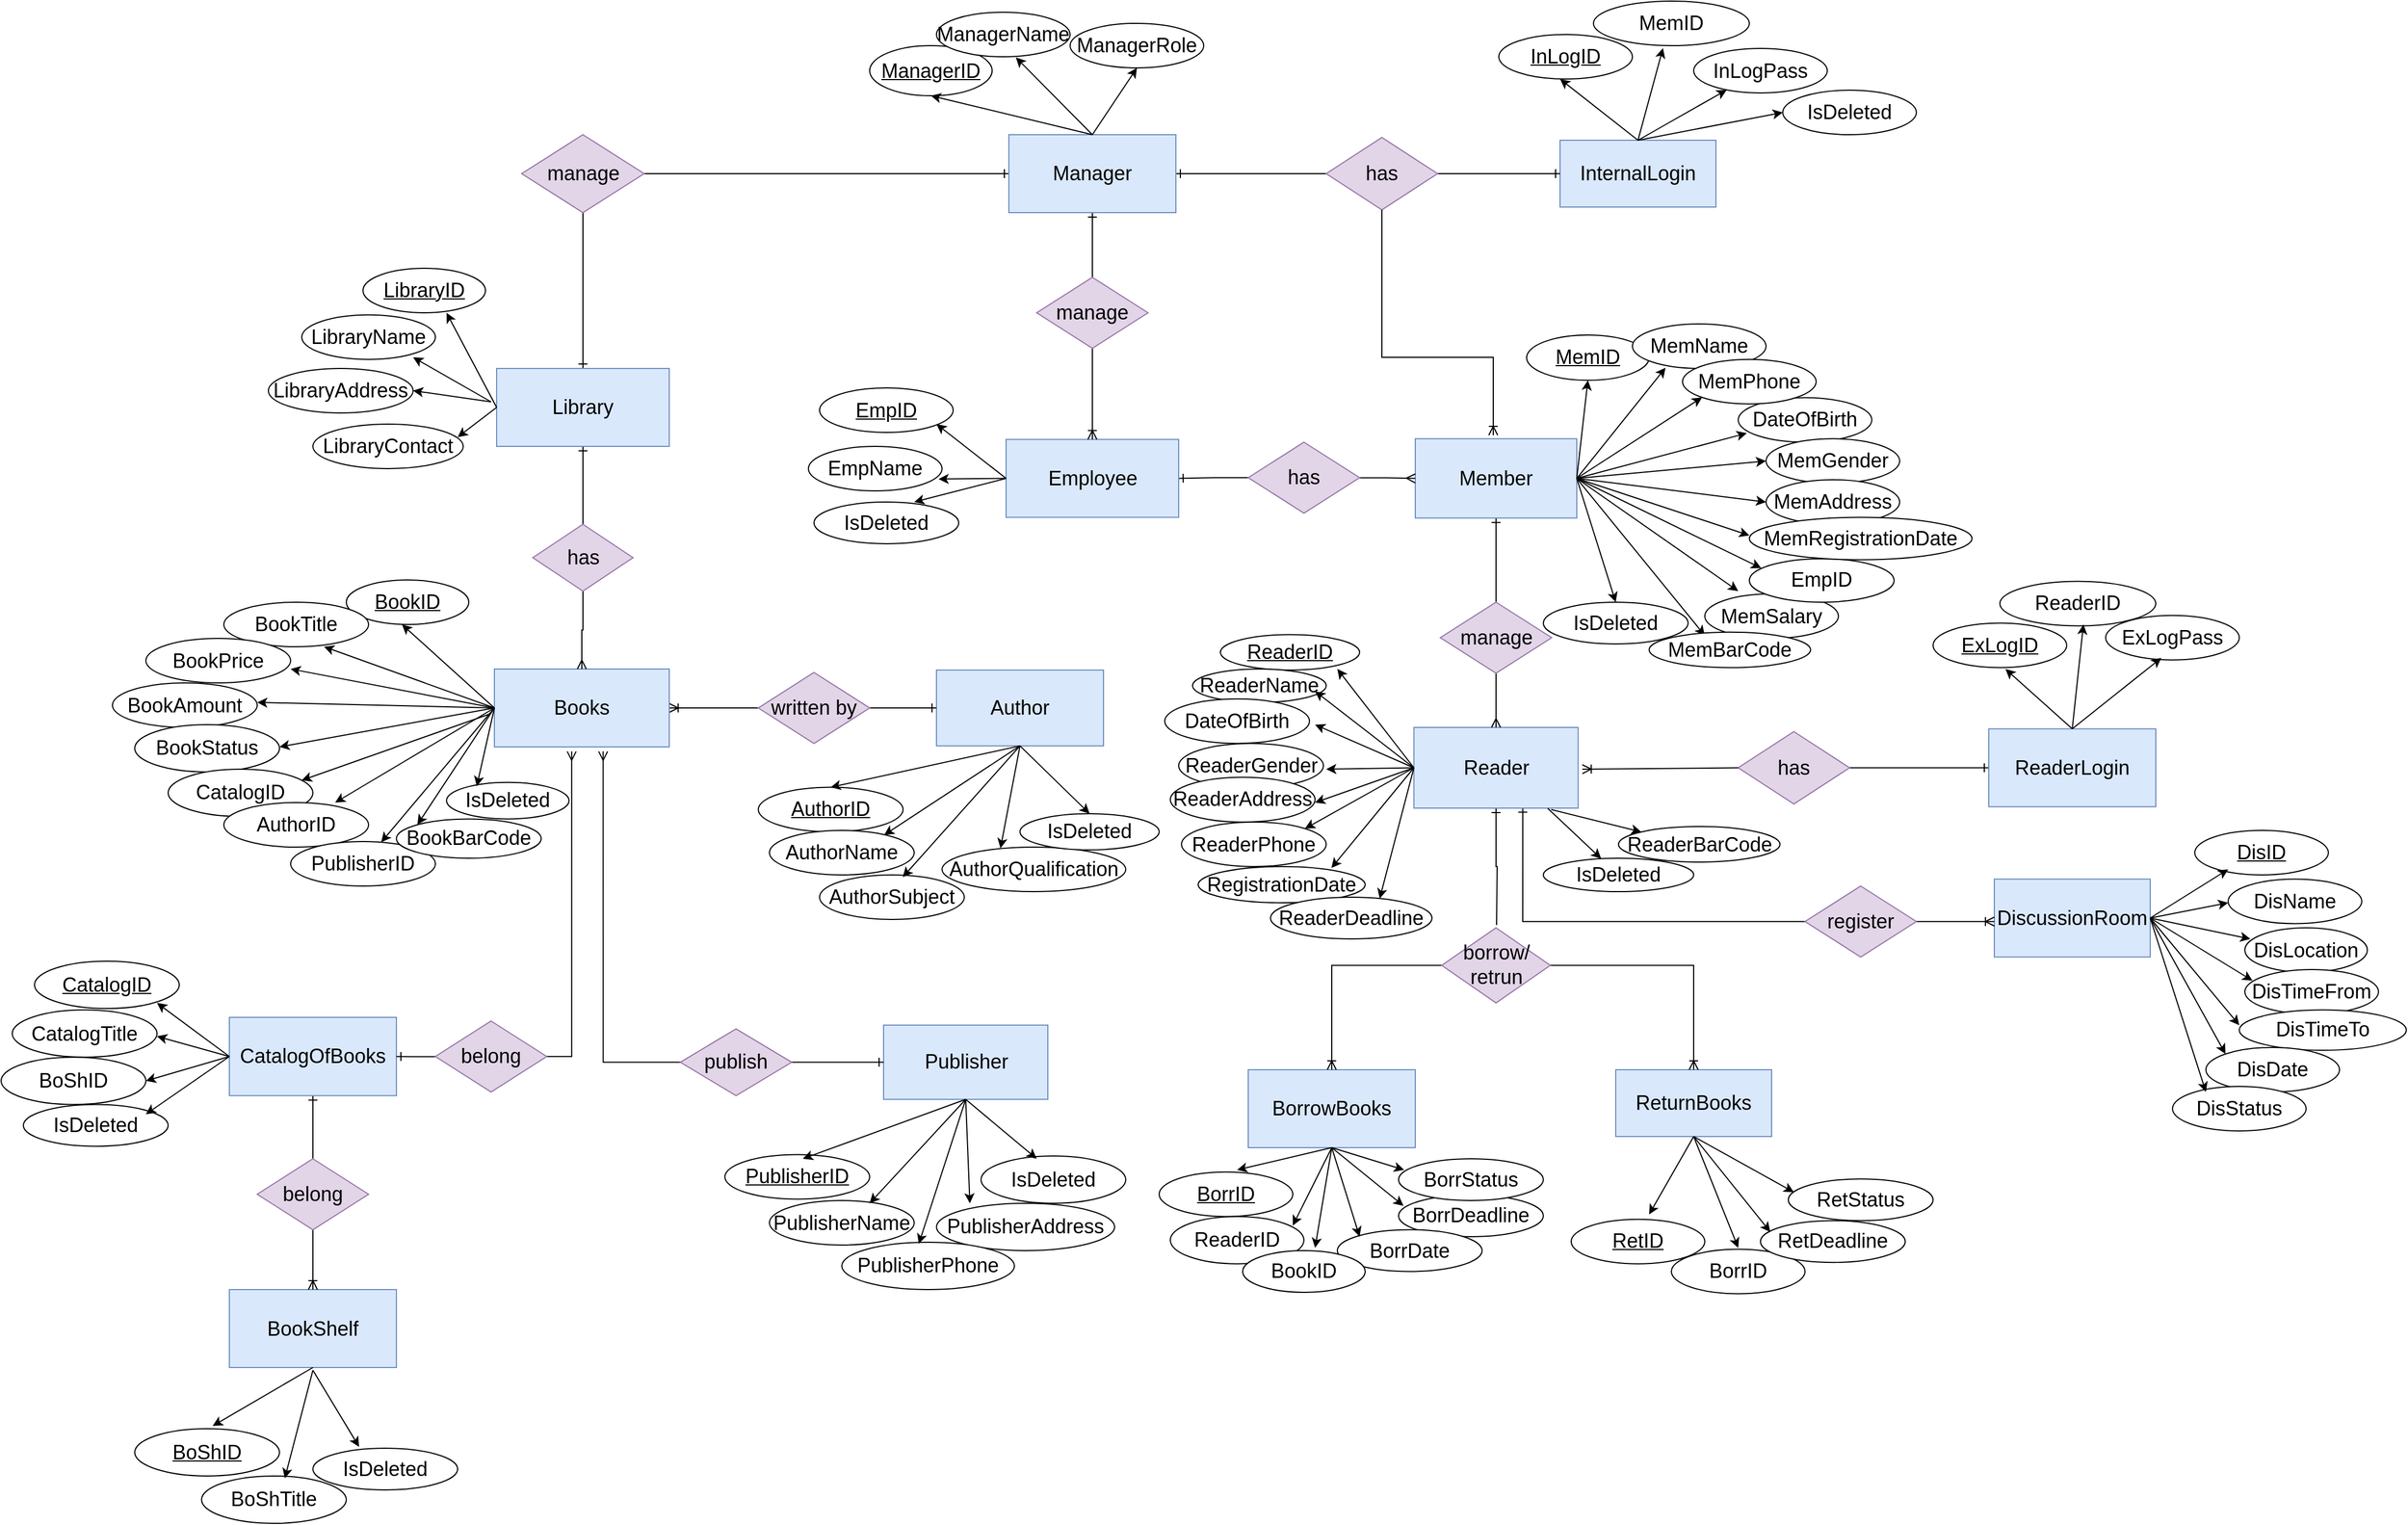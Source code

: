 <mxfile version="21.0.10" type="device" pages="3"><diagram name="E-R" id="w5iwf7FrRQjDVPkvWtEU"><mxGraphModel dx="1970" dy="1584" grid="1" gridSize="10" guides="1" tooltips="1" connect="1" arrows="1" fold="1" page="1" pageScale="1" pageWidth="850" pageHeight="1100" math="0" shadow="0"><root><mxCell id="0"/><mxCell id="1" parent="0"/><mxCell id="etlLaZb7x576dyfGYzoa-124" style="edgeStyle=orthogonalEdgeStyle;rounded=0;orthogonalLoop=1;jettySize=auto;html=1;exitX=1;exitY=0.5;exitDx=0;exitDy=0;entryX=0;entryY=0.5;entryDx=0;entryDy=0;endArrow=ERone;endFill=0;" parent="1" source="etlLaZb7x576dyfGYzoa-2" target="dWuzCdcqaWbyKQ3RmM4U-1" edge="1"><mxGeometry relative="1" as="geometry"><mxPoint x="230" y="-10" as="targetPoint"/><Array as="points"/></mxGeometry></mxCell><mxCell id="etlLaZb7x576dyfGYzoa-188" style="edgeStyle=orthogonalEdgeStyle;rounded=0;orthogonalLoop=1;jettySize=auto;html=1;entryX=0.5;entryY=1;entryDx=0;entryDy=0;exitX=0.5;exitY=0;exitDx=0;exitDy=0;endArrow=ERone;endFill=0;" parent="1" source="etlLaZb7x576dyfGYzoa-51" target="dWuzCdcqaWbyKQ3RmM4U-1" edge="1"><mxGeometry relative="1" as="geometry"><mxPoint x="330" y="10" as="sourcePoint"/><Array as="points"><mxPoint x="380" y="28"/><mxPoint x="380" y="28"/></Array></mxGeometry></mxCell><mxCell id="etlLaZb7x576dyfGYzoa-244" style="edgeStyle=orthogonalEdgeStyle;rounded=0;orthogonalLoop=1;jettySize=auto;html=1;entryX=1;entryY=0.5;entryDx=0;entryDy=0;endArrow=ERone;endFill=0;" parent="1" source="etlLaZb7x576dyfGYzoa-1" target="dWuzCdcqaWbyKQ3RmM4U-1" edge="1"><mxGeometry relative="1" as="geometry"><mxPoint x="500" y="-140" as="targetPoint"/></mxGeometry></mxCell><mxCell id="dWuzCdcqaWbyKQ3RmM4U-1" value="&lt;font style=&quot;font-size: 18px;&quot;&gt;Manager&lt;/font&gt;" style="whiteSpace=wrap;html=1;fillColor=#dae8fc;strokeColor=#6c8ebf;" parent="1" vertex="1"><mxGeometry x="305" y="-80" width="150" height="70" as="geometry"/></mxCell><mxCell id="etlLaZb7x576dyfGYzoa-212" style="edgeStyle=orthogonalEdgeStyle;rounded=0;orthogonalLoop=1;jettySize=auto;html=1;entryX=0.5;entryY=1;entryDx=0;entryDy=0;endArrow=ERone;endFill=0;" parent="1" target="dWuzCdcqaWbyKQ3RmM4U-2" edge="1"><mxGeometry relative="1" as="geometry"><mxPoint x="743" y="630" as="sourcePoint"/></mxGeometry></mxCell><mxCell id="etlLaZb7x576dyfGYzoa-236" style="edgeStyle=orthogonalEdgeStyle;rounded=0;orthogonalLoop=1;jettySize=auto;html=1;exitX=0;exitY=0.5;exitDx=0;exitDy=0;entryX=0.663;entryY=0.995;entryDx=0;entryDy=0;entryPerimeter=0;endArrow=ERone;endFill=0;" parent="1" source="etlLaZb7x576dyfGYzoa-112" target="dWuzCdcqaWbyKQ3RmM4U-2" edge="1"><mxGeometry relative="1" as="geometry"><mxPoint x="1000" y="680" as="targetPoint"/><Array as="points"><mxPoint x="767" y="627"/></Array></mxGeometry></mxCell><mxCell id="etlLaZb7x576dyfGYzoa-262" style="edgeStyle=orthogonalEdgeStyle;rounded=0;orthogonalLoop=1;jettySize=auto;html=1;endArrow=ERone;endFill=0;exitX=1;exitY=0.5;exitDx=0;exitDy=0;" parent="1" source="etlLaZb7x576dyfGYzoa-263" target="etlLaZb7x576dyfGYzoa-66" edge="1"><mxGeometry relative="1" as="geometry"/></mxCell><mxCell id="dWuzCdcqaWbyKQ3RmM4U-2" value="&lt;font style=&quot;font-size: 18px;&quot;&gt;Reader&lt;/font&gt;" style="whiteSpace=wrap;html=1;fillColor=#dae8fc;strokeColor=#6c8ebf;" parent="1" vertex="1"><mxGeometry x="668.75" y="452.5" width="147.5" height="72.5" as="geometry"/></mxCell><mxCell id="dWuzCdcqaWbyKQ3RmM4U-4" value="&lt;font style=&quot;font-size: 18px;&quot;&gt;InternalLogin&lt;/font&gt;" style="whiteSpace=wrap;html=1;fillColor=#dae8fc;strokeColor=#6c8ebf;" parent="1" vertex="1"><mxGeometry x="800" y="-75" width="140" height="60" as="geometry"/></mxCell><mxCell id="etlLaZb7x576dyfGYzoa-144" style="edgeStyle=orthogonalEdgeStyle;rounded=0;orthogonalLoop=1;jettySize=auto;html=1;entryX=0.442;entryY=1.058;entryDx=0;entryDy=0;entryPerimeter=0;exitX=1;exitY=0.5;exitDx=0;exitDy=0;endArrow=ERmany;endFill=0;" parent="1" source="etlLaZb7x576dyfGYzoa-15" target="dWuzCdcqaWbyKQ3RmM4U-5" edge="1"><mxGeometry relative="1" as="geometry"><mxPoint x="-150" y="640" as="sourcePoint"/><Array as="points"><mxPoint x="-88" y="748"/></Array></mxGeometry></mxCell><mxCell id="etlLaZb7x576dyfGYzoa-169" style="edgeStyle=orthogonalEdgeStyle;rounded=0;orthogonalLoop=1;jettySize=auto;html=1;entryX=0.622;entryY=1.058;entryDx=0;entryDy=0;entryPerimeter=0;exitX=0;exitY=0.5;exitDx=0;exitDy=0;endArrow=ERmany;endFill=0;" parent="1" source="etlLaZb7x576dyfGYzoa-23" target="dWuzCdcqaWbyKQ3RmM4U-5" edge="1"><mxGeometry relative="1" as="geometry"><mxPoint x="50" y="640" as="sourcePoint"/><mxPoint x="-20" y="580" as="targetPoint"/><Array as="points"><mxPoint x="-59" y="753"/></Array></mxGeometry></mxCell><mxCell id="etlLaZb7x576dyfGYzoa-178" style="edgeStyle=orthogonalEdgeStyle;rounded=0;orthogonalLoop=1;jettySize=auto;html=1;entryX=1;entryY=0.5;entryDx=0;entryDy=0;exitX=0;exitY=0.5;exitDx=0;exitDy=0;endArrow=ERoneToMany;endFill=0;" parent="1" source="etlLaZb7x576dyfGYzoa-22" target="dWuzCdcqaWbyKQ3RmM4U-5" edge="1"><mxGeometry relative="1" as="geometry"><mxPoint x="110" y="360" as="sourcePoint"/></mxGeometry></mxCell><mxCell id="dWuzCdcqaWbyKQ3RmM4U-5" value="&lt;font style=&quot;font-size: 18px;&quot;&gt;Books&lt;/font&gt;" style="rounded=0;whiteSpace=wrap;html=1;fillColor=#dae8fc;strokeColor=#6c8ebf;" parent="1" vertex="1"><mxGeometry x="-157" y="400" width="157" height="70" as="geometry"/></mxCell><mxCell id="dWuzCdcqaWbyKQ3RmM4U-6" value="&lt;font style=&quot;font-size: 18px;&quot;&gt;Author&lt;/font&gt;" style="rounded=0;whiteSpace=wrap;html=1;fillColor=#dae8fc;strokeColor=#6c8ebf;" parent="1" vertex="1"><mxGeometry x="240" y="400.95" width="150" height="68.12" as="geometry"/></mxCell><mxCell id="etlLaZb7x576dyfGYzoa-153" style="edgeStyle=orthogonalEdgeStyle;rounded=0;orthogonalLoop=1;jettySize=auto;html=1;entryX=0.5;entryY=1;entryDx=0;entryDy=0;exitX=0.5;exitY=0;exitDx=0;exitDy=0;endArrow=ERone;endFill=0;" parent="1" source="etlLaZb7x576dyfGYzoa-50" target="dWuzCdcqaWbyKQ3RmM4U-7" edge="1"><mxGeometry relative="1" as="geometry"><mxPoint x="-160" y="860" as="sourcePoint"/><Array as="points"><mxPoint x="-320" y="820"/><mxPoint x="-320" y="820"/></Array></mxGeometry></mxCell><mxCell id="dWuzCdcqaWbyKQ3RmM4U-7" value="&lt;font style=&quot;font-size: 18px;&quot;&gt;CatalogOfBooks&lt;/font&gt;" style="rounded=0;whiteSpace=wrap;html=1;fillColor=#dae8fc;strokeColor=#6c8ebf;" parent="1" vertex="1"><mxGeometry x="-395" y="712.96" width="150" height="70.32" as="geometry"/></mxCell><mxCell id="etlLaZb7x576dyfGYzoa-193" style="edgeStyle=orthogonalEdgeStyle;rounded=0;orthogonalLoop=1;jettySize=auto;html=1;entryX=1;entryY=0.5;entryDx=0;entryDy=0;exitX=0;exitY=0.5;exitDx=0;exitDy=0;endArrow=ERone;endFill=0;" parent="1" source="etlLaZb7x576dyfGYzoa-57" target="dWuzCdcqaWbyKQ3RmM4U-8" edge="1"><mxGeometry relative="1" as="geometry"><mxPoint x="520" y="110" as="sourcePoint"/></mxGeometry></mxCell><mxCell id="dWuzCdcqaWbyKQ3RmM4U-8" value="&lt;font style=&quot;font-size: 18px;&quot;&gt;Employee&lt;/font&gt;" style="rounded=0;whiteSpace=wrap;html=1;fillColor=#dae8fc;strokeColor=#6c8ebf;" parent="1" vertex="1"><mxGeometry x="302.5" y="193.75" width="155" height="70" as="geometry"/></mxCell><mxCell id="etlLaZb7x576dyfGYzoa-208" style="edgeStyle=orthogonalEdgeStyle;rounded=0;orthogonalLoop=1;jettySize=auto;html=1;entryX=0.5;entryY=1;entryDx=0;entryDy=0;exitX=0.5;exitY=0;exitDx=0;exitDy=0;endArrow=ERone;endFill=0;" parent="1" source="etlLaZb7x576dyfGYzoa-73" target="dWuzCdcqaWbyKQ3RmM4U-9" edge="1"><mxGeometry relative="1" as="geometry"><mxPoint x="740" y="330" as="sourcePoint"/></mxGeometry></mxCell><mxCell id="dWuzCdcqaWbyKQ3RmM4U-9" value="&lt;font style=&quot;font-size: 18px;&quot;&gt;Member&lt;/font&gt;" style="rounded=0;whiteSpace=wrap;html=1;fillColor=#dae8fc;strokeColor=#6c8ebf;" parent="1" vertex="1"><mxGeometry x="670" y="193.13" width="145" height="71.25" as="geometry"/></mxCell><mxCell id="dWuzCdcqaWbyKQ3RmM4U-14" value="&lt;font style=&quot;font-size: 18px;&quot;&gt;Publisher&lt;/font&gt;" style="rounded=0;whiteSpace=wrap;html=1;fillColor=#dae8fc;strokeColor=#6c8ebf;" parent="1" vertex="1"><mxGeometry x="192.5" y="719.92" width="147.5" height="66.72" as="geometry"/></mxCell><mxCell id="dWuzCdcqaWbyKQ3RmM4U-15" value="&lt;font style=&quot;font-size: 18px;&quot;&gt;BookShelf&lt;/font&gt;" style="rounded=0;whiteSpace=wrap;html=1;fillColor=#dae8fc;strokeColor=#6c8ebf;" parent="1" vertex="1"><mxGeometry x="-395" y="957.5" width="150" height="70" as="geometry"/></mxCell><mxCell id="dWuzCdcqaWbyKQ3RmM4U-17" value="&lt;font style=&quot;font-size: 18px;&quot;&gt;BorrowBooks&lt;/font&gt;" style="whiteSpace=wrap;html=1;fillColor=#dae8fc;strokeColor=#6c8ebf;" parent="1" vertex="1"><mxGeometry x="520" y="760" width="150" height="70" as="geometry"/></mxCell><mxCell id="dWuzCdcqaWbyKQ3RmM4U-18" value="&lt;font style=&quot;font-size: 18px;&quot;&gt;DiscussionRoom&lt;/font&gt;" style="whiteSpace=wrap;html=1;fillColor=#dae8fc;strokeColor=#6c8ebf;" parent="1" vertex="1"><mxGeometry x="1190" y="588.75" width="140" height="70" as="geometry"/></mxCell><mxCell id="dWuzCdcqaWbyKQ3RmM4U-19" value="&lt;font style=&quot;font-size: 18px;&quot;&gt;ReturnBooks&lt;/font&gt;" style="whiteSpace=wrap;html=1;fillColor=#dae8fc;strokeColor=#6c8ebf;" parent="1" vertex="1"><mxGeometry x="850" y="760" width="140" height="60" as="geometry"/></mxCell><mxCell id="dWuzCdcqaWbyKQ3RmM4U-20" value="&lt;font style=&quot;font-size: 18px;&quot;&gt;&lt;u&gt;ManagerID&lt;/u&gt;&lt;/font&gt;" style="ellipse;whiteSpace=wrap;html=1;" parent="1" vertex="1"><mxGeometry x="180" y="-160" width="110" height="45" as="geometry"/></mxCell><mxCell id="dWuzCdcqaWbyKQ3RmM4U-24" value="&lt;font style=&quot;font-size: 18px;&quot;&gt;ManagerName&lt;/font&gt;" style="ellipse;whiteSpace=wrap;html=1;" parent="1" vertex="1"><mxGeometry x="240" y="-190" width="120" height="40" as="geometry"/></mxCell><mxCell id="dWuzCdcqaWbyKQ3RmM4U-29" value="&lt;font style=&quot;font-size: 18px;&quot;&gt;ManagerRole&lt;/font&gt;" style="ellipse;whiteSpace=wrap;html=1;" parent="1" vertex="1"><mxGeometry x="360" y="-180" width="120" height="40" as="geometry"/></mxCell><mxCell id="etlLaZb7x576dyfGYzoa-245" style="edgeStyle=orthogonalEdgeStyle;rounded=0;orthogonalLoop=1;jettySize=auto;html=1;endArrow=ERone;endFill=0;" parent="1" source="etlLaZb7x576dyfGYzoa-1" target="dWuzCdcqaWbyKQ3RmM4U-4" edge="1"><mxGeometry relative="1" as="geometry"/></mxCell><mxCell id="etlLaZb7x576dyfGYzoa-1" value="&lt;font style=&quot;font-size: 18px;&quot;&gt;has&lt;/font&gt;" style="rhombus;whiteSpace=wrap;html=1;fillColor=#e1d5e7;strokeColor=#9673a6;" parent="1" vertex="1"><mxGeometry x="590" y="-77.5" width="100" height="65" as="geometry"/></mxCell><mxCell id="etlLaZb7x576dyfGYzoa-125" style="edgeStyle=orthogonalEdgeStyle;rounded=0;orthogonalLoop=1;jettySize=auto;html=1;entryX=0.5;entryY=0;entryDx=0;entryDy=0;endArrow=ERone;endFill=0;" parent="1" source="etlLaZb7x576dyfGYzoa-2" target="etlLaZb7x576dyfGYzoa-3" edge="1"><mxGeometry relative="1" as="geometry"/></mxCell><mxCell id="etlLaZb7x576dyfGYzoa-2" value="&lt;font style=&quot;font-size: 18px;&quot;&gt;manage&lt;/font&gt;" style="rhombus;whiteSpace=wrap;html=1;fillColor=#e1d5e7;strokeColor=#9673a6;" parent="1" vertex="1"><mxGeometry x="-132.5" y="-80" width="110" height="70" as="geometry"/></mxCell><mxCell id="etlLaZb7x576dyfGYzoa-132" style="edgeStyle=orthogonalEdgeStyle;rounded=0;orthogonalLoop=1;jettySize=auto;html=1;exitX=0.5;exitY=0;exitDx=0;exitDy=0;entryX=0.5;entryY=1;entryDx=0;entryDy=0;endArrow=ERone;endFill=0;" parent="1" source="etlLaZb7x576dyfGYzoa-4" target="etlLaZb7x576dyfGYzoa-3" edge="1"><mxGeometry relative="1" as="geometry"><mxPoint x="50" y="230" as="targetPoint"/></mxGeometry></mxCell><mxCell id="etlLaZb7x576dyfGYzoa-3" value="&lt;font style=&quot;font-size: 18px;&quot;&gt;Library&lt;/font&gt;" style="rounded=0;whiteSpace=wrap;html=1;fillColor=#dae8fc;strokeColor=#6c8ebf;" parent="1" vertex="1"><mxGeometry x="-155" y="130" width="155" height="70" as="geometry"/></mxCell><mxCell id="etlLaZb7x576dyfGYzoa-134" style="edgeStyle=orthogonalEdgeStyle;rounded=0;orthogonalLoop=1;jettySize=auto;html=1;entryX=0.5;entryY=0;entryDx=0;entryDy=0;endArrow=ERmany;endFill=0;" parent="1" source="etlLaZb7x576dyfGYzoa-4" target="dWuzCdcqaWbyKQ3RmM4U-5" edge="1"><mxGeometry relative="1" as="geometry"/></mxCell><mxCell id="etlLaZb7x576dyfGYzoa-4" value="&lt;font style=&quot;font-size: 18px;&quot;&gt;has&lt;/font&gt;" style="rhombus;whiteSpace=wrap;html=1;fillColor=#e1d5e7;strokeColor=#9673a6;" parent="1" vertex="1"><mxGeometry x="-122.5" y="270" width="90" height="60" as="geometry"/></mxCell><mxCell id="etlLaZb7x576dyfGYzoa-5" value="&lt;font style=&quot;font-size: 18px;&quot;&gt;LibraryName&lt;/font&gt;" style="ellipse;whiteSpace=wrap;html=1;" parent="1" vertex="1"><mxGeometry x="-330" y="81.88" width="120" height="40" as="geometry"/></mxCell><mxCell id="etlLaZb7x576dyfGYzoa-6" value="&lt;span style=&quot;font-size: 18px;&quot;&gt;&lt;u&gt;LibraryID&lt;/u&gt;&lt;/span&gt;" style="ellipse;whiteSpace=wrap;html=1;" parent="1" vertex="1"><mxGeometry x="-275" y="40" width="110" height="40" as="geometry"/></mxCell><mxCell id="etlLaZb7x576dyfGYzoa-7" value="&lt;font style=&quot;font-size: 18px;&quot;&gt;LibraryContact&lt;/font&gt;" style="ellipse;whiteSpace=wrap;html=1;" parent="1" vertex="1"><mxGeometry x="-320" y="180" width="135" height="40" as="geometry"/></mxCell><mxCell id="etlLaZb7x576dyfGYzoa-8" value="&lt;span style=&quot;font-size: 18px;&quot;&gt;LibraryAddress&lt;/span&gt;" style="ellipse;whiteSpace=wrap;html=1;" parent="1" vertex="1"><mxGeometry x="-360" y="130" width="130" height="40" as="geometry"/></mxCell><mxCell id="etlLaZb7x576dyfGYzoa-9" value="&lt;span style=&quot;font-size: 18px;&quot;&gt;&lt;u&gt;BookID&lt;/u&gt;&lt;/span&gt;" style="ellipse;whiteSpace=wrap;html=1;" parent="1" vertex="1"><mxGeometry x="-290" y="320" width="110" height="40" as="geometry"/></mxCell><mxCell id="etlLaZb7x576dyfGYzoa-10" value="&lt;font style=&quot;font-size: 18px;&quot;&gt;BookTitle&lt;/font&gt;" style="ellipse;whiteSpace=wrap;html=1;" parent="1" vertex="1"><mxGeometry x="-400" y="340" width="130" height="40" as="geometry"/></mxCell><mxCell id="etlLaZb7x576dyfGYzoa-11" value="&lt;font style=&quot;font-size: 18px;&quot;&gt;BookAmount&lt;/font&gt;" style="ellipse;whiteSpace=wrap;html=1;" parent="1" vertex="1"><mxGeometry x="-500" y="412.5" width="130" height="40" as="geometry"/></mxCell><mxCell id="etlLaZb7x576dyfGYzoa-12" value="&lt;font style=&quot;font-size: 18px;&quot;&gt;BookPrice&lt;/font&gt;" style="ellipse;whiteSpace=wrap;html=1;" parent="1" vertex="1"><mxGeometry x="-470" y="372.5" width="130" height="40" as="geometry"/></mxCell><mxCell id="etlLaZb7x576dyfGYzoa-13" value="&lt;font style=&quot;font-size: 18px;&quot;&gt;BookStatus&lt;/font&gt;" style="ellipse;whiteSpace=wrap;html=1;" parent="1" vertex="1"><mxGeometry x="-480" y="450" width="130" height="42.5" as="geometry"/></mxCell><mxCell id="etlLaZb7x576dyfGYzoa-14" value="&lt;span style=&quot;font-size: 18px;&quot;&gt;IsDeleted&lt;/span&gt;" style="ellipse;whiteSpace=wrap;html=1;" parent="1" vertex="1"><mxGeometry x="-200" y="501.88" width="110" height="32.81" as="geometry"/></mxCell><mxCell id="etlLaZb7x576dyfGYzoa-152" style="edgeStyle=orthogonalEdgeStyle;rounded=0;orthogonalLoop=1;jettySize=auto;html=1;endArrow=ERone;endFill=0;" parent="1" source="etlLaZb7x576dyfGYzoa-15" target="dWuzCdcqaWbyKQ3RmM4U-7" edge="1"><mxGeometry relative="1" as="geometry"/></mxCell><mxCell id="etlLaZb7x576dyfGYzoa-15" value="&lt;font style=&quot;font-size: 18px;&quot;&gt;belong&lt;/font&gt;" style="rhombus;whiteSpace=wrap;html=1;fillColor=#e1d5e7;strokeColor=#9673a6;" parent="1" vertex="1"><mxGeometry x="-210" y="716.25" width="100" height="63.75" as="geometry"/></mxCell><mxCell id="etlLaZb7x576dyfGYzoa-16" value="&lt;font style=&quot;font-size: 18px;&quot;&gt;CatalogTitle&lt;/font&gt;" style="ellipse;whiteSpace=wrap;html=1;" parent="1" vertex="1"><mxGeometry x="-590" y="706.25" width="130" height="42.5" as="geometry"/></mxCell><mxCell id="etlLaZb7x576dyfGYzoa-19" value="&lt;span style=&quot;font-size: 18px;&quot;&gt;IsDeleted&lt;/span&gt;" style="ellipse;whiteSpace=wrap;html=1;" parent="1" vertex="1"><mxGeometry x="-580" y="791.25" width="130" height="37.5" as="geometry"/></mxCell><mxCell id="etlLaZb7x576dyfGYzoa-20" value="&lt;font style=&quot;font-size: 18px;&quot;&gt;CatalogID&lt;/font&gt;" style="ellipse;whiteSpace=wrap;html=1;" parent="1" vertex="1"><mxGeometry x="-450" y="490" width="130" height="42.5" as="geometry"/></mxCell><mxCell id="etlLaZb7x576dyfGYzoa-180" style="edgeStyle=orthogonalEdgeStyle;rounded=0;orthogonalLoop=1;jettySize=auto;html=1;endArrow=ERone;endFill=0;" parent="1" source="etlLaZb7x576dyfGYzoa-22" target="dWuzCdcqaWbyKQ3RmM4U-6" edge="1"><mxGeometry relative="1" as="geometry"/></mxCell><mxCell id="etlLaZb7x576dyfGYzoa-22" value="&lt;font style=&quot;font-size: 18px;&quot;&gt;written by&lt;/font&gt;" style="rhombus;whiteSpace=wrap;html=1;fillColor=#e1d5e7;strokeColor=#9673a6;" parent="1" vertex="1"><mxGeometry x="80" y="403.13" width="100" height="63.75" as="geometry"/></mxCell><mxCell id="etlLaZb7x576dyfGYzoa-170" style="edgeStyle=orthogonalEdgeStyle;rounded=0;orthogonalLoop=1;jettySize=auto;html=1;entryX=0;entryY=0.5;entryDx=0;entryDy=0;endArrow=ERone;endFill=0;" parent="1" source="etlLaZb7x576dyfGYzoa-23" target="dWuzCdcqaWbyKQ3RmM4U-14" edge="1"><mxGeometry relative="1" as="geometry"/></mxCell><mxCell id="etlLaZb7x576dyfGYzoa-23" value="&lt;font style=&quot;font-size: 18px;&quot;&gt;publish&lt;/font&gt;" style="rhombus;whiteSpace=wrap;html=1;fillColor=#e1d5e7;strokeColor=#9673a6;" parent="1" vertex="1"><mxGeometry x="10" y="723.28" width="100" height="60" as="geometry"/></mxCell><mxCell id="etlLaZb7x576dyfGYzoa-24" value="&lt;span style=&quot;font-size: 18px;&quot;&gt;&lt;u&gt;AuthorID&lt;/u&gt;&lt;/span&gt;" style="ellipse;whiteSpace=wrap;html=1;" parent="1" vertex="1"><mxGeometry x="80" y="506.25" width="130" height="40" as="geometry"/></mxCell><mxCell id="etlLaZb7x576dyfGYzoa-25" value="&lt;font style=&quot;font-size: 18px;&quot;&gt;AuthorName&lt;/font&gt;" style="ellipse;whiteSpace=wrap;html=1;" parent="1" vertex="1"><mxGeometry x="90" y="545" width="130" height="40" as="geometry"/></mxCell><mxCell id="etlLaZb7x576dyfGYzoa-26" value="&lt;font style=&quot;font-size: 18px;&quot;&gt;AuthorSubject&lt;/font&gt;" style="ellipse;whiteSpace=wrap;html=1;" parent="1" vertex="1"><mxGeometry x="135" y="585" width="130" height="40" as="geometry"/></mxCell><mxCell id="etlLaZb7x576dyfGYzoa-28" style="edgeStyle=orthogonalEdgeStyle;rounded=0;orthogonalLoop=1;jettySize=auto;html=1;exitX=0.5;exitY=1;exitDx=0;exitDy=0;" parent="1" source="etlLaZb7x576dyfGYzoa-25" target="etlLaZb7x576dyfGYzoa-25" edge="1"><mxGeometry relative="1" as="geometry"/></mxCell><mxCell id="etlLaZb7x576dyfGYzoa-30" value="&lt;font style=&quot;font-size: 18px;&quot;&gt;AuthorQualification&lt;/font&gt;" style="ellipse;whiteSpace=wrap;html=1;" parent="1" vertex="1"><mxGeometry x="245" y="560" width="165" height="40" as="geometry"/></mxCell><mxCell id="etlLaZb7x576dyfGYzoa-35" value="&lt;font style=&quot;font-size: 18px;&quot;&gt;&lt;u&gt;PublisherID&lt;/u&gt;&lt;/font&gt;" style="ellipse;whiteSpace=wrap;html=1;" parent="1" vertex="1"><mxGeometry x="50" y="836.25" width="130" height="40" as="geometry"/></mxCell><mxCell id="etlLaZb7x576dyfGYzoa-36" value="&lt;font style=&quot;font-size: 18px;&quot;&gt;PublisherAddress&lt;/font&gt;" style="ellipse;whiteSpace=wrap;html=1;" parent="1" vertex="1"><mxGeometry x="240" y="880" width="160" height="42.5" as="geometry"/></mxCell><mxCell id="etlLaZb7x576dyfGYzoa-37" value="&lt;font style=&quot;font-size: 18px;&quot;&gt;PublisherName&lt;/font&gt;" style="ellipse;whiteSpace=wrap;html=1;" parent="1" vertex="1"><mxGeometry x="90" y="877.5" width="130" height="40" as="geometry"/></mxCell><mxCell id="etlLaZb7x576dyfGYzoa-38" value="&lt;font style=&quot;font-size: 18px;&quot;&gt;PublisherPhone&lt;/font&gt;" style="ellipse;whiteSpace=wrap;html=1;" parent="1" vertex="1"><mxGeometry x="155" y="915" width="155" height="42.5" as="geometry"/></mxCell><mxCell id="etlLaZb7x576dyfGYzoa-40" value="&lt;font style=&quot;font-size: 18px;&quot;&gt;&lt;u&gt;BoShID&lt;/u&gt;&lt;/font&gt;" style="ellipse;whiteSpace=wrap;html=1;" parent="1" vertex="1"><mxGeometry x="-480" y="1082.5" width="130" height="42.5" as="geometry"/></mxCell><mxCell id="etlLaZb7x576dyfGYzoa-42" value="&lt;font style=&quot;font-size: 18px;&quot;&gt;BoShTitle&lt;/font&gt;" style="ellipse;whiteSpace=wrap;html=1;" parent="1" vertex="1"><mxGeometry x="-420" y="1125" width="130" height="42.5" as="geometry"/></mxCell><mxCell id="etlLaZb7x576dyfGYzoa-44" value="&lt;span style=&quot;font-size: 18px;&quot;&gt;IsDeleted&lt;/span&gt;" style="ellipse;whiteSpace=wrap;html=1;" parent="1" vertex="1"><mxGeometry x="-320" y="1100" width="130" height="37.5" as="geometry"/></mxCell><mxCell id="etlLaZb7x576dyfGYzoa-45" value="&lt;span style=&quot;font-size: 18px;&quot;&gt;IsDeleted&lt;/span&gt;" style="ellipse;whiteSpace=wrap;html=1;" parent="1" vertex="1"><mxGeometry x="280" y="837.5" width="130" height="42.5" as="geometry"/></mxCell><mxCell id="etlLaZb7x576dyfGYzoa-46" value="&lt;span style=&quot;font-size: 18px;&quot;&gt;IsDeleted&lt;/span&gt;" style="ellipse;whiteSpace=wrap;html=1;" parent="1" vertex="1"><mxGeometry x="315" y="530" width="125" height="32.5" as="geometry"/></mxCell><mxCell id="etlLaZb7x576dyfGYzoa-47" value="&lt;span style=&quot;font-size: 18px;&quot;&gt;AuthorID&lt;/span&gt;" style="ellipse;whiteSpace=wrap;html=1;" parent="1" vertex="1"><mxGeometry x="-400" y="520" width="130" height="40" as="geometry"/></mxCell><mxCell id="etlLaZb7x576dyfGYzoa-48" value="&lt;font style=&quot;font-size: 18px;&quot;&gt;PublisherID&lt;/font&gt;" style="ellipse;whiteSpace=wrap;html=1;" parent="1" vertex="1"><mxGeometry x="-340" y="555" width="130" height="40" as="geometry"/></mxCell><mxCell id="etlLaZb7x576dyfGYzoa-154" style="edgeStyle=orthogonalEdgeStyle;rounded=0;orthogonalLoop=1;jettySize=auto;html=1;entryX=0.5;entryY=0;entryDx=0;entryDy=0;endArrow=ERoneToMany;endFill=0;" parent="1" source="etlLaZb7x576dyfGYzoa-50" target="dWuzCdcqaWbyKQ3RmM4U-15" edge="1"><mxGeometry relative="1" as="geometry"/></mxCell><mxCell id="etlLaZb7x576dyfGYzoa-50" value="&lt;font style=&quot;font-size: 18px;&quot;&gt;belong&lt;/font&gt;" style="rhombus;whiteSpace=wrap;html=1;fillColor=#e1d5e7;strokeColor=#9673a6;" parent="1" vertex="1"><mxGeometry x="-370" y="840" width="100" height="63.75" as="geometry"/></mxCell><mxCell id="etlLaZb7x576dyfGYzoa-189" style="edgeStyle=orthogonalEdgeStyle;rounded=0;orthogonalLoop=1;jettySize=auto;html=1;entryX=0.5;entryY=0;entryDx=0;entryDy=0;endArrow=ERoneToMany;endFill=0;" parent="1" source="etlLaZb7x576dyfGYzoa-51" target="dWuzCdcqaWbyKQ3RmM4U-8" edge="1"><mxGeometry relative="1" as="geometry"/></mxCell><mxCell id="etlLaZb7x576dyfGYzoa-51" value="&lt;span style=&quot;font-size: 18px;&quot;&gt;manage&lt;/span&gt;" style="rhombus;whiteSpace=wrap;html=1;fillColor=#e1d5e7;strokeColor=#9673a6;" parent="1" vertex="1"><mxGeometry x="330" y="48.13" width="100" height="63.75" as="geometry"/></mxCell><mxCell id="etlLaZb7x576dyfGYzoa-52" value="&lt;font style=&quot;font-size: 18px;&quot;&gt;&lt;u&gt;EmpID&lt;/u&gt;&lt;/font&gt;" style="ellipse;whiteSpace=wrap;html=1;" parent="1" vertex="1"><mxGeometry x="135" y="147.5" width="120" height="40" as="geometry"/></mxCell><mxCell id="etlLaZb7x576dyfGYzoa-54" value="&lt;font style=&quot;font-size: 18px;&quot;&gt;EmpName&lt;/font&gt;" style="ellipse;whiteSpace=wrap;html=1;" parent="1" vertex="1"><mxGeometry x="125" y="200" width="120" height="40" as="geometry"/></mxCell><mxCell id="etlLaZb7x576dyfGYzoa-56" value="&lt;span style=&quot;font-size: 18px;&quot;&gt;IsDeleted&lt;/span&gt;" style="ellipse;whiteSpace=wrap;html=1;" parent="1" vertex="1"><mxGeometry x="130" y="250" width="130" height="37.5" as="geometry"/></mxCell><mxCell id="etlLaZb7x576dyfGYzoa-194" style="edgeStyle=orthogonalEdgeStyle;rounded=0;orthogonalLoop=1;jettySize=auto;html=1;entryX=0;entryY=0.5;entryDx=0;entryDy=0;endArrow=ERmany;endFill=0;" parent="1" source="etlLaZb7x576dyfGYzoa-57" target="dWuzCdcqaWbyKQ3RmM4U-9" edge="1"><mxGeometry relative="1" as="geometry"/></mxCell><mxCell id="etlLaZb7x576dyfGYzoa-57" value="&lt;span style=&quot;font-size: 18px;&quot;&gt;has&lt;/span&gt;" style="rhombus;whiteSpace=wrap;html=1;fillColor=#e1d5e7;strokeColor=#9673a6;" parent="1" vertex="1"><mxGeometry x="520" y="196.25" width="100" height="63.75" as="geometry"/></mxCell><mxCell id="etlLaZb7x576dyfGYzoa-58" value="&lt;span style=&quot;font-size: 18px;&quot;&gt;&lt;u&gt;MemID&lt;/u&gt;&lt;/span&gt;" style="ellipse;whiteSpace=wrap;html=1;rotation=0;" parent="1" vertex="1"><mxGeometry x="770" y="100" width="110" height="40.62" as="geometry"/></mxCell><mxCell id="etlLaZb7x576dyfGYzoa-59" value="&lt;font style=&quot;font-size: 18px;&quot;&gt;MemName&lt;/font&gt;" style="ellipse;whiteSpace=wrap;html=1;" parent="1" vertex="1"><mxGeometry x="865" y="90" width="120" height="40" as="geometry"/></mxCell><mxCell id="etlLaZb7x576dyfGYzoa-60" value="&lt;span style=&quot;font-size: 18px;&quot;&gt;DateOfBirth&lt;/span&gt;" style="ellipse;whiteSpace=wrap;html=1;" parent="1" vertex="1"><mxGeometry x="960" y="156.25" width="120" height="40" as="geometry"/></mxCell><mxCell id="etlLaZb7x576dyfGYzoa-61" value="&lt;font style=&quot;font-size: 18px;&quot;&gt;MemGender&lt;/font&gt;" style="ellipse;whiteSpace=wrap;html=1;" parent="1" vertex="1"><mxGeometry x="985" y="193.13" width="120" height="40" as="geometry"/></mxCell><mxCell id="etlLaZb7x576dyfGYzoa-62" value="&lt;font style=&quot;font-size: 18px;&quot;&gt;MemAddress&lt;/font&gt;" style="ellipse;whiteSpace=wrap;html=1;" parent="1" vertex="1"><mxGeometry x="985" y="230" width="120" height="40" as="geometry"/></mxCell><mxCell id="etlLaZb7x576dyfGYzoa-63" value="&lt;span style=&quot;font-size: 18px;&quot;&gt;MemSalary&lt;/span&gt;" style="ellipse;whiteSpace=wrap;html=1;" parent="1" vertex="1"><mxGeometry x="930" y="332.5" width="120" height="40" as="geometry"/></mxCell><mxCell id="etlLaZb7x576dyfGYzoa-64" value="&lt;font style=&quot;font-size: 18px;&quot;&gt;MemPhone&lt;/font&gt;" style="ellipse;whiteSpace=wrap;html=1;" parent="1" vertex="1"><mxGeometry x="910" y="121.88" width="120" height="40" as="geometry"/></mxCell><mxCell id="etlLaZb7x576dyfGYzoa-65" value="&lt;font style=&quot;font-size: 18px;&quot;&gt;EmpID&lt;/font&gt;" style="ellipse;whiteSpace=wrap;html=1;" parent="1" vertex="1"><mxGeometry x="970" y="300.94" width="130" height="39.06" as="geometry"/></mxCell><mxCell id="etlLaZb7x576dyfGYzoa-66" value="&lt;font style=&quot;font-size: 18px;&quot;&gt;ReaderLogin&lt;/font&gt;" style="whiteSpace=wrap;html=1;fillColor=#dae8fc;strokeColor=#6c8ebf;" parent="1" vertex="1"><mxGeometry x="1185" y="453.75" width="150" height="70" as="geometry"/></mxCell><mxCell id="etlLaZb7x576dyfGYzoa-67" value="&lt;font style=&quot;font-size: 18px;&quot;&gt;&lt;u&gt;InLogID&lt;/u&gt;&lt;/font&gt;" style="ellipse;whiteSpace=wrap;html=1;" parent="1" vertex="1"><mxGeometry x="745" y="-170" width="120" height="40" as="geometry"/></mxCell><mxCell id="etlLaZb7x576dyfGYzoa-68" value="&lt;span style=&quot;font-size: 18px;&quot;&gt;MemID&lt;/span&gt;" style="ellipse;whiteSpace=wrap;html=1;" parent="1" vertex="1"><mxGeometry x="830" y="-200" width="140" height="40" as="geometry"/></mxCell><mxCell id="etlLaZb7x576dyfGYzoa-69" value="&lt;font style=&quot;font-size: 18px;&quot;&gt;InLogPass&lt;/font&gt;" style="ellipse;whiteSpace=wrap;html=1;" parent="1" vertex="1"><mxGeometry x="920" y="-157.5" width="120" height="40" as="geometry"/></mxCell><mxCell id="etlLaZb7x576dyfGYzoa-72" style="edgeStyle=orthogonalEdgeStyle;rounded=0;orthogonalLoop=1;jettySize=auto;html=1;exitX=0.5;exitY=1;exitDx=0;exitDy=0;" parent="1" source="etlLaZb7x576dyfGYzoa-61" target="etlLaZb7x576dyfGYzoa-61" edge="1"><mxGeometry relative="1" as="geometry"/></mxCell><mxCell id="etlLaZb7x576dyfGYzoa-209" style="edgeStyle=orthogonalEdgeStyle;rounded=0;orthogonalLoop=1;jettySize=auto;html=1;entryX=0.5;entryY=0;entryDx=0;entryDy=0;endArrow=ERmany;endFill=0;" parent="1" source="etlLaZb7x576dyfGYzoa-73" target="dWuzCdcqaWbyKQ3RmM4U-2" edge="1"><mxGeometry relative="1" as="geometry"/></mxCell><mxCell id="etlLaZb7x576dyfGYzoa-73" value="&lt;span style=&quot;font-size: 18px;&quot;&gt;manage&lt;/span&gt;" style="rhombus;whiteSpace=wrap;html=1;fillColor=#e1d5e7;strokeColor=#9673a6;" parent="1" vertex="1"><mxGeometry x="692.5" y="340" width="100" height="63.75" as="geometry"/></mxCell><mxCell id="etlLaZb7x576dyfGYzoa-74" value="&lt;span style=&quot;font-size: 18px;&quot;&gt;&lt;u&gt;ReaderID&lt;/u&gt;&lt;/span&gt;" style="ellipse;whiteSpace=wrap;html=1;" parent="1" vertex="1"><mxGeometry x="495" y="369.07" width="125" height="31.88" as="geometry"/></mxCell><mxCell id="etlLaZb7x576dyfGYzoa-75" value="&lt;span style=&quot;font-size: 18px;&quot;&gt;ReaderName&lt;/span&gt;" style="ellipse;whiteSpace=wrap;html=1;" parent="1" vertex="1"><mxGeometry x="470" y="400" width="120" height="30" as="geometry"/></mxCell><mxCell id="etlLaZb7x576dyfGYzoa-76" value="&lt;span style=&quot;font-size: 18px;&quot;&gt;DateOfBirth&lt;/span&gt;" style="ellipse;whiteSpace=wrap;html=1;" parent="1" vertex="1"><mxGeometry x="445" y="426.88" width="130" height="40" as="geometry"/></mxCell><mxCell id="etlLaZb7x576dyfGYzoa-77" value="&lt;span style=&quot;font-size: 18px;&quot;&gt;ReaderGender&lt;/span&gt;" style="ellipse;whiteSpace=wrap;html=1;" parent="1" vertex="1"><mxGeometry x="457.5" y="466.88" width="130" height="40" as="geometry"/></mxCell><mxCell id="etlLaZb7x576dyfGYzoa-78" value="&lt;span style=&quot;font-size: 18px;&quot;&gt;ReaderPhone&lt;/span&gt;" style="ellipse;whiteSpace=wrap;html=1;" parent="1" vertex="1"><mxGeometry x="460" y="537.5" width="130" height="40" as="geometry"/></mxCell><mxCell id="etlLaZb7x576dyfGYzoa-79" value="&lt;span style=&quot;font-size: 18px;&quot;&gt;ReaderAddress&lt;/span&gt;" style="ellipse;whiteSpace=wrap;html=1;" parent="1" vertex="1"><mxGeometry x="450" y="497.19" width="130" height="40.31" as="geometry"/></mxCell><mxCell id="etlLaZb7x576dyfGYzoa-80" value="&lt;span style=&quot;font-size: 18px;&quot;&gt;RegistrationDate&lt;/span&gt;" style="ellipse;whiteSpace=wrap;html=1;" parent="1" vertex="1"><mxGeometry x="475" y="577.5" width="150" height="32.5" as="geometry"/></mxCell><mxCell id="etlLaZb7x576dyfGYzoa-81" value="&lt;span style=&quot;font-size: 18px;&quot;&gt;MemRegistrationDate&lt;/span&gt;" style="ellipse;whiteSpace=wrap;html=1;" parent="1" vertex="1"><mxGeometry x="970" y="263.75" width="200" height="38.12" as="geometry"/></mxCell><mxCell id="etlLaZb7x576dyfGYzoa-211" style="edgeStyle=orthogonalEdgeStyle;rounded=0;orthogonalLoop=1;jettySize=auto;html=1;endArrow=ERoneToMany;endFill=0;" parent="1" source="etlLaZb7x576dyfGYzoa-84" target="dWuzCdcqaWbyKQ3RmM4U-17" edge="1"><mxGeometry relative="1" as="geometry"/></mxCell><mxCell id="etlLaZb7x576dyfGYzoa-223" style="edgeStyle=orthogonalEdgeStyle;rounded=0;orthogonalLoop=1;jettySize=auto;html=1;endArrow=ERoneToMany;endFill=0;" parent="1" source="etlLaZb7x576dyfGYzoa-84" target="dWuzCdcqaWbyKQ3RmM4U-19" edge="1"><mxGeometry relative="1" as="geometry"/></mxCell><mxCell id="etlLaZb7x576dyfGYzoa-84" value="&lt;span style=&quot;font-size: 18px;&quot;&gt;borrow/ retrun&lt;/span&gt;" style="rhombus;whiteSpace=wrap;html=1;fillColor=#e1d5e7;strokeColor=#9673a6;" parent="1" vertex="1"><mxGeometry x="693.75" y="632.5" width="97.5" height="67.5" as="geometry"/></mxCell><mxCell id="etlLaZb7x576dyfGYzoa-85" value="&lt;span style=&quot;font-size: 18px;&quot;&gt;IsDeleted&lt;/span&gt;" style="ellipse;whiteSpace=wrap;html=1;" parent="1" vertex="1"><mxGeometry x="785" y="570" width="135" height="30" as="geometry"/></mxCell><mxCell id="etlLaZb7x576dyfGYzoa-86" value="&lt;span style=&quot;font-size: 18px;&quot;&gt;IsDeleted&lt;/span&gt;" style="ellipse;whiteSpace=wrap;html=1;" parent="1" vertex="1"><mxGeometry x="785" y="340" width="130" height="37.5" as="geometry"/></mxCell><mxCell id="etlLaZb7x576dyfGYzoa-88" value="&lt;span style=&quot;font-size: 18px;&quot;&gt;&lt;u&gt;BorrID&lt;/u&gt;&lt;/span&gt;" style="ellipse;whiteSpace=wrap;html=1;" parent="1" vertex="1"><mxGeometry x="440" y="851.87" width="120" height="40" as="geometry"/></mxCell><mxCell id="etlLaZb7x576dyfGYzoa-89" value="&lt;span style=&quot;font-size: 18px;&quot;&gt;BorrDeadline&lt;/span&gt;" style="ellipse;whiteSpace=wrap;html=1;" parent="1" vertex="1"><mxGeometry x="655" y="872.5" width="130" height="37.5" as="geometry"/></mxCell><mxCell id="etlLaZb7x576dyfGYzoa-90" value="&lt;span style=&quot;font-size: 18px;&quot;&gt;BorrDate&lt;/span&gt;" style="ellipse;whiteSpace=wrap;html=1;" parent="1" vertex="1"><mxGeometry x="600" y="903.75" width="130" height="37.5" as="geometry"/></mxCell><mxCell id="etlLaZb7x576dyfGYzoa-92" value="&lt;span style=&quot;font-size: 18px;&quot;&gt;ReaderID&lt;/span&gt;" style="ellipse;whiteSpace=wrap;html=1;" parent="1" vertex="1"><mxGeometry x="450" y="891.88" width="120" height="42.5" as="geometry"/></mxCell><mxCell id="etlLaZb7x576dyfGYzoa-93" value="&lt;span style=&quot;font-size: 18px;&quot;&gt;BookID&lt;/span&gt;" style="ellipse;whiteSpace=wrap;html=1;" parent="1" vertex="1"><mxGeometry x="515" y="922.5" width="110" height="37.5" as="geometry"/></mxCell><mxCell id="etlLaZb7x576dyfGYzoa-102" value="&lt;span style=&quot;font-size: 18px;&quot;&gt;&lt;u&gt;RetID&lt;/u&gt;&lt;/span&gt;" style="ellipse;whiteSpace=wrap;html=1;" parent="1" vertex="1"><mxGeometry x="810" y="894.38" width="120" height="40" as="geometry"/></mxCell><mxCell id="etlLaZb7x576dyfGYzoa-106" value="&lt;span style=&quot;font-size: 18px;&quot;&gt;BorrID&lt;/span&gt;" style="ellipse;whiteSpace=wrap;html=1;" parent="1" vertex="1"><mxGeometry x="900" y="921.25" width="120" height="40" as="geometry"/></mxCell><mxCell id="etlLaZb7x576dyfGYzoa-108" value="&lt;span style=&quot;font-size: 18px;&quot;&gt;ReaderDeadline&lt;/span&gt;" style="ellipse;whiteSpace=wrap;html=1;" parent="1" vertex="1"><mxGeometry x="540" y="605" width="145" height="37.5" as="geometry"/></mxCell><mxCell id="etlLaZb7x576dyfGYzoa-109" value="&lt;span style=&quot;font-size: 18px;&quot;&gt;RetStatus&lt;/span&gt;" style="ellipse;whiteSpace=wrap;html=1;" parent="1" vertex="1"><mxGeometry x="1005" y="858.13" width="130" height="37.5" as="geometry"/></mxCell><mxCell id="etlLaZb7x576dyfGYzoa-110" value="&lt;span style=&quot;font-size: 18px;&quot;&gt;BorrStatus&lt;/span&gt;" style="ellipse;whiteSpace=wrap;html=1;" parent="1" vertex="1"><mxGeometry x="655" y="840" width="130" height="37.5" as="geometry"/></mxCell><mxCell id="etlLaZb7x576dyfGYzoa-111" value="&lt;span style=&quot;font-size: 18px;&quot;&gt;RetDeadline&lt;/span&gt;" style="ellipse;whiteSpace=wrap;html=1;" parent="1" vertex="1"><mxGeometry x="980" y="895.63" width="130" height="37.5" as="geometry"/></mxCell><mxCell id="etlLaZb7x576dyfGYzoa-237" style="edgeStyle=orthogonalEdgeStyle;rounded=0;orthogonalLoop=1;jettySize=auto;html=1;endArrow=ERoneToMany;endFill=0;" parent="1" source="etlLaZb7x576dyfGYzoa-112" edge="1"><mxGeometry relative="1" as="geometry"><mxPoint x="1190" y="626.875" as="targetPoint"/></mxGeometry></mxCell><mxCell id="etlLaZb7x576dyfGYzoa-112" value="&lt;span style=&quot;font-size: 18px;&quot;&gt;register&lt;/span&gt;" style="rhombus;whiteSpace=wrap;html=1;fillColor=#e1d5e7;strokeColor=#9673a6;" parent="1" vertex="1"><mxGeometry x="1020" y="595" width="100" height="63.75" as="geometry"/></mxCell><mxCell id="etlLaZb7x576dyfGYzoa-114" value="&lt;span style=&quot;font-size: 18px;&quot;&gt;&lt;u&gt;DisID&lt;/u&gt;&lt;/span&gt;" style="ellipse;whiteSpace=wrap;html=1;" parent="1" vertex="1"><mxGeometry x="1370" y="545" width="120" height="40" as="geometry"/></mxCell><mxCell id="etlLaZb7x576dyfGYzoa-115" value="&lt;span style=&quot;font-size: 18px;&quot;&gt;DisName&lt;/span&gt;" style="ellipse;whiteSpace=wrap;html=1;" parent="1" vertex="1"><mxGeometry x="1400" y="588.75" width="120" height="40" as="geometry"/></mxCell><mxCell id="etlLaZb7x576dyfGYzoa-116" value="&lt;span style=&quot;font-size: 18px;&quot;&gt;DisLocation&lt;/span&gt;" style="ellipse;whiteSpace=wrap;html=1;" parent="1" vertex="1"><mxGeometry x="1415" y="632.5" width="110" height="40" as="geometry"/></mxCell><mxCell id="etlLaZb7x576dyfGYzoa-117" value="&lt;span style=&quot;font-size: 18px;&quot;&gt;DisTimeFrom&lt;/span&gt;" style="ellipse;whiteSpace=wrap;html=1;" parent="1" vertex="1"><mxGeometry x="1415" y="670" width="120" height="40" as="geometry"/></mxCell><mxCell id="etlLaZb7x576dyfGYzoa-121" value="" style="endArrow=classic;html=1;rounded=0;entryX=0.5;entryY=1;entryDx=0;entryDy=0;exitX=0.5;exitY=0;exitDx=0;exitDy=0;" parent="1" source="dWuzCdcqaWbyKQ3RmM4U-1" target="dWuzCdcqaWbyKQ3RmM4U-29" edge="1"><mxGeometry width="50" height="50" relative="1" as="geometry"><mxPoint x="260" y="-80" as="sourcePoint"/><mxPoint x="320" y="-130" as="targetPoint"/></mxGeometry></mxCell><mxCell id="etlLaZb7x576dyfGYzoa-122" value="" style="endArrow=classic;html=1;rounded=0;exitX=0.5;exitY=0;exitDx=0;exitDy=0;entryX=0.5;entryY=1;entryDx=0;entryDy=0;" parent="1" source="dWuzCdcqaWbyKQ3RmM4U-1" target="dWuzCdcqaWbyKQ3RmM4U-20" edge="1"><mxGeometry width="50" height="50" relative="1" as="geometry"><mxPoint x="150" y="-60" as="sourcePoint"/><mxPoint x="200" y="-110" as="targetPoint"/></mxGeometry></mxCell><mxCell id="etlLaZb7x576dyfGYzoa-126" style="edgeStyle=orthogonalEdgeStyle;rounded=0;orthogonalLoop=1;jettySize=auto;html=1;exitX=0.5;exitY=1;exitDx=0;exitDy=0;" parent="1" source="etlLaZb7x576dyfGYzoa-8" target="etlLaZb7x576dyfGYzoa-8" edge="1"><mxGeometry relative="1" as="geometry"/></mxCell><mxCell id="etlLaZb7x576dyfGYzoa-128" value="" style="endArrow=classic;html=1;rounded=0;exitX=0;exitY=0.5;exitDx=0;exitDy=0;" parent="1" source="etlLaZb7x576dyfGYzoa-3" edge="1"><mxGeometry width="50" height="50" relative="1" as="geometry"><mxPoint x="-250" y="130" as="sourcePoint"/><mxPoint x="-200" y="80" as="targetPoint"/></mxGeometry></mxCell><mxCell id="etlLaZb7x576dyfGYzoa-129" value="" style="endArrow=classic;html=1;rounded=0;" parent="1" edge="1"><mxGeometry width="50" height="50" relative="1" as="geometry"><mxPoint x="-160" y="160" as="sourcePoint"/><mxPoint x="-230" y="120" as="targetPoint"/></mxGeometry></mxCell><mxCell id="etlLaZb7x576dyfGYzoa-130" value="" style="endArrow=classic;html=1;rounded=0;" parent="1" edge="1"><mxGeometry width="50" height="50" relative="1" as="geometry"><mxPoint x="-160" y="160" as="sourcePoint"/><mxPoint x="-230" y="150" as="targetPoint"/></mxGeometry></mxCell><mxCell id="etlLaZb7x576dyfGYzoa-131" value="" style="endArrow=classic;html=1;rounded=0;exitX=0;exitY=0.5;exitDx=0;exitDy=0;entryX=0.963;entryY=0.293;entryDx=0;entryDy=0;entryPerimeter=0;" parent="1" source="etlLaZb7x576dyfGYzoa-3" target="etlLaZb7x576dyfGYzoa-7" edge="1"><mxGeometry width="50" height="50" relative="1" as="geometry"><mxPoint x="-230" y="250" as="sourcePoint"/><mxPoint x="-180" y="200" as="targetPoint"/></mxGeometry></mxCell><mxCell id="etlLaZb7x576dyfGYzoa-135" value="" style="endArrow=classic;html=1;rounded=0;exitX=0;exitY=0.5;exitDx=0;exitDy=0;" parent="1" source="dWuzCdcqaWbyKQ3RmM4U-5" edge="1"><mxGeometry width="50" height="50" relative="1" as="geometry"><mxPoint x="-290" y="410" as="sourcePoint"/><mxPoint x="-240" y="360" as="targetPoint"/></mxGeometry></mxCell><mxCell id="etlLaZb7x576dyfGYzoa-136" value="" style="endArrow=classic;html=1;rounded=0;exitX=0;exitY=0.5;exitDx=0;exitDy=0;" parent="1" source="dWuzCdcqaWbyKQ3RmM4U-5" edge="1"><mxGeometry width="50" height="50" relative="1" as="geometry"><mxPoint x="-360" y="430" as="sourcePoint"/><mxPoint x="-310" y="380" as="targetPoint"/></mxGeometry></mxCell><mxCell id="etlLaZb7x576dyfGYzoa-137" value="" style="endArrow=classic;html=1;rounded=0;exitX=0;exitY=0.5;exitDx=0;exitDy=0;" parent="1" source="dWuzCdcqaWbyKQ3RmM4U-5" edge="1"><mxGeometry width="50" height="50" relative="1" as="geometry"><mxPoint x="-160" y="440" as="sourcePoint"/><mxPoint x="-340" y="400" as="targetPoint"/></mxGeometry></mxCell><mxCell id="etlLaZb7x576dyfGYzoa-138" value="" style="endArrow=classic;html=1;rounded=0;exitX=0;exitY=0.5;exitDx=0;exitDy=0;" parent="1" source="dWuzCdcqaWbyKQ3RmM4U-5" edge="1"><mxGeometry width="50" height="50" relative="1" as="geometry"><mxPoint x="-420" y="480" as="sourcePoint"/><mxPoint x="-370" y="430" as="targetPoint"/></mxGeometry></mxCell><mxCell id="etlLaZb7x576dyfGYzoa-139" value="" style="endArrow=classic;html=1;rounded=0;exitX=0;exitY=0.5;exitDx=0;exitDy=0;" parent="1" source="dWuzCdcqaWbyKQ3RmM4U-5" edge="1"><mxGeometry width="50" height="50" relative="1" as="geometry"><mxPoint x="-400" y="520" as="sourcePoint"/><mxPoint x="-350" y="470" as="targetPoint"/></mxGeometry></mxCell><mxCell id="etlLaZb7x576dyfGYzoa-140" value="" style="endArrow=classic;html=1;rounded=0;" parent="1" edge="1"><mxGeometry width="50" height="50" relative="1" as="geometry"><mxPoint x="-160" y="440" as="sourcePoint"/><mxPoint x="-330" y="500" as="targetPoint"/></mxGeometry></mxCell><mxCell id="etlLaZb7x576dyfGYzoa-141" value="" style="endArrow=classic;html=1;rounded=0;exitX=0;exitY=0.5;exitDx=0;exitDy=0;" parent="1" source="dWuzCdcqaWbyKQ3RmM4U-5" edge="1"><mxGeometry width="50" height="50" relative="1" as="geometry"><mxPoint x="-350" y="570" as="sourcePoint"/><mxPoint x="-300" y="520" as="targetPoint"/></mxGeometry></mxCell><mxCell id="etlLaZb7x576dyfGYzoa-142" value="" style="endArrow=classic;html=1;rounded=1;exitX=0;exitY=0.5;exitDx=0;exitDy=0;" parent="1" source="dWuzCdcqaWbyKQ3RmM4U-5" target="etlLaZb7x576dyfGYzoa-48" edge="1"><mxGeometry width="50" height="50" relative="1" as="geometry"><mxPoint x="-310" y="590" as="sourcePoint"/><mxPoint x="-260" y="540" as="targetPoint"/></mxGeometry></mxCell><mxCell id="etlLaZb7x576dyfGYzoa-143" value="" style="endArrow=classic;html=1;rounded=1;exitX=0;exitY=0.5;exitDx=0;exitDy=0;entryX=0;entryY=0;entryDx=0;entryDy=0;" parent="1" source="dWuzCdcqaWbyKQ3RmM4U-5" target="s71MspvfL6mM6qRZ04Mb-1" edge="1"><mxGeometry width="50" height="50" relative="1" as="geometry"><mxPoint x="-240" y="560" as="sourcePoint"/><mxPoint x="-190" y="510" as="targetPoint"/></mxGeometry></mxCell><mxCell id="etlLaZb7x576dyfGYzoa-155" value="&lt;font style=&quot;font-size: 18px;&quot;&gt;BoShID&lt;/font&gt;" style="ellipse;whiteSpace=wrap;html=1;" parent="1" vertex="1"><mxGeometry x="-600" y="748.75" width="130" height="42.5" as="geometry"/></mxCell><mxCell id="etlLaZb7x576dyfGYzoa-17" value="&lt;font style=&quot;font-size: 18px;&quot;&gt;&lt;u&gt;CatalogID&lt;/u&gt;&lt;/font&gt;" style="ellipse;whiteSpace=wrap;html=1;" parent="1" vertex="1"><mxGeometry x="-570" y="662.5" width="130" height="42.5" as="geometry"/></mxCell><mxCell id="etlLaZb7x576dyfGYzoa-160" value="" style="endArrow=classic;html=1;rounded=0;exitX=0.5;exitY=1;exitDx=0;exitDy=0;" parent="1" source="dWuzCdcqaWbyKQ3RmM4U-15" edge="1"><mxGeometry width="50" height="50" relative="1" as="geometry"><mxPoint x="-460" y="1130" as="sourcePoint"/><mxPoint x="-410" y="1080" as="targetPoint"/></mxGeometry></mxCell><mxCell id="etlLaZb7x576dyfGYzoa-161" value="" style="endArrow=classic;html=1;rounded=0;entryX=0.575;entryY=0.047;entryDx=0;entryDy=0;entryPerimeter=0;" parent="1" target="etlLaZb7x576dyfGYzoa-42" edge="1"><mxGeometry width="50" height="50" relative="1" as="geometry"><mxPoint x="-320" y="1030" as="sourcePoint"/><mxPoint x="-330" y="1120" as="targetPoint"/></mxGeometry></mxCell><mxCell id="etlLaZb7x576dyfGYzoa-162" value="" style="endArrow=classic;html=1;rounded=0;entryX=0.319;entryY=-0.033;entryDx=0;entryDy=0;entryPerimeter=0;" parent="1" target="etlLaZb7x576dyfGYzoa-44" edge="1"><mxGeometry width="50" height="50" relative="1" as="geometry"><mxPoint x="-320" y="1030" as="sourcePoint"/><mxPoint x="-210" y="1080" as="targetPoint"/></mxGeometry></mxCell><mxCell id="etlLaZb7x576dyfGYzoa-163" value="" style="endArrow=classic;html=1;rounded=0;exitX=0;exitY=0.5;exitDx=0;exitDy=0;" parent="1" source="dWuzCdcqaWbyKQ3RmM4U-7" edge="1"><mxGeometry width="50" height="50" relative="1" as="geometry"><mxPoint x="-400" y="750" as="sourcePoint"/><mxPoint x="-460" y="700" as="targetPoint"/></mxGeometry></mxCell><mxCell id="etlLaZb7x576dyfGYzoa-164" value="" style="endArrow=classic;html=1;rounded=0;exitX=0;exitY=0.5;exitDx=0;exitDy=0;" parent="1" source="dWuzCdcqaWbyKQ3RmM4U-7" edge="1"><mxGeometry width="50" height="50" relative="1" as="geometry"><mxPoint x="-510" y="780" as="sourcePoint"/><mxPoint x="-460" y="730" as="targetPoint"/></mxGeometry></mxCell><mxCell id="etlLaZb7x576dyfGYzoa-165" value="" style="endArrow=classic;html=1;rounded=0;exitX=0;exitY=0.5;exitDx=0;exitDy=0;" parent="1" source="dWuzCdcqaWbyKQ3RmM4U-7" edge="1"><mxGeometry width="50" height="50" relative="1" as="geometry"><mxPoint x="-520" y="820" as="sourcePoint"/><mxPoint x="-470" y="770" as="targetPoint"/></mxGeometry></mxCell><mxCell id="etlLaZb7x576dyfGYzoa-166" value="" style="endArrow=classic;html=1;rounded=0;exitX=0;exitY=0.5;exitDx=0;exitDy=0;entryX=0.846;entryY=0.233;entryDx=0;entryDy=0;entryPerimeter=0;" parent="1" source="dWuzCdcqaWbyKQ3RmM4U-7" target="etlLaZb7x576dyfGYzoa-19" edge="1"><mxGeometry width="50" height="50" relative="1" as="geometry"><mxPoint x="-520" y="840" as="sourcePoint"/><mxPoint x="-470" y="790" as="targetPoint"/></mxGeometry></mxCell><mxCell id="etlLaZb7x576dyfGYzoa-171" value="" style="endArrow=classic;html=1;rounded=0;exitX=0.5;exitY=1;exitDx=0;exitDy=0;" parent="1" source="dWuzCdcqaWbyKQ3RmM4U-14" edge="1"><mxGeometry width="50" height="50" relative="1" as="geometry"><mxPoint x="70" y="890" as="sourcePoint"/><mxPoint x="120" y="840" as="targetPoint"/></mxGeometry></mxCell><mxCell id="etlLaZb7x576dyfGYzoa-172" value="" style="endArrow=classic;html=1;rounded=0;exitX=0.5;exitY=1;exitDx=0;exitDy=0;" parent="1" source="dWuzCdcqaWbyKQ3RmM4U-14" edge="1"><mxGeometry width="50" height="50" relative="1" as="geometry"><mxPoint x="130" y="930" as="sourcePoint"/><mxPoint x="180" y="880" as="targetPoint"/></mxGeometry></mxCell><mxCell id="etlLaZb7x576dyfGYzoa-173" value="" style="endArrow=classic;html=1;rounded=0;exitX=0.5;exitY=1;exitDx=0;exitDy=0;entryX=0.446;entryY=0.033;entryDx=0;entryDy=0;entryPerimeter=0;" parent="1" source="dWuzCdcqaWbyKQ3RmM4U-14" target="etlLaZb7x576dyfGYzoa-38" edge="1"><mxGeometry width="50" height="50" relative="1" as="geometry"><mxPoint x="180" y="960" as="sourcePoint"/><mxPoint x="230" y="910" as="targetPoint"/></mxGeometry></mxCell><mxCell id="etlLaZb7x576dyfGYzoa-174" value="" style="endArrow=classic;html=1;rounded=0;exitX=0.5;exitY=1;exitDx=0;exitDy=0;" parent="1" source="dWuzCdcqaWbyKQ3RmM4U-14" edge="1"><mxGeometry width="50" height="50" relative="1" as="geometry"><mxPoint x="220" y="930" as="sourcePoint"/><mxPoint x="270" y="880" as="targetPoint"/></mxGeometry></mxCell><mxCell id="etlLaZb7x576dyfGYzoa-175" value="" style="endArrow=classic;html=1;rounded=0;exitX=0.5;exitY=1;exitDx=0;exitDy=0;" parent="1" source="dWuzCdcqaWbyKQ3RmM4U-14" edge="1"><mxGeometry width="50" height="50" relative="1" as="geometry"><mxPoint x="280" y="890" as="sourcePoint"/><mxPoint x="330" y="840" as="targetPoint"/></mxGeometry></mxCell><mxCell id="etlLaZb7x576dyfGYzoa-181" value="" style="endArrow=classic;html=1;rounded=0;exitX=0.5;exitY=1;exitDx=0;exitDy=0;entryX=0.5;entryY=0;entryDx=0;entryDy=0;" parent="1" source="dWuzCdcqaWbyKQ3RmM4U-6" target="etlLaZb7x576dyfGYzoa-24" edge="1"><mxGeometry width="50" height="50" relative="1" as="geometry"><mxPoint x="150" y="570" as="sourcePoint"/><mxPoint x="200" y="520" as="targetPoint"/></mxGeometry></mxCell><mxCell id="etlLaZb7x576dyfGYzoa-182" value="" style="endArrow=classic;html=1;rounded=0;exitX=0.5;exitY=1;exitDx=0;exitDy=0;entryX=0.575;entryY=0.05;entryDx=0;entryDy=0;entryPerimeter=0;" parent="1" source="dWuzCdcqaWbyKQ3RmM4U-6" target="etlLaZb7x576dyfGYzoa-26" edge="1"><mxGeometry width="50" height="50" relative="1" as="geometry"><mxPoint x="210" y="610" as="sourcePoint"/><mxPoint x="270" y="560" as="targetPoint"/></mxGeometry></mxCell><mxCell id="etlLaZb7x576dyfGYzoa-183" value="" style="endArrow=classic;html=1;rounded=0;exitX=0.5;exitY=1;exitDx=0;exitDy=0;entryX=0.792;entryY=0.105;entryDx=0;entryDy=0;entryPerimeter=0;" parent="1" source="dWuzCdcqaWbyKQ3RmM4U-6" target="etlLaZb7x576dyfGYzoa-25" edge="1"><mxGeometry width="50" height="50" relative="1" as="geometry"><mxPoint x="260" y="640" as="sourcePoint"/><mxPoint x="310" y="590" as="targetPoint"/></mxGeometry></mxCell><mxCell id="etlLaZb7x576dyfGYzoa-184" value="" style="endArrow=classic;html=1;rounded=0;exitX=0.5;exitY=1;exitDx=0;exitDy=0;entryX=0.318;entryY=0.028;entryDx=0;entryDy=0;entryPerimeter=0;" parent="1" source="dWuzCdcqaWbyKQ3RmM4U-6" target="etlLaZb7x576dyfGYzoa-30" edge="1"><mxGeometry width="50" height="50" relative="1" as="geometry"><mxPoint x="290" y="610" as="sourcePoint"/><mxPoint x="300" y="570" as="targetPoint"/></mxGeometry></mxCell><mxCell id="etlLaZb7x576dyfGYzoa-185" value="" style="endArrow=classic;html=1;rounded=0;entryX=0.5;entryY=0;entryDx=0;entryDy=0;exitX=0.5;exitY=1;exitDx=0;exitDy=0;" parent="1" source="dWuzCdcqaWbyKQ3RmM4U-6" target="etlLaZb7x576dyfGYzoa-46" edge="1"><mxGeometry width="50" height="50" relative="1" as="geometry"><mxPoint x="260" y="580" as="sourcePoint"/><mxPoint x="310" y="530" as="targetPoint"/></mxGeometry></mxCell><mxCell id="etlLaZb7x576dyfGYzoa-187" value="" style="endArrow=classic;html=1;rounded=0;entryX=0.594;entryY=1.013;entryDx=0;entryDy=0;entryPerimeter=0;" parent="1" target="dWuzCdcqaWbyKQ3RmM4U-24" edge="1"><mxGeometry width="50" height="50" relative="1" as="geometry"><mxPoint x="380" y="-80" as="sourcePoint"/><mxPoint x="340" y="-150" as="targetPoint"/></mxGeometry></mxCell><mxCell id="etlLaZb7x576dyfGYzoa-190" value="" style="endArrow=classic;html=1;rounded=0;exitX=0;exitY=0.5;exitDx=0;exitDy=0;" parent="1" source="dWuzCdcqaWbyKQ3RmM4U-8" edge="1"><mxGeometry width="50" height="50" relative="1" as="geometry"><mxPoint x="300" y="230" as="sourcePoint"/><mxPoint x="240" y="180" as="targetPoint"/></mxGeometry></mxCell><mxCell id="etlLaZb7x576dyfGYzoa-191" value="" style="endArrow=classic;html=1;rounded=0;exitX=0;exitY=0.5;exitDx=0;exitDy=0;entryX=0.974;entryY=0.734;entryDx=0;entryDy=0;entryPerimeter=0;" parent="1" source="dWuzCdcqaWbyKQ3RmM4U-8" target="etlLaZb7x576dyfGYzoa-54" edge="1"><mxGeometry width="50" height="50" relative="1" as="geometry"><mxPoint x="200" y="280" as="sourcePoint"/><mxPoint x="250" y="230" as="targetPoint"/></mxGeometry></mxCell><mxCell id="etlLaZb7x576dyfGYzoa-192" value="" style="endArrow=classic;html=1;rounded=0;exitX=0;exitY=0.5;exitDx=0;exitDy=0;" parent="1" source="dWuzCdcqaWbyKQ3RmM4U-8" edge="1"><mxGeometry width="50" height="50" relative="1" as="geometry"><mxPoint x="170" y="300" as="sourcePoint"/><mxPoint x="220" y="250" as="targetPoint"/></mxGeometry></mxCell><mxCell id="etlLaZb7x576dyfGYzoa-197" value="" style="endArrow=classic;html=1;rounded=0;exitX=1;exitY=0.5;exitDx=0;exitDy=0;entryX=0.5;entryY=1;entryDx=0;entryDy=0;" parent="1" source="dWuzCdcqaWbyKQ3RmM4U-9" target="etlLaZb7x576dyfGYzoa-58" edge="1"><mxGeometry width="50" height="50" relative="1" as="geometry"><mxPoint x="800" y="220" as="sourcePoint"/><mxPoint x="850" y="170" as="targetPoint"/></mxGeometry></mxCell><mxCell id="etlLaZb7x576dyfGYzoa-198" value="" style="endArrow=classic;html=1;rounded=0;exitX=1;exitY=0.5;exitDx=0;exitDy=0;entryX=0.248;entryY=0.984;entryDx=0;entryDy=0;entryPerimeter=0;" parent="1" source="dWuzCdcqaWbyKQ3RmM4U-9" target="etlLaZb7x576dyfGYzoa-59" edge="1"><mxGeometry width="50" height="50" relative="1" as="geometry"><mxPoint x="870" y="200" as="sourcePoint"/><mxPoint x="920" y="150" as="targetPoint"/></mxGeometry></mxCell><mxCell id="etlLaZb7x576dyfGYzoa-199" value="" style="endArrow=classic;html=1;rounded=0;exitX=1;exitY=0.5;exitDx=0;exitDy=0;entryX=0;entryY=1;entryDx=0;entryDy=0;" parent="1" source="dWuzCdcqaWbyKQ3RmM4U-9" target="etlLaZb7x576dyfGYzoa-64" edge="1"><mxGeometry width="50" height="50" relative="1" as="geometry"><mxPoint x="900" y="230" as="sourcePoint"/><mxPoint x="950" y="180" as="targetPoint"/></mxGeometry></mxCell><mxCell id="etlLaZb7x576dyfGYzoa-200" value="" style="endArrow=classic;html=1;rounded=0;exitX=1;exitY=0.5;exitDx=0;exitDy=0;entryX=0.064;entryY=0.798;entryDx=0;entryDy=0;entryPerimeter=0;" parent="1" source="dWuzCdcqaWbyKQ3RmM4U-9" target="etlLaZb7x576dyfGYzoa-60" edge="1"><mxGeometry width="50" height="50" relative="1" as="geometry"><mxPoint x="930" y="260" as="sourcePoint"/><mxPoint x="980" y="210" as="targetPoint"/></mxGeometry></mxCell><mxCell id="etlLaZb7x576dyfGYzoa-201" value="" style="endArrow=classic;html=1;rounded=0;exitX=1;exitY=0.5;exitDx=0;exitDy=0;entryX=0;entryY=0.5;entryDx=0;entryDy=0;" parent="1" source="dWuzCdcqaWbyKQ3RmM4U-9" target="etlLaZb7x576dyfGYzoa-61" edge="1"><mxGeometry width="50" height="50" relative="1" as="geometry"><mxPoint x="930" y="290" as="sourcePoint"/><mxPoint x="980" y="240" as="targetPoint"/></mxGeometry></mxCell><mxCell id="etlLaZb7x576dyfGYzoa-202" value="" style="endArrow=classic;html=1;rounded=0;exitX=1;exitY=0.5;exitDx=0;exitDy=0;" parent="1" source="dWuzCdcqaWbyKQ3RmM4U-9" edge="1"><mxGeometry width="50" height="50" relative="1" as="geometry"><mxPoint x="920" y="330" as="sourcePoint"/><mxPoint x="970" y="280" as="targetPoint"/></mxGeometry></mxCell><mxCell id="etlLaZb7x576dyfGYzoa-203" value="" style="endArrow=classic;html=1;rounded=0;exitX=1;exitY=0.5;exitDx=0;exitDy=0;entryX=0;entryY=0.5;entryDx=0;entryDy=0;" parent="1" source="dWuzCdcqaWbyKQ3RmM4U-9" target="etlLaZb7x576dyfGYzoa-62" edge="1"><mxGeometry width="50" height="50" relative="1" as="geometry"><mxPoint x="910" y="350" as="sourcePoint"/><mxPoint x="960" y="300" as="targetPoint"/></mxGeometry></mxCell><mxCell id="etlLaZb7x576dyfGYzoa-204" value="" style="endArrow=classic;html=1;rounded=0;exitX=1;exitY=0.5;exitDx=0;exitDy=0;entryX=0.082;entryY=0.215;entryDx=0;entryDy=0;entryPerimeter=0;" parent="1" source="dWuzCdcqaWbyKQ3RmM4U-9" target="etlLaZb7x576dyfGYzoa-65" edge="1"><mxGeometry width="50" height="50" relative="1" as="geometry"><mxPoint x="820" y="340" as="sourcePoint"/><mxPoint x="870" y="290" as="targetPoint"/></mxGeometry></mxCell><mxCell id="etlLaZb7x576dyfGYzoa-206" value="" style="endArrow=classic;html=1;rounded=0;exitX=1;exitY=0.5;exitDx=0;exitDy=0;" parent="1" source="dWuzCdcqaWbyKQ3RmM4U-9" edge="1"><mxGeometry width="50" height="50" relative="1" as="geometry"><mxPoint x="910" y="380" as="sourcePoint"/><mxPoint x="960" y="330" as="targetPoint"/></mxGeometry></mxCell><mxCell id="etlLaZb7x576dyfGYzoa-207" value="" style="endArrow=classic;html=1;rounded=0;exitX=1;exitY=0.5;exitDx=0;exitDy=0;entryX=0.345;entryY=0.098;entryDx=0;entryDy=0;entryPerimeter=0;" parent="1" source="dWuzCdcqaWbyKQ3RmM4U-9" target="8TS9OCOMQBiQ43mQic-I-1" edge="1"><mxGeometry width="50" height="50" relative="1" as="geometry"><mxPoint x="830" y="370" as="sourcePoint"/><mxPoint x="880" y="320" as="targetPoint"/></mxGeometry></mxCell><mxCell id="etlLaZb7x576dyfGYzoa-216" value="" style="endArrow=classic;html=1;rounded=0;exitX=0.5;exitY=1;exitDx=0;exitDy=0;" parent="1" source="dWuzCdcqaWbyKQ3RmM4U-17" edge="1"><mxGeometry width="50" height="50" relative="1" as="geometry"><mxPoint x="460" y="900" as="sourcePoint"/><mxPoint x="510" y="850" as="targetPoint"/></mxGeometry></mxCell><mxCell id="etlLaZb7x576dyfGYzoa-217" value="" style="endArrow=classic;html=1;rounded=0;exitX=0.5;exitY=1;exitDx=0;exitDy=0;" parent="1" source="dWuzCdcqaWbyKQ3RmM4U-17" edge="1"><mxGeometry width="50" height="50" relative="1" as="geometry"><mxPoint x="510" y="950" as="sourcePoint"/><mxPoint x="560" y="900" as="targetPoint"/></mxGeometry></mxCell><mxCell id="etlLaZb7x576dyfGYzoa-219" value="" style="endArrow=classic;html=1;rounded=0;exitX=0.5;exitY=1;exitDx=0;exitDy=0;" parent="1" source="dWuzCdcqaWbyKQ3RmM4U-17" edge="1"><mxGeometry width="50" height="50" relative="1" as="geometry"><mxPoint x="530" y="970" as="sourcePoint"/><mxPoint x="580" y="920" as="targetPoint"/></mxGeometry></mxCell><mxCell id="etlLaZb7x576dyfGYzoa-220" value="" style="endArrow=classic;html=1;rounded=1;exitX=0.5;exitY=1;exitDx=0;exitDy=0;" parent="1" source="dWuzCdcqaWbyKQ3RmM4U-17" edge="1"><mxGeometry width="50" height="50" relative="1" as="geometry"><mxPoint x="570" y="960" as="sourcePoint"/><mxPoint x="620" y="910" as="targetPoint"/></mxGeometry></mxCell><mxCell id="etlLaZb7x576dyfGYzoa-221" value="" style="endArrow=classic;html=1;rounded=0;exitX=0.5;exitY=1;exitDx=0;exitDy=0;entryX=0.034;entryY=0.261;entryDx=0;entryDy=0;entryPerimeter=0;" parent="1" source="dWuzCdcqaWbyKQ3RmM4U-17" target="etlLaZb7x576dyfGYzoa-89" edge="1"><mxGeometry width="50" height="50" relative="1" as="geometry"><mxPoint x="800" y="720" as="sourcePoint"/><mxPoint x="850" y="670" as="targetPoint"/></mxGeometry></mxCell><mxCell id="etlLaZb7x576dyfGYzoa-222" value="" style="endArrow=classic;html=1;rounded=0;exitX=0.5;exitY=1;exitDx=0;exitDy=0;" parent="1" source="dWuzCdcqaWbyKQ3RmM4U-17" edge="1"><mxGeometry width="50" height="50" relative="1" as="geometry"><mxPoint x="610" y="900" as="sourcePoint"/><mxPoint x="660" y="850" as="targetPoint"/></mxGeometry></mxCell><mxCell id="etlLaZb7x576dyfGYzoa-224" style="edgeStyle=orthogonalEdgeStyle;rounded=0;orthogonalLoop=1;jettySize=auto;html=1;exitX=0.5;exitY=1;exitDx=0;exitDy=0;" parent="1" source="etlLaZb7x576dyfGYzoa-111" target="etlLaZb7x576dyfGYzoa-111" edge="1"><mxGeometry relative="1" as="geometry"/></mxCell><mxCell id="etlLaZb7x576dyfGYzoa-225" value="" style="endArrow=classic;html=1;rounded=0;exitX=0.5;exitY=1;exitDx=0;exitDy=0;" parent="1" source="dWuzCdcqaWbyKQ3RmM4U-19" edge="1"><mxGeometry width="50" height="50" relative="1" as="geometry"><mxPoint x="830" y="940" as="sourcePoint"/><mxPoint x="880" y="890" as="targetPoint"/></mxGeometry></mxCell><mxCell id="etlLaZb7x576dyfGYzoa-226" value="" style="endArrow=classic;html=1;rounded=0;exitX=0.5;exitY=1;exitDx=0;exitDy=0;" parent="1" source="dWuzCdcqaWbyKQ3RmM4U-19" edge="1"><mxGeometry width="50" height="50" relative="1" as="geometry"><mxPoint x="910" y="970" as="sourcePoint"/><mxPoint x="960" y="920" as="targetPoint"/></mxGeometry></mxCell><mxCell id="etlLaZb7x576dyfGYzoa-227" value="" style="endArrow=classic;html=1;rounded=0;exitX=0.5;exitY=1;exitDx=0;exitDy=0;entryX=0.068;entryY=0.272;entryDx=0;entryDy=0;entryPerimeter=0;" parent="1" source="dWuzCdcqaWbyKQ3RmM4U-19" target="etlLaZb7x576dyfGYzoa-111" edge="1"><mxGeometry width="50" height="50" relative="1" as="geometry"><mxPoint x="960" y="950" as="sourcePoint"/><mxPoint x="1010" y="900" as="targetPoint"/></mxGeometry></mxCell><mxCell id="etlLaZb7x576dyfGYzoa-228" value="" style="endArrow=classic;html=1;rounded=0;exitX=0.5;exitY=1;exitDx=0;exitDy=0;" parent="1" source="dWuzCdcqaWbyKQ3RmM4U-19" edge="1"><mxGeometry width="50" height="50" relative="1" as="geometry"><mxPoint x="970" y="920" as="sourcePoint"/><mxPoint x="1010" y="870" as="targetPoint"/></mxGeometry></mxCell><mxCell id="etlLaZb7x576dyfGYzoa-239" style="edgeStyle=orthogonalEdgeStyle;rounded=0;orthogonalLoop=1;jettySize=auto;html=1;exitX=0.5;exitY=1;exitDx=0;exitDy=0;" parent="1" source="etlLaZb7x576dyfGYzoa-117" target="etlLaZb7x576dyfGYzoa-117" edge="1"><mxGeometry relative="1" as="geometry"/></mxCell><mxCell id="etlLaZb7x576dyfGYzoa-240" value="" style="endArrow=classic;html=1;rounded=0;exitX=1;exitY=0.5;exitDx=0;exitDy=0;entryX=0.25;entryY=0.875;entryDx=0;entryDy=0;entryPerimeter=0;" parent="1" source="dWuzCdcqaWbyKQ3RmM4U-18" target="etlLaZb7x576dyfGYzoa-114" edge="1"><mxGeometry width="50" height="50" relative="1" as="geometry"><mxPoint x="1340" y="630" as="sourcePoint"/><mxPoint x="1410" y="580" as="targetPoint"/></mxGeometry></mxCell><mxCell id="etlLaZb7x576dyfGYzoa-241" value="" style="endArrow=classic;html=1;rounded=0;exitX=1;exitY=0.5;exitDx=0;exitDy=0;entryX=0;entryY=0.531;entryDx=0;entryDy=0;entryPerimeter=0;" parent="1" source="dWuzCdcqaWbyKQ3RmM4U-18" target="etlLaZb7x576dyfGYzoa-115" edge="1"><mxGeometry width="50" height="50" relative="1" as="geometry"><mxPoint x="1360" y="670" as="sourcePoint"/><mxPoint x="1410" y="620" as="targetPoint"/></mxGeometry></mxCell><mxCell id="etlLaZb7x576dyfGYzoa-242" value="" style="endArrow=classic;html=1;rounded=0;exitX=1;exitY=0.5;exitDx=0;exitDy=0;entryX=0.045;entryY=0.25;entryDx=0;entryDy=0;entryPerimeter=0;" parent="1" source="dWuzCdcqaWbyKQ3RmM4U-18" target="etlLaZb7x576dyfGYzoa-116" edge="1"><mxGeometry width="50" height="50" relative="1" as="geometry"><mxPoint x="1320" y="630" as="sourcePoint"/><mxPoint x="1400" y="650" as="targetPoint"/></mxGeometry></mxCell><mxCell id="etlLaZb7x576dyfGYzoa-243" value="" style="endArrow=classic;html=1;rounded=0;exitX=1;exitY=0.5;exitDx=0;exitDy=0;entryX=0.057;entryY=0.249;entryDx=0;entryDy=0;entryPerimeter=0;" parent="1" source="dWuzCdcqaWbyKQ3RmM4U-18" target="etlLaZb7x576dyfGYzoa-117" edge="1"><mxGeometry width="50" height="50" relative="1" as="geometry"><mxPoint x="1340" y="730" as="sourcePoint"/><mxPoint x="1410" y="690" as="targetPoint"/></mxGeometry></mxCell><mxCell id="etlLaZb7x576dyfGYzoa-246" value="" style="endArrow=classic;html=1;rounded=0;exitX=0.5;exitY=0;exitDx=0;exitDy=0;entryX=0.446;entryY=1.057;entryDx=0;entryDy=0;entryPerimeter=0;" parent="1" source="dWuzCdcqaWbyKQ3RmM4U-4" target="etlLaZb7x576dyfGYzoa-68" edge="1"><mxGeometry width="50" height="50" relative="1" as="geometry"><mxPoint x="850" y="-120" as="sourcePoint"/><mxPoint x="900" y="-170" as="targetPoint"/></mxGeometry></mxCell><mxCell id="etlLaZb7x576dyfGYzoa-248" value="" style="endArrow=classic;html=1;rounded=0;exitX=0.5;exitY=0;exitDx=0;exitDy=0;" parent="1" source="dWuzCdcqaWbyKQ3RmM4U-4" edge="1"><mxGeometry width="50" height="50" relative="1" as="geometry"><mxPoint x="750" y="-80" as="sourcePoint"/><mxPoint x="800" y="-130" as="targetPoint"/></mxGeometry></mxCell><mxCell id="etlLaZb7x576dyfGYzoa-249" value="" style="endArrow=classic;html=1;rounded=0;exitX=0.5;exitY=0;exitDx=0;exitDy=0;" parent="1" source="dWuzCdcqaWbyKQ3RmM4U-4" target="etlLaZb7x576dyfGYzoa-69" edge="1"><mxGeometry width="50" height="50" relative="1" as="geometry"><mxPoint x="920" y="-50" as="sourcePoint"/><mxPoint x="970" y="-100" as="targetPoint"/></mxGeometry></mxCell><mxCell id="etlLaZb7x576dyfGYzoa-251" style="edgeStyle=orthogonalEdgeStyle;rounded=0;orthogonalLoop=1;jettySize=auto;html=1;exitX=0.5;exitY=1;exitDx=0;exitDy=0;" parent="1" source="etlLaZb7x576dyfGYzoa-75" target="etlLaZb7x576dyfGYzoa-75" edge="1"><mxGeometry relative="1" as="geometry"/></mxCell><mxCell id="etlLaZb7x576dyfGYzoa-252" value="" style="endArrow=classic;html=1;rounded=0;exitX=0;exitY=0.5;exitDx=0;exitDy=0;" parent="1" source="dWuzCdcqaWbyKQ3RmM4U-2" edge="1"><mxGeometry width="50" height="50" relative="1" as="geometry"><mxPoint x="550" y="450" as="sourcePoint"/><mxPoint x="600" y="400" as="targetPoint"/></mxGeometry></mxCell><mxCell id="etlLaZb7x576dyfGYzoa-253" value="" style="endArrow=classic;html=1;rounded=0;exitX=0;exitY=0.5;exitDx=0;exitDy=0;" parent="1" source="dWuzCdcqaWbyKQ3RmM4U-2" edge="1"><mxGeometry width="50" height="50" relative="1" as="geometry"><mxPoint x="530" y="470" as="sourcePoint"/><mxPoint x="580" y="420" as="targetPoint"/></mxGeometry></mxCell><mxCell id="etlLaZb7x576dyfGYzoa-254" value="" style="endArrow=classic;html=1;rounded=0;exitX=0;exitY=0.5;exitDx=0;exitDy=0;" parent="1" source="dWuzCdcqaWbyKQ3RmM4U-2" edge="1"><mxGeometry width="50" height="50" relative="1" as="geometry"><mxPoint x="530" y="500" as="sourcePoint"/><mxPoint x="580" y="450" as="targetPoint"/></mxGeometry></mxCell><mxCell id="etlLaZb7x576dyfGYzoa-255" value="" style="endArrow=classic;html=1;rounded=0;exitX=0;exitY=0.5;exitDx=0;exitDy=0;" parent="1" source="dWuzCdcqaWbyKQ3RmM4U-2" edge="1"><mxGeometry width="50" height="50" relative="1" as="geometry"><mxPoint x="540" y="540" as="sourcePoint"/><mxPoint x="590" y="490" as="targetPoint"/></mxGeometry></mxCell><mxCell id="etlLaZb7x576dyfGYzoa-256" value="" style="endArrow=classic;html=1;rounded=0;exitX=0;exitY=0.5;exitDx=0;exitDy=0;" parent="1" source="dWuzCdcqaWbyKQ3RmM4U-2" edge="1"><mxGeometry width="50" height="50" relative="1" as="geometry"><mxPoint x="530" y="570" as="sourcePoint"/><mxPoint x="580" y="520" as="targetPoint"/></mxGeometry></mxCell><mxCell id="etlLaZb7x576dyfGYzoa-257" value="" style="endArrow=classic;html=1;rounded=0;exitX=0;exitY=0.5;exitDx=0;exitDy=0;entryX=1;entryY=0;entryDx=0;entryDy=0;" parent="1" source="dWuzCdcqaWbyKQ3RmM4U-2" target="etlLaZb7x576dyfGYzoa-78" edge="1"><mxGeometry width="50" height="50" relative="1" as="geometry"><mxPoint x="540" y="600" as="sourcePoint"/><mxPoint x="590" y="550" as="targetPoint"/></mxGeometry></mxCell><mxCell id="etlLaZb7x576dyfGYzoa-258" value="" style="endArrow=classic;html=1;rounded=0;exitX=0;exitY=0.5;exitDx=0;exitDy=0;entryX=0.798;entryY=0.039;entryDx=0;entryDy=0;entryPerimeter=0;" parent="1" source="dWuzCdcqaWbyKQ3RmM4U-2" target="etlLaZb7x576dyfGYzoa-80" edge="1"><mxGeometry width="50" height="50" relative="1" as="geometry"><mxPoint x="550" y="640" as="sourcePoint"/><mxPoint x="600" y="590" as="targetPoint"/></mxGeometry></mxCell><mxCell id="etlLaZb7x576dyfGYzoa-260" value="" style="endArrow=classic;html=1;rounded=0;entryX=0.676;entryY=0.033;entryDx=0;entryDy=0;exitX=0;exitY=0.5;exitDx=0;exitDy=0;entryPerimeter=0;" parent="1" source="dWuzCdcqaWbyKQ3RmM4U-2" target="etlLaZb7x576dyfGYzoa-108" edge="1"><mxGeometry width="50" height="50" relative="1" as="geometry"><mxPoint x="790" y="530" as="sourcePoint"/><mxPoint x="920" y="530" as="targetPoint"/></mxGeometry></mxCell><mxCell id="etlLaZb7x576dyfGYzoa-261" value="" style="endArrow=classic;html=1;rounded=0;exitX=0.815;exitY=1.003;exitDx=0;exitDy=0;exitPerimeter=0;" parent="1" source="dWuzCdcqaWbyKQ3RmM4U-2" target="etlLaZb7x576dyfGYzoa-85" edge="1"><mxGeometry width="50" height="50" relative="1" as="geometry"><mxPoint x="800" y="610" as="sourcePoint"/><mxPoint x="850" y="560" as="targetPoint"/></mxGeometry></mxCell><mxCell id="etlLaZb7x576dyfGYzoa-263" value="&lt;font style=&quot;font-size: 18px;&quot;&gt;has&lt;/font&gt;" style="rhombus;whiteSpace=wrap;html=1;fillColor=#e1d5e7;strokeColor=#9673a6;" parent="1" vertex="1"><mxGeometry x="960" y="456.25" width="100" height="65" as="geometry"/></mxCell><mxCell id="etlLaZb7x576dyfGYzoa-267" value="&lt;span style=&quot;font-size: 18px;&quot;&gt;DisTimeTo&lt;/span&gt;" style="ellipse;whiteSpace=wrap;html=1;" parent="1" vertex="1"><mxGeometry x="1410" y="706.25" width="150" height="36.25" as="geometry"/></mxCell><mxCell id="etlLaZb7x576dyfGYzoa-268" value="&lt;span style=&quot;font-size: 18px;&quot;&gt;DisDate&lt;/span&gt;" style="ellipse;whiteSpace=wrap;html=1;" parent="1" vertex="1"><mxGeometry x="1380" y="740" width="120" height="40" as="geometry"/></mxCell><mxCell id="etlLaZb7x576dyfGYzoa-269" value="" style="endArrow=classic;html=1;rounded=0;exitX=1;exitY=0.5;exitDx=0;exitDy=0;" parent="1" source="dWuzCdcqaWbyKQ3RmM4U-18" edge="1"><mxGeometry width="50" height="50" relative="1" as="geometry"><mxPoint x="1360" y="770" as="sourcePoint"/><mxPoint x="1410" y="720" as="targetPoint"/></mxGeometry></mxCell><mxCell id="etlLaZb7x576dyfGYzoa-270" value="" style="endArrow=classic;html=1;rounded=0;exitX=1;exitY=0.5;exitDx=0;exitDy=0;entryX=0;entryY=0;entryDx=0;entryDy=0;" parent="1" source="dWuzCdcqaWbyKQ3RmM4U-18" target="etlLaZb7x576dyfGYzoa-268" edge="1"><mxGeometry width="50" height="50" relative="1" as="geometry"><mxPoint x="1350" y="790" as="sourcePoint"/><mxPoint x="1400" y="740" as="targetPoint"/></mxGeometry></mxCell><mxCell id="etlLaZb7x576dyfGYzoa-271" value="&lt;font style=&quot;font-size: 18px;&quot;&gt;&lt;u&gt;ExLogID&lt;/u&gt;&lt;/font&gt;" style="ellipse;whiteSpace=wrap;html=1;" parent="1" vertex="1"><mxGeometry x="1135" y="358.75" width="120" height="40" as="geometry"/></mxCell><mxCell id="etlLaZb7x576dyfGYzoa-272" value="&lt;span style=&quot;font-size: 18px;&quot;&gt;ReaderID&lt;/span&gt;" style="ellipse;whiteSpace=wrap;html=1;" parent="1" vertex="1"><mxGeometry x="1195" y="321.25" width="140" height="40" as="geometry"/></mxCell><mxCell id="etlLaZb7x576dyfGYzoa-273" value="&lt;font style=&quot;font-size: 18px;&quot;&gt;ExLogPass&lt;/font&gt;" style="ellipse;whiteSpace=wrap;html=1;" parent="1" vertex="1"><mxGeometry x="1290" y="351.88" width="120" height="40" as="geometry"/></mxCell><mxCell id="etlLaZb7x576dyfGYzoa-286" value="" style="endArrow=ERoneToMany;html=1;rounded=0;exitX=0.5;exitY=1;exitDx=0;exitDy=0;endFill=0;" parent="1" source="etlLaZb7x576dyfGYzoa-1" edge="1"><mxGeometry width="50" height="50" relative="1" as="geometry"><mxPoint x="690" y="240" as="sourcePoint"/><mxPoint x="740" y="190" as="targetPoint"/><Array as="points"><mxPoint x="640" y="120"/><mxPoint x="740" y="120"/></Array></mxGeometry></mxCell><mxCell id="etlLaZb7x576dyfGYzoa-288" value="" style="endArrow=classic;html=1;rounded=0;exitX=0.5;exitY=0;exitDx=0;exitDy=0;" parent="1" source="etlLaZb7x576dyfGYzoa-66" edge="1"><mxGeometry width="50" height="50" relative="1" as="geometry"><mxPoint x="1320" y="420" as="sourcePoint"/><mxPoint x="1340" y="390" as="targetPoint"/></mxGeometry></mxCell><mxCell id="etlLaZb7x576dyfGYzoa-289" value="" style="endArrow=classic;html=1;rounded=0;exitX=0.5;exitY=0;exitDx=0;exitDy=0;" parent="1" source="etlLaZb7x576dyfGYzoa-66" edge="1"><mxGeometry width="50" height="50" relative="1" as="geometry"><mxPoint x="1220" y="410" as="sourcePoint"/><mxPoint x="1270" y="360" as="targetPoint"/></mxGeometry></mxCell><mxCell id="etlLaZb7x576dyfGYzoa-290" value="" style="endArrow=classic;html=1;rounded=0;exitX=0.5;exitY=0;exitDx=0;exitDy=0;" parent="1" source="etlLaZb7x576dyfGYzoa-66" edge="1"><mxGeometry width="50" height="50" relative="1" as="geometry"><mxPoint x="1150" y="450" as="sourcePoint"/><mxPoint x="1200" y="400" as="targetPoint"/></mxGeometry></mxCell><mxCell id="etlLaZb7x576dyfGYzoa-291" value="" style="endArrow=ERoneToMany;html=1;rounded=0;exitX=0;exitY=0.5;exitDx=0;exitDy=0;endFill=0;" parent="1" source="etlLaZb7x576dyfGYzoa-263" edge="1"><mxGeometry width="50" height="50" relative="1" as="geometry"><mxPoint x="770" y="540" as="sourcePoint"/><mxPoint x="820" y="490" as="targetPoint"/></mxGeometry></mxCell><mxCell id="fB9GYSkkGV2y24NXznfv-1" value="&lt;span style=&quot;font-size: 18px;&quot;&gt;ReaderBarCode&lt;/span&gt;" style="ellipse;whiteSpace=wrap;html=1;" parent="1" vertex="1"><mxGeometry x="852.5" y="541.56" width="145" height="31.88" as="geometry"/></mxCell><mxCell id="fB9GYSkkGV2y24NXznfv-2" value="" style="endArrow=classic;html=1;rounded=0;exitX=0.836;exitY=1.017;exitDx=0;exitDy=0;exitPerimeter=0;entryX=0;entryY=0;entryDx=0;entryDy=0;" parent="1" source="dWuzCdcqaWbyKQ3RmM4U-2" target="fB9GYSkkGV2y24NXznfv-1" edge="1"><mxGeometry width="50" height="50" relative="1" as="geometry"><mxPoint x="880" y="590" as="sourcePoint"/><mxPoint x="930" y="540" as="targetPoint"/></mxGeometry></mxCell><mxCell id="8TS9OCOMQBiQ43mQic-I-1" value="&lt;span style=&quot;font-size: 18px;&quot;&gt;MemBarCode&lt;/span&gt;" style="ellipse;whiteSpace=wrap;html=1;" parent="1" vertex="1"><mxGeometry x="880" y="366.87" width="145" height="31.88" as="geometry"/></mxCell><mxCell id="8TS9OCOMQBiQ43mQic-I-2" value="" style="endArrow=classic;html=1;rounded=0;exitX=1;exitY=0.5;exitDx=0;exitDy=0;" parent="1" source="dWuzCdcqaWbyKQ3RmM4U-9" edge="1"><mxGeometry width="50" height="50" relative="1" as="geometry"><mxPoint x="800" y="390" as="sourcePoint"/><mxPoint x="850" y="340" as="targetPoint"/></mxGeometry></mxCell><mxCell id="s71MspvfL6mM6qRZ04Mb-1" value="&lt;span style=&quot;font-size: 18px;&quot;&gt;BookBarCode&lt;/span&gt;" style="ellipse;whiteSpace=wrap;html=1;" parent="1" vertex="1"><mxGeometry x="-245" y="534.69" width="130" height="35.31" as="geometry"/></mxCell><mxCell id="s71MspvfL6mM6qRZ04Mb-2" value="" style="endArrow=classic;html=1;rounded=0;exitX=0;exitY=0.5;exitDx=0;exitDy=0;entryX=0.247;entryY=0.105;entryDx=0;entryDy=0;entryPerimeter=0;" parent="1" source="dWuzCdcqaWbyKQ3RmM4U-5" target="etlLaZb7x576dyfGYzoa-14" edge="1"><mxGeometry width="50" height="50" relative="1" as="geometry"><mxPoint x="-200" y="560" as="sourcePoint"/><mxPoint x="-150" y="510" as="targetPoint"/></mxGeometry></mxCell><mxCell id="Qkuc9P_Rl-GXtkv5bEsC-2" value="&lt;span style=&quot;font-size: 18px;&quot;&gt;DisStatus&lt;/span&gt;" style="ellipse;whiteSpace=wrap;html=1;" parent="1" vertex="1"><mxGeometry x="1350" y="775" width="120" height="40" as="geometry"/></mxCell><mxCell id="Qkuc9P_Rl-GXtkv5bEsC-3" value="" style="endArrow=classic;html=1;rounded=0;exitX=1;exitY=0.5;exitDx=0;exitDy=0;" parent="1" source="dWuzCdcqaWbyKQ3RmM4U-18" edge="1"><mxGeometry width="50" height="50" relative="1" as="geometry"><mxPoint x="1330" y="830" as="sourcePoint"/><mxPoint x="1380" y="780" as="targetPoint"/></mxGeometry></mxCell><mxCell id="Qkuc9P_Rl-GXtkv5bEsC-4" value="&lt;font style=&quot;font-size: 18px;&quot;&gt;IsDeleted&lt;/font&gt;" style="ellipse;whiteSpace=wrap;html=1;" parent="1" vertex="1"><mxGeometry x="1000" y="-120" width="120" height="40" as="geometry"/></mxCell><mxCell id="Qkuc9P_Rl-GXtkv5bEsC-5" value="" style="endArrow=classic;html=1;rounded=0;exitX=0.5;exitY=0;exitDx=0;exitDy=0;entryX=0;entryY=0.5;entryDx=0;entryDy=0;" parent="1" source="dWuzCdcqaWbyKQ3RmM4U-4" target="Qkuc9P_Rl-GXtkv5bEsC-4" edge="1"><mxGeometry width="50" height="50" relative="1" as="geometry"><mxPoint x="970" y="-40" as="sourcePoint"/><mxPoint x="1020" y="-90" as="targetPoint"/></mxGeometry></mxCell></root></mxGraphModel></diagram><diagram id="zu3_M1QUnomQrmz2P2b7" name="Database Diagram"><mxGraphModel dx="4369" dy="3037" grid="1" gridSize="10" guides="1" tooltips="1" connect="1" arrows="1" fold="1" page="1" pageScale="1" pageWidth="1169" pageHeight="1654" math="0" shadow="0"><root><mxCell id="0"/><mxCell id="1" parent="0"/><mxCell id="IoBXBziPOnclTO5_6l5p-1" style="edgeStyle=orthogonalEdgeStyle;rounded=0;orthogonalLoop=1;jettySize=auto;html=1;exitX=1;exitY=0.5;exitDx=0;exitDy=0;endArrow=ERone;endFill=0;" parent="1" source="IoBXBziPOnclTO5_6l5p-9" target="IoBXBziPOnclTO5_6l5p-30" edge="1"><mxGeometry relative="1" as="geometry"><mxPoint x="315" y="-35" as="targetPoint"/><Array as="points"><mxPoint x="10" y="-135"/><mxPoint x="10" y="-135"/></Array></mxGeometry></mxCell><mxCell id="IoBXBziPOnclTO5_6l5p-2" style="edgeStyle=orthogonalEdgeStyle;rounded=0;orthogonalLoop=1;jettySize=auto;html=1;exitX=0.5;exitY=0;exitDx=0;exitDy=0;endArrow=ERone;endFill=0;" parent="1" source="IoBXBziPOnclTO5_6l5p-14" target="IoBXBziPOnclTO5_6l5p-30" edge="1"><mxGeometry relative="1" as="geometry"><mxPoint x="340" y="20" as="sourcePoint"/><Array as="points"/><mxPoint x="390" as="targetPoint"/></mxGeometry></mxCell><mxCell id="IoBXBziPOnclTO5_6l5p-3" style="edgeStyle=orthogonalEdgeStyle;rounded=0;orthogonalLoop=1;jettySize=auto;html=1;endArrow=ERone;endFill=0;" parent="1" source="IoBXBziPOnclTO5_6l5p-7" target="IoBXBziPOnclTO5_6l5p-30" edge="1"><mxGeometry relative="1" as="geometry"><mxPoint x="510" y="-135" as="targetPoint"/></mxGeometry></mxCell><mxCell id="IoBXBziPOnclTO5_6l5p-6" style="edgeStyle=orthogonalEdgeStyle;rounded=0;orthogonalLoop=1;jettySize=auto;html=1;endArrow=ERone;endFill=0;" parent="1" source="IoBXBziPOnclTO5_6l5p-7" target="IoBXBziPOnclTO5_6l5p-25" edge="1"><mxGeometry relative="1" as="geometry"><mxPoint x="810.0" y="-35" as="targetPoint"/></mxGeometry></mxCell><mxCell id="YH9FnZdHf6N4JKOj2EgH-2" style="edgeStyle=orthogonalEdgeStyle;rounded=0;orthogonalLoop=1;jettySize=auto;html=1;entryX=0.544;entryY=-0.001;entryDx=0;entryDy=0;entryPerimeter=0;endArrow=ERoneToMany;endFill=0;" parent="1" source="IoBXBziPOnclTO5_6l5p-7" target="IoBXBziPOnclTO5_6l5p-151" edge="1"><mxGeometry relative="1" as="geometry"><Array as="points"><mxPoint x="780" y="-80"/><mxPoint x="619" y="-80"/></Array></mxGeometry></mxCell><mxCell id="IoBXBziPOnclTO5_6l5p-7" value="&lt;font style=&quot;font-size: 18px;&quot;&gt;has&lt;/font&gt;" style="rhombus;whiteSpace=wrap;html=1;fillColor=#e1d5e7;strokeColor=#9673a6;" parent="1" vertex="1"><mxGeometry x="730" y="-260" width="100" height="65" as="geometry"/></mxCell><mxCell id="IoBXBziPOnclTO5_6l5p-8" style="edgeStyle=orthogonalEdgeStyle;rounded=0;orthogonalLoop=1;jettySize=auto;html=1;endArrow=ERone;endFill=0;" parent="1" source="IoBXBziPOnclTO5_6l5p-9" target="IoBXBziPOnclTO5_6l5p-87" edge="1"><mxGeometry relative="1" as="geometry"><Array as="points"><mxPoint x="-280" y="-135"/><mxPoint x="-280" y="-135"/></Array></mxGeometry></mxCell><mxCell id="IoBXBziPOnclTO5_6l5p-9" value="&lt;font style=&quot;font-size: 18px;&quot;&gt;manage&lt;/font&gt;" style="rhombus;whiteSpace=wrap;html=1;fillColor=#e1d5e7;strokeColor=#9673a6;" parent="1" vertex="1"><mxGeometry x="3" y="-170.5" width="110" height="70" as="geometry"/></mxCell><mxCell id="IoBXBziPOnclTO5_6l5p-10" style="edgeStyle=orthogonalEdgeStyle;rounded=0;orthogonalLoop=1;jettySize=auto;html=1;entryX=0.5;entryY=0;entryDx=0;entryDy=0;endArrow=ERmany;endFill=0;" parent="1" source="IoBXBziPOnclTO5_6l5p-12" target="IoBXBziPOnclTO5_6l5p-96" edge="1"><mxGeometry relative="1" as="geometry"><mxPoint x="-328.5" y="420" as="targetPoint"/></mxGeometry></mxCell><mxCell id="IoBXBziPOnclTO5_6l5p-11" style="edgeStyle=orthogonalEdgeStyle;rounded=0;orthogonalLoop=1;jettySize=auto;html=1;endArrow=ERone;endFill=0;" parent="1" source="IoBXBziPOnclTO5_6l5p-12" target="IoBXBziPOnclTO5_6l5p-87" edge="1"><mxGeometry relative="1" as="geometry"/></mxCell><mxCell id="IoBXBziPOnclTO5_6l5p-12" value="&lt;font style=&quot;font-size: 18px;&quot;&gt;has&lt;/font&gt;" style="rhombus;whiteSpace=wrap;html=1;fillColor=#e1d5e7;strokeColor=#9673a6;" parent="1" vertex="1"><mxGeometry x="-246" y="90" width="90" height="60" as="geometry"/></mxCell><mxCell id="IoBXBziPOnclTO5_6l5p-13" style="edgeStyle=orthogonalEdgeStyle;rounded=0;orthogonalLoop=1;jettySize=auto;html=1;entryX=0.5;entryY=0;entryDx=0;entryDy=0;endArrow=ERoneToMany;endFill=0;" parent="1" source="IoBXBziPOnclTO5_6l5p-14" target="IoBXBziPOnclTO5_6l5p-37" edge="1"><mxGeometry relative="1" as="geometry"><mxPoint x="390" y="203.75" as="targetPoint"/></mxGeometry></mxCell><mxCell id="IoBXBziPOnclTO5_6l5p-14" value="&lt;span style=&quot;font-size: 18px;&quot;&gt;is&lt;/span&gt;" style="rhombus;whiteSpace=wrap;html=1;fillColor=#e1d5e7;strokeColor=#9673a6;" parent="1" vertex="1"><mxGeometry x="241" y="10.0" width="100" height="63.75" as="geometry"/></mxCell><mxCell id="IoBXBziPOnclTO5_6l5p-15" style="edgeStyle=orthogonalEdgeStyle;rounded=0;orthogonalLoop=1;jettySize=auto;html=1;exitX=0.5;exitY=1;exitDx=0;exitDy=0;" parent="1" edge="1"><mxGeometry relative="1" as="geometry"><mxPoint x="1055.0" y="243.13" as="sourcePoint"/><mxPoint x="1055.0" y="243.13" as="targetPoint"/></mxGeometry></mxCell><mxCell id="IoBXBziPOnclTO5_6l5p-16" style="edgeStyle=orthogonalEdgeStyle;rounded=0;orthogonalLoop=1;jettySize=auto;html=1;endArrow=ERoneToMany;endFill=0;" parent="1" source="IoBXBziPOnclTO5_6l5p-18" edge="1"><mxGeometry relative="1" as="geometry"><mxPoint x="1200" y="636.875" as="targetPoint"/></mxGeometry></mxCell><mxCell id="IoBXBziPOnclTO5_6l5p-17" style="edgeStyle=orthogonalEdgeStyle;rounded=0;orthogonalLoop=1;jettySize=auto;html=1;endArrow=none;endFill=0;" parent="1" source="IoBXBziPOnclTO5_6l5p-18" target="IoBXBziPOnclTO5_6l5p-55" edge="1"><mxGeometry relative="1" as="geometry"><Array as="points"><mxPoint x="950" y="637"/><mxPoint x="950" y="637"/></Array></mxGeometry></mxCell><mxCell id="IoBXBziPOnclTO5_6l5p-18" value="&lt;span style=&quot;font-size: 18px;&quot;&gt;register&lt;/span&gt;" style="rhombus;whiteSpace=wrap;html=1;fillColor=#e1d5e7;strokeColor=#9673a6;" parent="1" vertex="1"><mxGeometry x="1020" y="605" width="100" height="63.75" as="geometry"/></mxCell><mxCell id="IoBXBziPOnclTO5_6l5p-19" style="edgeStyle=orthogonalEdgeStyle;rounded=0;orthogonalLoop=1;jettySize=auto;html=1;exitX=0.5;exitY=1;exitDx=0;exitDy=0;" parent="1" edge="1"><mxGeometry relative="1" as="geometry"><mxPoint x="540" y="440" as="sourcePoint"/><mxPoint x="540" y="440" as="targetPoint"/></mxGeometry></mxCell><mxCell id="IoBXBziPOnclTO5_6l5p-25" value="InternalLogin" style="swimlane;fontStyle=0;childLayout=stackLayout;horizontal=1;startSize=30;horizontalStack=0;resizeParent=1;resizeParentMax=0;resizeLast=0;collapsible=1;marginBottom=0;whiteSpace=wrap;html=1;fontSize=20;" parent="1" vertex="1"><mxGeometry x="970" y="-302.5" width="160" height="150" as="geometry"/></mxCell><mxCell id="IoBXBziPOnclTO5_6l5p-26" value="&lt;div style=&quot;text-align: center;&quot;&gt;&lt;span style=&quot;background-color: initial; font-size: 18px;&quot;&gt;&lt;u&gt;RoID&lt;/u&gt;&lt;/span&gt;&lt;/div&gt;" style="text;strokeColor=none;fillColor=none;align=left;verticalAlign=middle;spacingLeft=4;spacingRight=4;overflow=hidden;points=[[0,0.5],[1,0.5]];portConstraint=eastwest;rotatable=0;whiteSpace=wrap;html=1;fontSize=20;" parent="IoBXBziPOnclTO5_6l5p-25" vertex="1"><mxGeometry y="30" width="160" height="30" as="geometry"/></mxCell><mxCell id="IoBXBziPOnclTO5_6l5p-27" value="&lt;u&gt;EmpID&lt;/u&gt;" style="text;strokeColor=none;fillColor=none;align=left;verticalAlign=middle;spacingLeft=4;spacingRight=4;overflow=hidden;points=[[0,0.5],[1,0.5]];portConstraint=eastwest;rotatable=0;whiteSpace=wrap;html=1;fontSize=20;" parent="IoBXBziPOnclTO5_6l5p-25" vertex="1"><mxGeometry y="60" width="160" height="30" as="geometry"/></mxCell><mxCell id="IoBXBziPOnclTO5_6l5p-28" value="InLogPass" style="text;strokeColor=none;fillColor=none;align=left;verticalAlign=middle;spacingLeft=4;spacingRight=4;overflow=hidden;points=[[0,0.5],[1,0.5]];portConstraint=eastwest;rotatable=0;whiteSpace=wrap;html=1;fontSize=20;" parent="IoBXBziPOnclTO5_6l5p-25" vertex="1"><mxGeometry y="90" width="160" height="30" as="geometry"/></mxCell><mxCell id="IoBXBziPOnclTO5_6l5p-29" value="IsDeleted" style="text;strokeColor=none;fillColor=none;align=left;verticalAlign=middle;spacingLeft=4;spacingRight=4;overflow=hidden;points=[[0,0.5],[1,0.5]];portConstraint=eastwest;rotatable=0;whiteSpace=wrap;html=1;fontSize=20;" parent="IoBXBziPOnclTO5_6l5p-25" vertex="1"><mxGeometry y="120" width="160" height="30" as="geometry"/></mxCell><mxCell id="IoBXBziPOnclTO5_6l5p-30" value="Manager" style="swimlane;fontStyle=0;childLayout=stackLayout;horizontal=1;startSize=30;horizontalStack=0;resizeParent=1;resizeParentMax=0;resizeLast=0;collapsible=1;marginBottom=0;whiteSpace=wrap;html=1;fontSize=20;" parent="1" vertex="1"><mxGeometry x="210" y="-225" width="160" height="180" as="geometry"/></mxCell><mxCell id="IoBXBziPOnclTO5_6l5p-31" value="&lt;u style=&quot;border-color: var(--border-color); font-size: 18px; text-align: center;&quot;&gt;ManagerID&lt;/u&gt;" style="text;strokeColor=none;fillColor=none;align=left;verticalAlign=middle;spacingLeft=4;spacingRight=4;overflow=hidden;points=[[0,0.5],[1,0.5]];portConstraint=eastwest;rotatable=0;whiteSpace=wrap;html=1;fontSize=20;" parent="IoBXBziPOnclTO5_6l5p-30" vertex="1"><mxGeometry y="30" width="160" height="30" as="geometry"/></mxCell><mxCell id="IoBXBziPOnclTO5_6l5p-32" value="ManagerName" style="text;strokeColor=none;fillColor=none;align=left;verticalAlign=middle;spacingLeft=4;spacingRight=4;overflow=hidden;points=[[0,0.5],[1,0.5]];portConstraint=eastwest;rotatable=0;whiteSpace=wrap;html=1;fontSize=20;" parent="IoBXBziPOnclTO5_6l5p-30" vertex="1"><mxGeometry y="60" width="160" height="30" as="geometry"/></mxCell><mxCell id="IoBXBziPOnclTO5_6l5p-33" value="ManagerUser" style="text;strokeColor=none;fillColor=none;align=left;verticalAlign=middle;spacingLeft=4;spacingRight=4;overflow=hidden;points=[[0,0.5],[1,0.5]];portConstraint=eastwest;rotatable=0;whiteSpace=wrap;html=1;fontSize=20;" parent="IoBXBziPOnclTO5_6l5p-30" vertex="1"><mxGeometry y="90" width="160" height="30" as="geometry"/></mxCell><mxCell id="IoBXBziPOnclTO5_6l5p-34" value="ManagerRole" style="text;strokeColor=none;fillColor=none;align=left;verticalAlign=middle;spacingLeft=4;spacingRight=4;overflow=hidden;points=[[0,0.5],[1,0.5]];portConstraint=eastwest;rotatable=0;whiteSpace=wrap;html=1;fontSize=20;" parent="IoBXBziPOnclTO5_6l5p-30" vertex="1"><mxGeometry y="120" width="160" height="30" as="geometry"/></mxCell><mxCell id="IoBXBziPOnclTO5_6l5p-35" value="&lt;span style=&quot;color: rgb(0, 0, 0); font-family: Helvetica; font-size: 18px; font-style: normal; font-variant-ligatures: normal; font-variant-caps: normal; font-weight: 400; letter-spacing: normal; orphans: 2; text-align: center; text-indent: 0px; text-transform: none; widows: 2; word-spacing: 0px; -webkit-text-stroke-width: 0px; background-color: rgb(255, 255, 255); text-decoration-thickness: initial; text-decoration-style: initial; text-decoration-color: initial; float: none; display: inline !important;&quot;&gt;ManagerPass&lt;/span&gt;" style="text;strokeColor=none;fillColor=none;align=left;verticalAlign=middle;spacingLeft=4;spacingRight=4;overflow=hidden;points=[[0,0.5],[1,0.5]];portConstraint=eastwest;rotatable=0;whiteSpace=wrap;html=1;fontSize=20;" parent="IoBXBziPOnclTO5_6l5p-30" vertex="1"><mxGeometry y="150" width="160" height="30" as="geometry"/></mxCell><mxCell id="IoBXBziPOnclTO5_6l5p-37" value="Role" style="swimlane;fontStyle=0;childLayout=stackLayout;horizontal=1;startSize=30;horizontalStack=0;resizeParent=1;resizeParentMax=0;resizeLast=0;collapsible=1;marginBottom=0;whiteSpace=wrap;html=1;fontSize=20;" parent="1" vertex="1"><mxGeometry x="210" y="126.25" width="160" height="120" as="geometry"/></mxCell><mxCell id="IoBXBziPOnclTO5_6l5p-38" value="&lt;u style=&quot;border-color: var(--border-color); font-size: 18px; text-align: center;&quot;&gt;RoID&lt;/u&gt;" style="text;strokeColor=none;fillColor=none;align=left;verticalAlign=middle;spacingLeft=4;spacingRight=4;overflow=hidden;points=[[0,0.5],[1,0.5]];portConstraint=eastwest;rotatable=0;whiteSpace=wrap;html=1;fontSize=20;" parent="IoBXBziPOnclTO5_6l5p-37" vertex="1"><mxGeometry y="30" width="160" height="30" as="geometry"/></mxCell><mxCell id="IoBXBziPOnclTO5_6l5p-39" value="RoName" style="text;strokeColor=none;fillColor=none;align=left;verticalAlign=middle;spacingLeft=4;spacingRight=4;overflow=hidden;points=[[0,0.5],[1,0.5]];portConstraint=eastwest;rotatable=0;whiteSpace=wrap;html=1;fontSize=20;" parent="IoBXBziPOnclTO5_6l5p-37" vertex="1"><mxGeometry y="60" width="160" height="30" as="geometry"/></mxCell><mxCell id="IoBXBziPOnclTO5_6l5p-40" value="IsDeleted" style="text;strokeColor=none;fillColor=none;align=left;verticalAlign=middle;spacingLeft=4;spacingRight=4;overflow=hidden;points=[[0,0.5],[1,0.5]];portConstraint=eastwest;rotatable=0;whiteSpace=wrap;html=1;fontSize=20;" parent="IoBXBziPOnclTO5_6l5p-37" vertex="1"><mxGeometry y="90" width="160" height="30" as="geometry"/></mxCell><mxCell id="IoBXBziPOnclTO5_6l5p-42" value="Employee" style="swimlane;fontStyle=0;childLayout=stackLayout;horizontal=1;startSize=30;horizontalStack=0;resizeParent=1;resizeParentMax=0;resizeLast=0;collapsible=1;marginBottom=0;whiteSpace=wrap;html=1;fontSize=20;" parent="1" vertex="1"><mxGeometry x="840" y="-60" width="160" height="300" as="geometry"/></mxCell><mxCell id="IoBXBziPOnclTO5_6l5p-44" value="&lt;u style=&quot;border-color: var(--border-color); color: rgb(0, 0, 0); font-family: Helvetica; font-style: normal; font-variant-ligatures: normal; font-variant-caps: normal; font-weight: 400; letter-spacing: normal; orphans: 2; text-indent: 0px; text-transform: none; widows: 2; word-spacing: 0px; -webkit-text-stroke-width: 0px; background-color: rgb(251, 251, 251); font-size: 18px; text-align: center;&quot;&gt;EmpID&lt;/u&gt;" style="text;strokeColor=none;fillColor=none;align=left;verticalAlign=middle;spacingLeft=4;spacingRight=4;overflow=hidden;points=[[0,0.5],[1,0.5]];portConstraint=eastwest;rotatable=0;whiteSpace=wrap;html=1;fontSize=20;" parent="IoBXBziPOnclTO5_6l5p-42" vertex="1"><mxGeometry y="30" width="160" height="30" as="geometry"/></mxCell><mxCell id="IoBXBziPOnclTO5_6l5p-45" value="&lt;span style=&quot;color: rgb(0, 0, 0); font-family: Helvetica; font-size: 18px; font-style: normal; font-variant-ligatures: normal; font-variant-caps: normal; font-weight: 400; letter-spacing: normal; orphans: 2; text-align: center; text-indent: 0px; text-transform: none; widows: 2; word-spacing: 0px; -webkit-text-stroke-width: 0px; background-color: rgb(251, 251, 251); text-decoration-thickness: initial; text-decoration-style: initial; text-decoration-color: initial; float: none; display: inline !important;&quot;&gt;EmpName&lt;/span&gt;" style="text;strokeColor=none;fillColor=none;align=left;verticalAlign=middle;spacingLeft=4;spacingRight=4;overflow=hidden;points=[[0,0.5],[1,0.5]];portConstraint=eastwest;rotatable=0;whiteSpace=wrap;html=1;fontSize=20;" parent="IoBXBziPOnclTO5_6l5p-42" vertex="1"><mxGeometry y="60" width="160" height="30" as="geometry"/></mxCell><mxCell id="IoBXBziPOnclTO5_6l5p-46" value="&lt;span style=&quot;color: rgb(0, 0, 0); font-family: Helvetica; font-size: 18px; font-style: normal; font-variant-ligatures: normal; font-variant-caps: normal; font-weight: 400; letter-spacing: normal; orphans: 2; text-align: center; text-indent: 0px; text-transform: none; widows: 2; word-spacing: 0px; -webkit-text-stroke-width: 0px; background-color: rgb(251, 251, 251); text-decoration-thickness: initial; text-decoration-style: initial; text-decoration-color: initial; float: none; display: inline !important;&quot;&gt;EmpPhone&lt;/span&gt;" style="text;strokeColor=none;fillColor=none;align=left;verticalAlign=middle;spacingLeft=4;spacingRight=4;overflow=hidden;points=[[0,0.5],[1,0.5]];portConstraint=eastwest;rotatable=0;whiteSpace=wrap;html=1;fontSize=20;" parent="IoBXBziPOnclTO5_6l5p-42" vertex="1"><mxGeometry y="90" width="160" height="30" as="geometry"/></mxCell><mxCell id="IoBXBziPOnclTO5_6l5p-47" value="DateOfBirth" style="text;strokeColor=none;fillColor=none;align=left;verticalAlign=middle;spacingLeft=4;spacingRight=4;overflow=hidden;points=[[0,0.5],[1,0.5]];portConstraint=eastwest;rotatable=0;whiteSpace=wrap;html=1;fontSize=20;" parent="IoBXBziPOnclTO5_6l5p-42" vertex="1"><mxGeometry y="120" width="160" height="30" as="geometry"/></mxCell><mxCell id="IoBXBziPOnclTO5_6l5p-48" value="EmpGender" style="text;strokeColor=none;fillColor=none;align=left;verticalAlign=middle;spacingLeft=4;spacingRight=4;overflow=hidden;points=[[0,0.5],[1,0.5]];portConstraint=eastwest;rotatable=0;whiteSpace=wrap;html=1;fontSize=20;" parent="IoBXBziPOnclTO5_6l5p-42" vertex="1"><mxGeometry y="150" width="160" height="30" as="geometry"/></mxCell><mxCell id="IoBXBziPOnclTO5_6l5p-49" value="EmpAddress" style="text;strokeColor=none;fillColor=none;align=left;verticalAlign=middle;spacingLeft=4;spacingRight=4;overflow=hidden;points=[[0,0.5],[1,0.5]];portConstraint=eastwest;rotatable=0;whiteSpace=wrap;html=1;fontSize=20;" parent="IoBXBziPOnclTO5_6l5p-42" vertex="1"><mxGeometry y="180" width="160" height="30" as="geometry"/></mxCell><mxCell id="IoBXBziPOnclTO5_6l5p-51" value="EmpSalary" style="text;strokeColor=none;fillColor=none;align=left;verticalAlign=middle;spacingLeft=4;spacingRight=4;overflow=hidden;points=[[0,0.5],[1,0.5]];portConstraint=eastwest;rotatable=0;whiteSpace=wrap;html=1;fontSize=20;" parent="IoBXBziPOnclTO5_6l5p-42" vertex="1"><mxGeometry y="210" width="160" height="30" as="geometry"/></mxCell><mxCell id="IoBXBziPOnclTO5_6l5p-52" value="EmpBarCode" style="text;strokeColor=none;fillColor=none;align=left;verticalAlign=middle;spacingLeft=4;spacingRight=4;overflow=hidden;points=[[0,0.5],[1,0.5]];portConstraint=eastwest;rotatable=0;whiteSpace=wrap;html=1;fontSize=20;" parent="IoBXBziPOnclTO5_6l5p-42" vertex="1"><mxGeometry y="240" width="160" height="30" as="geometry"/></mxCell><mxCell id="IoBXBziPOnclTO5_6l5p-53" value="IsDeleted" style="text;strokeColor=none;fillColor=none;align=left;verticalAlign=middle;spacingLeft=4;spacingRight=4;overflow=hidden;points=[[0,0.5],[1,0.5]];portConstraint=eastwest;rotatable=0;whiteSpace=wrap;html=1;fontSize=20;" parent="IoBXBziPOnclTO5_6l5p-42" vertex="1"><mxGeometry y="270" width="160" height="30" as="geometry"/></mxCell><mxCell id="IoBXBziPOnclTO5_6l5p-55" value="Reader" style="swimlane;fontStyle=0;childLayout=stackLayout;horizontal=1;startSize=30;horizontalStack=0;resizeParent=1;resizeParentMax=0;resizeLast=0;collapsible=1;marginBottom=0;whiteSpace=wrap;html=1;fontSize=20;" parent="1" vertex="1"><mxGeometry x="740" y="420" width="160" height="360" as="geometry"/></mxCell><mxCell id="IoBXBziPOnclTO5_6l5p-56" value="&lt;u style=&quot;border-color: var(--border-color); font-size: 18px; text-align: center;&quot;&gt;ReaderID&lt;/u&gt;" style="text;strokeColor=none;fillColor=none;align=left;verticalAlign=middle;spacingLeft=4;spacingRight=4;overflow=hidden;points=[[0,0.5],[1,0.5]];portConstraint=eastwest;rotatable=0;whiteSpace=wrap;html=1;fontSize=20;" parent="IoBXBziPOnclTO5_6l5p-55" vertex="1"><mxGeometry y="30" width="160" height="30" as="geometry"/></mxCell><mxCell id="ZFLXrw_6TAHW-LH0OenY-5" value="EmpID" style="text;strokeColor=none;fillColor=none;align=left;verticalAlign=middle;spacingLeft=4;spacingRight=4;overflow=hidden;points=[[0,0.5],[1,0.5]];portConstraint=eastwest;rotatable=0;whiteSpace=wrap;html=1;fontSize=20;" parent="IoBXBziPOnclTO5_6l5p-55" vertex="1"><mxGeometry y="60" width="160" height="30" as="geometry"/></mxCell><mxCell id="IoBXBziPOnclTO5_6l5p-57" value="ReaderName" style="text;strokeColor=none;fillColor=none;align=left;verticalAlign=middle;spacingLeft=4;spacingRight=4;overflow=hidden;points=[[0,0.5],[1,0.5]];portConstraint=eastwest;rotatable=0;whiteSpace=wrap;html=1;fontSize=20;" parent="IoBXBziPOnclTO5_6l5p-55" vertex="1"><mxGeometry y="90" width="160" height="30" as="geometry"/></mxCell><mxCell id="IoBXBziPOnclTO5_6l5p-58" value="DateOfBirth" style="text;strokeColor=none;fillColor=none;align=left;verticalAlign=middle;spacingLeft=4;spacingRight=4;overflow=hidden;points=[[0,0.5],[1,0.5]];portConstraint=eastwest;rotatable=0;whiteSpace=wrap;html=1;fontSize=20;" parent="IoBXBziPOnclTO5_6l5p-55" vertex="1"><mxGeometry y="120" width="160" height="30" as="geometry"/></mxCell><mxCell id="IoBXBziPOnclTO5_6l5p-59" value="ReaderGender" style="text;strokeColor=none;fillColor=none;align=left;verticalAlign=middle;spacingLeft=4;spacingRight=4;overflow=hidden;points=[[0,0.5],[1,0.5]];portConstraint=eastwest;rotatable=0;whiteSpace=wrap;html=1;fontSize=20;" parent="IoBXBziPOnclTO5_6l5p-55" vertex="1"><mxGeometry y="150" width="160" height="30" as="geometry"/></mxCell><mxCell id="IoBXBziPOnclTO5_6l5p-60" value="ReaderAddress" style="text;strokeColor=none;fillColor=none;align=left;verticalAlign=middle;spacingLeft=4;spacingRight=4;overflow=hidden;points=[[0,0.5],[1,0.5]];portConstraint=eastwest;rotatable=0;whiteSpace=wrap;html=1;fontSize=20;" parent="IoBXBziPOnclTO5_6l5p-55" vertex="1"><mxGeometry y="180" width="160" height="30" as="geometry"/></mxCell><mxCell id="IoBXBziPOnclTO5_6l5p-61" value="ReaderPhone" style="text;strokeColor=none;fillColor=none;align=left;verticalAlign=middle;spacingLeft=4;spacingRight=4;overflow=hidden;points=[[0,0.5],[1,0.5]];portConstraint=eastwest;rotatable=0;whiteSpace=wrap;html=1;fontSize=20;" parent="IoBXBziPOnclTO5_6l5p-55" vertex="1"><mxGeometry y="210" width="160" height="30" as="geometry"/></mxCell><mxCell id="IoBXBziPOnclTO5_6l5p-62" value="RegistrationDate" style="text;strokeColor=none;fillColor=none;align=left;verticalAlign=middle;spacingLeft=4;spacingRight=4;overflow=hidden;points=[[0,0.5],[1,0.5]];portConstraint=eastwest;rotatable=0;whiteSpace=wrap;html=1;fontSize=20;" parent="IoBXBziPOnclTO5_6l5p-55" vertex="1"><mxGeometry y="240" width="160" height="30" as="geometry"/></mxCell><mxCell id="IoBXBziPOnclTO5_6l5p-63" value="ReaderDeadline" style="text;strokeColor=none;fillColor=none;align=left;verticalAlign=middle;spacingLeft=4;spacingRight=4;overflow=hidden;points=[[0,0.5],[1,0.5]];portConstraint=eastwest;rotatable=0;whiteSpace=wrap;html=1;fontSize=20;" parent="IoBXBziPOnclTO5_6l5p-55" vertex="1"><mxGeometry y="270" width="160" height="30" as="geometry"/></mxCell><mxCell id="IoBXBziPOnclTO5_6l5p-64" value="ReaderBarCode" style="text;strokeColor=none;fillColor=none;align=left;verticalAlign=middle;spacingLeft=4;spacingRight=4;overflow=hidden;points=[[0,0.5],[1,0.5]];portConstraint=eastwest;rotatable=0;whiteSpace=wrap;html=1;fontSize=20;" parent="IoBXBziPOnclTO5_6l5p-55" vertex="1"><mxGeometry y="300" width="160" height="30" as="geometry"/></mxCell><mxCell id="IoBXBziPOnclTO5_6l5p-65" value="IsDeleted" style="text;strokeColor=none;fillColor=none;align=left;verticalAlign=middle;spacingLeft=4;spacingRight=4;overflow=hidden;points=[[0,0.5],[1,0.5]];portConstraint=eastwest;rotatable=0;whiteSpace=wrap;html=1;fontSize=20;" parent="IoBXBziPOnclTO5_6l5p-55" vertex="1"><mxGeometry y="330" width="160" height="30" as="geometry"/></mxCell><mxCell id="IoBXBziPOnclTO5_6l5p-66" value="ReaderLogin" style="swimlane;fontStyle=0;childLayout=stackLayout;horizontal=1;startSize=30;horizontalStack=0;resizeParent=1;resizeParentMax=0;resizeLast=0;collapsible=1;marginBottom=0;whiteSpace=wrap;html=1;fontSize=20;" parent="1" vertex="1"><mxGeometry x="1220" y="379" width="180" height="120" as="geometry"/></mxCell><mxCell id="IoBXBziPOnclTO5_6l5p-67" value="&lt;u style=&quot;border-color: var(--border-color); font-size: 18px; text-align: center;&quot;&gt;ExLogID&lt;/u&gt;" style="text;strokeColor=none;fillColor=none;align=left;verticalAlign=middle;spacingLeft=4;spacingRight=4;overflow=hidden;points=[[0,0.5],[1,0.5]];portConstraint=eastwest;rotatable=0;whiteSpace=wrap;html=1;fontSize=20;" parent="IoBXBziPOnclTO5_6l5p-66" vertex="1"><mxGeometry y="30" width="180" height="30" as="geometry"/></mxCell><mxCell id="IoBXBziPOnclTO5_6l5p-68" value="ReaderID" style="text;strokeColor=none;fillColor=none;align=left;verticalAlign=middle;spacingLeft=4;spacingRight=4;overflow=hidden;points=[[0,0.5],[1,0.5]];portConstraint=eastwest;rotatable=0;whiteSpace=wrap;html=1;fontSize=20;" parent="IoBXBziPOnclTO5_6l5p-66" vertex="1"><mxGeometry y="60" width="180" height="30" as="geometry"/></mxCell><mxCell id="IoBXBziPOnclTO5_6l5p-69" value="ExLogPass" style="text;strokeColor=none;fillColor=none;align=left;verticalAlign=middle;spacingLeft=4;spacingRight=4;overflow=hidden;points=[[0,0.5],[1,0.5]];portConstraint=eastwest;rotatable=0;whiteSpace=wrap;html=1;fontSize=20;" parent="IoBXBziPOnclTO5_6l5p-66" vertex="1"><mxGeometry y="90" width="180" height="30" as="geometry"/></mxCell><mxCell id="IoBXBziPOnclTO5_6l5p-70" value="DiscussionRoom" style="swimlane;fontStyle=0;childLayout=stackLayout;horizontal=1;startSize=30;horizontalStack=0;resizeParent=1;resizeParentMax=0;resizeLast=0;collapsible=1;marginBottom=0;whiteSpace=wrap;html=1;fontSize=20;" parent="1" vertex="1"><mxGeometry x="1200" y="542.5" width="160" height="240" as="geometry"/></mxCell><mxCell id="IoBXBziPOnclTO5_6l5p-71" value="&lt;u style=&quot;border-color: var(--border-color); font-size: 18px; text-align: center;&quot;&gt;DisID&lt;/u&gt;" style="text;strokeColor=none;fillColor=none;align=left;verticalAlign=middle;spacingLeft=4;spacingRight=4;overflow=hidden;points=[[0,0.5],[1,0.5]];portConstraint=eastwest;rotatable=0;whiteSpace=wrap;html=1;fontSize=20;" parent="IoBXBziPOnclTO5_6l5p-70" vertex="1"><mxGeometry y="30" width="160" height="30" as="geometry"/></mxCell><mxCell id="IoBXBziPOnclTO5_6l5p-72" value="DisName" style="text;strokeColor=none;fillColor=none;align=left;verticalAlign=middle;spacingLeft=4;spacingRight=4;overflow=hidden;points=[[0,0.5],[1,0.5]];portConstraint=eastwest;rotatable=0;whiteSpace=wrap;html=1;fontSize=20;" parent="IoBXBziPOnclTO5_6l5p-70" vertex="1"><mxGeometry y="60" width="160" height="30" as="geometry"/></mxCell><mxCell id="IoBXBziPOnclTO5_6l5p-73" value="DisLocation" style="text;strokeColor=none;fillColor=none;align=left;verticalAlign=middle;spacingLeft=4;spacingRight=4;overflow=hidden;points=[[0,0.5],[1,0.5]];portConstraint=eastwest;rotatable=0;whiteSpace=wrap;html=1;fontSize=20;" parent="IoBXBziPOnclTO5_6l5p-70" vertex="1"><mxGeometry y="90" width="160" height="30" as="geometry"/></mxCell><mxCell id="IoBXBziPOnclTO5_6l5p-74" value="DisTimeFrom" style="text;strokeColor=none;fillColor=none;align=left;verticalAlign=middle;spacingLeft=4;spacingRight=4;overflow=hidden;points=[[0,0.5],[1,0.5]];portConstraint=eastwest;rotatable=0;whiteSpace=wrap;html=1;fontSize=20;" parent="IoBXBziPOnclTO5_6l5p-70" vertex="1"><mxGeometry y="120" width="160" height="30" as="geometry"/></mxCell><mxCell id="IoBXBziPOnclTO5_6l5p-75" value="DisTimeTo" style="text;strokeColor=none;fillColor=none;align=left;verticalAlign=middle;spacingLeft=4;spacingRight=4;overflow=hidden;points=[[0,0.5],[1,0.5]];portConstraint=eastwest;rotatable=0;whiteSpace=wrap;html=1;fontSize=20;" parent="IoBXBziPOnclTO5_6l5p-70" vertex="1"><mxGeometry y="150" width="160" height="30" as="geometry"/></mxCell><mxCell id="IoBXBziPOnclTO5_6l5p-76" value="DisDate" style="text;strokeColor=none;fillColor=none;align=left;verticalAlign=middle;spacingLeft=4;spacingRight=4;overflow=hidden;points=[[0,0.5],[1,0.5]];portConstraint=eastwest;rotatable=0;whiteSpace=wrap;html=1;fontSize=20;" parent="IoBXBziPOnclTO5_6l5p-70" vertex="1"><mxGeometry y="180" width="160" height="30" as="geometry"/></mxCell><mxCell id="IoBXBziPOnclTO5_6l5p-77" value="DisStatus" style="text;strokeColor=none;fillColor=none;align=left;verticalAlign=middle;spacingLeft=4;spacingRight=4;overflow=hidden;points=[[0,0.5],[1,0.5]];portConstraint=eastwest;rotatable=0;whiteSpace=wrap;html=1;fontSize=20;" parent="IoBXBziPOnclTO5_6l5p-70" vertex="1"><mxGeometry y="210" width="160" height="30" as="geometry"/></mxCell><mxCell id="IoBXBziPOnclTO5_6l5p-80" value="BorrowBooks" style="swimlane;fontStyle=0;childLayout=stackLayout;horizontal=1;startSize=30;horizontalStack=0;resizeParent=1;resizeParentMax=0;resizeLast=0;collapsible=1;marginBottom=0;whiteSpace=wrap;html=1;fontSize=20;" parent="1" vertex="1"><mxGeometry x="170" y="499" width="180" height="240" as="geometry"/></mxCell><mxCell id="IoBXBziPOnclTO5_6l5p-81" value="&lt;u style=&quot;border-color: var(--border-color); font-size: 18px; text-align: center;&quot;&gt;BorrID&lt;/u&gt;" style="text;strokeColor=none;fillColor=none;align=left;verticalAlign=middle;spacingLeft=4;spacingRight=4;overflow=hidden;points=[[0,0.5],[1,0.5]];portConstraint=eastwest;rotatable=0;whiteSpace=wrap;html=1;fontSize=20;" parent="IoBXBziPOnclTO5_6l5p-80" vertex="1"><mxGeometry y="30" width="180" height="30" as="geometry"/></mxCell><mxCell id="IoBXBziPOnclTO5_6l5p-83" value="BookID" style="text;strokeColor=none;fillColor=none;align=left;verticalAlign=middle;spacingLeft=4;spacingRight=4;overflow=hidden;points=[[0,0.5],[1,0.5]];portConstraint=eastwest;rotatable=0;whiteSpace=wrap;html=1;fontSize=20;" parent="IoBXBziPOnclTO5_6l5p-80" vertex="1"><mxGeometry y="60" width="180" height="30" as="geometry"/></mxCell><mxCell id="IoBXBziPOnclTO5_6l5p-84" value="BorrStartDate" style="text;strokeColor=none;fillColor=none;align=left;verticalAlign=middle;spacingLeft=4;spacingRight=4;overflow=hidden;points=[[0,0.5],[1,0.5]];portConstraint=eastwest;rotatable=0;whiteSpace=wrap;html=1;fontSize=20;" parent="IoBXBziPOnclTO5_6l5p-80" vertex="1"><mxGeometry y="90" width="180" height="30" as="geometry"/></mxCell><mxCell id="IoBXBziPOnclTO5_6l5p-85" value="BorrEndDate" style="text;strokeColor=none;fillColor=none;align=left;verticalAlign=middle;spacingLeft=4;spacingRight=4;overflow=hidden;points=[[0,0.5],[1,0.5]];portConstraint=eastwest;rotatable=0;whiteSpace=wrap;html=1;fontSize=20;" parent="IoBXBziPOnclTO5_6l5p-80" vertex="1"><mxGeometry y="120" width="180" height="30" as="geometry"/></mxCell><mxCell id="_2qF5RdzGqdwg5RwACQs-3" value="IsExtends" style="text;strokeColor=none;fillColor=none;align=left;verticalAlign=middle;spacingLeft=4;spacingRight=4;overflow=hidden;points=[[0,0.5],[1,0.5]];portConstraint=eastwest;rotatable=0;whiteSpace=wrap;html=1;fontSize=20;" parent="IoBXBziPOnclTO5_6l5p-80" vertex="1"><mxGeometry y="150" width="180" height="30" as="geometry"/></mxCell><mxCell id="IoBXBziPOnclTO5_6l5p-86" value="Status" style="text;strokeColor=none;fillColor=none;align=left;verticalAlign=middle;spacingLeft=4;spacingRight=4;overflow=hidden;points=[[0,0.5],[1,0.5]];portConstraint=eastwest;rotatable=0;whiteSpace=wrap;html=1;fontSize=20;" parent="IoBXBziPOnclTO5_6l5p-80" vertex="1"><mxGeometry y="180" width="180" height="30" as="geometry"/></mxCell><mxCell id="ZFLXrw_6TAHW-LH0OenY-13" value="IsDeleted" style="text;strokeColor=none;fillColor=none;align=left;verticalAlign=middle;spacingLeft=4;spacingRight=4;overflow=hidden;points=[[0,0.5],[1,0.5]];portConstraint=eastwest;rotatable=0;whiteSpace=wrap;html=1;fontSize=20;" parent="IoBXBziPOnclTO5_6l5p-80" vertex="1"><mxGeometry y="210" width="180" height="30" as="geometry"/></mxCell><mxCell id="IoBXBziPOnclTO5_6l5p-87" value="Library" style="swimlane;fontStyle=0;childLayout=stackLayout;horizontal=1;startSize=30;horizontalStack=0;resizeParent=1;resizeParentMax=0;resizeLast=0;collapsible=1;marginBottom=0;whiteSpace=wrap;html=1;fontSize=20;" parent="1" vertex="1"><mxGeometry x="-281" y="-160" width="160" height="150" as="geometry"/></mxCell><mxCell id="IoBXBziPOnclTO5_6l5p-88" value="&lt;u style=&quot;border-color: var(--border-color); font-size: 18px; text-align: center;&quot;&gt;LibraryID&lt;/u&gt;" style="text;strokeColor=none;fillColor=none;align=left;verticalAlign=middle;spacingLeft=4;spacingRight=4;overflow=hidden;points=[[0,0.5],[1,0.5]];portConstraint=eastwest;rotatable=0;whiteSpace=wrap;html=1;fontSize=20;" parent="IoBXBziPOnclTO5_6l5p-87" vertex="1"><mxGeometry y="30" width="160" height="30" as="geometry"/></mxCell><mxCell id="IoBXBziPOnclTO5_6l5p-89" value="LibraryName" style="text;strokeColor=none;fillColor=none;align=left;verticalAlign=middle;spacingLeft=4;spacingRight=4;overflow=hidden;points=[[0,0.5],[1,0.5]];portConstraint=eastwest;rotatable=0;whiteSpace=wrap;html=1;fontSize=20;" parent="IoBXBziPOnclTO5_6l5p-87" vertex="1"><mxGeometry y="60" width="160" height="30" as="geometry"/></mxCell><mxCell id="IoBXBziPOnclTO5_6l5p-90" value="LibraryAddress" style="text;strokeColor=none;fillColor=none;align=left;verticalAlign=middle;spacingLeft=4;spacingRight=4;overflow=hidden;points=[[0,0.5],[1,0.5]];portConstraint=eastwest;rotatable=0;whiteSpace=wrap;html=1;fontSize=20;" parent="IoBXBziPOnclTO5_6l5p-87" vertex="1"><mxGeometry y="90" width="160" height="30" as="geometry"/></mxCell><mxCell id="IoBXBziPOnclTO5_6l5p-91" value="LibraryContact" style="text;strokeColor=none;fillColor=none;align=left;verticalAlign=middle;spacingLeft=4;spacingRight=4;overflow=hidden;points=[[0,0.5],[1,0.5]];portConstraint=eastwest;rotatable=0;whiteSpace=wrap;html=1;fontSize=20;" parent="IoBXBziPOnclTO5_6l5p-87" vertex="1"><mxGeometry y="120" width="160" height="30" as="geometry"/></mxCell><mxCell id="IoBXBziPOnclTO5_6l5p-92" style="edgeStyle=orthogonalEdgeStyle;rounded=0;orthogonalLoop=1;jettySize=auto;html=1;startArrow=none;endArrow=ERoneToMany;endFill=0;" parent="1" source="IoBXBziPOnclTO5_6l5p-114" target="IoBXBziPOnclTO5_6l5p-107" edge="1"><mxGeometry relative="1" as="geometry"/></mxCell><mxCell id="IoBXBziPOnclTO5_6l5p-93" style="edgeStyle=orthogonalEdgeStyle;rounded=0;orthogonalLoop=1;jettySize=auto;html=1;entryX=0.5;entryY=0;entryDx=0;entryDy=0;startArrow=none;endArrow=ERone;endFill=0;" parent="1" source="IoBXBziPOnclTO5_6l5p-134" target="IoBXBziPOnclTO5_6l5p-127" edge="1"><mxGeometry relative="1" as="geometry"/></mxCell><mxCell id="IoBXBziPOnclTO5_6l5p-94" style="edgeStyle=orthogonalEdgeStyle;rounded=0;orthogonalLoop=1;jettySize=auto;html=1;entryX=0.5;entryY=0;entryDx=0;entryDy=0;startArrow=none;endArrow=ERone;endFill=0;" parent="1" source="IoBXBziPOnclTO5_6l5p-136" target="IoBXBziPOnclTO5_6l5p-115" edge="1"><mxGeometry relative="1" as="geometry"/></mxCell><mxCell id="IoBXBziPOnclTO5_6l5p-96" value="Books" style="swimlane;fontStyle=0;childLayout=stackLayout;horizontal=1;startSize=30;horizontalStack=0;resizeParent=1;resizeParentMax=0;resizeLast=0;collapsible=1;marginBottom=0;whiteSpace=wrap;html=1;fontSize=20;" parent="1" vertex="1"><mxGeometry x="-280" y="297.98" width="160" height="330" as="geometry"/></mxCell><mxCell id="IoBXBziPOnclTO5_6l5p-97" value="&lt;u style=&quot;border-color: var(--border-color); font-size: 18px; text-align: center;&quot;&gt;BookID&lt;/u&gt;" style="text;strokeColor=none;fillColor=none;align=left;verticalAlign=middle;spacingLeft=4;spacingRight=4;overflow=hidden;points=[[0,0.5],[1,0.5]];portConstraint=eastwest;rotatable=0;whiteSpace=wrap;html=1;fontSize=20;" parent="IoBXBziPOnclTO5_6l5p-96" vertex="1"><mxGeometry y="30" width="160" height="30" as="geometry"/></mxCell><mxCell id="IoBXBziPOnclTO5_6l5p-98" value="BookTitle" style="text;strokeColor=none;fillColor=none;align=left;verticalAlign=middle;spacingLeft=4;spacingRight=4;overflow=hidden;points=[[0,0.5],[1,0.5]];portConstraint=eastwest;rotatable=0;whiteSpace=wrap;html=1;fontSize=20;" parent="IoBXBziPOnclTO5_6l5p-96" vertex="1"><mxGeometry y="60" width="160" height="30" as="geometry"/></mxCell><mxCell id="IoBXBziPOnclTO5_6l5p-99" value="BookPrice" style="text;strokeColor=none;fillColor=none;align=left;verticalAlign=middle;spacingLeft=4;spacingRight=4;overflow=hidden;points=[[0,0.5],[1,0.5]];portConstraint=eastwest;rotatable=0;whiteSpace=wrap;html=1;fontSize=20;" parent="IoBXBziPOnclTO5_6l5p-96" vertex="1"><mxGeometry y="90" width="160" height="30" as="geometry"/></mxCell><mxCell id="IoBXBziPOnclTO5_6l5p-100" value="BookStatus" style="text;strokeColor=none;fillColor=none;align=left;verticalAlign=middle;spacingLeft=4;spacingRight=4;overflow=hidden;points=[[0,0.5],[1,0.5]];portConstraint=eastwest;rotatable=0;whiteSpace=wrap;html=1;fontSize=20;" parent="IoBXBziPOnclTO5_6l5p-96" vertex="1"><mxGeometry y="120" width="160" height="30" as="geometry"/></mxCell><mxCell id="IoBXBziPOnclTO5_6l5p-101" value="BookAmount" style="text;strokeColor=none;fillColor=none;align=left;verticalAlign=middle;spacingLeft=4;spacingRight=4;overflow=hidden;points=[[0,0.5],[1,0.5]];portConstraint=eastwest;rotatable=0;whiteSpace=wrap;html=1;fontSize=20;" parent="IoBXBziPOnclTO5_6l5p-96" vertex="1"><mxGeometry y="150" width="160" height="30" as="geometry"/></mxCell><mxCell id="IoBXBziPOnclTO5_6l5p-102" value="CatalogID" style="text;strokeColor=none;fillColor=none;align=left;verticalAlign=middle;spacingLeft=4;spacingRight=4;overflow=hidden;points=[[0,0.5],[1,0.5]];portConstraint=eastwest;rotatable=0;whiteSpace=wrap;html=1;fontSize=20;" parent="IoBXBziPOnclTO5_6l5p-96" vertex="1"><mxGeometry y="180" width="160" height="30" as="geometry"/></mxCell><mxCell id="IoBXBziPOnclTO5_6l5p-103" value="AuthorID" style="text;strokeColor=none;fillColor=none;align=left;verticalAlign=middle;spacingLeft=4;spacingRight=4;overflow=hidden;points=[[0,0.5],[1,0.5]];portConstraint=eastwest;rotatable=0;whiteSpace=wrap;html=1;fontSize=20;" parent="IoBXBziPOnclTO5_6l5p-96" vertex="1"><mxGeometry y="210" width="160" height="30" as="geometry"/></mxCell><mxCell id="IoBXBziPOnclTO5_6l5p-104" value="PublisherID" style="text;strokeColor=none;fillColor=none;align=left;verticalAlign=middle;spacingLeft=4;spacingRight=4;overflow=hidden;points=[[0,0.5],[1,0.5]];portConstraint=eastwest;rotatable=0;whiteSpace=wrap;html=1;fontSize=20;" parent="IoBXBziPOnclTO5_6l5p-96" vertex="1"><mxGeometry y="240" width="160" height="30" as="geometry"/></mxCell><mxCell id="IoBXBziPOnclTO5_6l5p-105" value="BookBarCode" style="text;strokeColor=none;fillColor=none;align=left;verticalAlign=middle;spacingLeft=4;spacingRight=4;overflow=hidden;points=[[0,0.5],[1,0.5]];portConstraint=eastwest;rotatable=0;whiteSpace=wrap;html=1;fontSize=20;" parent="IoBXBziPOnclTO5_6l5p-96" vertex="1"><mxGeometry y="270" width="160" height="30" as="geometry"/></mxCell><mxCell id="IoBXBziPOnclTO5_6l5p-106" value="IsDeleted" style="text;strokeColor=none;fillColor=none;align=left;verticalAlign=middle;spacingLeft=4;spacingRight=4;overflow=hidden;points=[[0,0.5],[1,0.5]];portConstraint=eastwest;rotatable=0;whiteSpace=wrap;html=1;fontSize=20;" parent="IoBXBziPOnclTO5_6l5p-96" vertex="1"><mxGeometry y="300" width="160" height="30" as="geometry"/></mxCell><mxCell id="IoBXBziPOnclTO5_6l5p-107" value="Author" style="swimlane;fontStyle=0;childLayout=stackLayout;horizontal=1;startSize=30;horizontalStack=0;resizeParent=1;resizeParentMax=0;resizeLast=0;collapsible=1;marginBottom=0;whiteSpace=wrap;html=1;fontSize=20;" parent="1" vertex="1"><mxGeometry x="-10" y="-16.25" width="160" height="180" as="geometry"/></mxCell><mxCell id="IoBXBziPOnclTO5_6l5p-108" value="&lt;u style=&quot;border-color: var(--border-color); font-size: 18px; text-align: center;&quot;&gt;AuthorID&lt;/u&gt;" style="text;strokeColor=none;fillColor=none;align=left;verticalAlign=middle;spacingLeft=4;spacingRight=4;overflow=hidden;points=[[0,0.5],[1,0.5]];portConstraint=eastwest;rotatable=0;whiteSpace=wrap;html=1;fontSize=20;" parent="IoBXBziPOnclTO5_6l5p-107" vertex="1"><mxGeometry y="30" width="160" height="30" as="geometry"/></mxCell><mxCell id="IoBXBziPOnclTO5_6l5p-109" value="AuthorName" style="text;strokeColor=none;fillColor=none;align=left;verticalAlign=middle;spacingLeft=4;spacingRight=4;overflow=hidden;points=[[0,0.5],[1,0.5]];portConstraint=eastwest;rotatable=0;whiteSpace=wrap;html=1;fontSize=20;" parent="IoBXBziPOnclTO5_6l5p-107" vertex="1"><mxGeometry y="60" width="160" height="30" as="geometry"/></mxCell><mxCell id="IoBXBziPOnclTO5_6l5p-110" value="AuthorSubject" style="text;strokeColor=none;fillColor=none;align=left;verticalAlign=middle;spacingLeft=4;spacingRight=4;overflow=hidden;points=[[0,0.5],[1,0.5]];portConstraint=eastwest;rotatable=0;whiteSpace=wrap;html=1;fontSize=20;" parent="IoBXBziPOnclTO5_6l5p-107" vertex="1"><mxGeometry y="90" width="160" height="30" as="geometry"/></mxCell><mxCell id="IoBXBziPOnclTO5_6l5p-111" value="AuthorQualification" style="text;strokeColor=none;fillColor=none;align=left;verticalAlign=middle;spacingLeft=4;spacingRight=4;overflow=hidden;points=[[0,0.5],[1,0.5]];portConstraint=eastwest;rotatable=0;whiteSpace=wrap;html=1;fontSize=20;" parent="IoBXBziPOnclTO5_6l5p-107" vertex="1"><mxGeometry y="120" width="160" height="30" as="geometry"/></mxCell><mxCell id="IoBXBziPOnclTO5_6l5p-112" value="IsDeleted" style="text;strokeColor=none;fillColor=none;align=left;verticalAlign=middle;spacingLeft=4;spacingRight=4;overflow=hidden;points=[[0,0.5],[1,0.5]];portConstraint=eastwest;rotatable=0;whiteSpace=wrap;html=1;fontSize=20;" parent="IoBXBziPOnclTO5_6l5p-107" vertex="1"><mxGeometry y="150" width="160" height="30" as="geometry"/></mxCell><mxCell id="IoBXBziPOnclTO5_6l5p-113" value="" style="edgeStyle=orthogonalEdgeStyle;rounded=0;orthogonalLoop=1;jettySize=auto;html=1;endArrow=none;startArrow=ERone;startFill=0;" parent="1" source="IoBXBziPOnclTO5_6l5p-96" target="IoBXBziPOnclTO5_6l5p-114" edge="1"><mxGeometry relative="1" as="geometry"><mxPoint x="-60" y="360" as="sourcePoint"/><mxPoint x="-117" y="430" as="targetPoint"/><Array as="points"><mxPoint x="70" y="360"/></Array></mxGeometry></mxCell><mxCell id="IoBXBziPOnclTO5_6l5p-114" value="&lt;font style=&quot;font-size: 18px;&quot;&gt;written by&lt;/font&gt;" style="rhombus;whiteSpace=wrap;html=1;fillColor=#e1d5e7;strokeColor=#9673a6;" parent="1" vertex="1"><mxGeometry x="20" y="234.23" width="100" height="63.75" as="geometry"/></mxCell><mxCell id="IoBXBziPOnclTO5_6l5p-115" value="CatalogOfBooks" style="swimlane;fontStyle=0;childLayout=stackLayout;horizontal=1;startSize=30;horizontalStack=0;resizeParent=1;resizeParentMax=0;resizeLast=0;collapsible=1;marginBottom=0;whiteSpace=wrap;html=1;fontSize=20;" parent="1" vertex="1"><mxGeometry x="-399" y="842" width="160" height="150" as="geometry"/></mxCell><mxCell id="IoBXBziPOnclTO5_6l5p-116" value="&lt;u style=&quot;border-color: var(--border-color); font-size: 18px; text-align: center;&quot;&gt;CatalogID&lt;/u&gt;" style="text;strokeColor=none;fillColor=none;align=left;verticalAlign=middle;spacingLeft=4;spacingRight=4;overflow=hidden;points=[[0,0.5],[1,0.5]];portConstraint=eastwest;rotatable=0;whiteSpace=wrap;html=1;fontSize=20;" parent="IoBXBziPOnclTO5_6l5p-115" vertex="1"><mxGeometry y="30" width="160" height="30" as="geometry"/></mxCell><mxCell id="IoBXBziPOnclTO5_6l5p-117" value="CatalogTitle" style="text;strokeColor=none;fillColor=none;align=left;verticalAlign=middle;spacingLeft=4;spacingRight=4;overflow=hidden;points=[[0,0.5],[1,0.5]];portConstraint=eastwest;rotatable=0;whiteSpace=wrap;html=1;fontSize=20;" parent="IoBXBziPOnclTO5_6l5p-115" vertex="1"><mxGeometry y="60" width="160" height="30" as="geometry"/></mxCell><mxCell id="IoBXBziPOnclTO5_6l5p-118" value="AuthorSubject" style="text;strokeColor=none;fillColor=none;align=left;verticalAlign=middle;spacingLeft=4;spacingRight=4;overflow=hidden;points=[[0,0.5],[1,0.5]];portConstraint=eastwest;rotatable=0;whiteSpace=wrap;html=1;fontSize=20;" parent="IoBXBziPOnclTO5_6l5p-115" vertex="1"><mxGeometry y="90" width="160" height="30" as="geometry"/></mxCell><mxCell id="IoBXBziPOnclTO5_6l5p-119" value="IsDeleted" style="text;strokeColor=none;fillColor=none;align=left;verticalAlign=middle;spacingLeft=4;spacingRight=4;overflow=hidden;points=[[0,0.5],[1,0.5]];portConstraint=eastwest;rotatable=0;whiteSpace=wrap;html=1;fontSize=20;" parent="IoBXBziPOnclTO5_6l5p-115" vertex="1"><mxGeometry y="120" width="160" height="30" as="geometry"/></mxCell><mxCell id="IoBXBziPOnclTO5_6l5p-120" value="BookShelf" style="swimlane;fontStyle=0;childLayout=stackLayout;horizontal=1;startSize=30;horizontalStack=0;resizeParent=1;resizeParentMax=0;resizeLast=0;collapsible=1;marginBottom=0;whiteSpace=wrap;html=1;fontSize=20;" parent="1" vertex="1"><mxGeometry x="-739" y="993.75" width="160" height="120" as="geometry"/></mxCell><mxCell id="IoBXBziPOnclTO5_6l5p-121" value="&lt;u style=&quot;border-color: var(--border-color); font-size: 18px; text-align: center;&quot;&gt;BoShID&lt;/u&gt;" style="text;strokeColor=none;fillColor=none;align=left;verticalAlign=middle;spacingLeft=4;spacingRight=4;overflow=hidden;points=[[0,0.5],[1,0.5]];portConstraint=eastwest;rotatable=0;whiteSpace=wrap;html=1;fontSize=20;" parent="IoBXBziPOnclTO5_6l5p-120" vertex="1"><mxGeometry y="30" width="160" height="30" as="geometry"/></mxCell><mxCell id="IoBXBziPOnclTO5_6l5p-122" value="BoShTitle" style="text;strokeColor=none;fillColor=none;align=left;verticalAlign=middle;spacingLeft=4;spacingRight=4;overflow=hidden;points=[[0,0.5],[1,0.5]];portConstraint=eastwest;rotatable=0;whiteSpace=wrap;html=1;fontSize=20;" parent="IoBXBziPOnclTO5_6l5p-120" vertex="1"><mxGeometry y="60" width="160" height="30" as="geometry"/></mxCell><mxCell id="IoBXBziPOnclTO5_6l5p-123" value="IsDeleted" style="text;strokeColor=none;fillColor=none;align=left;verticalAlign=middle;spacingLeft=4;spacingRight=4;overflow=hidden;points=[[0,0.5],[1,0.5]];portConstraint=eastwest;rotatable=0;whiteSpace=wrap;html=1;fontSize=20;" parent="IoBXBziPOnclTO5_6l5p-120" vertex="1"><mxGeometry y="90" width="160" height="30" as="geometry"/></mxCell><mxCell id="IoBXBziPOnclTO5_6l5p-124" style="edgeStyle=orthogonalEdgeStyle;rounded=0;orthogonalLoop=1;jettySize=auto;html=1;startArrow=none;" parent="1" source="IoBXBziPOnclTO5_6l5p-126" target="IoBXBziPOnclTO5_6l5p-120" edge="1"><mxGeometry relative="1" as="geometry"/></mxCell><mxCell id="IoBXBziPOnclTO5_6l5p-125" value="" style="edgeStyle=orthogonalEdgeStyle;rounded=0;orthogonalLoop=1;jettySize=auto;html=1;endArrow=none;" parent="1" source="IoBXBziPOnclTO5_6l5p-117" target="IoBXBziPOnclTO5_6l5p-126" edge="1"><mxGeometry relative="1" as="geometry"><mxPoint x="-609" y="689" as="sourcePoint"/><mxPoint x="-529" y="898" as="targetPoint"/></mxGeometry></mxCell><mxCell id="IoBXBziPOnclTO5_6l5p-126" value="&lt;font style=&quot;font-size: 18px;&quot;&gt;belong&lt;/font&gt;" style="rhombus;whiteSpace=wrap;html=1;fillColor=#e1d5e7;strokeColor=#9673a6;" parent="1" vertex="1"><mxGeometry x="-709" y="884" width="100" height="63.75" as="geometry"/></mxCell><mxCell id="IoBXBziPOnclTO5_6l5p-127" value="Publisher" style="swimlane;fontStyle=0;childLayout=stackLayout;horizontal=1;startSize=30;horizontalStack=0;resizeParent=1;resizeParentMax=0;resizeLast=0;collapsible=1;marginBottom=0;whiteSpace=wrap;html=1;fontSize=20;" parent="1" vertex="1"><mxGeometry x="-102" y="840" width="160" height="180" as="geometry"/></mxCell><mxCell id="IoBXBziPOnclTO5_6l5p-128" value="&lt;u style=&quot;border-color: var(--border-color); font-size: 18px; text-align: center;&quot;&gt;PublisherID&lt;/u&gt;" style="text;strokeColor=none;fillColor=none;align=left;verticalAlign=middle;spacingLeft=4;spacingRight=4;overflow=hidden;points=[[0,0.5],[1,0.5]];portConstraint=eastwest;rotatable=0;whiteSpace=wrap;html=1;fontSize=20;" parent="IoBXBziPOnclTO5_6l5p-127" vertex="1"><mxGeometry y="30" width="160" height="30" as="geometry"/></mxCell><mxCell id="IoBXBziPOnclTO5_6l5p-129" value="PublisherName" style="text;strokeColor=none;fillColor=none;align=left;verticalAlign=middle;spacingLeft=4;spacingRight=4;overflow=hidden;points=[[0,0.5],[1,0.5]];portConstraint=eastwest;rotatable=0;whiteSpace=wrap;html=1;fontSize=20;" parent="IoBXBziPOnclTO5_6l5p-127" vertex="1"><mxGeometry y="60" width="160" height="30" as="geometry"/></mxCell><mxCell id="IoBXBziPOnclTO5_6l5p-130" value="PublisherPhone" style="text;strokeColor=none;fillColor=none;align=left;verticalAlign=middle;spacingLeft=4;spacingRight=4;overflow=hidden;points=[[0,0.5],[1,0.5]];portConstraint=eastwest;rotatable=0;whiteSpace=wrap;html=1;fontSize=20;" parent="IoBXBziPOnclTO5_6l5p-127" vertex="1"><mxGeometry y="90" width="160" height="30" as="geometry"/></mxCell><mxCell id="IoBXBziPOnclTO5_6l5p-131" value="PublisherAddress" style="text;strokeColor=none;fillColor=none;align=left;verticalAlign=middle;spacingLeft=4;spacingRight=4;overflow=hidden;points=[[0,0.5],[1,0.5]];portConstraint=eastwest;rotatable=0;whiteSpace=wrap;html=1;fontSize=20;" parent="IoBXBziPOnclTO5_6l5p-127" vertex="1"><mxGeometry y="120" width="160" height="30" as="geometry"/></mxCell><mxCell id="IoBXBziPOnclTO5_6l5p-132" value="IsDeleted" style="text;strokeColor=none;fillColor=none;align=left;verticalAlign=middle;spacingLeft=4;spacingRight=4;overflow=hidden;points=[[0,0.5],[1,0.5]];portConstraint=eastwest;rotatable=0;whiteSpace=wrap;html=1;fontSize=20;" parent="IoBXBziPOnclTO5_6l5p-127" vertex="1"><mxGeometry y="150" width="160" height="30" as="geometry"/></mxCell><mxCell id="IoBXBziPOnclTO5_6l5p-133" style="edgeStyle=orthogonalEdgeStyle;rounded=0;orthogonalLoop=1;jettySize=auto;html=1;endArrow=ERmany;endFill=0;" parent="1" source="IoBXBziPOnclTO5_6l5p-134" target="IoBXBziPOnclTO5_6l5p-96" edge="1"><mxGeometry relative="1" as="geometry"><Array as="points"><mxPoint x="-22" y="670"/><mxPoint x="-200" y="670"/></Array></mxGeometry></mxCell><mxCell id="IoBXBziPOnclTO5_6l5p-134" value="&lt;font style=&quot;font-size: 18px;&quot;&gt;publish&lt;/font&gt;" style="rhombus;whiteSpace=wrap;html=1;fillColor=#e1d5e7;strokeColor=#9673a6;" parent="1" vertex="1"><mxGeometry x="-72" y="703.75" width="100" height="60" as="geometry"/></mxCell><mxCell id="IoBXBziPOnclTO5_6l5p-135" style="edgeStyle=orthogonalEdgeStyle;rounded=0;orthogonalLoop=1;jettySize=auto;html=1;endArrow=ERmany;endFill=0;" parent="1" source="IoBXBziPOnclTO5_6l5p-136" target="IoBXBziPOnclTO5_6l5p-96" edge="1"><mxGeometry relative="1" as="geometry"><Array as="points"><mxPoint x="-319" y="670"/><mxPoint x="-200" y="670"/></Array></mxGeometry></mxCell><mxCell id="IoBXBziPOnclTO5_6l5p-136" value="&lt;font style=&quot;font-size: 18px;&quot;&gt;belong&lt;/font&gt;" style="rhombus;whiteSpace=wrap;html=1;fillColor=#e1d5e7;strokeColor=#9673a6;" parent="1" vertex="1"><mxGeometry x="-369" y="703.75" width="100" height="63.75" as="geometry"/></mxCell><mxCell id="IoBXBziPOnclTO5_6l5p-137" style="edgeStyle=orthogonalEdgeStyle;rounded=0;orthogonalLoop=1;jettySize=auto;html=1;startArrow=none;" parent="1" source="IoBXBziPOnclTO5_6l5p-139" target="IoBXBziPOnclTO5_6l5p-66" edge="1"><mxGeometry relative="1" as="geometry"/></mxCell><mxCell id="IoBXBziPOnclTO5_6l5p-138" value="" style="edgeStyle=orthogonalEdgeStyle;rounded=0;orthogonalLoop=1;jettySize=auto;html=1;endArrow=none;" parent="1" source="IoBXBziPOnclTO5_6l5p-58" target="IoBXBziPOnclTO5_6l5p-139" edge="1"><mxGeometry relative="1" as="geometry"><mxPoint x="930" y="350" as="sourcePoint"/><mxPoint x="1220" y="349" as="targetPoint"/></mxGeometry></mxCell><mxCell id="IoBXBziPOnclTO5_6l5p-139" value="&lt;font style=&quot;font-size: 18px;&quot;&gt;has&lt;/font&gt;" style="rhombus;whiteSpace=wrap;html=1;fillColor=#e1d5e7;strokeColor=#9673a6;" parent="1" vertex="1"><mxGeometry x="1010" y="406.98" width="100" height="65" as="geometry"/></mxCell><mxCell id="IoBXBziPOnclTO5_6l5p-144" value="Employee Details" style="swimlane;fontStyle=0;childLayout=stackLayout;horizontal=1;startSize=30;horizontalStack=0;resizeParent=1;resizeParentMax=0;resizeLast=0;collapsible=1;marginBottom=0;whiteSpace=wrap;html=1;fontSize=20;swimlaneLine=1;glass=0;gradientColor=none;" parent="1" vertex="1"><mxGeometry x="520" width="180" height="180" as="geometry"/></mxCell><mxCell id="IoBXBziPOnclTO5_6l5p-145" value="&lt;u style=&quot;border-color: var(--border-color); font-size: 18px; text-align: center;&quot;&gt;RoID&lt;/u&gt;" style="text;strokeColor=none;fillColor=none;align=left;verticalAlign=middle;spacingLeft=4;spacingRight=4;overflow=hidden;points=[[0,0.5],[1,0.5]];portConstraint=eastwest;rotatable=0;whiteSpace=wrap;html=1;fontSize=20;" parent="IoBXBziPOnclTO5_6l5p-144" vertex="1"><mxGeometry y="30" width="180" height="30" as="geometry"/></mxCell><mxCell id="IoBXBziPOnclTO5_6l5p-146" value="&lt;u&gt;EmpID&lt;/u&gt;" style="text;strokeColor=none;fillColor=none;align=left;verticalAlign=middle;spacingLeft=4;spacingRight=4;overflow=hidden;points=[[0,0.5],[1,0.5]];portConstraint=eastwest;rotatable=0;whiteSpace=wrap;html=1;fontSize=20;" parent="IoBXBziPOnclTO5_6l5p-144" vertex="1"><mxGeometry y="60" width="180" height="30" as="geometry"/></mxCell><mxCell id="IoBXBziPOnclTO5_6l5p-50" value="StartDate" style="text;strokeColor=none;fillColor=none;align=left;verticalAlign=middle;spacingLeft=4;spacingRight=4;overflow=hidden;points=[[0,0.5],[1,0.5]];portConstraint=eastwest;rotatable=0;whiteSpace=wrap;html=1;fontSize=20;" parent="IoBXBziPOnclTO5_6l5p-144" vertex="1"><mxGeometry y="90" width="180" height="30" as="geometry"/></mxCell><mxCell id="IoBXBziPOnclTO5_6l5p-148" value="EndDate" style="text;strokeColor=none;fillColor=none;align=left;verticalAlign=middle;spacingLeft=4;spacingRight=4;overflow=hidden;points=[[0,0.5],[1,0.5]];portConstraint=eastwest;rotatable=0;whiteSpace=wrap;html=1;fontSize=20;" parent="IoBXBziPOnclTO5_6l5p-144" vertex="1"><mxGeometry y="120" width="180" height="30" as="geometry"/></mxCell><mxCell id="IoBXBziPOnclTO5_6l5p-150" value="IsDeleted" style="text;strokeColor=none;fillColor=none;align=left;verticalAlign=middle;spacingLeft=4;spacingRight=4;overflow=hidden;points=[[0,0.5],[1,0.5]];portConstraint=eastwest;rotatable=0;whiteSpace=wrap;html=1;fontSize=20;" parent="IoBXBziPOnclTO5_6l5p-144" vertex="1"><mxGeometry y="150" width="180" height="30" as="geometry"/></mxCell><mxCell id="IoBXBziPOnclTO5_6l5p-154" style="edgeStyle=orthogonalEdgeStyle;rounded=0;orthogonalLoop=1;jettySize=auto;html=1;entryX=-0.004;entryY=-0.136;entryDx=0;entryDy=0;entryPerimeter=0;endArrow=ERoneToMany;endFill=0;" parent="1" source="IoBXBziPOnclTO5_6l5p-151" target="IoBXBziPOnclTO5_6l5p-48" edge="1"><mxGeometry relative="1" as="geometry"><mxPoint x="830" y="90" as="targetPoint"/></mxGeometry></mxCell><mxCell id="IoBXBziPOnclTO5_6l5p-151" value="" style="swimlane;startSize=0;" parent="1" vertex="1"><mxGeometry x="510" y="-10" width="200" height="200" as="geometry"/></mxCell><mxCell id="IoBXBziPOnclTO5_6l5p-153" style="edgeStyle=orthogonalEdgeStyle;rounded=0;orthogonalLoop=1;jettySize=auto;html=1;entryX=1.007;entryY=0.105;entryDx=0;entryDy=0;entryPerimeter=0;endArrow=ERoneToMany;endFill=0;" parent="1" source="IoBXBziPOnclTO5_6l5p-50" target="IoBXBziPOnclTO5_6l5p-39" edge="1"><mxGeometry relative="1" as="geometry"/></mxCell><mxCell id="IoBXBziPOnclTO5_6l5p-156" value="ReturnBooks" style="swimlane;fontStyle=0;childLayout=stackLayout;horizontal=1;startSize=30;horizontalStack=0;resizeParent=1;resizeParentMax=0;resizeLast=0;collapsible=1;marginBottom=0;whiteSpace=wrap;html=1;fontSize=20;" parent="1" vertex="1"><mxGeometry x="435" y="553.75" width="180" height="180" as="geometry"/></mxCell><mxCell id="3PD5FLUkKYgjqUIU-6O5-1" value="&lt;u&gt;RetID&lt;/u&gt;" style="text;strokeColor=none;fillColor=none;align=left;verticalAlign=middle;spacingLeft=4;spacingRight=4;overflow=hidden;points=[[0,0.5],[1,0.5]];portConstraint=eastwest;rotatable=0;whiteSpace=wrap;html=1;fontSize=20;" parent="IoBXBziPOnclTO5_6l5p-156" vertex="1"><mxGeometry y="30" width="180" height="30" as="geometry"/></mxCell><mxCell id="IoBXBziPOnclTO5_6l5p-157" value="&lt;span style=&quot;border-color: var(--border-color); font-size: 18px; text-align: center;&quot;&gt;BorrID&lt;/span&gt;" style="text;strokeColor=none;fillColor=none;align=left;verticalAlign=middle;spacingLeft=4;spacingRight=4;overflow=hidden;points=[[0,0.5],[1,0.5]];portConstraint=eastwest;rotatable=0;whiteSpace=wrap;html=1;fontSize=20;" parent="IoBXBziPOnclTO5_6l5p-156" vertex="1"><mxGeometry y="60" width="180" height="30" as="geometry"/></mxCell><mxCell id="3PD5FLUkKYgjqUIU-6O5-2" value="ReturnDate" style="text;strokeColor=none;fillColor=none;align=left;verticalAlign=middle;spacingLeft=4;spacingRight=4;overflow=hidden;points=[[0,0.5],[1,0.5]];portConstraint=eastwest;rotatable=0;whiteSpace=wrap;html=1;fontSize=20;" parent="IoBXBziPOnclTO5_6l5p-156" vertex="1"><mxGeometry y="90" width="180" height="30" as="geometry"/></mxCell><mxCell id="IoBXBziPOnclTO5_6l5p-162" value="Status" style="text;strokeColor=none;fillColor=none;align=left;verticalAlign=middle;spacingLeft=4;spacingRight=4;overflow=hidden;points=[[0,0.5],[1,0.5]];portConstraint=eastwest;rotatable=0;whiteSpace=wrap;html=1;fontSize=20;" parent="IoBXBziPOnclTO5_6l5p-156" vertex="1"><mxGeometry y="120" width="180" height="30" as="geometry"/></mxCell><mxCell id="ZFLXrw_6TAHW-LH0OenY-14" style="text;strokeColor=none;fillColor=none;align=left;verticalAlign=middle;spacingLeft=4;spacingRight=4;overflow=hidden;points=[[0,0.5],[1,0.5]];portConstraint=eastwest;rotatable=0;whiteSpace=wrap;html=1;fontSize=20;" parent="IoBXBziPOnclTO5_6l5p-156" vertex="1"><mxGeometry y="150" width="180" height="30" as="geometry"/></mxCell><mxCell id="84ESra-TnrLuDP2eOnYF-1" style="edgeStyle=orthogonalEdgeStyle;rounded=0;orthogonalLoop=1;jettySize=auto;html=1;entryX=0.456;entryY=1.015;entryDx=0;entryDy=0;entryPerimeter=0;endArrow=ERoneToMany;endFill=0;exitX=0.5;exitY=0;exitDx=0;exitDy=0;" parent="1" source="_2qF5RdzGqdwg5RwACQs-5" target="IoBXBziPOnclTO5_6l5p-151" edge="1"><mxGeometry relative="1" as="geometry"/></mxCell><mxCell id="T-u3ue-DNmtFPuGXJSKn-1" value="Borrow/Return Details" style="swimlane;fontStyle=0;childLayout=stackLayout;horizontal=1;startSize=30;horizontalStack=0;resizeParent=1;resizeParentMax=0;resizeLast=0;collapsible=1;marginBottom=0;whiteSpace=wrap;html=1;fontSize=20;" parent="1" vertex="1"><mxGeometry x="420" y="280" width="215" height="180" as="geometry"/></mxCell><mxCell id="T-u3ue-DNmtFPuGXJSKn-2" value="&lt;u style=&quot;border-color: var(--border-color); font-size: 18px; text-align: center;&quot;&gt;BorrID&lt;/u&gt;" style="text;strokeColor=none;fillColor=none;align=left;verticalAlign=middle;spacingLeft=4;spacingRight=4;overflow=hidden;points=[[0,0.5],[1,0.5]];portConstraint=eastwest;rotatable=0;whiteSpace=wrap;html=1;fontSize=20;" parent="T-u3ue-DNmtFPuGXJSKn-1" vertex="1"><mxGeometry y="30" width="215" height="30" as="geometry"/></mxCell><mxCell id="_2qF5RdzGqdwg5RwACQs-1" value="&lt;u&gt;RetID&lt;/u&gt;" style="text;strokeColor=none;fillColor=none;align=left;verticalAlign=middle;spacingLeft=4;spacingRight=4;overflow=hidden;points=[[0,0.5],[1,0.5]];portConstraint=eastwest;rotatable=0;whiteSpace=wrap;html=1;fontSize=20;" parent="T-u3ue-DNmtFPuGXJSKn-1" vertex="1"><mxGeometry y="60" width="215" height="30" as="geometry"/></mxCell><mxCell id="_2qF5RdzGqdwg5RwACQs-2" value="&lt;u&gt;EmpID&lt;/u&gt;" style="text;strokeColor=none;fillColor=none;align=left;verticalAlign=middle;spacingLeft=4;spacingRight=4;overflow=hidden;points=[[0,0.5],[1,0.5]];portConstraint=eastwest;rotatable=0;whiteSpace=wrap;html=1;fontSize=20;" parent="T-u3ue-DNmtFPuGXJSKn-1" vertex="1"><mxGeometry y="90" width="215" height="30" as="geometry"/></mxCell><mxCell id="_2qF5RdzGqdwg5RwACQs-4" value="&lt;u&gt;ReaderID&lt;/u&gt;" style="text;strokeColor=none;fillColor=none;align=left;verticalAlign=middle;spacingLeft=4;spacingRight=4;overflow=hidden;points=[[0,0.5],[1,0.5]];portConstraint=eastwest;rotatable=0;whiteSpace=wrap;html=1;fontSize=20;" parent="T-u3ue-DNmtFPuGXJSKn-1" vertex="1"><mxGeometry y="120" width="215" height="30" as="geometry"/></mxCell><mxCell id="ZFLXrw_6TAHW-LH0OenY-12" value="IsDeleted" style="text;strokeColor=none;fillColor=none;align=left;verticalAlign=middle;spacingLeft=4;spacingRight=4;overflow=hidden;points=[[0,0.5],[1,0.5]];portConstraint=eastwest;rotatable=0;whiteSpace=wrap;html=1;fontSize=20;" parent="T-u3ue-DNmtFPuGXJSKn-1" vertex="1"><mxGeometry y="150" width="215" height="30" as="geometry"/></mxCell><mxCell id="_2qF5RdzGqdwg5RwACQs-8" style="edgeStyle=orthogonalEdgeStyle;rounded=0;orthogonalLoop=1;jettySize=auto;html=1;entryX=0.5;entryY=0;entryDx=0;entryDy=0;endArrow=ERoneToMany;endFill=0;" parent="1" source="_2qF5RdzGqdwg5RwACQs-5" target="IoBXBziPOnclTO5_6l5p-80" edge="1"><mxGeometry relative="1" as="geometry"/></mxCell><mxCell id="_2qF5RdzGqdwg5RwACQs-12" style="edgeStyle=orthogonalEdgeStyle;rounded=0;orthogonalLoop=1;jettySize=auto;html=1;endArrow=ERoneToMany;endFill=0;" parent="1" source="_2qF5RdzGqdwg5RwACQs-5" target="IoBXBziPOnclTO5_6l5p-156" edge="1"><mxGeometry relative="1" as="geometry"/></mxCell><mxCell id="_2qF5RdzGqdwg5RwACQs-5" value="" style="swimlane;startSize=0;" parent="1" vertex="1"><mxGeometry x="410" y="270" width="230" height="200" as="geometry"/></mxCell><mxCell id="_2qF5RdzGqdwg5RwACQs-14" style="edgeStyle=orthogonalEdgeStyle;rounded=0;orthogonalLoop=1;jettySize=auto;html=1;endArrow=ERone;endFill=0;" parent="1" source="_2qF5RdzGqdwg5RwACQs-6" edge="1"><mxGeometry relative="1" as="geometry"><mxPoint x="166" y="560" as="targetPoint"/></mxGeometry></mxCell><mxCell id="_2qF5RdzGqdwg5RwACQs-15" style="edgeStyle=orthogonalEdgeStyle;rounded=0;orthogonalLoop=1;jettySize=auto;html=1;entryX=1;entryY=0.5;entryDx=0;entryDy=0;endArrow=ERoneToMany;endFill=0;" parent="1" source="_2qF5RdzGqdwg5RwACQs-6" target="IoBXBziPOnclTO5_6l5p-104" edge="1"><mxGeometry relative="1" as="geometry"/></mxCell><mxCell id="_2qF5RdzGqdwg5RwACQs-6" value="&lt;span style=&quot;font-size: 18px;&quot;&gt;into&lt;/span&gt;" style="rhombus;whiteSpace=wrap;html=1;fillColor=#e1d5e7;strokeColor=#9673a6;" parent="1" vertex="1"><mxGeometry x="-40" y="529" width="100" height="60" as="geometry"/></mxCell><mxCell id="ZFLXrw_6TAHW-LH0OenY-3" style="edgeStyle=orthogonalEdgeStyle;rounded=0;orthogonalLoop=1;jettySize=auto;html=1;entryX=0.438;entryY=0.009;entryDx=0;entryDy=0;entryPerimeter=0;endArrow=ERoneToMany;endFill=0;" parent="1" source="ZFLXrw_6TAHW-LH0OenY-2" target="IoBXBziPOnclTO5_6l5p-55" edge="1"><mxGeometry relative="1" as="geometry"/></mxCell><mxCell id="ZFLXrw_6TAHW-LH0OenY-4" style="edgeStyle=orthogonalEdgeStyle;rounded=0;orthogonalLoop=1;jettySize=auto;html=1;entryX=0.531;entryY=1.026;entryDx=0;entryDy=0;entryPerimeter=0;endArrow=ERone;endFill=0;" parent="1" source="ZFLXrw_6TAHW-LH0OenY-2" target="IoBXBziPOnclTO5_6l5p-53" edge="1"><mxGeometry relative="1" as="geometry"/></mxCell><mxCell id="ZFLXrw_6TAHW-LH0OenY-2" value="&lt;font style=&quot;font-size: 18px;&quot;&gt;create&lt;/font&gt;" style="rhombus;whiteSpace=wrap;html=1;fillColor=#e1d5e7;strokeColor=#9673a6;" parent="1" vertex="1"><mxGeometry x="760" y="297.98" width="100" height="65" as="geometry"/></mxCell><mxCell id="ZFLXrw_6TAHW-LH0OenY-7" style="edgeStyle=orthogonalEdgeStyle;rounded=0;orthogonalLoop=1;jettySize=auto;html=1;entryX=0.505;entryY=0.971;entryDx=0;entryDy=0;entryPerimeter=0;endArrow=ERone;endFill=0;" parent="1" source="ZFLXrw_6TAHW-LH0OenY-6" target="IoBXBziPOnclTO5_6l5p-65" edge="1"><mxGeometry relative="1" as="geometry"><Array as="points"><mxPoint x="821" y="860"/></Array></mxGeometry></mxCell><mxCell id="ZFLXrw_6TAHW-LH0OenY-8" style="edgeStyle=orthogonalEdgeStyle;rounded=0;orthogonalLoop=1;jettySize=auto;html=1;endArrow=ERmany;endFill=0;" parent="1" source="ZFLXrw_6TAHW-LH0OenY-6" edge="1"><mxGeometry relative="1" as="geometry"><mxPoint x="250" y="740" as="targetPoint"/><Array as="points"><mxPoint x="250" y="860"/></Array></mxGeometry></mxCell><mxCell id="ZFLXrw_6TAHW-LH0OenY-16" style="edgeStyle=orthogonalEdgeStyle;rounded=0;orthogonalLoop=1;jettySize=auto;html=1;entryX=0.456;entryY=1.133;entryDx=0;entryDy=0;entryPerimeter=0;endArrow=ERmany;endFill=0;" parent="1" source="ZFLXrw_6TAHW-LH0OenY-6" target="ZFLXrw_6TAHW-LH0OenY-14" edge="1"><mxGeometry relative="1" as="geometry"><Array as="points"><mxPoint x="480" y="772"/><mxPoint x="517" y="772"/></Array></mxGeometry></mxCell><mxCell id="ZFLXrw_6TAHW-LH0OenY-6" value="&lt;span style=&quot;font-size: 18px;&quot;&gt;borrowed/returned&lt;/span&gt;" style="rhombus;whiteSpace=wrap;html=1;fillColor=#e1d5e7;strokeColor=#9673a6;" parent="1" vertex="1"><mxGeometry x="380" y="810" width="200" height="100" as="geometry"/></mxCell></root></mxGraphModel></diagram><diagram id="TMjo8Kviae3rpK9id6D6" name="Database-Type"><mxGraphModel dx="2863" dy="2049" grid="1" gridSize="10" guides="1" tooltips="1" connect="1" arrows="1" fold="1" page="1" pageScale="1" pageWidth="827" pageHeight="1169" math="0" shadow="0"><root><mxCell id="0"/><mxCell id="1" parent="0"/><mxCell id="pETB7oEJa8UVY1hb5wSb-1" style="edgeStyle=orthogonalEdgeStyle;rounded=0;orthogonalLoop=1;jettySize=auto;html=1;exitX=1;exitY=0.5;exitDx=0;exitDy=0;endArrow=ERone;endFill=0;" parent="1" source="pETB7oEJa8UVY1hb5wSb-8" target="wkCntDtjrUTh163myFlI-2" edge="1"><mxGeometry relative="1" as="geometry"><mxPoint x="141" y="-135.471" as="targetPoint"/><Array as="points"><mxPoint x="60" y="-382"/><mxPoint x="60" y="-382"/></Array></mxGeometry></mxCell><mxCell id="pETB7oEJa8UVY1hb5wSb-2" style="edgeStyle=orthogonalEdgeStyle;rounded=0;orthogonalLoop=1;jettySize=auto;html=1;exitX=0.5;exitY=0;exitDx=0;exitDy=0;endArrow=ERone;endFill=0;" parent="1" source="pETB7oEJa8UVY1hb5wSb-13" target="wkCntDtjrUTh163myFlI-2" edge="1"><mxGeometry relative="1" as="geometry"><mxPoint x="340" y="20" as="sourcePoint"/><Array as="points"/><mxPoint x="291" y="-45" as="targetPoint"/></mxGeometry></mxCell><mxCell id="pETB7oEJa8UVY1hb5wSb-3" style="edgeStyle=orthogonalEdgeStyle;rounded=0;orthogonalLoop=1;jettySize=auto;html=1;endArrow=ERone;endFill=0;" parent="1" source="pETB7oEJa8UVY1hb5wSb-6" target="wkCntDtjrUTh163myFlI-2" edge="1"><mxGeometry relative="1" as="geometry"><mxPoint x="441.0" y="-135" as="targetPoint"/></mxGeometry></mxCell><mxCell id="pETB7oEJa8UVY1hb5wSb-4" style="edgeStyle=orthogonalEdgeStyle;rounded=0;orthogonalLoop=1;jettySize=auto;html=1;endArrow=ERone;endFill=0;" parent="1" source="pETB7oEJa8UVY1hb5wSb-6" target="dnrf-Zyb3Ndrkg2qqejx-44" edge="1"><mxGeometry relative="1" as="geometry"><mxPoint x="827" y="-135.5" as="targetPoint"/></mxGeometry></mxCell><mxCell id="pETB7oEJa8UVY1hb5wSb-5" style="edgeStyle=orthogonalEdgeStyle;rounded=0;orthogonalLoop=1;jettySize=auto;html=1;endArrow=ERoneToMany;endFill=0;exitX=0.5;exitY=1;exitDx=0;exitDy=0;" parent="1" source="pETB7oEJa8UVY1hb5wSb-6" target="dnrf-Zyb3Ndrkg2qqejx-71" edge="1"><mxGeometry relative="1" as="geometry"><Array as="points"><mxPoint x="900" y="-280"/><mxPoint x="900" y="-280"/></Array><mxPoint x="620" y="-50" as="sourcePoint"/><mxPoint x="618.8" y="-10.2" as="targetPoint"/></mxGeometry></mxCell><mxCell id="pETB7oEJa8UVY1hb5wSb-6" value="&lt;font style=&quot;font-size: 18px;&quot;&gt;has&lt;/font&gt;" style="rhombus;whiteSpace=wrap;html=1;fillColor=#e1d5e7;strokeColor=#9673a6;" parent="1" vertex="1"><mxGeometry x="850" y="-412.5" width="100" height="65" as="geometry"/></mxCell><mxCell id="mGjejt8S42QgTs872wCf-4" style="edgeStyle=orthogonalEdgeStyle;rounded=0;orthogonalLoop=1;jettySize=auto;html=1;endArrow=ERone;endFill=0;" parent="1" source="pETB7oEJa8UVY1hb5wSb-8" target="wkCntDtjrUTh163myFlI-45" edge="1"><mxGeometry relative="1" as="geometry"/></mxCell><mxCell id="pETB7oEJa8UVY1hb5wSb-8" value="&lt;font style=&quot;font-size: 18px;&quot;&gt;manage&lt;/font&gt;" style="rhombus;whiteSpace=wrap;html=1;fillColor=#e1d5e7;strokeColor=#9673a6;" parent="1" vertex="1"><mxGeometry x="-455.01" y="-412.5" width="110" height="70" as="geometry"/></mxCell><mxCell id="pETB7oEJa8UVY1hb5wSb-9" style="edgeStyle=orthogonalEdgeStyle;rounded=0;orthogonalLoop=1;jettySize=auto;html=1;entryX=0.5;entryY=0;entryDx=0;entryDy=0;endArrow=ERmany;endFill=0;" parent="1" source="pETB7oEJa8UVY1hb5wSb-11" target="wkCntDtjrUTh163myFlI-144" edge="1"><mxGeometry relative="1" as="geometry"><mxPoint x="-200" y="296.98" as="targetPoint"/></mxGeometry></mxCell><mxCell id="pETB7oEJa8UVY1hb5wSb-10" style="edgeStyle=orthogonalEdgeStyle;rounded=0;orthogonalLoop=1;jettySize=auto;html=1;endArrow=ERone;endFill=0;" parent="1" source="pETB7oEJa8UVY1hb5wSb-11" target="wkCntDtjrUTh163myFlI-45" edge="1"><mxGeometry relative="1" as="geometry"><mxPoint x="-240" y="10" as="targetPoint"/></mxGeometry></mxCell><mxCell id="pETB7oEJa8UVY1hb5wSb-11" value="&lt;font style=&quot;font-size: 18px;&quot;&gt;has&lt;/font&gt;" style="rhombus;whiteSpace=wrap;html=1;fillColor=#e1d5e7;strokeColor=#9673a6;" parent="1" vertex="1"><mxGeometry x="-445.01" y="-70" width="90" height="60" as="geometry"/></mxCell><mxCell id="pETB7oEJa8UVY1hb5wSb-12" style="edgeStyle=orthogonalEdgeStyle;rounded=0;orthogonalLoop=1;jettySize=auto;html=1;endArrow=ERoneToMany;endFill=0;" parent="1" source="pETB7oEJa8UVY1hb5wSb-13" target="wkCntDtjrUTh163myFlI-123" edge="1"><mxGeometry relative="1" as="geometry"><mxPoint x="290" y="126.25" as="targetPoint"/></mxGeometry></mxCell><mxCell id="pETB7oEJa8UVY1hb5wSb-13" value="&lt;span style=&quot;font-size: 18px;&quot;&gt;is&lt;/span&gt;" style="rhombus;whiteSpace=wrap;html=1;fillColor=#e1d5e7;strokeColor=#9673a6;" parent="1" vertex="1"><mxGeometry x="327.5" y="-249.37" width="100" height="63.75" as="geometry"/></mxCell><mxCell id="pETB7oEJa8UVY1hb5wSb-14" style="edgeStyle=orthogonalEdgeStyle;rounded=0;orthogonalLoop=1;jettySize=auto;html=1;exitX=0.5;exitY=1;exitDx=0;exitDy=0;" parent="1" edge="1"><mxGeometry relative="1" as="geometry"><mxPoint x="1055.0" y="243.13" as="sourcePoint"/><mxPoint x="1055.0" y="243.13" as="targetPoint"/></mxGeometry></mxCell><mxCell id="pETB7oEJa8UVY1hb5wSb-15" style="edgeStyle=orthogonalEdgeStyle;rounded=0;orthogonalLoop=1;jettySize=auto;html=1;endArrow=ERoneToMany;endFill=0;" parent="1" source="pETB7oEJa8UVY1hb5wSb-17" target="dnrf-Zyb3Ndrkg2qqejx-302" edge="1"><mxGeometry relative="1" as="geometry"><mxPoint x="1406" y="796.875" as="targetPoint"/></mxGeometry></mxCell><mxCell id="pETB7oEJa8UVY1hb5wSb-16" style="edgeStyle=orthogonalEdgeStyle;rounded=0;orthogonalLoop=1;jettySize=auto;html=1;endArrow=none;endFill=0;" parent="1" source="pETB7oEJa8UVY1hb5wSb-17" target="dnrf-Zyb3Ndrkg2qqejx-240" edge="1"><mxGeometry relative="1" as="geometry"><Array as="points"><mxPoint x="760" y="990"/><mxPoint x="760" y="990"/></Array><mxPoint x="1196.0" y="796.875" as="targetPoint"/></mxGeometry></mxCell><mxCell id="pETB7oEJa8UVY1hb5wSb-17" value="&lt;span style=&quot;font-size: 18px;&quot;&gt;register&lt;/span&gt;" style="rhombus;whiteSpace=wrap;html=1;fillColor=#e1d5e7;strokeColor=#9673a6;" parent="1" vertex="1"><mxGeometry x="900" y="958.13" width="100" height="63.75" as="geometry"/></mxCell><mxCell id="pETB7oEJa8UVY1hb5wSb-18" style="edgeStyle=orthogonalEdgeStyle;rounded=0;orthogonalLoop=1;jettySize=auto;html=1;exitX=0.5;exitY=1;exitDx=0;exitDy=0;" parent="1" edge="1"><mxGeometry relative="1" as="geometry"><mxPoint x="616" y="440" as="sourcePoint"/><mxPoint x="616" y="440" as="targetPoint"/></mxGeometry></mxCell><mxCell id="pETB7oEJa8UVY1hb5wSb-81" style="edgeStyle=orthogonalEdgeStyle;rounded=0;orthogonalLoop=1;jettySize=auto;html=1;startArrow=none;endArrow=ERoneToMany;endFill=0;" parent="1" source="pETB7oEJa8UVY1hb5wSb-102" target="wkCntDtjrUTh163myFlI-66" edge="1"><mxGeometry relative="1" as="geometry"><mxPoint x="-390" y="158.08" as="targetPoint"/></mxGeometry></mxCell><mxCell id="pETB7oEJa8UVY1hb5wSb-82" style="edgeStyle=orthogonalEdgeStyle;rounded=0;orthogonalLoop=1;jettySize=auto;html=1;startArrow=none;endArrow=ERone;endFill=0;" parent="1" source="pETB7oEJa8UVY1hb5wSb-122" target="dnrf-Zyb3Ndrkg2qqejx-6" edge="1"><mxGeometry relative="1" as="geometry"><mxPoint x="-11" y="840" as="targetPoint"/></mxGeometry></mxCell><mxCell id="pETB7oEJa8UVY1hb5wSb-83" style="edgeStyle=orthogonalEdgeStyle;rounded=0;orthogonalLoop=1;jettySize=auto;html=1;startArrow=none;endArrow=ERone;endFill=0;" parent="1" source="pETB7oEJa8UVY1hb5wSb-124" target="wkCntDtjrUTh163myFlI-225" edge="1"><mxGeometry relative="1" as="geometry"><mxPoint x="-319" y="842" as="targetPoint"/><Array as="points"><mxPoint x="-420" y="530"/><mxPoint x="-420" y="530"/></Array></mxGeometry></mxCell><mxCell id="mGjejt8S42QgTs872wCf-6" style="edgeStyle=orthogonalEdgeStyle;rounded=0;orthogonalLoop=1;jettySize=auto;html=1;endArrow=ERone;endFill=0;" parent="1" source="pETB7oEJa8UVY1hb5wSb-102" target="wkCntDtjrUTh163myFlI-144" edge="1"><mxGeometry relative="1" as="geometry"><Array as="points"><mxPoint x="-200" y="122"/><mxPoint x="-200" y="122"/></Array></mxGeometry></mxCell><mxCell id="pETB7oEJa8UVY1hb5wSb-102" value="&lt;font style=&quot;font-size: 18px;&quot;&gt;written by&lt;/font&gt;" style="rhombus;whiteSpace=wrap;html=1;fillColor=#e1d5e7;strokeColor=#9673a6;" parent="1" vertex="1"><mxGeometry x="-37.5" y="90.0" width="100" height="63.75" as="geometry"/></mxCell><mxCell id="pETB7oEJa8UVY1hb5wSb-112" style="edgeStyle=orthogonalEdgeStyle;rounded=0;orthogonalLoop=1;jettySize=auto;html=1;startArrow=none;" parent="1" source="pETB7oEJa8UVY1hb5wSb-114" target="dnrf-Zyb3Ndrkg2qqejx-23" edge="1"><mxGeometry relative="1" as="geometry"><mxPoint x="-659" y="993.75" as="targetPoint"/></mxGeometry></mxCell><mxCell id="pETB7oEJa8UVY1hb5wSb-113" value="" style="edgeStyle=orthogonalEdgeStyle;rounded=0;orthogonalLoop=1;jettySize=auto;html=1;endArrow=none;" parent="1" source="wkCntDtjrUTh163myFlI-225" target="pETB7oEJa8UVY1hb5wSb-114" edge="1"><mxGeometry relative="1" as="geometry"><mxPoint x="-399" y="917" as="sourcePoint"/><mxPoint x="-529" y="898" as="targetPoint"/></mxGeometry></mxCell><mxCell id="pETB7oEJa8UVY1hb5wSb-114" value="&lt;font style=&quot;font-size: 18px;&quot;&gt;belong&lt;/font&gt;" style="rhombus;whiteSpace=wrap;html=1;fillColor=#e1d5e7;strokeColor=#9673a6;" parent="1" vertex="1"><mxGeometry x="-471.26" y="814.87" width="100" height="63.75" as="geometry"/></mxCell><mxCell id="pETB7oEJa8UVY1hb5wSb-121" style="edgeStyle=orthogonalEdgeStyle;rounded=0;orthogonalLoop=1;jettySize=auto;html=1;endArrow=ERmany;endFill=0;" parent="1" source="pETB7oEJa8UVY1hb5wSb-122" target="wkCntDtjrUTh163myFlI-144" edge="1"><mxGeometry relative="1" as="geometry"><Array as="points"><mxPoint x="10" y="330"/></Array><mxPoint x="-200.0" y="626.98" as="targetPoint"/></mxGeometry></mxCell><mxCell id="pETB7oEJa8UVY1hb5wSb-122" value="&lt;font style=&quot;font-size: 18px;&quot;&gt;publish&lt;/font&gt;" style="rhombus;whiteSpace=wrap;html=1;fillColor=#e1d5e7;strokeColor=#9673a6;" parent="1" vertex="1"><mxGeometry x="-37.5" y="320" width="100" height="60" as="geometry"/></mxCell><mxCell id="pETB7oEJa8UVY1hb5wSb-123" style="edgeStyle=orthogonalEdgeStyle;rounded=0;orthogonalLoop=1;jettySize=auto;html=1;endArrow=ERmany;endFill=0;" parent="1" source="pETB7oEJa8UVY1hb5wSb-124" target="wkCntDtjrUTh163myFlI-144" edge="1"><mxGeometry relative="1" as="geometry"><Array as="points"><mxPoint x="-400" y="510"/><mxPoint x="-400" y="510"/></Array><mxPoint x="-200.0" y="626.98" as="targetPoint"/></mxGeometry></mxCell><mxCell id="pETB7oEJa8UVY1hb5wSb-124" value="&lt;font style=&quot;font-size: 18px;&quot;&gt;belong&lt;/font&gt;" style="rhombus;whiteSpace=wrap;html=1;fillColor=#e1d5e7;strokeColor=#9673a6;" parent="1" vertex="1"><mxGeometry x="-450.01" y="467" width="100" height="63.75" as="geometry"/></mxCell><mxCell id="pETB7oEJa8UVY1hb5wSb-125" style="edgeStyle=orthogonalEdgeStyle;rounded=0;orthogonalLoop=1;jettySize=auto;html=1;startArrow=none;endArrow=ERone;endFill=0;" parent="1" source="pETB7oEJa8UVY1hb5wSb-127" target="dnrf-Zyb3Ndrkg2qqejx-285" edge="1"><mxGeometry relative="1" as="geometry"><mxPoint x="1426" y="599.0" as="targetPoint"/></mxGeometry></mxCell><mxCell id="pETB7oEJa8UVY1hb5wSb-126" value="" style="edgeStyle=orthogonalEdgeStyle;rounded=0;orthogonalLoop=1;jettySize=auto;html=1;endArrow=none;" parent="1" source="dnrf-Zyb3Ndrkg2qqejx-240" target="pETB7oEJa8UVY1hb5wSb-127" edge="1"><mxGeometry relative="1" as="geometry"><mxPoint x="1196.0" y="715" as="sourcePoint"/><mxPoint x="1426" y="509" as="targetPoint"/><Array as="points"><mxPoint x="770" y="768"/><mxPoint x="770" y="768"/></Array></mxGeometry></mxCell><mxCell id="pETB7oEJa8UVY1hb5wSb-127" value="&lt;font style=&quot;font-size: 18px;&quot;&gt;has&lt;/font&gt;" style="rhombus;whiteSpace=wrap;html=1;fillColor=#e1d5e7;strokeColor=#9673a6;" parent="1" vertex="1"><mxGeometry x="880" y="735" width="100" height="65" as="geometry"/></mxCell><mxCell id="pETB7oEJa8UVY1hb5wSb-134" style="edgeStyle=orthogonalEdgeStyle;rounded=0;orthogonalLoop=1;jettySize=auto;html=1;endArrow=ERoneToMany;endFill=0;" parent="1" source="dnrf-Zyb3Ndrkg2qqejx-71" target="dnrf-Zyb3Ndrkg2qqejx-101" edge="1"><mxGeometry relative="1" as="geometry"><mxPoint x="1638" y="-120" as="targetPoint"/><mxPoint x="710.0" y="90" as="sourcePoint"/></mxGeometry></mxCell><mxCell id="pETB7oEJa8UVY1hb5wSb-136" style="edgeStyle=orthogonalEdgeStyle;rounded=0;orthogonalLoop=1;jettySize=auto;html=1;endArrow=ERoneToMany;endFill=0;" parent="1" source="dnrf-Zyb3Ndrkg2qqejx-71" target="wkCntDtjrUTh163myFlI-123" edge="1"><mxGeometry relative="1" as="geometry"><mxPoint x="520" y="105" as="sourcePoint"/><mxPoint x="371.12" y="189.4" as="targetPoint"/></mxGeometry></mxCell><mxCell id="pETB7oEJa8UVY1hb5wSb-143" style="edgeStyle=orthogonalEdgeStyle;rounded=0;orthogonalLoop=1;jettySize=auto;html=1;endArrow=ERoneToMany;endFill=0;exitX=0.5;exitY=0;exitDx=0;exitDy=0;" parent="1" source="pETB7oEJa8UVY1hb5wSb-152" target="dnrf-Zyb3Ndrkg2qqejx-71" edge="1"><mxGeometry relative="1" as="geometry"><mxPoint x="601.2" y="193" as="targetPoint"/></mxGeometry></mxCell><mxCell id="pETB7oEJa8UVY1hb5wSb-150" style="edgeStyle=orthogonalEdgeStyle;rounded=0;orthogonalLoop=1;jettySize=auto;html=1;endArrow=ERoneToMany;endFill=0;" parent="1" source="pETB7oEJa8UVY1hb5wSb-152" target="dnrf-Zyb3Ndrkg2qqejx-182" edge="1"><mxGeometry relative="1" as="geometry"><mxPoint x="336" y="499" as="targetPoint"/></mxGeometry></mxCell><mxCell id="pETB7oEJa8UVY1hb5wSb-151" style="edgeStyle=orthogonalEdgeStyle;rounded=0;orthogonalLoop=1;jettySize=auto;html=1;endArrow=ERoneToMany;endFill=0;" parent="1" source="pETB7oEJa8UVY1hb5wSb-152" target="dnrf-Zyb3Ndrkg2qqejx-219" edge="1"><mxGeometry relative="1" as="geometry"><mxPoint x="604" y="553.75" as="targetPoint"/></mxGeometry></mxCell><mxCell id="pETB7oEJa8UVY1hb5wSb-152" value="" style="swimlane;startSize=0;" parent="1" vertex="1"><mxGeometry x="730" y="81.0" width="364" height="200" as="geometry"/></mxCell><mxCell id="dnrf-Zyb3Ndrkg2qqejx-145" value="Borrow/Return Details" style="shape=table;startSize=30;container=1;collapsible=0;childLayout=tableLayout;fixedRows=1;rowLines=0;fontStyle=0;strokeColor=default;fontSize=19;" parent="pETB7oEJa8UVY1hb5wSb-152" vertex="1"><mxGeometry x="9.5" y="10.0" width="345" height="180" as="geometry"/></mxCell><mxCell id="dnrf-Zyb3Ndrkg2qqejx-146" value="" style="shape=tableRow;horizontal=0;startSize=0;swimlaneHead=0;swimlaneBody=0;top=0;left=0;bottom=0;right=0;collapsible=0;dropTarget=0;fillColor=none;points=[[0,0.5],[1,0.5]];portConstraint=eastwest;strokeColor=inherit;fontSize=19;fontStyle=0" parent="dnrf-Zyb3Ndrkg2qqejx-145" vertex="1"><mxGeometry y="30" width="345" height="30" as="geometry"/></mxCell><mxCell id="dnrf-Zyb3Ndrkg2qqejx-147" value="FK,PK" style="shape=partialRectangle;html=1;whiteSpace=wrap;connectable=0;fillColor=none;top=0;left=0;bottom=0;right=0;overflow=hidden;strokeColor=inherit;fontSize=19;fontStyle=0" parent="dnrf-Zyb3Ndrkg2qqejx-146" vertex="1"><mxGeometry width="73" height="30" as="geometry"><mxRectangle width="73" height="30" as="alternateBounds"/></mxGeometry></mxCell><mxCell id="dnrf-Zyb3Ndrkg2qqejx-148" value="&lt;u style=&quot;border-color: var(--border-color); font-size: 18px; text-align: center;&quot;&gt;BorrID&lt;/u&gt;" style="shape=partialRectangle;html=1;whiteSpace=wrap;connectable=0;fillColor=none;top=0;left=0;bottom=0;right=0;align=left;spacingLeft=6;overflow=hidden;strokeColor=inherit;fontSize=19;fontStyle=0" parent="dnrf-Zyb3Ndrkg2qqejx-146" vertex="1"><mxGeometry x="73" width="132" height="30" as="geometry"><mxRectangle width="132" height="30" as="alternateBounds"/></mxGeometry></mxCell><mxCell id="dnrf-Zyb3Ndrkg2qqejx-149" value="varchar(100)" style="shape=partialRectangle;html=1;whiteSpace=wrap;connectable=0;fillColor=none;top=0;left=0;bottom=0;right=0;align=left;spacingLeft=6;overflow=hidden;strokeColor=inherit;fontSize=19;fontStyle=0" parent="dnrf-Zyb3Ndrkg2qqejx-146" vertex="1"><mxGeometry x="205" width="140" height="30" as="geometry"><mxRectangle width="140" height="30" as="alternateBounds"/></mxGeometry></mxCell><mxCell id="dnrf-Zyb3Ndrkg2qqejx-150" value="" style="shape=tableRow;horizontal=0;startSize=0;swimlaneHead=0;swimlaneBody=0;top=0;left=0;bottom=0;right=0;collapsible=0;dropTarget=0;fillColor=none;points=[[0,0.5],[1,0.5]];portConstraint=eastwest;strokeColor=inherit;fontSize=19;fontStyle=0" parent="dnrf-Zyb3Ndrkg2qqejx-145" vertex="1"><mxGeometry y="60" width="345" height="30" as="geometry"/></mxCell><mxCell id="dnrf-Zyb3Ndrkg2qqejx-151" value="FK,PK" style="shape=partialRectangle;html=1;whiteSpace=wrap;connectable=0;fillColor=none;top=0;left=0;bottom=0;right=0;overflow=hidden;pointerEvents=1;strokeColor=inherit;fontSize=19;fontStyle=0" parent="dnrf-Zyb3Ndrkg2qqejx-150" vertex="1"><mxGeometry width="73" height="30" as="geometry"><mxRectangle width="73" height="30" as="alternateBounds"/></mxGeometry></mxCell><mxCell id="dnrf-Zyb3Ndrkg2qqejx-152" value="&lt;u style=&quot;border-color: var(--border-color); font-size: 20px;&quot;&gt;RetID&lt;/u&gt;" style="shape=partialRectangle;html=1;whiteSpace=wrap;connectable=0;fillColor=none;top=0;left=0;bottom=0;right=0;align=left;spacingLeft=6;overflow=hidden;strokeColor=inherit;fontSize=19;fontStyle=0" parent="dnrf-Zyb3Ndrkg2qqejx-150" vertex="1"><mxGeometry x="73" width="132" height="30" as="geometry"><mxRectangle width="132" height="30" as="alternateBounds"/></mxGeometry></mxCell><mxCell id="dnrf-Zyb3Ndrkg2qqejx-153" value="&lt;span style=&quot;color: rgb(0, 0, 0); font-family: Helvetica; font-size: 19px; font-style: normal; font-variant-ligatures: normal; font-variant-caps: normal; font-weight: 400; letter-spacing: normal; orphans: 2; text-align: center; text-indent: 0px; text-transform: none; widows: 2; word-spacing: 0px; -webkit-text-stroke-width: 0px; background-color: rgb(251, 251, 251); text-decoration-thickness: initial; text-decoration-style: initial; text-decoration-color: initial; float: none; display: inline !important;&quot;&gt;varchar(100)&lt;/span&gt;" style="shape=partialRectangle;html=1;whiteSpace=wrap;connectable=0;fillColor=none;top=0;left=0;bottom=0;right=0;align=left;spacingLeft=6;overflow=hidden;strokeColor=inherit;fontSize=19;fontStyle=0" parent="dnrf-Zyb3Ndrkg2qqejx-150" vertex="1"><mxGeometry x="205" width="140" height="30" as="geometry"><mxRectangle width="140" height="30" as="alternateBounds"/></mxGeometry></mxCell><mxCell id="dnrf-Zyb3Ndrkg2qqejx-154" value="" style="shape=tableRow;horizontal=0;startSize=0;swimlaneHead=0;swimlaneBody=0;top=0;left=0;bottom=0;right=0;collapsible=0;dropTarget=0;fillColor=none;points=[[0,0.5],[1,0.5]];portConstraint=eastwest;strokeColor=inherit;fontSize=19;fontStyle=0" parent="dnrf-Zyb3Ndrkg2qqejx-145" vertex="1"><mxGeometry y="90" width="345" height="30" as="geometry"/></mxCell><mxCell id="dnrf-Zyb3Ndrkg2qqejx-155" value="FK" style="shape=partialRectangle;html=1;whiteSpace=wrap;connectable=0;fillColor=none;top=0;left=0;bottom=0;right=0;overflow=hidden;strokeColor=inherit;fontSize=19;fontStyle=0" parent="dnrf-Zyb3Ndrkg2qqejx-154" vertex="1"><mxGeometry width="73" height="30" as="geometry"><mxRectangle width="73" height="30" as="alternateBounds"/></mxGeometry></mxCell><mxCell id="dnrf-Zyb3Ndrkg2qqejx-156" value="&lt;u style=&quot;border-color: var(--border-color); font-size: 20px;&quot;&gt;EmpID&lt;/u&gt;" style="shape=partialRectangle;html=1;whiteSpace=wrap;connectable=0;fillColor=none;top=0;left=0;bottom=0;right=0;align=left;spacingLeft=6;overflow=hidden;strokeColor=inherit;fontSize=19;fontStyle=0" parent="dnrf-Zyb3Ndrkg2qqejx-154" vertex="1"><mxGeometry x="73" width="132" height="30" as="geometry"><mxRectangle width="132" height="30" as="alternateBounds"/></mxGeometry></mxCell><mxCell id="dnrf-Zyb3Ndrkg2qqejx-157" value="varchar(100)" style="shape=partialRectangle;html=1;whiteSpace=wrap;connectable=0;fillColor=none;top=0;left=0;bottom=0;right=0;align=left;spacingLeft=6;overflow=hidden;strokeColor=inherit;fontSize=19;fontStyle=0" parent="dnrf-Zyb3Ndrkg2qqejx-154" vertex="1"><mxGeometry x="205" width="140" height="30" as="geometry"><mxRectangle width="140" height="30" as="alternateBounds"/></mxGeometry></mxCell><mxCell id="dnrf-Zyb3Ndrkg2qqejx-158" style="shape=tableRow;horizontal=0;startSize=0;swimlaneHead=0;swimlaneBody=0;top=0;left=0;bottom=0;right=0;collapsible=0;dropTarget=0;fillColor=none;points=[[0,0.5],[1,0.5]];portConstraint=eastwest;strokeColor=inherit;fontSize=19;fontStyle=0" parent="dnrf-Zyb3Ndrkg2qqejx-145" vertex="1"><mxGeometry y="120" width="345" height="30" as="geometry"/></mxCell><mxCell id="dnrf-Zyb3Ndrkg2qqejx-159" value="FK" style="shape=partialRectangle;html=1;whiteSpace=wrap;connectable=0;fillColor=none;top=0;left=0;bottom=0;right=0;overflow=hidden;strokeColor=inherit;fontSize=19;fontStyle=0" parent="dnrf-Zyb3Ndrkg2qqejx-158" vertex="1"><mxGeometry width="73" height="30" as="geometry"><mxRectangle width="73" height="30" as="alternateBounds"/></mxGeometry></mxCell><mxCell id="dnrf-Zyb3Ndrkg2qqejx-160" value="&lt;u style=&quot;border-color: var(--border-color); font-size: 20px;&quot;&gt;ReaderID&lt;/u&gt;" style="shape=partialRectangle;html=1;whiteSpace=wrap;connectable=0;fillColor=none;top=0;left=0;bottom=0;right=0;align=left;spacingLeft=6;overflow=hidden;strokeColor=inherit;fontSize=19;fontStyle=0" parent="dnrf-Zyb3Ndrkg2qqejx-158" vertex="1"><mxGeometry x="73" width="132" height="30" as="geometry"><mxRectangle width="132" height="30" as="alternateBounds"/></mxGeometry></mxCell><mxCell id="dnrf-Zyb3Ndrkg2qqejx-161" value="varchar(100)" style="shape=partialRectangle;html=1;whiteSpace=wrap;connectable=0;fillColor=none;top=0;left=0;bottom=0;right=0;align=left;spacingLeft=6;overflow=hidden;strokeColor=inherit;fontSize=19;fontStyle=0" parent="dnrf-Zyb3Ndrkg2qqejx-158" vertex="1"><mxGeometry x="205" width="140" height="30" as="geometry"><mxRectangle width="140" height="30" as="alternateBounds"/></mxGeometry></mxCell><mxCell id="dnrf-Zyb3Ndrkg2qqejx-162" style="shape=tableRow;horizontal=0;startSize=0;swimlaneHead=0;swimlaneBody=0;top=0;left=0;bottom=0;right=0;collapsible=0;dropTarget=0;fillColor=none;points=[[0,0.5],[1,0.5]];portConstraint=eastwest;strokeColor=inherit;fontSize=19;fontStyle=0" parent="dnrf-Zyb3Ndrkg2qqejx-145" vertex="1"><mxGeometry y="150" width="345" height="30" as="geometry"/></mxCell><mxCell id="dnrf-Zyb3Ndrkg2qqejx-163" style="shape=partialRectangle;html=1;whiteSpace=wrap;connectable=0;fillColor=none;top=0;left=0;bottom=0;right=0;overflow=hidden;strokeColor=inherit;fontSize=19;fontStyle=0" parent="dnrf-Zyb3Ndrkg2qqejx-162" vertex="1"><mxGeometry width="73" height="30" as="geometry"><mxRectangle width="73" height="30" as="alternateBounds"/></mxGeometry></mxCell><mxCell id="dnrf-Zyb3Ndrkg2qqejx-164" value="IsDeleted" style="shape=partialRectangle;html=1;whiteSpace=wrap;connectable=0;fillColor=none;top=0;left=0;bottom=0;right=0;align=left;spacingLeft=6;overflow=hidden;strokeColor=inherit;fontSize=19;fontStyle=0" parent="dnrf-Zyb3Ndrkg2qqejx-162" vertex="1"><mxGeometry x="73" width="132" height="30" as="geometry"><mxRectangle width="132" height="30" as="alternateBounds"/></mxGeometry></mxCell><mxCell id="dnrf-Zyb3Ndrkg2qqejx-165" value="integer(0)" style="shape=partialRectangle;html=1;whiteSpace=wrap;connectable=0;fillColor=none;top=0;left=0;bottom=0;right=0;align=left;spacingLeft=6;overflow=hidden;strokeColor=inherit;fontSize=19;fontStyle=0" parent="dnrf-Zyb3Ndrkg2qqejx-162" vertex="1"><mxGeometry x="205" width="140" height="30" as="geometry"><mxRectangle width="140" height="30" as="alternateBounds"/></mxGeometry></mxCell><mxCell id="pETB7oEJa8UVY1hb5wSb-153" style="edgeStyle=orthogonalEdgeStyle;rounded=0;orthogonalLoop=1;jettySize=auto;html=1;endArrow=ERone;endFill=0;" parent="1" source="pETB7oEJa8UVY1hb5wSb-155" target="dnrf-Zyb3Ndrkg2qqejx-182" edge="1"><mxGeometry relative="1" as="geometry"><mxPoint x="246" y="619" as="targetPoint"/><Array as="points"><mxPoint x="130" y="250"/><mxPoint x="130" y="250"/></Array></mxGeometry></mxCell><mxCell id="pETB7oEJa8UVY1hb5wSb-154" style="edgeStyle=orthogonalEdgeStyle;rounded=0;orthogonalLoop=1;jettySize=auto;html=1;endArrow=ERoneToMany;endFill=0;" parent="1" source="pETB7oEJa8UVY1hb5wSb-155" target="wkCntDtjrUTh163myFlI-144" edge="1"><mxGeometry relative="1" as="geometry"><mxPoint x="-120" y="461.98" as="targetPoint"/><Array as="points"><mxPoint x="-190" y="250"/><mxPoint x="-190" y="250"/></Array></mxGeometry></mxCell><mxCell id="pETB7oEJa8UVY1hb5wSb-155" value="&lt;span style=&quot;font-size: 18px;&quot;&gt;into&lt;/span&gt;" style="rhombus;whiteSpace=wrap;html=1;fillColor=#e1d5e7;strokeColor=#9673a6;" parent="1" vertex="1"><mxGeometry x="-40" y="220.0" width="100" height="60" as="geometry"/></mxCell><mxCell id="pETB7oEJa8UVY1hb5wSb-156" style="edgeStyle=orthogonalEdgeStyle;rounded=0;orthogonalLoop=1;jettySize=auto;html=1;endArrow=ERoneToMany;endFill=0;" parent="1" source="pETB7oEJa8UVY1hb5wSb-158" target="dnrf-Zyb3Ndrkg2qqejx-240" edge="1"><mxGeometry relative="1" as="geometry"><mxPoint x="1085.848" y="583.24" as="targetPoint"/><Array as="points"><mxPoint x="640" y="618"/></Array></mxGeometry></mxCell><mxCell id="pETB7oEJa8UVY1hb5wSb-157" style="edgeStyle=orthogonalEdgeStyle;rounded=0;orthogonalLoop=1;jettySize=auto;html=1;endArrow=ERone;endFill=0;" parent="1" source="pETB7oEJa8UVY1hb5wSb-158" target="dnrf-Zyb3Ndrkg2qqejx-101" edge="1"><mxGeometry relative="1" as="geometry"><mxPoint x="1433.429" y="430" as="targetPoint"/><Array as="points"><mxPoint x="1380" y="200"/><mxPoint x="1380" y="200"/></Array></mxGeometry></mxCell><mxCell id="pETB7oEJa8UVY1hb5wSb-158" value="&lt;font style=&quot;font-size: 18px;&quot;&gt;create&lt;/font&gt;" style="rhombus;whiteSpace=wrap;html=1;fillColor=#e1d5e7;strokeColor=#9673a6;" parent="1" vertex="1"><mxGeometry x="1330" y="585" width="100" height="65" as="geometry"/></mxCell><mxCell id="pETB7oEJa8UVY1hb5wSb-159" style="edgeStyle=orthogonalEdgeStyle;rounded=0;orthogonalLoop=1;jettySize=auto;html=1;endArrow=ERone;endFill=0;" parent="1" source="pETB7oEJa8UVY1hb5wSb-162" target="dnrf-Zyb3Ndrkg2qqejx-240" edge="1"><mxGeometry relative="1" as="geometry"><Array as="points"/><mxPoint x="870" y="1000" as="targetPoint"/></mxGeometry></mxCell><mxCell id="pETB7oEJa8UVY1hb5wSb-160" style="edgeStyle=orthogonalEdgeStyle;rounded=0;orthogonalLoop=1;jettySize=auto;html=1;endArrow=ERmany;endFill=0;" parent="1" source="pETB7oEJa8UVY1hb5wSb-162" target="dnrf-Zyb3Ndrkg2qqejx-182" edge="1"><mxGeometry relative="1" as="geometry"><mxPoint x="336" y="739" as="targetPoint"/><Array as="points"><mxPoint x="336" y="471"/></Array></mxGeometry></mxCell><mxCell id="pETB7oEJa8UVY1hb5wSb-161" style="edgeStyle=orthogonalEdgeStyle;rounded=0;orthogonalLoop=1;jettySize=auto;html=1;endArrow=ERmany;endFill=0;" parent="1" source="pETB7oEJa8UVY1hb5wSb-162" target="dnrf-Zyb3Ndrkg2qqejx-219" edge="1"><mxGeometry relative="1" as="geometry"><Array as="points"/><mxPoint x="593" y="790" as="sourcePoint"/><mxPoint x="640" y="750" as="targetPoint"/></mxGeometry></mxCell><mxCell id="pETB7oEJa8UVY1hb5wSb-162" value="&lt;span style=&quot;font-size: 18px;&quot;&gt;borrowed/returned&lt;/span&gt;" style="rhombus;whiteSpace=wrap;html=1;fillColor=#e1d5e7;strokeColor=#9673a6;" parent="1" vertex="1"><mxGeometry x="410" y="421.38" width="200" height="100" as="geometry"/></mxCell><mxCell id="wkCntDtjrUTh163myFlI-2" value="Manager" style="shape=table;startSize=30;container=1;collapsible=0;childLayout=tableLayout;fixedRows=1;rowLines=0;fontStyle=0;strokeColor=default;fontSize=19;" parent="1" vertex="1"><mxGeometry x="205" y="-470" width="345" height="180" as="geometry"/></mxCell><mxCell id="wkCntDtjrUTh163myFlI-3" value="" style="shape=tableRow;horizontal=0;startSize=0;swimlaneHead=0;swimlaneBody=0;top=0;left=0;bottom=0;right=0;collapsible=0;dropTarget=0;fillColor=none;points=[[0,0.5],[1,0.5]];portConstraint=eastwest;strokeColor=inherit;fontSize=19;fontStyle=0" parent="wkCntDtjrUTh163myFlI-2" vertex="1"><mxGeometry y="30" width="345" height="30" as="geometry"/></mxCell><mxCell id="wkCntDtjrUTh163myFlI-4" value="PK" style="shape=partialRectangle;html=1;whiteSpace=wrap;connectable=0;fillColor=none;top=0;left=0;bottom=0;right=0;overflow=hidden;pointerEvents=1;strokeColor=inherit;fontSize=19;fontStyle=0" parent="wkCntDtjrUTh163myFlI-3" vertex="1"><mxGeometry width="43" height="30" as="geometry"><mxRectangle width="43" height="30" as="alternateBounds"/></mxGeometry></mxCell><mxCell id="wkCntDtjrUTh163myFlI-5" value="&lt;span style=&quot;border-color: var(--border-color); font-size: 19px; text-align: center;&quot;&gt;ManagerID&#9;&lt;/span&gt;" style="shape=partialRectangle;html=1;whiteSpace=wrap;connectable=0;fillColor=none;top=0;left=0;bottom=0;right=0;align=left;spacingLeft=6;overflow=hidden;strokeColor=inherit;fontSize=19;fontStyle=0" parent="wkCntDtjrUTh163myFlI-3" vertex="1"><mxGeometry x="43" width="162" height="30" as="geometry"><mxRectangle width="162" height="30" as="alternateBounds"/></mxGeometry></mxCell><mxCell id="wkCntDtjrUTh163myFlI-28" value="&lt;span style=&quot;color: rgb(0, 0, 0); font-family: Helvetica; font-size: 19px; font-style: normal; font-variant-ligatures: normal; font-variant-caps: normal; font-weight: 400; letter-spacing: normal; orphans: 2; text-align: center; text-indent: 0px; text-transform: none; widows: 2; word-spacing: 0px; -webkit-text-stroke-width: 0px; background-color: rgb(251, 251, 251); text-decoration-thickness: initial; text-decoration-style: initial; text-decoration-color: initial; float: none; display: inline !important;&quot;&gt;varchar(100)&lt;/span&gt;" style="shape=partialRectangle;html=1;whiteSpace=wrap;connectable=0;fillColor=none;top=0;left=0;bottom=0;right=0;align=left;spacingLeft=6;overflow=hidden;strokeColor=inherit;fontSize=19;fontStyle=0" parent="wkCntDtjrUTh163myFlI-3" vertex="1"><mxGeometry x="205" width="140" height="30" as="geometry"><mxRectangle width="140" height="30" as="alternateBounds"/></mxGeometry></mxCell><mxCell id="wkCntDtjrUTh163myFlI-6" value="" style="shape=tableRow;horizontal=0;startSize=0;swimlaneHead=0;swimlaneBody=0;top=0;left=0;bottom=0;right=0;collapsible=0;dropTarget=0;fillColor=none;points=[[0,0.5],[1,0.5]];portConstraint=eastwest;strokeColor=inherit;fontSize=19;fontStyle=0" parent="wkCntDtjrUTh163myFlI-2" vertex="1"><mxGeometry y="60" width="345" height="30" as="geometry"/></mxCell><mxCell id="wkCntDtjrUTh163myFlI-7" value="" style="shape=partialRectangle;html=1;whiteSpace=wrap;connectable=0;fillColor=none;top=0;left=0;bottom=0;right=0;overflow=hidden;strokeColor=inherit;fontSize=19;fontStyle=0" parent="wkCntDtjrUTh163myFlI-6" vertex="1"><mxGeometry width="43" height="30" as="geometry"><mxRectangle width="43" height="30" as="alternateBounds"/></mxGeometry></mxCell><mxCell id="wkCntDtjrUTh163myFlI-8" value="ManagerUser" style="shape=partialRectangle;html=1;whiteSpace=wrap;connectable=0;fillColor=none;top=0;left=0;bottom=0;right=0;align=left;spacingLeft=6;overflow=hidden;strokeColor=inherit;fontSize=19;fontStyle=0" parent="wkCntDtjrUTh163myFlI-6" vertex="1"><mxGeometry x="43" width="162" height="30" as="geometry"><mxRectangle width="162" height="30" as="alternateBounds"/></mxGeometry></mxCell><mxCell id="wkCntDtjrUTh163myFlI-29" value="varchar(100)" style="shape=partialRectangle;html=1;whiteSpace=wrap;connectable=0;fillColor=none;top=0;left=0;bottom=0;right=0;align=left;spacingLeft=6;overflow=hidden;strokeColor=inherit;fontSize=19;fontStyle=0" parent="wkCntDtjrUTh163myFlI-6" vertex="1"><mxGeometry x="205" width="140" height="30" as="geometry"><mxRectangle width="140" height="30" as="alternateBounds"/></mxGeometry></mxCell><mxCell id="wkCntDtjrUTh163myFlI-9" value="" style="shape=tableRow;horizontal=0;startSize=0;swimlaneHead=0;swimlaneBody=0;top=0;left=0;bottom=0;right=0;collapsible=0;dropTarget=0;fillColor=none;points=[[0,0.5],[1,0.5]];portConstraint=eastwest;strokeColor=inherit;fontSize=19;fontStyle=0" parent="wkCntDtjrUTh163myFlI-2" vertex="1"><mxGeometry y="90" width="345" height="30" as="geometry"/></mxCell><mxCell id="wkCntDtjrUTh163myFlI-10" value="" style="shape=partialRectangle;html=1;whiteSpace=wrap;connectable=0;fillColor=none;top=0;left=0;bottom=0;right=0;overflow=hidden;strokeColor=inherit;fontSize=19;fontStyle=0" parent="wkCntDtjrUTh163myFlI-9" vertex="1"><mxGeometry width="43" height="30" as="geometry"><mxRectangle width="43" height="30" as="alternateBounds"/></mxGeometry></mxCell><mxCell id="wkCntDtjrUTh163myFlI-11" value="ManagerName" style="shape=partialRectangle;html=1;whiteSpace=wrap;connectable=0;fillColor=none;top=0;left=0;bottom=0;right=0;align=left;spacingLeft=6;overflow=hidden;strokeColor=inherit;fontSize=19;fontStyle=0" parent="wkCntDtjrUTh163myFlI-9" vertex="1"><mxGeometry x="43" width="162" height="30" as="geometry"><mxRectangle width="162" height="30" as="alternateBounds"/></mxGeometry></mxCell><mxCell id="wkCntDtjrUTh163myFlI-30" value="nvarchar(100)" style="shape=partialRectangle;html=1;whiteSpace=wrap;connectable=0;fillColor=none;top=0;left=0;bottom=0;right=0;align=left;spacingLeft=6;overflow=hidden;strokeColor=inherit;fontSize=19;fontStyle=0" parent="wkCntDtjrUTh163myFlI-9" vertex="1"><mxGeometry x="205" width="140" height="30" as="geometry"><mxRectangle width="140" height="30" as="alternateBounds"/></mxGeometry></mxCell><mxCell id="wkCntDtjrUTh163myFlI-25" style="shape=tableRow;horizontal=0;startSize=0;swimlaneHead=0;swimlaneBody=0;top=0;left=0;bottom=0;right=0;collapsible=0;dropTarget=0;fillColor=none;points=[[0,0.5],[1,0.5]];portConstraint=eastwest;strokeColor=inherit;fontSize=19;fontStyle=0" parent="wkCntDtjrUTh163myFlI-2" vertex="1"><mxGeometry y="120" width="345" height="30" as="geometry"/></mxCell><mxCell id="wkCntDtjrUTh163myFlI-26" style="shape=partialRectangle;html=1;whiteSpace=wrap;connectable=0;fillColor=none;top=0;left=0;bottom=0;right=0;overflow=hidden;strokeColor=inherit;fontSize=19;fontStyle=0" parent="wkCntDtjrUTh163myFlI-25" vertex="1"><mxGeometry width="43" height="30" as="geometry"><mxRectangle width="43" height="30" as="alternateBounds"/></mxGeometry></mxCell><mxCell id="wkCntDtjrUTh163myFlI-27" value="ManagerRole" style="shape=partialRectangle;html=1;whiteSpace=wrap;connectable=0;fillColor=none;top=0;left=0;bottom=0;right=0;align=left;spacingLeft=6;overflow=hidden;strokeColor=inherit;fontSize=19;fontStyle=0" parent="wkCntDtjrUTh163myFlI-25" vertex="1"><mxGeometry x="43" width="162" height="30" as="geometry"><mxRectangle width="162" height="30" as="alternateBounds"/></mxGeometry></mxCell><mxCell id="wkCntDtjrUTh163myFlI-31" value="varchar(100)" style="shape=partialRectangle;html=1;whiteSpace=wrap;connectable=0;fillColor=none;top=0;left=0;bottom=0;right=0;align=left;spacingLeft=6;overflow=hidden;strokeColor=inherit;fontSize=19;fontStyle=0" parent="wkCntDtjrUTh163myFlI-25" vertex="1"><mxGeometry x="205" width="140" height="30" as="geometry"><mxRectangle width="140" height="30" as="alternateBounds"/></mxGeometry></mxCell><mxCell id="wkCntDtjrUTh163myFlI-22" style="shape=tableRow;horizontal=0;startSize=0;swimlaneHead=0;swimlaneBody=0;top=0;left=0;bottom=0;right=0;collapsible=0;dropTarget=0;fillColor=none;points=[[0,0.5],[1,0.5]];portConstraint=eastwest;strokeColor=inherit;fontSize=19;fontStyle=0" parent="wkCntDtjrUTh163myFlI-2" vertex="1"><mxGeometry y="150" width="345" height="30" as="geometry"/></mxCell><mxCell id="wkCntDtjrUTh163myFlI-23" style="shape=partialRectangle;html=1;whiteSpace=wrap;connectable=0;fillColor=none;top=0;left=0;bottom=0;right=0;overflow=hidden;strokeColor=inherit;fontSize=19;fontStyle=0" parent="wkCntDtjrUTh163myFlI-22" vertex="1"><mxGeometry width="43" height="30" as="geometry"><mxRectangle width="43" height="30" as="alternateBounds"/></mxGeometry></mxCell><mxCell id="wkCntDtjrUTh163myFlI-24" value="ManagerPass" style="shape=partialRectangle;html=1;whiteSpace=wrap;connectable=0;fillColor=none;top=0;left=0;bottom=0;right=0;align=left;spacingLeft=6;overflow=hidden;strokeColor=inherit;fontSize=19;fontStyle=0" parent="wkCntDtjrUTh163myFlI-22" vertex="1"><mxGeometry x="43" width="162" height="30" as="geometry"><mxRectangle width="162" height="30" as="alternateBounds"/></mxGeometry></mxCell><mxCell id="wkCntDtjrUTh163myFlI-32" value="varchar(300)" style="shape=partialRectangle;html=1;whiteSpace=wrap;connectable=0;fillColor=none;top=0;left=0;bottom=0;right=0;align=left;spacingLeft=6;overflow=hidden;strokeColor=inherit;fontSize=19;fontStyle=0" parent="wkCntDtjrUTh163myFlI-22" vertex="1"><mxGeometry x="205" width="140" height="30" as="geometry"><mxRectangle width="140" height="30" as="alternateBounds"/></mxGeometry></mxCell><mxCell id="wkCntDtjrUTh163myFlI-45" value="Library" style="shape=table;startSize=30;container=1;collapsible=0;childLayout=tableLayout;fixedRows=1;rowLines=0;fontStyle=0;strokeColor=default;fontSize=19;" parent="1" vertex="1"><mxGeometry x="-572.51" y="-290" width="345" height="150" as="geometry"/></mxCell><mxCell id="wkCntDtjrUTh163myFlI-46" value="" style="shape=tableRow;horizontal=0;startSize=0;swimlaneHead=0;swimlaneBody=0;top=0;left=0;bottom=0;right=0;collapsible=0;dropTarget=0;fillColor=none;points=[[0,0.5],[1,0.5]];portConstraint=eastwest;strokeColor=inherit;fontSize=19;fontStyle=0" parent="wkCntDtjrUTh163myFlI-45" vertex="1"><mxGeometry y="30" width="345" height="30" as="geometry"/></mxCell><mxCell id="wkCntDtjrUTh163myFlI-47" value="PK" style="shape=partialRectangle;html=1;whiteSpace=wrap;connectable=0;fillColor=none;top=0;left=0;bottom=0;right=0;overflow=hidden;pointerEvents=1;strokeColor=inherit;fontSize=19;fontStyle=0" parent="wkCntDtjrUTh163myFlI-46" vertex="1"><mxGeometry width="43" height="30" as="geometry"><mxRectangle width="43" height="30" as="alternateBounds"/></mxGeometry></mxCell><mxCell id="wkCntDtjrUTh163myFlI-48" value="&lt;u style=&quot;border-color: var(--border-color); font-size: 18px; text-align: center;&quot;&gt;LibraryID&lt;/u&gt;" style="shape=partialRectangle;html=1;whiteSpace=wrap;connectable=0;fillColor=none;top=0;left=0;bottom=0;right=0;align=left;spacingLeft=6;overflow=hidden;strokeColor=inherit;fontSize=19;fontStyle=0" parent="wkCntDtjrUTh163myFlI-46" vertex="1"><mxGeometry x="43" width="162" height="30" as="geometry"><mxRectangle width="162" height="30" as="alternateBounds"/></mxGeometry></mxCell><mxCell id="wkCntDtjrUTh163myFlI-49" value="&lt;span style=&quot;color: rgb(0, 0, 0); font-family: Helvetica; font-size: 19px; font-style: normal; font-variant-ligatures: normal; font-variant-caps: normal; font-weight: 400; letter-spacing: normal; orphans: 2; text-align: center; text-indent: 0px; text-transform: none; widows: 2; word-spacing: 0px; -webkit-text-stroke-width: 0px; background-color: rgb(251, 251, 251); text-decoration-thickness: initial; text-decoration-style: initial; text-decoration-color: initial; float: none; display: inline !important;&quot;&gt;varchar(100)&lt;/span&gt;" style="shape=partialRectangle;html=1;whiteSpace=wrap;connectable=0;fillColor=none;top=0;left=0;bottom=0;right=0;align=left;spacingLeft=6;overflow=hidden;strokeColor=inherit;fontSize=19;fontStyle=0" parent="wkCntDtjrUTh163myFlI-46" vertex="1"><mxGeometry x="205" width="140" height="30" as="geometry"><mxRectangle width="140" height="30" as="alternateBounds"/></mxGeometry></mxCell><mxCell id="wkCntDtjrUTh163myFlI-50" value="" style="shape=tableRow;horizontal=0;startSize=0;swimlaneHead=0;swimlaneBody=0;top=0;left=0;bottom=0;right=0;collapsible=0;dropTarget=0;fillColor=none;points=[[0,0.5],[1,0.5]];portConstraint=eastwest;strokeColor=inherit;fontSize=19;fontStyle=0" parent="wkCntDtjrUTh163myFlI-45" vertex="1"><mxGeometry y="60" width="345" height="30" as="geometry"/></mxCell><mxCell id="wkCntDtjrUTh163myFlI-51" value="" style="shape=partialRectangle;html=1;whiteSpace=wrap;connectable=0;fillColor=none;top=0;left=0;bottom=0;right=0;overflow=hidden;strokeColor=inherit;fontSize=19;fontStyle=0" parent="wkCntDtjrUTh163myFlI-50" vertex="1"><mxGeometry width="43" height="30" as="geometry"><mxRectangle width="43" height="30" as="alternateBounds"/></mxGeometry></mxCell><mxCell id="wkCntDtjrUTh163myFlI-52" value="LibraryName" style="shape=partialRectangle;html=1;whiteSpace=wrap;connectable=0;fillColor=none;top=0;left=0;bottom=0;right=0;align=left;spacingLeft=6;overflow=hidden;strokeColor=inherit;fontSize=19;fontStyle=0" parent="wkCntDtjrUTh163myFlI-50" vertex="1"><mxGeometry x="43" width="162" height="30" as="geometry"><mxRectangle width="162" height="30" as="alternateBounds"/></mxGeometry></mxCell><mxCell id="wkCntDtjrUTh163myFlI-53" value="varchar(100)" style="shape=partialRectangle;html=1;whiteSpace=wrap;connectable=0;fillColor=none;top=0;left=0;bottom=0;right=0;align=left;spacingLeft=6;overflow=hidden;strokeColor=inherit;fontSize=19;fontStyle=0" parent="wkCntDtjrUTh163myFlI-50" vertex="1"><mxGeometry x="205" width="140" height="30" as="geometry"><mxRectangle width="140" height="30" as="alternateBounds"/></mxGeometry></mxCell><mxCell id="wkCntDtjrUTh163myFlI-54" value="" style="shape=tableRow;horizontal=0;startSize=0;swimlaneHead=0;swimlaneBody=0;top=0;left=0;bottom=0;right=0;collapsible=0;dropTarget=0;fillColor=none;points=[[0,0.5],[1,0.5]];portConstraint=eastwest;strokeColor=inherit;fontSize=19;fontStyle=0" parent="wkCntDtjrUTh163myFlI-45" vertex="1"><mxGeometry y="90" width="345" height="30" as="geometry"/></mxCell><mxCell id="wkCntDtjrUTh163myFlI-55" value="" style="shape=partialRectangle;html=1;whiteSpace=wrap;connectable=0;fillColor=none;top=0;left=0;bottom=0;right=0;overflow=hidden;strokeColor=inherit;fontSize=19;fontStyle=0" parent="wkCntDtjrUTh163myFlI-54" vertex="1"><mxGeometry width="43" height="30" as="geometry"><mxRectangle width="43" height="30" as="alternateBounds"/></mxGeometry></mxCell><mxCell id="wkCntDtjrUTh163myFlI-56" value="LibraryAddress" style="shape=partialRectangle;html=1;whiteSpace=wrap;connectable=0;fillColor=none;top=0;left=0;bottom=0;right=0;align=left;spacingLeft=6;overflow=hidden;strokeColor=inherit;fontSize=19;fontStyle=0" parent="wkCntDtjrUTh163myFlI-54" vertex="1"><mxGeometry x="43" width="162" height="30" as="geometry"><mxRectangle width="162" height="30" as="alternateBounds"/></mxGeometry></mxCell><mxCell id="wkCntDtjrUTh163myFlI-57" value="nvarchar(300)" style="shape=partialRectangle;html=1;whiteSpace=wrap;connectable=0;fillColor=none;top=0;left=0;bottom=0;right=0;align=left;spacingLeft=6;overflow=hidden;strokeColor=inherit;fontSize=19;fontStyle=0" parent="wkCntDtjrUTh163myFlI-54" vertex="1"><mxGeometry x="205" width="140" height="30" as="geometry"><mxRectangle width="140" height="30" as="alternateBounds"/></mxGeometry></mxCell><mxCell id="wkCntDtjrUTh163myFlI-58" style="shape=tableRow;horizontal=0;startSize=0;swimlaneHead=0;swimlaneBody=0;top=0;left=0;bottom=0;right=0;collapsible=0;dropTarget=0;fillColor=none;points=[[0,0.5],[1,0.5]];portConstraint=eastwest;strokeColor=inherit;fontSize=19;fontStyle=0" parent="wkCntDtjrUTh163myFlI-45" vertex="1"><mxGeometry y="120" width="345" height="30" as="geometry"/></mxCell><mxCell id="wkCntDtjrUTh163myFlI-59" style="shape=partialRectangle;html=1;whiteSpace=wrap;connectable=0;fillColor=none;top=0;left=0;bottom=0;right=0;overflow=hidden;strokeColor=inherit;fontSize=19;fontStyle=0" parent="wkCntDtjrUTh163myFlI-58" vertex="1"><mxGeometry width="43" height="30" as="geometry"><mxRectangle width="43" height="30" as="alternateBounds"/></mxGeometry></mxCell><mxCell id="wkCntDtjrUTh163myFlI-60" value="LibraryContact" style="shape=partialRectangle;html=1;whiteSpace=wrap;connectable=0;fillColor=none;top=0;left=0;bottom=0;right=0;align=left;spacingLeft=6;overflow=hidden;strokeColor=inherit;fontSize=19;fontStyle=0" parent="wkCntDtjrUTh163myFlI-58" vertex="1"><mxGeometry x="43" width="162" height="30" as="geometry"><mxRectangle width="162" height="30" as="alternateBounds"/></mxGeometry></mxCell><mxCell id="wkCntDtjrUTh163myFlI-61" value="varchar(300)" style="shape=partialRectangle;html=1;whiteSpace=wrap;connectable=0;fillColor=none;top=0;left=0;bottom=0;right=0;align=left;spacingLeft=6;overflow=hidden;strokeColor=inherit;fontSize=19;fontStyle=0" parent="wkCntDtjrUTh163myFlI-58" vertex="1"><mxGeometry x="205" width="140" height="30" as="geometry"><mxRectangle width="140" height="30" as="alternateBounds"/></mxGeometry></mxCell><mxCell id="wkCntDtjrUTh163myFlI-66" value="Author" style="shape=table;startSize=30;container=1;collapsible=0;childLayout=tableLayout;fixedRows=1;rowLines=0;fontStyle=0;strokeColor=default;fontSize=19;movable=1;resizable=1;rotatable=1;deletable=1;editable=1;locked=0;connectable=1;" parent="1" vertex="1"><mxGeometry x="-160" y="-219" width="345" height="190" as="geometry"/></mxCell><mxCell id="wkCntDtjrUTh163myFlI-67" value="" style="shape=tableRow;horizontal=0;startSize=0;swimlaneHead=0;swimlaneBody=0;top=0;left=0;bottom=0;right=0;collapsible=0;dropTarget=0;fillColor=none;points=[[0,0.5],[1,0.5]];portConstraint=eastwest;strokeColor=inherit;fontSize=19;fontStyle=0;movable=1;resizable=1;rotatable=1;deletable=1;editable=1;locked=0;connectable=1;" parent="wkCntDtjrUTh163myFlI-66" vertex="1"><mxGeometry y="30" width="345" height="30" as="geometry"/></mxCell><mxCell id="wkCntDtjrUTh163myFlI-68" value="PK" style="shape=partialRectangle;html=1;whiteSpace=wrap;connectable=1;fillColor=none;top=0;left=0;bottom=0;right=0;overflow=hidden;pointerEvents=1;strokeColor=inherit;fontSize=19;fontStyle=0;movable=1;resizable=1;rotatable=1;deletable=1;editable=1;locked=0;" parent="wkCntDtjrUTh163myFlI-67" vertex="1"><mxGeometry width="43" height="30" as="geometry"><mxRectangle width="43" height="30" as="alternateBounds"/></mxGeometry></mxCell><mxCell id="wkCntDtjrUTh163myFlI-69" value="&lt;u style=&quot;border-color: var(--border-color); font-size: 18px; text-align: center;&quot;&gt;AuthorID&lt;/u&gt;" style="shape=partialRectangle;html=1;whiteSpace=wrap;connectable=1;fillColor=none;top=0;left=0;bottom=0;right=0;align=left;spacingLeft=6;overflow=hidden;strokeColor=inherit;fontSize=19;fontStyle=0;movable=1;resizable=1;rotatable=1;deletable=1;editable=1;locked=0;" parent="wkCntDtjrUTh163myFlI-67" vertex="1"><mxGeometry x="43" width="162" height="30" as="geometry"><mxRectangle width="162" height="30" as="alternateBounds"/></mxGeometry></mxCell><mxCell id="wkCntDtjrUTh163myFlI-70" value="&lt;span style=&quot;color: rgb(0, 0, 0); font-family: Helvetica; font-size: 19px; font-style: normal; font-variant-ligatures: normal; font-variant-caps: normal; font-weight: 400; letter-spacing: normal; orphans: 2; text-align: center; text-indent: 0px; text-transform: none; widows: 2; word-spacing: 0px; -webkit-text-stroke-width: 0px; background-color: rgb(251, 251, 251); text-decoration-thickness: initial; text-decoration-style: initial; text-decoration-color: initial; float: none; display: inline !important;&quot;&gt;varchar(100)&lt;/span&gt;" style="shape=partialRectangle;html=1;whiteSpace=wrap;connectable=1;fillColor=none;top=0;left=0;bottom=0;right=0;align=left;spacingLeft=6;overflow=hidden;strokeColor=inherit;fontSize=19;fontStyle=0;movable=1;resizable=1;rotatable=1;deletable=1;editable=1;locked=0;" parent="wkCntDtjrUTh163myFlI-67" vertex="1"><mxGeometry x="205" width="140" height="30" as="geometry"><mxRectangle width="140" height="30" as="alternateBounds"/></mxGeometry></mxCell><mxCell id="wkCntDtjrUTh163myFlI-90" style="shape=tableRow;horizontal=0;startSize=0;swimlaneHead=0;swimlaneBody=0;top=0;left=0;bottom=0;right=0;collapsible=0;dropTarget=0;fillColor=none;points=[[0,0.5],[1,0.5]];portConstraint=eastwest;strokeColor=inherit;fontSize=19;fontStyle=0;movable=1;resizable=1;rotatable=1;deletable=1;editable=1;locked=0;connectable=1;" parent="wkCntDtjrUTh163myFlI-66" vertex="1"><mxGeometry y="60" width="345" height="35" as="geometry"/></mxCell><mxCell id="wkCntDtjrUTh163myFlI-91" style="shape=partialRectangle;html=1;whiteSpace=wrap;connectable=1;fillColor=none;top=0;left=0;bottom=0;right=0;overflow=hidden;strokeColor=inherit;fontSize=19;fontStyle=0;movable=1;resizable=1;rotatable=1;deletable=1;editable=1;locked=0;" parent="wkCntDtjrUTh163myFlI-90" vertex="1"><mxGeometry width="43" height="35" as="geometry"><mxRectangle width="43" height="35" as="alternateBounds"/></mxGeometry></mxCell><mxCell id="wkCntDtjrUTh163myFlI-92" value="AuthorName" style="shape=partialRectangle;html=1;whiteSpace=wrap;connectable=1;fillColor=none;top=0;left=0;bottom=0;right=0;align=left;spacingLeft=6;overflow=hidden;strokeColor=inherit;fontSize=19;fontStyle=0;movable=1;resizable=1;rotatable=1;deletable=1;editable=1;locked=0;" parent="wkCntDtjrUTh163myFlI-90" vertex="1"><mxGeometry x="43" width="162" height="35" as="geometry"><mxRectangle width="162" height="35" as="alternateBounds"/></mxGeometry></mxCell><mxCell id="wkCntDtjrUTh163myFlI-93" value="nvarchar(300)" style="shape=partialRectangle;html=1;whiteSpace=wrap;connectable=1;fillColor=none;top=0;left=0;bottom=0;right=0;align=left;spacingLeft=6;overflow=hidden;strokeColor=inherit;fontSize=19;fontStyle=0;movable=1;resizable=1;rotatable=1;deletable=1;editable=1;locked=0;" parent="wkCntDtjrUTh163myFlI-90" vertex="1"><mxGeometry x="205" width="140" height="35" as="geometry"><mxRectangle width="140" height="35" as="alternateBounds"/></mxGeometry></mxCell><mxCell id="wkCntDtjrUTh163myFlI-71" value="" style="shape=tableRow;horizontal=0;startSize=0;swimlaneHead=0;swimlaneBody=0;top=0;left=0;bottom=0;right=0;collapsible=0;dropTarget=0;fillColor=none;points=[[0,0.5],[1,0.5]];portConstraint=eastwest;strokeColor=inherit;fontSize=19;fontStyle=0;movable=1;resizable=1;rotatable=1;deletable=1;editable=1;locked=0;connectable=1;" parent="wkCntDtjrUTh163myFlI-66" vertex="1"><mxGeometry y="95" width="345" height="30" as="geometry"/></mxCell><mxCell id="wkCntDtjrUTh163myFlI-72" value="" style="shape=partialRectangle;html=1;whiteSpace=wrap;connectable=1;fillColor=none;top=0;left=0;bottom=0;right=0;overflow=hidden;strokeColor=inherit;fontSize=19;fontStyle=0;movable=1;resizable=1;rotatable=1;deletable=1;editable=1;locked=0;" parent="wkCntDtjrUTh163myFlI-71" vertex="1"><mxGeometry width="43" height="30" as="geometry"><mxRectangle width="43" height="30" as="alternateBounds"/></mxGeometry></mxCell><mxCell id="wkCntDtjrUTh163myFlI-73" value="AuthorSubject" style="shape=partialRectangle;html=1;whiteSpace=wrap;connectable=1;fillColor=none;top=0;left=0;bottom=0;right=0;align=left;spacingLeft=6;overflow=hidden;strokeColor=inherit;fontSize=19;fontStyle=0;movable=1;resizable=1;rotatable=1;deletable=1;editable=1;locked=0;" parent="wkCntDtjrUTh163myFlI-71" vertex="1"><mxGeometry x="43" width="162" height="30" as="geometry"><mxRectangle width="162" height="30" as="alternateBounds"/></mxGeometry></mxCell><mxCell id="wkCntDtjrUTh163myFlI-74" value="varchar(100)" style="shape=partialRectangle;html=1;whiteSpace=wrap;connectable=1;fillColor=none;top=0;left=0;bottom=0;right=0;align=left;spacingLeft=6;overflow=hidden;strokeColor=inherit;fontSize=19;fontStyle=0;movable=1;resizable=1;rotatable=1;deletable=1;editable=1;locked=0;" parent="wkCntDtjrUTh163myFlI-71" vertex="1"><mxGeometry x="205" width="140" height="30" as="geometry"><mxRectangle width="140" height="30" as="alternateBounds"/></mxGeometry></mxCell><mxCell id="wkCntDtjrUTh163myFlI-75" value="" style="shape=tableRow;horizontal=0;startSize=0;swimlaneHead=0;swimlaneBody=0;top=0;left=0;bottom=0;right=0;collapsible=0;dropTarget=0;fillColor=none;points=[[0,0.5],[1,0.5]];portConstraint=eastwest;strokeColor=inherit;fontSize=19;fontStyle=0;movable=1;resizable=1;rotatable=1;deletable=1;editable=1;locked=0;connectable=1;" parent="wkCntDtjrUTh163myFlI-66" vertex="1"><mxGeometry y="125" width="345" height="30" as="geometry"/></mxCell><mxCell id="wkCntDtjrUTh163myFlI-76" value="" style="shape=partialRectangle;html=1;whiteSpace=wrap;connectable=1;fillColor=none;top=0;left=0;bottom=0;right=0;overflow=hidden;strokeColor=inherit;fontSize=19;fontStyle=0;movable=1;resizable=1;rotatable=1;deletable=1;editable=1;locked=0;" parent="wkCntDtjrUTh163myFlI-75" vertex="1"><mxGeometry width="43" height="30" as="geometry"><mxRectangle width="43" height="30" as="alternateBounds"/></mxGeometry></mxCell><mxCell id="wkCntDtjrUTh163myFlI-77" value="AuthorQualification" style="shape=partialRectangle;html=1;whiteSpace=wrap;connectable=1;fillColor=none;top=0;left=0;bottom=0;right=0;align=left;spacingLeft=6;overflow=hidden;strokeColor=inherit;fontSize=19;fontStyle=0;movable=1;resizable=1;rotatable=1;deletable=1;editable=1;locked=0;" parent="wkCntDtjrUTh163myFlI-75" vertex="1"><mxGeometry x="43" width="162" height="30" as="geometry"><mxRectangle width="162" height="30" as="alternateBounds"/></mxGeometry></mxCell><mxCell id="wkCntDtjrUTh163myFlI-78" value="nvarchar(300)" style="shape=partialRectangle;html=1;whiteSpace=wrap;connectable=1;fillColor=none;top=0;left=0;bottom=0;right=0;align=left;spacingLeft=6;overflow=hidden;strokeColor=inherit;fontSize=19;fontStyle=0;movable=1;resizable=1;rotatable=1;deletable=1;editable=1;locked=0;" parent="wkCntDtjrUTh163myFlI-75" vertex="1"><mxGeometry x="205" width="140" height="30" as="geometry"><mxRectangle width="140" height="30" as="alternateBounds"/></mxGeometry></mxCell><mxCell id="wkCntDtjrUTh163myFlI-79" style="shape=tableRow;horizontal=0;startSize=0;swimlaneHead=0;swimlaneBody=0;top=0;left=0;bottom=0;right=0;collapsible=0;dropTarget=0;fillColor=none;points=[[0,0.5],[1,0.5]];portConstraint=eastwest;strokeColor=inherit;fontSize=19;fontStyle=0;movable=1;resizable=1;rotatable=1;deletable=1;editable=1;locked=0;connectable=1;" parent="wkCntDtjrUTh163myFlI-66" vertex="1"><mxGeometry y="155" width="345" height="35" as="geometry"/></mxCell><mxCell id="wkCntDtjrUTh163myFlI-80" style="shape=partialRectangle;html=1;whiteSpace=wrap;connectable=1;fillColor=none;top=0;left=0;bottom=0;right=0;overflow=hidden;strokeColor=inherit;fontSize=19;fontStyle=0;movable=1;resizable=1;rotatable=1;deletable=1;editable=1;locked=0;" parent="wkCntDtjrUTh163myFlI-79" vertex="1"><mxGeometry width="43" height="35" as="geometry"><mxRectangle width="43" height="35" as="alternateBounds"/></mxGeometry></mxCell><mxCell id="wkCntDtjrUTh163myFlI-81" value="IsDeleted" style="shape=partialRectangle;html=1;whiteSpace=wrap;connectable=1;fillColor=none;top=0;left=0;bottom=0;right=0;align=left;spacingLeft=6;overflow=hidden;strokeColor=inherit;fontSize=19;fontStyle=0;movable=1;resizable=1;rotatable=1;deletable=1;editable=1;locked=0;" parent="wkCntDtjrUTh163myFlI-79" vertex="1"><mxGeometry x="43" width="162" height="35" as="geometry"><mxRectangle width="162" height="35" as="alternateBounds"/></mxGeometry></mxCell><mxCell id="wkCntDtjrUTh163myFlI-82" value="varchar(300)" style="shape=partialRectangle;html=1;whiteSpace=wrap;connectable=1;fillColor=none;top=0;left=0;bottom=0;right=0;align=left;spacingLeft=6;overflow=hidden;strokeColor=inherit;fontSize=19;fontStyle=0;movable=1;resizable=1;rotatable=1;deletable=1;editable=1;locked=0;" parent="wkCntDtjrUTh163myFlI-79" vertex="1"><mxGeometry x="205" width="140" height="35" as="geometry"><mxRectangle width="140" height="35" as="alternateBounds"/></mxGeometry></mxCell><mxCell id="wkCntDtjrUTh163myFlI-123" value="Role" style="shape=table;startSize=29;container=1;collapsible=0;childLayout=tableLayout;fixedRows=1;rowLines=0;fontStyle=0;strokeColor=default;fontSize=19;" parent="1" vertex="1"><mxGeometry x="226.25" y="-149" width="302.5" height="120" as="geometry"/></mxCell><mxCell id="wkCntDtjrUTh163myFlI-124" value="" style="shape=tableRow;horizontal=0;startSize=0;swimlaneHead=0;swimlaneBody=0;top=0;left=0;bottom=0;right=0;collapsible=0;dropTarget=0;fillColor=none;points=[[0,0.5],[1,0.5]];portConstraint=eastwest;strokeColor=inherit;fontSize=19;fontStyle=0" parent="wkCntDtjrUTh163myFlI-123" vertex="1"><mxGeometry y="29" width="302.5" height="30" as="geometry"/></mxCell><mxCell id="wkCntDtjrUTh163myFlI-125" value="PK" style="shape=partialRectangle;html=1;whiteSpace=wrap;connectable=0;fillColor=none;top=0;left=0;bottom=0;right=0;overflow=hidden;pointerEvents=1;strokeColor=inherit;fontSize=19;fontStyle=0" parent="wkCntDtjrUTh163myFlI-124" vertex="1"><mxGeometry width="38" height="30" as="geometry"><mxRectangle width="38" height="30" as="alternateBounds"/></mxGeometry></mxCell><mxCell id="wkCntDtjrUTh163myFlI-126" value="&lt;u style=&quot;border-color: var(--border-color); font-size: 18px; text-align: center;&quot;&gt;RoID&lt;/u&gt;" style="shape=partialRectangle;html=1;whiteSpace=wrap;connectable=0;fillColor=none;top=0;left=0;bottom=0;right=0;align=left;spacingLeft=6;overflow=hidden;strokeColor=inherit;fontSize=19;fontStyle=0" parent="wkCntDtjrUTh163myFlI-124" vertex="1"><mxGeometry x="38" width="96" height="30" as="geometry"><mxRectangle width="96" height="30" as="alternateBounds"/></mxGeometry></mxCell><mxCell id="wkCntDtjrUTh163myFlI-127" value="&lt;span style=&quot;color: rgb(0, 0, 0); font-family: Helvetica; font-size: 19px; font-style: normal; font-variant-ligatures: normal; font-variant-caps: normal; font-weight: 400; letter-spacing: normal; orphans: 2; text-align: center; text-indent: 0px; text-transform: none; widows: 2; word-spacing: 0px; -webkit-text-stroke-width: 0px; background-color: rgb(251, 251, 251); text-decoration-thickness: initial; text-decoration-style: initial; text-decoration-color: initial; float: none; display: inline !important;&quot;&gt;varchar(100)&lt;/span&gt;" style="shape=partialRectangle;html=1;whiteSpace=wrap;connectable=0;fillColor=none;top=0;left=0;bottom=0;right=0;align=left;spacingLeft=6;overflow=hidden;strokeColor=inherit;fontSize=19;fontStyle=0" parent="wkCntDtjrUTh163myFlI-124" vertex="1"><mxGeometry x="134" width="169" height="30" as="geometry"><mxRectangle width="169" height="30" as="alternateBounds"/></mxGeometry></mxCell><mxCell id="wkCntDtjrUTh163myFlI-128" value="" style="shape=tableRow;horizontal=0;startSize=0;swimlaneHead=0;swimlaneBody=0;top=0;left=0;bottom=0;right=0;collapsible=0;dropTarget=0;fillColor=none;points=[[0,0.5],[1,0.5]];portConstraint=eastwest;strokeColor=inherit;fontSize=19;fontStyle=0" parent="wkCntDtjrUTh163myFlI-123" vertex="1"><mxGeometry y="59" width="302.5" height="30" as="geometry"/></mxCell><mxCell id="wkCntDtjrUTh163myFlI-129" value="" style="shape=partialRectangle;html=1;whiteSpace=wrap;connectable=0;fillColor=none;top=0;left=0;bottom=0;right=0;overflow=hidden;strokeColor=inherit;fontSize=19;fontStyle=0" parent="wkCntDtjrUTh163myFlI-128" vertex="1"><mxGeometry width="38" height="30" as="geometry"><mxRectangle width="38" height="30" as="alternateBounds"/></mxGeometry></mxCell><mxCell id="wkCntDtjrUTh163myFlI-130" value="RoName" style="shape=partialRectangle;html=1;whiteSpace=wrap;connectable=0;fillColor=none;top=0;left=0;bottom=0;right=0;align=left;spacingLeft=6;overflow=hidden;strokeColor=inherit;fontSize=19;fontStyle=0" parent="wkCntDtjrUTh163myFlI-128" vertex="1"><mxGeometry x="38" width="96" height="30" as="geometry"><mxRectangle width="96" height="30" as="alternateBounds"/></mxGeometry></mxCell><mxCell id="wkCntDtjrUTh163myFlI-131" value="nvarchar(100)" style="shape=partialRectangle;html=1;whiteSpace=wrap;connectable=0;fillColor=none;top=0;left=0;bottom=0;right=0;align=left;spacingLeft=6;overflow=hidden;strokeColor=inherit;fontSize=19;fontStyle=0" parent="wkCntDtjrUTh163myFlI-128" vertex="1"><mxGeometry x="134" width="169" height="30" as="geometry"><mxRectangle width="169" height="30" as="alternateBounds"/></mxGeometry></mxCell><mxCell id="wkCntDtjrUTh163myFlI-132" value="" style="shape=tableRow;horizontal=0;startSize=0;swimlaneHead=0;swimlaneBody=0;top=0;left=0;bottom=0;right=0;collapsible=0;dropTarget=0;fillColor=none;points=[[0,0.5],[1,0.5]];portConstraint=eastwest;strokeColor=inherit;fontSize=19;fontStyle=0" parent="wkCntDtjrUTh163myFlI-123" vertex="1"><mxGeometry y="89" width="302.5" height="30" as="geometry"/></mxCell><mxCell id="wkCntDtjrUTh163myFlI-133" value="" style="shape=partialRectangle;html=1;whiteSpace=wrap;connectable=0;fillColor=none;top=0;left=0;bottom=0;right=0;overflow=hidden;strokeColor=inherit;fontSize=19;fontStyle=0" parent="wkCntDtjrUTh163myFlI-132" vertex="1"><mxGeometry width="38" height="30" as="geometry"><mxRectangle width="38" height="30" as="alternateBounds"/></mxGeometry></mxCell><mxCell id="wkCntDtjrUTh163myFlI-134" value="IsDeleted" style="shape=partialRectangle;html=1;whiteSpace=wrap;connectable=0;fillColor=none;top=0;left=0;bottom=0;right=0;align=left;spacingLeft=6;overflow=hidden;strokeColor=inherit;fontSize=19;fontStyle=0" parent="wkCntDtjrUTh163myFlI-132" vertex="1"><mxGeometry x="38" width="96" height="30" as="geometry"><mxRectangle width="96" height="30" as="alternateBounds"/></mxGeometry></mxCell><mxCell id="wkCntDtjrUTh163myFlI-135" value="0" style="shape=partialRectangle;html=1;whiteSpace=wrap;connectable=0;fillColor=none;top=0;left=0;bottom=0;right=0;align=left;spacingLeft=6;overflow=hidden;strokeColor=inherit;fontSize=19;fontStyle=0" parent="wkCntDtjrUTh163myFlI-132" vertex="1"><mxGeometry x="134" width="169" height="30" as="geometry"><mxRectangle width="169" height="30" as="alternateBounds"/></mxGeometry></mxCell><mxCell id="wkCntDtjrUTh163myFlI-144" value="Books" style="shape=table;startSize=30;container=1;collapsible=0;childLayout=tableLayout;fixedRows=1;rowLines=0;fontStyle=0;strokeColor=default;fontSize=19;" parent="1" vertex="1"><mxGeometry x="-572.51" y="50.0" width="345" height="330" as="geometry"/></mxCell><mxCell id="wkCntDtjrUTh163myFlI-145" value="" style="shape=tableRow;horizontal=0;startSize=0;swimlaneHead=0;swimlaneBody=0;top=0;left=0;bottom=0;right=0;collapsible=0;dropTarget=0;fillColor=none;points=[[0,0.5],[1,0.5]];portConstraint=eastwest;strokeColor=inherit;fontSize=19;fontStyle=0" parent="wkCntDtjrUTh163myFlI-144" vertex="1"><mxGeometry y="30" width="345" height="30" as="geometry"/></mxCell><mxCell id="wkCntDtjrUTh163myFlI-146" value="PK" style="shape=partialRectangle;html=1;whiteSpace=wrap;connectable=0;fillColor=none;top=0;left=0;bottom=0;right=0;overflow=hidden;pointerEvents=1;strokeColor=inherit;fontSize=19;fontStyle=0" parent="wkCntDtjrUTh163myFlI-145" vertex="1"><mxGeometry width="43" height="30" as="geometry"><mxRectangle width="43" height="30" as="alternateBounds"/></mxGeometry></mxCell><mxCell id="wkCntDtjrUTh163myFlI-147" value="&lt;u style=&quot;border-color: var(--border-color); font-size: 18px; text-align: center;&quot;&gt;BookID&lt;/u&gt;" style="shape=partialRectangle;html=1;whiteSpace=wrap;connectable=0;fillColor=none;top=0;left=0;bottom=0;right=0;align=left;spacingLeft=6;overflow=hidden;strokeColor=inherit;fontSize=19;fontStyle=0" parent="wkCntDtjrUTh163myFlI-145" vertex="1"><mxGeometry x="43" width="162" height="30" as="geometry"><mxRectangle width="162" height="30" as="alternateBounds"/></mxGeometry></mxCell><mxCell id="wkCntDtjrUTh163myFlI-148" value="&lt;span style=&quot;color: rgb(0, 0, 0); font-family: Helvetica; font-size: 19px; font-style: normal; font-variant-ligatures: normal; font-variant-caps: normal; font-weight: 400; letter-spacing: normal; orphans: 2; text-align: center; text-indent: 0px; text-transform: none; widows: 2; word-spacing: 0px; -webkit-text-stroke-width: 0px; background-color: rgb(251, 251, 251); text-decoration-thickness: initial; text-decoration-style: initial; text-decoration-color: initial; float: none; display: inline !important;&quot;&gt;varchar(100)&lt;/span&gt;" style="shape=partialRectangle;html=1;whiteSpace=wrap;connectable=0;fillColor=none;top=0;left=0;bottom=0;right=0;align=left;spacingLeft=6;overflow=hidden;strokeColor=inherit;fontSize=19;fontStyle=0" parent="wkCntDtjrUTh163myFlI-145" vertex="1"><mxGeometry x="205" width="140" height="30" as="geometry"><mxRectangle width="140" height="30" as="alternateBounds"/></mxGeometry></mxCell><mxCell id="wkCntDtjrUTh163myFlI-169" style="shape=tableRow;horizontal=0;startSize=0;swimlaneHead=0;swimlaneBody=0;top=0;left=0;bottom=0;right=0;collapsible=0;dropTarget=0;fillColor=none;points=[[0,0.5],[1,0.5]];portConstraint=eastwest;strokeColor=inherit;fontSize=19;fontStyle=0" parent="wkCntDtjrUTh163myFlI-144" vertex="1"><mxGeometry y="60" width="345" height="30" as="geometry"/></mxCell><mxCell id="wkCntDtjrUTh163myFlI-170" value="FK" style="shape=partialRectangle;html=1;whiteSpace=wrap;connectable=0;fillColor=none;top=0;left=0;bottom=0;right=0;overflow=hidden;strokeColor=inherit;fontSize=19;fontStyle=0" parent="wkCntDtjrUTh163myFlI-169" vertex="1"><mxGeometry width="43" height="30" as="geometry"><mxRectangle width="43" height="30" as="alternateBounds"/></mxGeometry></mxCell><mxCell id="wkCntDtjrUTh163myFlI-171" value="PublisherID" style="shape=partialRectangle;html=1;whiteSpace=wrap;connectable=0;fillColor=none;top=0;left=0;bottom=0;right=0;align=left;spacingLeft=6;overflow=hidden;strokeColor=inherit;fontSize=19;fontStyle=0" parent="wkCntDtjrUTh163myFlI-169" vertex="1"><mxGeometry x="43" width="162" height="30" as="geometry"><mxRectangle width="162" height="30" as="alternateBounds"/></mxGeometry></mxCell><mxCell id="wkCntDtjrUTh163myFlI-172" value="varchar(100)" style="shape=partialRectangle;html=1;whiteSpace=wrap;connectable=0;fillColor=none;top=0;left=0;bottom=0;right=0;align=left;spacingLeft=6;overflow=hidden;strokeColor=inherit;fontSize=19;fontStyle=0" parent="wkCntDtjrUTh163myFlI-169" vertex="1"><mxGeometry x="205" width="140" height="30" as="geometry"><mxRectangle width="140" height="30" as="alternateBounds"/></mxGeometry></mxCell><mxCell id="wkCntDtjrUTh163myFlI-173" style="shape=tableRow;horizontal=0;startSize=0;swimlaneHead=0;swimlaneBody=0;top=0;left=0;bottom=0;right=0;collapsible=0;dropTarget=0;fillColor=none;points=[[0,0.5],[1,0.5]];portConstraint=eastwest;strokeColor=inherit;fontSize=19;fontStyle=0" parent="wkCntDtjrUTh163myFlI-144" vertex="1"><mxGeometry y="90" width="345" height="30" as="geometry"/></mxCell><mxCell id="wkCntDtjrUTh163myFlI-174" value="FK" style="shape=partialRectangle;html=1;whiteSpace=wrap;connectable=0;fillColor=none;top=0;left=0;bottom=0;right=0;overflow=hidden;strokeColor=inherit;fontSize=19;fontStyle=0" parent="wkCntDtjrUTh163myFlI-173" vertex="1"><mxGeometry width="43" height="30" as="geometry"><mxRectangle width="43" height="30" as="alternateBounds"/></mxGeometry></mxCell><mxCell id="wkCntDtjrUTh163myFlI-175" value="AuthorID" style="shape=partialRectangle;html=1;whiteSpace=wrap;connectable=0;fillColor=none;top=0;left=0;bottom=0;right=0;align=left;spacingLeft=6;overflow=hidden;strokeColor=inherit;fontSize=19;fontStyle=0" parent="wkCntDtjrUTh163myFlI-173" vertex="1"><mxGeometry x="43" width="162" height="30" as="geometry"><mxRectangle width="162" height="30" as="alternateBounds"/></mxGeometry></mxCell><mxCell id="wkCntDtjrUTh163myFlI-176" value="varchar(100)" style="shape=partialRectangle;html=1;whiteSpace=wrap;connectable=0;fillColor=none;top=0;left=0;bottom=0;right=0;align=left;spacingLeft=6;overflow=hidden;strokeColor=inherit;fontSize=19;fontStyle=0" parent="wkCntDtjrUTh163myFlI-173" vertex="1"><mxGeometry x="205" width="140" height="30" as="geometry"><mxRectangle width="140" height="30" as="alternateBounds"/></mxGeometry></mxCell><mxCell id="wkCntDtjrUTh163myFlI-177" style="shape=tableRow;horizontal=0;startSize=0;swimlaneHead=0;swimlaneBody=0;top=0;left=0;bottom=0;right=0;collapsible=0;dropTarget=0;fillColor=none;points=[[0,0.5],[1,0.5]];portConstraint=eastwest;strokeColor=inherit;fontSize=19;fontStyle=0" parent="wkCntDtjrUTh163myFlI-144" vertex="1"><mxGeometry y="120" width="345" height="30" as="geometry"/></mxCell><mxCell id="wkCntDtjrUTh163myFlI-178" value="FK" style="shape=partialRectangle;html=1;whiteSpace=wrap;connectable=0;fillColor=none;top=0;left=0;bottom=0;right=0;overflow=hidden;strokeColor=inherit;fontSize=19;fontStyle=0" parent="wkCntDtjrUTh163myFlI-177" vertex="1"><mxGeometry width="43" height="30" as="geometry"><mxRectangle width="43" height="30" as="alternateBounds"/></mxGeometry></mxCell><mxCell id="wkCntDtjrUTh163myFlI-179" value="CatalogID" style="shape=partialRectangle;html=1;whiteSpace=wrap;connectable=0;fillColor=none;top=0;left=0;bottom=0;right=0;align=left;spacingLeft=6;overflow=hidden;strokeColor=inherit;fontSize=19;fontStyle=0" parent="wkCntDtjrUTh163myFlI-177" vertex="1"><mxGeometry x="43" width="162" height="30" as="geometry"><mxRectangle width="162" height="30" as="alternateBounds"/></mxGeometry></mxCell><mxCell id="wkCntDtjrUTh163myFlI-180" value="varchar(100)" style="shape=partialRectangle;html=1;whiteSpace=wrap;connectable=0;fillColor=none;top=0;left=0;bottom=0;right=0;align=left;spacingLeft=6;overflow=hidden;strokeColor=inherit;fontSize=19;fontStyle=0" parent="wkCntDtjrUTh163myFlI-177" vertex="1"><mxGeometry x="205" width="140" height="30" as="geometry"><mxRectangle width="140" height="30" as="alternateBounds"/></mxGeometry></mxCell><mxCell id="wkCntDtjrUTh163myFlI-149" value="" style="shape=tableRow;horizontal=0;startSize=0;swimlaneHead=0;swimlaneBody=0;top=0;left=0;bottom=0;right=0;collapsible=0;dropTarget=0;fillColor=none;points=[[0,0.5],[1,0.5]];portConstraint=eastwest;strokeColor=inherit;fontSize=19;fontStyle=0" parent="wkCntDtjrUTh163myFlI-144" vertex="1"><mxGeometry y="150" width="345" height="30" as="geometry"/></mxCell><mxCell id="wkCntDtjrUTh163myFlI-150" value="" style="shape=partialRectangle;html=1;whiteSpace=wrap;connectable=0;fillColor=none;top=0;left=0;bottom=0;right=0;overflow=hidden;strokeColor=inherit;fontSize=19;fontStyle=0" parent="wkCntDtjrUTh163myFlI-149" vertex="1"><mxGeometry width="43" height="30" as="geometry"><mxRectangle width="43" height="30" as="alternateBounds"/></mxGeometry></mxCell><mxCell id="wkCntDtjrUTh163myFlI-151" value="BookTitle" style="shape=partialRectangle;html=1;whiteSpace=wrap;connectable=0;fillColor=none;top=0;left=0;bottom=0;right=0;align=left;spacingLeft=6;overflow=hidden;strokeColor=inherit;fontSize=19;fontStyle=0" parent="wkCntDtjrUTh163myFlI-149" vertex="1"><mxGeometry x="43" width="162" height="30" as="geometry"><mxRectangle width="162" height="30" as="alternateBounds"/></mxGeometry></mxCell><mxCell id="wkCntDtjrUTh163myFlI-152" value="nvarchar(100)" style="shape=partialRectangle;html=1;whiteSpace=wrap;connectable=0;fillColor=none;top=0;left=0;bottom=0;right=0;align=left;spacingLeft=6;overflow=hidden;strokeColor=inherit;fontSize=19;fontStyle=0" parent="wkCntDtjrUTh163myFlI-149" vertex="1"><mxGeometry x="205" width="140" height="30" as="geometry"><mxRectangle width="140" height="30" as="alternateBounds"/></mxGeometry></mxCell><mxCell id="wkCntDtjrUTh163myFlI-153" value="" style="shape=tableRow;horizontal=0;startSize=0;swimlaneHead=0;swimlaneBody=0;top=0;left=0;bottom=0;right=0;collapsible=0;dropTarget=0;fillColor=none;points=[[0,0.5],[1,0.5]];portConstraint=eastwest;strokeColor=inherit;fontSize=19;fontStyle=0" parent="wkCntDtjrUTh163myFlI-144" vertex="1"><mxGeometry y="180" width="345" height="30" as="geometry"/></mxCell><mxCell id="wkCntDtjrUTh163myFlI-154" value="" style="shape=partialRectangle;html=1;whiteSpace=wrap;connectable=0;fillColor=none;top=0;left=0;bottom=0;right=0;overflow=hidden;strokeColor=inherit;fontSize=19;fontStyle=0" parent="wkCntDtjrUTh163myFlI-153" vertex="1"><mxGeometry width="43" height="30" as="geometry"><mxRectangle width="43" height="30" as="alternateBounds"/></mxGeometry></mxCell><mxCell id="wkCntDtjrUTh163myFlI-155" value="BookPrice" style="shape=partialRectangle;html=1;whiteSpace=wrap;connectable=0;fillColor=none;top=0;left=0;bottom=0;right=0;align=left;spacingLeft=6;overflow=hidden;strokeColor=inherit;fontSize=19;fontStyle=0" parent="wkCntDtjrUTh163myFlI-153" vertex="1"><mxGeometry x="43" width="162" height="30" as="geometry"><mxRectangle width="162" height="30" as="alternateBounds"/></mxGeometry></mxCell><mxCell id="wkCntDtjrUTh163myFlI-156" value="float(300)" style="shape=partialRectangle;html=1;whiteSpace=wrap;connectable=0;fillColor=none;top=0;left=0;bottom=0;right=0;align=left;spacingLeft=6;overflow=hidden;strokeColor=inherit;fontSize=19;fontStyle=0" parent="wkCntDtjrUTh163myFlI-153" vertex="1"><mxGeometry x="205" width="140" height="30" as="geometry"><mxRectangle width="140" height="30" as="alternateBounds"/></mxGeometry></mxCell><mxCell id="wkCntDtjrUTh163myFlI-157" style="shape=tableRow;horizontal=0;startSize=0;swimlaneHead=0;swimlaneBody=0;top=0;left=0;bottom=0;right=0;collapsible=0;dropTarget=0;fillColor=none;points=[[0,0.5],[1,0.5]];portConstraint=eastwest;strokeColor=inherit;fontSize=19;fontStyle=0" parent="wkCntDtjrUTh163myFlI-144" vertex="1"><mxGeometry y="210" width="345" height="30" as="geometry"/></mxCell><mxCell id="wkCntDtjrUTh163myFlI-158" style="shape=partialRectangle;html=1;whiteSpace=wrap;connectable=0;fillColor=none;top=0;left=0;bottom=0;right=0;overflow=hidden;strokeColor=inherit;fontSize=19;fontStyle=0" parent="wkCntDtjrUTh163myFlI-157" vertex="1"><mxGeometry width="43" height="30" as="geometry"><mxRectangle width="43" height="30" as="alternateBounds"/></mxGeometry></mxCell><mxCell id="wkCntDtjrUTh163myFlI-159" value="BookStatus" style="shape=partialRectangle;html=1;whiteSpace=wrap;connectable=0;fillColor=none;top=0;left=0;bottom=0;right=0;align=left;spacingLeft=6;overflow=hidden;strokeColor=inherit;fontSize=19;fontStyle=0" parent="wkCntDtjrUTh163myFlI-157" vertex="1"><mxGeometry x="43" width="162" height="30" as="geometry"><mxRectangle width="162" height="30" as="alternateBounds"/></mxGeometry></mxCell><mxCell id="wkCntDtjrUTh163myFlI-160" value="varchar(300)" style="shape=partialRectangle;html=1;whiteSpace=wrap;connectable=0;fillColor=none;top=0;left=0;bottom=0;right=0;align=left;spacingLeft=6;overflow=hidden;strokeColor=inherit;fontSize=19;fontStyle=0" parent="wkCntDtjrUTh163myFlI-157" vertex="1"><mxGeometry x="205" width="140" height="30" as="geometry"><mxRectangle width="140" height="30" as="alternateBounds"/></mxGeometry></mxCell><mxCell id="wkCntDtjrUTh163myFlI-181" style="shape=tableRow;horizontal=0;startSize=0;swimlaneHead=0;swimlaneBody=0;top=0;left=0;bottom=0;right=0;collapsible=0;dropTarget=0;fillColor=none;points=[[0,0.5],[1,0.5]];portConstraint=eastwest;strokeColor=inherit;fontSize=19;fontStyle=0" parent="wkCntDtjrUTh163myFlI-144" vertex="1"><mxGeometry y="240" width="345" height="30" as="geometry"/></mxCell><mxCell id="wkCntDtjrUTh163myFlI-182" style="shape=partialRectangle;html=1;whiteSpace=wrap;connectable=0;fillColor=none;top=0;left=0;bottom=0;right=0;overflow=hidden;strokeColor=inherit;fontSize=19;fontStyle=0" parent="wkCntDtjrUTh163myFlI-181" vertex="1"><mxGeometry width="43" height="30" as="geometry"><mxRectangle width="43" height="30" as="alternateBounds"/></mxGeometry></mxCell><mxCell id="wkCntDtjrUTh163myFlI-183" value="BookAmount" style="shape=partialRectangle;html=1;whiteSpace=wrap;connectable=0;fillColor=none;top=0;left=0;bottom=0;right=0;align=left;spacingLeft=6;overflow=hidden;strokeColor=inherit;fontSize=19;fontStyle=0" parent="wkCntDtjrUTh163myFlI-181" vertex="1"><mxGeometry x="43" width="162" height="30" as="geometry"><mxRectangle width="162" height="30" as="alternateBounds"/></mxGeometry></mxCell><mxCell id="wkCntDtjrUTh163myFlI-184" value="integer" style="shape=partialRectangle;html=1;whiteSpace=wrap;connectable=0;fillColor=none;top=0;left=0;bottom=0;right=0;align=left;spacingLeft=6;overflow=hidden;strokeColor=inherit;fontSize=19;fontStyle=0" parent="wkCntDtjrUTh163myFlI-181" vertex="1"><mxGeometry x="205" width="140" height="30" as="geometry"><mxRectangle width="140" height="30" as="alternateBounds"/></mxGeometry></mxCell><mxCell id="wkCntDtjrUTh163myFlI-165" style="shape=tableRow;horizontal=0;startSize=0;swimlaneHead=0;swimlaneBody=0;top=0;left=0;bottom=0;right=0;collapsible=0;dropTarget=0;fillColor=none;points=[[0,0.5],[1,0.5]];portConstraint=eastwest;strokeColor=inherit;fontSize=19;fontStyle=0" parent="wkCntDtjrUTh163myFlI-144" vertex="1"><mxGeometry y="270" width="345" height="30" as="geometry"/></mxCell><mxCell id="wkCntDtjrUTh163myFlI-166" style="shape=partialRectangle;html=1;whiteSpace=wrap;connectable=0;fillColor=none;top=0;left=0;bottom=0;right=0;overflow=hidden;strokeColor=inherit;fontSize=19;fontStyle=0" parent="wkCntDtjrUTh163myFlI-165" vertex="1"><mxGeometry width="43" height="30" as="geometry"><mxRectangle width="43" height="30" as="alternateBounds"/></mxGeometry></mxCell><mxCell id="wkCntDtjrUTh163myFlI-167" value="BookBarCode" style="shape=partialRectangle;html=1;whiteSpace=wrap;connectable=0;fillColor=none;top=0;left=0;bottom=0;right=0;align=left;spacingLeft=6;overflow=hidden;strokeColor=inherit;fontSize=19;fontStyle=0" parent="wkCntDtjrUTh163myFlI-165" vertex="1"><mxGeometry x="43" width="162" height="30" as="geometry"><mxRectangle width="162" height="30" as="alternateBounds"/></mxGeometry></mxCell><mxCell id="wkCntDtjrUTh163myFlI-168" value="varchar(100)" style="shape=partialRectangle;html=1;whiteSpace=wrap;connectable=0;fillColor=none;top=0;left=0;bottom=0;right=0;align=left;spacingLeft=6;overflow=hidden;strokeColor=inherit;fontSize=19;fontStyle=0" parent="wkCntDtjrUTh163myFlI-165" vertex="1"><mxGeometry x="205" width="140" height="30" as="geometry"><mxRectangle width="140" height="30" as="alternateBounds"/></mxGeometry></mxCell><mxCell id="wkCntDtjrUTh163myFlI-161" style="shape=tableRow;horizontal=0;startSize=0;swimlaneHead=0;swimlaneBody=0;top=0;left=0;bottom=0;right=0;collapsible=0;dropTarget=0;fillColor=none;points=[[0,0.5],[1,0.5]];portConstraint=eastwest;strokeColor=inherit;fontSize=19;fontStyle=0" parent="wkCntDtjrUTh163myFlI-144" vertex="1"><mxGeometry y="300" width="345" height="30" as="geometry"/></mxCell><mxCell id="wkCntDtjrUTh163myFlI-162" style="shape=partialRectangle;html=1;whiteSpace=wrap;connectable=0;fillColor=none;top=0;left=0;bottom=0;right=0;overflow=hidden;strokeColor=inherit;fontSize=19;fontStyle=0" parent="wkCntDtjrUTh163myFlI-161" vertex="1"><mxGeometry width="43" height="30" as="geometry"><mxRectangle width="43" height="30" as="alternateBounds"/></mxGeometry></mxCell><mxCell id="wkCntDtjrUTh163myFlI-163" value="IsDeleted" style="shape=partialRectangle;html=1;whiteSpace=wrap;connectable=0;fillColor=none;top=0;left=0;bottom=0;right=0;align=left;spacingLeft=6;overflow=hidden;strokeColor=inherit;fontSize=19;fontStyle=0" parent="wkCntDtjrUTh163myFlI-161" vertex="1"><mxGeometry x="43" width="162" height="30" as="geometry"><mxRectangle width="162" height="30" as="alternateBounds"/></mxGeometry></mxCell><mxCell id="wkCntDtjrUTh163myFlI-164" value="0" style="shape=partialRectangle;html=1;whiteSpace=wrap;connectable=0;fillColor=none;top=0;left=0;bottom=0;right=0;align=left;spacingLeft=6;overflow=hidden;strokeColor=inherit;fontSize=19;fontStyle=0" parent="wkCntDtjrUTh163myFlI-161" vertex="1"><mxGeometry x="205" width="140" height="30" as="geometry"><mxRectangle width="140" height="30" as="alternateBounds"/></mxGeometry></mxCell><mxCell id="wkCntDtjrUTh163myFlI-225" value="CatalogOfBooks" style="shape=table;startSize=30;container=1;collapsible=0;childLayout=tableLayout;fixedRows=1;rowLines=0;fontStyle=0;strokeColor=default;fontSize=19;" parent="1" vertex="1"><mxGeometry x="-572.51" y="610" width="302.5" height="150" as="geometry"/></mxCell><mxCell id="wkCntDtjrUTh163myFlI-226" value="" style="shape=tableRow;horizontal=0;startSize=0;swimlaneHead=0;swimlaneBody=0;top=0;left=0;bottom=0;right=0;collapsible=0;dropTarget=0;fillColor=none;points=[[0,0.5],[1,0.5]];portConstraint=eastwest;strokeColor=inherit;fontSize=19;fontStyle=0" parent="wkCntDtjrUTh163myFlI-225" vertex="1"><mxGeometry y="30" width="302.5" height="30" as="geometry"/></mxCell><mxCell id="wkCntDtjrUTh163myFlI-227" value="PK" style="shape=partialRectangle;html=1;whiteSpace=wrap;connectable=0;fillColor=none;top=0;left=0;bottom=0;right=0;overflow=hidden;pointerEvents=1;strokeColor=inherit;fontSize=19;fontStyle=0" parent="wkCntDtjrUTh163myFlI-226" vertex="1"><mxGeometry width="38" height="30" as="geometry"><mxRectangle width="38" height="30" as="alternateBounds"/></mxGeometry></mxCell><mxCell id="wkCntDtjrUTh163myFlI-228" value="&lt;u style=&quot;border-color: var(--border-color); font-size: 18px; text-align: center;&quot;&gt;CatalogID&lt;/u&gt;" style="shape=partialRectangle;html=1;whiteSpace=wrap;connectable=0;fillColor=none;top=0;left=0;bottom=0;right=0;align=left;spacingLeft=6;overflow=hidden;strokeColor=inherit;fontSize=19;fontStyle=0" parent="wkCntDtjrUTh163myFlI-226" vertex="1"><mxGeometry x="38" width="122" height="30" as="geometry"><mxRectangle width="122" height="30" as="alternateBounds"/></mxGeometry></mxCell><mxCell id="wkCntDtjrUTh163myFlI-229" value="&lt;span style=&quot;color: rgb(0, 0, 0); font-family: Helvetica; font-size: 19px; font-style: normal; font-variant-ligatures: normal; font-variant-caps: normal; font-weight: 400; letter-spacing: normal; orphans: 2; text-align: center; text-indent: 0px; text-transform: none; widows: 2; word-spacing: 0px; -webkit-text-stroke-width: 0px; background-color: rgb(251, 251, 251); text-decoration-thickness: initial; text-decoration-style: initial; text-decoration-color: initial; float: none; display: inline !important;&quot;&gt;varchar(100)&lt;/span&gt;" style="shape=partialRectangle;html=1;whiteSpace=wrap;connectable=0;fillColor=none;top=0;left=0;bottom=0;right=0;align=left;spacingLeft=6;overflow=hidden;strokeColor=inherit;fontSize=19;fontStyle=0" parent="wkCntDtjrUTh163myFlI-226" vertex="1"><mxGeometry x="160" width="143" height="30" as="geometry"><mxRectangle width="143" height="30" as="alternateBounds"/></mxGeometry></mxCell><mxCell id="_zJBrhE9PhQgMo4nrK8m-17" style="shape=tableRow;horizontal=0;startSize=0;swimlaneHead=0;swimlaneBody=0;top=0;left=0;bottom=0;right=0;collapsible=0;dropTarget=0;fillColor=none;points=[[0,0.5],[1,0.5]];portConstraint=eastwest;strokeColor=inherit;fontSize=19;fontStyle=0" parent="wkCntDtjrUTh163myFlI-225" vertex="1"><mxGeometry y="60" width="302.5" height="30" as="geometry"/></mxCell><mxCell id="_zJBrhE9PhQgMo4nrK8m-18" value="FK" style="shape=partialRectangle;html=1;whiteSpace=wrap;connectable=0;fillColor=none;top=0;left=0;bottom=0;right=0;overflow=hidden;strokeColor=inherit;fontSize=19;fontStyle=0" parent="_zJBrhE9PhQgMo4nrK8m-17" vertex="1"><mxGeometry width="38" height="30" as="geometry"><mxRectangle width="38" height="30" as="alternateBounds"/></mxGeometry></mxCell><mxCell id="_zJBrhE9PhQgMo4nrK8m-19" value="&lt;u style=&quot;border-color: var(--border-color); font-size: 18px; text-align: center;&quot;&gt;BoShID&lt;/u&gt;" style="shape=partialRectangle;html=1;whiteSpace=wrap;connectable=0;fillColor=none;top=0;left=0;bottom=0;right=0;align=left;spacingLeft=6;overflow=hidden;strokeColor=inherit;fontSize=19;fontStyle=0" parent="_zJBrhE9PhQgMo4nrK8m-17" vertex="1"><mxGeometry x="38" width="122" height="30" as="geometry"><mxRectangle width="122" height="30" as="alternateBounds"/></mxGeometry></mxCell><mxCell id="_zJBrhE9PhQgMo4nrK8m-20" value="varchar(100)" style="shape=partialRectangle;html=1;whiteSpace=wrap;connectable=0;fillColor=none;top=0;left=0;bottom=0;right=0;align=left;spacingLeft=6;overflow=hidden;strokeColor=inherit;fontSize=19;fontStyle=0" parent="_zJBrhE9PhQgMo4nrK8m-17" vertex="1"><mxGeometry x="160" width="143" height="30" as="geometry"><mxRectangle width="143" height="30" as="alternateBounds"/></mxGeometry></mxCell><mxCell id="wkCntDtjrUTh163myFlI-230" value="" style="shape=tableRow;horizontal=0;startSize=0;swimlaneHead=0;swimlaneBody=0;top=0;left=0;bottom=0;right=0;collapsible=0;dropTarget=0;fillColor=none;points=[[0,0.5],[1,0.5]];portConstraint=eastwest;strokeColor=inherit;fontSize=19;fontStyle=0" parent="wkCntDtjrUTh163myFlI-225" vertex="1"><mxGeometry y="90" width="302.5" height="30" as="geometry"/></mxCell><mxCell id="wkCntDtjrUTh163myFlI-231" value="" style="shape=partialRectangle;html=1;whiteSpace=wrap;connectable=0;fillColor=none;top=0;left=0;bottom=0;right=0;overflow=hidden;strokeColor=inherit;fontSize=19;fontStyle=0" parent="wkCntDtjrUTh163myFlI-230" vertex="1"><mxGeometry width="38" height="30" as="geometry"><mxRectangle width="38" height="30" as="alternateBounds"/></mxGeometry></mxCell><mxCell id="wkCntDtjrUTh163myFlI-232" value="CatalogTitle" style="shape=partialRectangle;html=1;whiteSpace=wrap;connectable=0;fillColor=none;top=0;left=0;bottom=0;right=0;align=left;spacingLeft=6;overflow=hidden;strokeColor=inherit;fontSize=19;fontStyle=0" parent="wkCntDtjrUTh163myFlI-230" vertex="1"><mxGeometry x="38" width="122" height="30" as="geometry"><mxRectangle width="122" height="30" as="alternateBounds"/></mxGeometry></mxCell><mxCell id="wkCntDtjrUTh163myFlI-233" value="nvarchar(100)" style="shape=partialRectangle;html=1;whiteSpace=wrap;connectable=0;fillColor=none;top=0;left=0;bottom=0;right=0;align=left;spacingLeft=6;overflow=hidden;strokeColor=inherit;fontSize=19;fontStyle=0" parent="wkCntDtjrUTh163myFlI-230" vertex="1"><mxGeometry x="160" width="143" height="30" as="geometry"><mxRectangle width="143" height="30" as="alternateBounds"/></mxGeometry></mxCell><mxCell id="wkCntDtjrUTh163myFlI-234" value="" style="shape=tableRow;horizontal=0;startSize=0;swimlaneHead=0;swimlaneBody=0;top=0;left=0;bottom=0;right=0;collapsible=0;dropTarget=0;fillColor=none;points=[[0,0.5],[1,0.5]];portConstraint=eastwest;strokeColor=inherit;fontSize=19;fontStyle=0" parent="wkCntDtjrUTh163myFlI-225" vertex="1"><mxGeometry y="120" width="302.5" height="30" as="geometry"/></mxCell><mxCell id="wkCntDtjrUTh163myFlI-235" value="" style="shape=partialRectangle;html=1;whiteSpace=wrap;connectable=0;fillColor=none;top=0;left=0;bottom=0;right=0;overflow=hidden;strokeColor=inherit;fontSize=19;fontStyle=0" parent="wkCntDtjrUTh163myFlI-234" vertex="1"><mxGeometry width="38" height="30" as="geometry"><mxRectangle width="38" height="30" as="alternateBounds"/></mxGeometry></mxCell><mxCell id="wkCntDtjrUTh163myFlI-236" value="IsDeleted" style="shape=partialRectangle;html=1;whiteSpace=wrap;connectable=0;fillColor=none;top=0;left=0;bottom=0;right=0;align=left;spacingLeft=6;overflow=hidden;strokeColor=inherit;fontSize=19;fontStyle=0" parent="wkCntDtjrUTh163myFlI-234" vertex="1"><mxGeometry x="38" width="122" height="30" as="geometry"><mxRectangle width="122" height="30" as="alternateBounds"/></mxGeometry></mxCell><mxCell id="wkCntDtjrUTh163myFlI-237" value="0" style="shape=partialRectangle;html=1;whiteSpace=wrap;connectable=0;fillColor=none;top=0;left=0;bottom=0;right=0;align=left;spacingLeft=6;overflow=hidden;strokeColor=inherit;fontSize=19;fontStyle=0" parent="wkCntDtjrUTh163myFlI-234" vertex="1"><mxGeometry x="160" width="143" height="30" as="geometry"><mxRectangle width="143" height="30" as="alternateBounds"/></mxGeometry></mxCell><mxCell id="dnrf-Zyb3Ndrkg2qqejx-6" value="Publisher" style="shape=table;startSize=30;container=1;collapsible=0;childLayout=tableLayout;fixedRows=1;rowLines=0;fontStyle=0;strokeColor=default;fontSize=19;" parent="1" vertex="1"><mxGeometry x="-167.62" y="580" width="360.25" height="180" as="geometry"/></mxCell><mxCell id="dnrf-Zyb3Ndrkg2qqejx-7" value="" style="shape=tableRow;horizontal=0;startSize=0;swimlaneHead=0;swimlaneBody=0;top=0;left=0;bottom=0;right=0;collapsible=0;dropTarget=0;fillColor=none;points=[[0,0.5],[1,0.5]];portConstraint=eastwest;strokeColor=inherit;fontSize=19;fontStyle=0" parent="dnrf-Zyb3Ndrkg2qqejx-6" vertex="1"><mxGeometry y="30" width="360.25" height="30" as="geometry"/></mxCell><mxCell id="dnrf-Zyb3Ndrkg2qqejx-8" value="PK" style="shape=partialRectangle;html=1;whiteSpace=wrap;connectable=0;fillColor=none;top=0;left=0;bottom=0;right=0;overflow=hidden;pointerEvents=1;strokeColor=inherit;fontSize=19;fontStyle=0" parent="dnrf-Zyb3Ndrkg2qqejx-7" vertex="1"><mxGeometry width="45" height="30" as="geometry"><mxRectangle width="45" height="30" as="alternateBounds"/></mxGeometry></mxCell><mxCell id="dnrf-Zyb3Ndrkg2qqejx-9" value="&lt;u style=&quot;border-color: var(--border-color); font-size: 18px; text-align: center;&quot;&gt;PublisherID&lt;/u&gt;" style="shape=partialRectangle;html=1;whiteSpace=wrap;connectable=0;fillColor=none;top=0;left=0;bottom=0;right=0;align=left;spacingLeft=6;overflow=hidden;strokeColor=inherit;fontSize=19;fontStyle=0" parent="dnrf-Zyb3Ndrkg2qqejx-7" vertex="1"><mxGeometry x="45" width="173" height="30" as="geometry"><mxRectangle width="173" height="30" as="alternateBounds"/></mxGeometry></mxCell><mxCell id="dnrf-Zyb3Ndrkg2qqejx-10" value="&lt;span style=&quot;color: rgb(0, 0, 0); font-family: Helvetica; font-size: 19px; font-style: normal; font-variant-ligatures: normal; font-variant-caps: normal; font-weight: 400; letter-spacing: normal; orphans: 2; text-align: center; text-indent: 0px; text-transform: none; widows: 2; word-spacing: 0px; -webkit-text-stroke-width: 0px; background-color: rgb(251, 251, 251); text-decoration-thickness: initial; text-decoration-style: initial; text-decoration-color: initial; float: none; display: inline !important;&quot;&gt;varchar(100)&lt;/span&gt;" style="shape=partialRectangle;html=1;whiteSpace=wrap;connectable=0;fillColor=none;top=0;left=0;bottom=0;right=0;align=left;spacingLeft=6;overflow=hidden;strokeColor=inherit;fontSize=19;fontStyle=0" parent="dnrf-Zyb3Ndrkg2qqejx-7" vertex="1"><mxGeometry x="218" width="142" height="30" as="geometry"><mxRectangle width="142" height="30" as="alternateBounds"/></mxGeometry></mxCell><mxCell id="dnrf-Zyb3Ndrkg2qqejx-11" value="" style="shape=tableRow;horizontal=0;startSize=0;swimlaneHead=0;swimlaneBody=0;top=0;left=0;bottom=0;right=0;collapsible=0;dropTarget=0;fillColor=none;points=[[0,0.5],[1,0.5]];portConstraint=eastwest;strokeColor=inherit;fontSize=19;fontStyle=0" parent="dnrf-Zyb3Ndrkg2qqejx-6" vertex="1"><mxGeometry y="60" width="360.25" height="30" as="geometry"/></mxCell><mxCell id="dnrf-Zyb3Ndrkg2qqejx-12" value="" style="shape=partialRectangle;html=1;whiteSpace=wrap;connectable=0;fillColor=none;top=0;left=0;bottom=0;right=0;overflow=hidden;strokeColor=inherit;fontSize=19;fontStyle=0" parent="dnrf-Zyb3Ndrkg2qqejx-11" vertex="1"><mxGeometry width="45" height="30" as="geometry"><mxRectangle width="45" height="30" as="alternateBounds"/></mxGeometry></mxCell><mxCell id="dnrf-Zyb3Ndrkg2qqejx-13" value="PublisherName" style="shape=partialRectangle;html=1;whiteSpace=wrap;connectable=0;fillColor=none;top=0;left=0;bottom=0;right=0;align=left;spacingLeft=6;overflow=hidden;strokeColor=inherit;fontSize=19;fontStyle=0" parent="dnrf-Zyb3Ndrkg2qqejx-11" vertex="1"><mxGeometry x="45" width="173" height="30" as="geometry"><mxRectangle width="173" height="30" as="alternateBounds"/></mxGeometry></mxCell><mxCell id="dnrf-Zyb3Ndrkg2qqejx-14" value="nvarchar(100)" style="shape=partialRectangle;html=1;whiteSpace=wrap;connectable=0;fillColor=none;top=0;left=0;bottom=0;right=0;align=left;spacingLeft=6;overflow=hidden;strokeColor=inherit;fontSize=19;fontStyle=0" parent="dnrf-Zyb3Ndrkg2qqejx-11" vertex="1"><mxGeometry x="218" width="142" height="30" as="geometry"><mxRectangle width="142" height="30" as="alternateBounds"/></mxGeometry></mxCell><mxCell id="dnrf-Zyb3Ndrkg2qqejx-15" style="shape=tableRow;horizontal=0;startSize=0;swimlaneHead=0;swimlaneBody=0;top=0;left=0;bottom=0;right=0;collapsible=0;dropTarget=0;fillColor=none;points=[[0,0.5],[1,0.5]];portConstraint=eastwest;strokeColor=inherit;fontSize=19;fontStyle=0" parent="dnrf-Zyb3Ndrkg2qqejx-6" vertex="1"><mxGeometry y="90" width="360.25" height="30" as="geometry"/></mxCell><mxCell id="dnrf-Zyb3Ndrkg2qqejx-16" style="shape=partialRectangle;html=1;whiteSpace=wrap;connectable=0;fillColor=none;top=0;left=0;bottom=0;right=0;overflow=hidden;strokeColor=inherit;fontSize=19;fontStyle=0" parent="dnrf-Zyb3Ndrkg2qqejx-15" vertex="1"><mxGeometry width="45" height="30" as="geometry"><mxRectangle width="45" height="30" as="alternateBounds"/></mxGeometry></mxCell><mxCell id="dnrf-Zyb3Ndrkg2qqejx-17" value="PublisherPhone" style="shape=partialRectangle;html=1;whiteSpace=wrap;connectable=0;fillColor=none;top=0;left=0;bottom=0;right=0;align=left;spacingLeft=6;overflow=hidden;strokeColor=inherit;fontSize=19;fontStyle=0" parent="dnrf-Zyb3Ndrkg2qqejx-15" vertex="1"><mxGeometry x="45" width="173" height="30" as="geometry"><mxRectangle width="173" height="30" as="alternateBounds"/></mxGeometry></mxCell><mxCell id="dnrf-Zyb3Ndrkg2qqejx-18" value="integer" style="shape=partialRectangle;html=1;whiteSpace=wrap;connectable=0;fillColor=none;top=0;left=0;bottom=0;right=0;align=left;spacingLeft=6;overflow=hidden;strokeColor=inherit;fontSize=19;fontStyle=0" parent="dnrf-Zyb3Ndrkg2qqejx-15" vertex="1"><mxGeometry x="218" width="142" height="30" as="geometry"><mxRectangle width="142" height="30" as="alternateBounds"/></mxGeometry></mxCell><mxCell id="dnrf-Zyb3Ndrkg2qqejx-36" style="shape=tableRow;horizontal=0;startSize=0;swimlaneHead=0;swimlaneBody=0;top=0;left=0;bottom=0;right=0;collapsible=0;dropTarget=0;fillColor=none;points=[[0,0.5],[1,0.5]];portConstraint=eastwest;strokeColor=inherit;fontSize=19;fontStyle=0" parent="dnrf-Zyb3Ndrkg2qqejx-6" vertex="1"><mxGeometry y="120" width="360.25" height="30" as="geometry"/></mxCell><mxCell id="dnrf-Zyb3Ndrkg2qqejx-37" style="shape=partialRectangle;html=1;whiteSpace=wrap;connectable=0;fillColor=none;top=0;left=0;bottom=0;right=0;overflow=hidden;strokeColor=inherit;fontSize=19;fontStyle=0" parent="dnrf-Zyb3Ndrkg2qqejx-36" vertex="1"><mxGeometry width="45" height="30" as="geometry"><mxRectangle width="45" height="30" as="alternateBounds"/></mxGeometry></mxCell><mxCell id="dnrf-Zyb3Ndrkg2qqejx-38" value="PublisherAddress" style="shape=partialRectangle;html=1;whiteSpace=wrap;connectable=0;fillColor=none;top=0;left=0;bottom=0;right=0;align=left;spacingLeft=6;overflow=hidden;strokeColor=inherit;fontSize=19;fontStyle=0" parent="dnrf-Zyb3Ndrkg2qqejx-36" vertex="1"><mxGeometry x="45" width="173" height="30" as="geometry"><mxRectangle width="173" height="30" as="alternateBounds"/></mxGeometry></mxCell><mxCell id="dnrf-Zyb3Ndrkg2qqejx-39" value="nvarchar(300)" style="shape=partialRectangle;html=1;whiteSpace=wrap;connectable=0;fillColor=none;top=0;left=0;bottom=0;right=0;align=left;spacingLeft=6;overflow=hidden;strokeColor=inherit;fontSize=19;fontStyle=0" parent="dnrf-Zyb3Ndrkg2qqejx-36" vertex="1"><mxGeometry x="218" width="142" height="30" as="geometry"><mxRectangle width="142" height="30" as="alternateBounds"/></mxGeometry></mxCell><mxCell id="dnrf-Zyb3Ndrkg2qqejx-40" style="shape=tableRow;horizontal=0;startSize=0;swimlaneHead=0;swimlaneBody=0;top=0;left=0;bottom=0;right=0;collapsible=0;dropTarget=0;fillColor=none;points=[[0,0.5],[1,0.5]];portConstraint=eastwest;strokeColor=inherit;fontSize=19;fontStyle=0" parent="dnrf-Zyb3Ndrkg2qqejx-6" vertex="1"><mxGeometry y="150" width="360.25" height="30" as="geometry"/></mxCell><mxCell id="dnrf-Zyb3Ndrkg2qqejx-41" style="shape=partialRectangle;html=1;whiteSpace=wrap;connectable=0;fillColor=none;top=0;left=0;bottom=0;right=0;overflow=hidden;strokeColor=inherit;fontSize=19;fontStyle=0" parent="dnrf-Zyb3Ndrkg2qqejx-40" vertex="1"><mxGeometry width="45" height="30" as="geometry"><mxRectangle width="45" height="30" as="alternateBounds"/></mxGeometry></mxCell><mxCell id="dnrf-Zyb3Ndrkg2qqejx-42" value="IsDeleted" style="shape=partialRectangle;html=1;whiteSpace=wrap;connectable=0;fillColor=none;top=0;left=0;bottom=0;right=0;align=left;spacingLeft=6;overflow=hidden;strokeColor=inherit;fontSize=19;fontStyle=0" parent="dnrf-Zyb3Ndrkg2qqejx-40" vertex="1"><mxGeometry x="45" width="173" height="30" as="geometry"><mxRectangle width="173" height="30" as="alternateBounds"/></mxGeometry></mxCell><mxCell id="dnrf-Zyb3Ndrkg2qqejx-43" value="0" style="shape=partialRectangle;html=1;whiteSpace=wrap;connectable=0;fillColor=none;top=0;left=0;bottom=0;right=0;align=left;spacingLeft=6;overflow=hidden;strokeColor=inherit;fontSize=19;fontStyle=0" parent="dnrf-Zyb3Ndrkg2qqejx-40" vertex="1"><mxGeometry x="218" width="142" height="30" as="geometry"><mxRectangle width="142" height="30" as="alternateBounds"/></mxGeometry></mxCell><mxCell id="dnrf-Zyb3Ndrkg2qqejx-23" value="BookShelf" style="shape=table;startSize=30;container=1;collapsible=0;childLayout=tableLayout;fixedRows=1;rowLines=0;fontStyle=0;strokeColor=default;fontSize=19;" parent="1" vertex="1"><mxGeometry x="-572.51" y="971.12" width="302.5" height="120" as="geometry"/></mxCell><mxCell id="dnrf-Zyb3Ndrkg2qqejx-24" value="" style="shape=tableRow;horizontal=0;startSize=0;swimlaneHead=0;swimlaneBody=0;top=0;left=0;bottom=0;right=0;collapsible=0;dropTarget=0;fillColor=none;points=[[0,0.5],[1,0.5]];portConstraint=eastwest;strokeColor=inherit;fontSize=19;fontStyle=0" parent="dnrf-Zyb3Ndrkg2qqejx-23" vertex="1"><mxGeometry y="30" width="302.5" height="30" as="geometry"/></mxCell><mxCell id="dnrf-Zyb3Ndrkg2qqejx-25" value="PK" style="shape=partialRectangle;html=1;whiteSpace=wrap;connectable=0;fillColor=none;top=0;left=0;bottom=0;right=0;overflow=hidden;pointerEvents=1;strokeColor=inherit;fontSize=19;fontStyle=0" parent="dnrf-Zyb3Ndrkg2qqejx-24" vertex="1"><mxGeometry width="38" height="30" as="geometry"><mxRectangle width="38" height="30" as="alternateBounds"/></mxGeometry></mxCell><mxCell id="dnrf-Zyb3Ndrkg2qqejx-26" value="&lt;u style=&quot;border-color: var(--border-color); font-size: 18px; text-align: center;&quot;&gt;BoShID&lt;/u&gt;" style="shape=partialRectangle;html=1;whiteSpace=wrap;connectable=0;fillColor=none;top=0;left=0;bottom=0;right=0;align=left;spacingLeft=6;overflow=hidden;strokeColor=inherit;fontSize=19;fontStyle=0" parent="dnrf-Zyb3Ndrkg2qqejx-24" vertex="1"><mxGeometry x="38" width="122" height="30" as="geometry"><mxRectangle width="122" height="30" as="alternateBounds"/></mxGeometry></mxCell><mxCell id="dnrf-Zyb3Ndrkg2qqejx-27" value="&lt;span style=&quot;color: rgb(0, 0, 0); font-family: Helvetica; font-size: 19px; font-style: normal; font-variant-ligatures: normal; font-variant-caps: normal; font-weight: 400; letter-spacing: normal; orphans: 2; text-align: center; text-indent: 0px; text-transform: none; widows: 2; word-spacing: 0px; -webkit-text-stroke-width: 0px; background-color: rgb(251, 251, 251); text-decoration-thickness: initial; text-decoration-style: initial; text-decoration-color: initial; float: none; display: inline !important;&quot;&gt;varchar(100)&lt;/span&gt;" style="shape=partialRectangle;html=1;whiteSpace=wrap;connectable=0;fillColor=none;top=0;left=0;bottom=0;right=0;align=left;spacingLeft=6;overflow=hidden;strokeColor=inherit;fontSize=19;fontStyle=0" parent="dnrf-Zyb3Ndrkg2qqejx-24" vertex="1"><mxGeometry x="160" width="143" height="30" as="geometry"><mxRectangle width="143" height="30" as="alternateBounds"/></mxGeometry></mxCell><mxCell id="dnrf-Zyb3Ndrkg2qqejx-28" value="" style="shape=tableRow;horizontal=0;startSize=0;swimlaneHead=0;swimlaneBody=0;top=0;left=0;bottom=0;right=0;collapsible=0;dropTarget=0;fillColor=none;points=[[0,0.5],[1,0.5]];portConstraint=eastwest;strokeColor=inherit;fontSize=19;fontStyle=0" parent="dnrf-Zyb3Ndrkg2qqejx-23" vertex="1"><mxGeometry y="60" width="302.5" height="30" as="geometry"/></mxCell><mxCell id="dnrf-Zyb3Ndrkg2qqejx-29" value="" style="shape=partialRectangle;html=1;whiteSpace=wrap;connectable=0;fillColor=none;top=0;left=0;bottom=0;right=0;overflow=hidden;strokeColor=inherit;fontSize=19;fontStyle=0" parent="dnrf-Zyb3Ndrkg2qqejx-28" vertex="1"><mxGeometry width="38" height="30" as="geometry"><mxRectangle width="38" height="30" as="alternateBounds"/></mxGeometry></mxCell><mxCell id="dnrf-Zyb3Ndrkg2qqejx-30" value="BoShTitle" style="shape=partialRectangle;html=1;whiteSpace=wrap;connectable=0;fillColor=none;top=0;left=0;bottom=0;right=0;align=left;spacingLeft=6;overflow=hidden;strokeColor=inherit;fontSize=19;fontStyle=0" parent="dnrf-Zyb3Ndrkg2qqejx-28" vertex="1"><mxGeometry x="38" width="122" height="30" as="geometry"><mxRectangle width="122" height="30" as="alternateBounds"/></mxGeometry></mxCell><mxCell id="dnrf-Zyb3Ndrkg2qqejx-31" value="nvarchar(100)" style="shape=partialRectangle;html=1;whiteSpace=wrap;connectable=0;fillColor=none;top=0;left=0;bottom=0;right=0;align=left;spacingLeft=6;overflow=hidden;strokeColor=inherit;fontSize=19;fontStyle=0" parent="dnrf-Zyb3Ndrkg2qqejx-28" vertex="1"><mxGeometry x="160" width="143" height="30" as="geometry"><mxRectangle width="143" height="30" as="alternateBounds"/></mxGeometry></mxCell><mxCell id="dnrf-Zyb3Ndrkg2qqejx-32" style="shape=tableRow;horizontal=0;startSize=0;swimlaneHead=0;swimlaneBody=0;top=0;left=0;bottom=0;right=0;collapsible=0;dropTarget=0;fillColor=none;points=[[0,0.5],[1,0.5]];portConstraint=eastwest;strokeColor=inherit;fontSize=19;fontStyle=0" parent="dnrf-Zyb3Ndrkg2qqejx-23" vertex="1"><mxGeometry y="90" width="302.5" height="30" as="geometry"/></mxCell><mxCell id="dnrf-Zyb3Ndrkg2qqejx-33" style="shape=partialRectangle;html=1;whiteSpace=wrap;connectable=0;fillColor=none;top=0;left=0;bottom=0;right=0;overflow=hidden;strokeColor=inherit;fontSize=19;fontStyle=0" parent="dnrf-Zyb3Ndrkg2qqejx-32" vertex="1"><mxGeometry width="38" height="30" as="geometry"><mxRectangle width="38" height="30" as="alternateBounds"/></mxGeometry></mxCell><mxCell id="dnrf-Zyb3Ndrkg2qqejx-34" value="IsDeleted" style="shape=partialRectangle;html=1;whiteSpace=wrap;connectable=0;fillColor=none;top=0;left=0;bottom=0;right=0;align=left;spacingLeft=6;overflow=hidden;strokeColor=inherit;fontSize=19;fontStyle=0" parent="dnrf-Zyb3Ndrkg2qqejx-32" vertex="1"><mxGeometry x="38" width="122" height="30" as="geometry"><mxRectangle width="122" height="30" as="alternateBounds"/></mxGeometry></mxCell><mxCell id="dnrf-Zyb3Ndrkg2qqejx-35" value="0" style="shape=partialRectangle;html=1;whiteSpace=wrap;connectable=0;fillColor=none;top=0;left=0;bottom=0;right=0;align=left;spacingLeft=6;overflow=hidden;strokeColor=inherit;fontSize=19;fontStyle=0" parent="dnrf-Zyb3Ndrkg2qqejx-32" vertex="1"><mxGeometry x="160" width="143" height="30" as="geometry"><mxRectangle width="143" height="30" as="alternateBounds"/></mxGeometry></mxCell><mxCell id="dnrf-Zyb3Ndrkg2qqejx-44" value="InternalLogin" style="shape=table;startSize=30;container=1;collapsible=0;childLayout=tableLayout;fixedRows=1;rowLines=0;fontStyle=0;strokeColor=default;fontSize=19;" parent="1" vertex="1"><mxGeometry x="1180" y="-492.5" width="345" height="150" as="geometry"/></mxCell><mxCell id="dnrf-Zyb3Ndrkg2qqejx-49" value="" style="shape=tableRow;horizontal=0;startSize=0;swimlaneHead=0;swimlaneBody=0;top=0;left=0;bottom=0;right=0;collapsible=0;dropTarget=0;fillColor=none;points=[[0,0.5],[1,0.5]];portConstraint=eastwest;strokeColor=inherit;fontSize=19;fontStyle=0" parent="dnrf-Zyb3Ndrkg2qqejx-44" vertex="1"><mxGeometry y="30" width="345" height="30" as="geometry"/></mxCell><mxCell id="dnrf-Zyb3Ndrkg2qqejx-50" value="FK,PK" style="shape=partialRectangle;html=1;whiteSpace=wrap;connectable=0;fillColor=none;top=0;left=0;bottom=0;right=0;overflow=hidden;strokeColor=inherit;fontSize=19;fontStyle=0" parent="dnrf-Zyb3Ndrkg2qqejx-49" vertex="1"><mxGeometry width="73" height="30" as="geometry"><mxRectangle width="73" height="30" as="alternateBounds"/></mxGeometry></mxCell><mxCell id="dnrf-Zyb3Ndrkg2qqejx-51" value="&lt;u style=&quot;border-color: var(--border-color); font-size: 20px;&quot;&gt;EmpID&lt;/u&gt;" style="shape=partialRectangle;html=1;whiteSpace=wrap;connectable=0;fillColor=none;top=0;left=0;bottom=0;right=0;align=left;spacingLeft=6;overflow=hidden;strokeColor=inherit;fontSize=19;fontStyle=0" parent="dnrf-Zyb3Ndrkg2qqejx-49" vertex="1"><mxGeometry x="73" width="132" height="30" as="geometry"><mxRectangle width="132" height="30" as="alternateBounds"/></mxGeometry></mxCell><mxCell id="dnrf-Zyb3Ndrkg2qqejx-52" value="varchar(100)" style="shape=partialRectangle;html=1;whiteSpace=wrap;connectable=0;fillColor=none;top=0;left=0;bottom=0;right=0;align=left;spacingLeft=6;overflow=hidden;strokeColor=inherit;fontSize=19;fontStyle=0" parent="dnrf-Zyb3Ndrkg2qqejx-49" vertex="1"><mxGeometry x="205" width="140" height="30" as="geometry"><mxRectangle width="140" height="30" as="alternateBounds"/></mxGeometry></mxCell><mxCell id="dnrf-Zyb3Ndrkg2qqejx-45" value="" style="shape=tableRow;horizontal=0;startSize=0;swimlaneHead=0;swimlaneBody=0;top=0;left=0;bottom=0;right=0;collapsible=0;dropTarget=0;fillColor=none;points=[[0,0.5],[1,0.5]];portConstraint=eastwest;strokeColor=inherit;fontSize=19;fontStyle=0" parent="dnrf-Zyb3Ndrkg2qqejx-44" vertex="1"><mxGeometry y="60" width="345" height="30" as="geometry"/></mxCell><mxCell id="dnrf-Zyb3Ndrkg2qqejx-46" value="FK,PK" style="shape=partialRectangle;html=1;whiteSpace=wrap;connectable=0;fillColor=none;top=0;left=0;bottom=0;right=0;overflow=hidden;pointerEvents=1;strokeColor=inherit;fontSize=19;fontStyle=0" parent="dnrf-Zyb3Ndrkg2qqejx-45" vertex="1"><mxGeometry width="73" height="30" as="geometry"><mxRectangle width="73" height="30" as="alternateBounds"/></mxGeometry></mxCell><mxCell id="dnrf-Zyb3Ndrkg2qqejx-47" value="&lt;u style=&quot;border-color: var(--border-color); font-size: 18px; text-align: center;&quot;&gt;RoID&lt;/u&gt;" style="shape=partialRectangle;html=1;whiteSpace=wrap;connectable=0;fillColor=none;top=0;left=0;bottom=0;right=0;align=left;spacingLeft=6;overflow=hidden;strokeColor=inherit;fontSize=19;fontStyle=0" parent="dnrf-Zyb3Ndrkg2qqejx-45" vertex="1"><mxGeometry x="73" width="132" height="30" as="geometry"><mxRectangle width="132" height="30" as="alternateBounds"/></mxGeometry></mxCell><mxCell id="dnrf-Zyb3Ndrkg2qqejx-48" value="&lt;span style=&quot;color: rgb(0, 0, 0); font-family: Helvetica; font-size: 19px; font-style: normal; font-variant-ligatures: normal; font-variant-caps: normal; font-weight: 400; letter-spacing: normal; orphans: 2; text-align: center; text-indent: 0px; text-transform: none; widows: 2; word-spacing: 0px; -webkit-text-stroke-width: 0px; background-color: rgb(251, 251, 251); text-decoration-thickness: initial; text-decoration-style: initial; text-decoration-color: initial; float: none; display: inline !important;&quot;&gt;varchar(100)&lt;/span&gt;" style="shape=partialRectangle;html=1;whiteSpace=wrap;connectable=0;fillColor=none;top=0;left=0;bottom=0;right=0;align=left;spacingLeft=6;overflow=hidden;strokeColor=inherit;fontSize=19;fontStyle=0" parent="dnrf-Zyb3Ndrkg2qqejx-45" vertex="1"><mxGeometry x="205" width="140" height="30" as="geometry"><mxRectangle width="140" height="30" as="alternateBounds"/></mxGeometry></mxCell><mxCell id="dnrf-Zyb3Ndrkg2qqejx-53" value="" style="shape=tableRow;horizontal=0;startSize=0;swimlaneHead=0;swimlaneBody=0;top=0;left=0;bottom=0;right=0;collapsible=0;dropTarget=0;fillColor=none;points=[[0,0.5],[1,0.5]];portConstraint=eastwest;strokeColor=inherit;fontSize=19;fontStyle=0" parent="dnrf-Zyb3Ndrkg2qqejx-44" vertex="1"><mxGeometry y="90" width="345" height="30" as="geometry"/></mxCell><mxCell id="dnrf-Zyb3Ndrkg2qqejx-54" value="" style="shape=partialRectangle;html=1;whiteSpace=wrap;connectable=0;fillColor=none;top=0;left=0;bottom=0;right=0;overflow=hidden;strokeColor=inherit;fontSize=19;fontStyle=0" parent="dnrf-Zyb3Ndrkg2qqejx-53" vertex="1"><mxGeometry width="73" height="30" as="geometry"><mxRectangle width="73" height="30" as="alternateBounds"/></mxGeometry></mxCell><mxCell id="dnrf-Zyb3Ndrkg2qqejx-55" value="InLogPass" style="shape=partialRectangle;html=1;whiteSpace=wrap;connectable=0;fillColor=none;top=0;left=0;bottom=0;right=0;align=left;spacingLeft=6;overflow=hidden;strokeColor=inherit;fontSize=19;fontStyle=0" parent="dnrf-Zyb3Ndrkg2qqejx-53" vertex="1"><mxGeometry x="73" width="132" height="30" as="geometry"><mxRectangle width="132" height="30" as="alternateBounds"/></mxGeometry></mxCell><mxCell id="dnrf-Zyb3Ndrkg2qqejx-56" value="varchar(300)" style="shape=partialRectangle;html=1;whiteSpace=wrap;connectable=0;fillColor=none;top=0;left=0;bottom=0;right=0;align=left;spacingLeft=6;overflow=hidden;strokeColor=inherit;fontSize=19;fontStyle=0" parent="dnrf-Zyb3Ndrkg2qqejx-53" vertex="1"><mxGeometry x="205" width="140" height="30" as="geometry"><mxRectangle width="140" height="30" as="alternateBounds"/></mxGeometry></mxCell><mxCell id="dnrf-Zyb3Ndrkg2qqejx-57" style="shape=tableRow;horizontal=0;startSize=0;swimlaneHead=0;swimlaneBody=0;top=0;left=0;bottom=0;right=0;collapsible=0;dropTarget=0;fillColor=none;points=[[0,0.5],[1,0.5]];portConstraint=eastwest;strokeColor=inherit;fontSize=19;fontStyle=0" parent="dnrf-Zyb3Ndrkg2qqejx-44" vertex="1"><mxGeometry y="120" width="345" height="30" as="geometry"/></mxCell><mxCell id="dnrf-Zyb3Ndrkg2qqejx-58" style="shape=partialRectangle;html=1;whiteSpace=wrap;connectable=0;fillColor=none;top=0;left=0;bottom=0;right=0;overflow=hidden;strokeColor=inherit;fontSize=19;fontStyle=0" parent="dnrf-Zyb3Ndrkg2qqejx-57" vertex="1"><mxGeometry width="73" height="30" as="geometry"><mxRectangle width="73" height="30" as="alternateBounds"/></mxGeometry></mxCell><mxCell id="dnrf-Zyb3Ndrkg2qqejx-59" value="IsDeleted" style="shape=partialRectangle;html=1;whiteSpace=wrap;connectable=0;fillColor=none;top=0;left=0;bottom=0;right=0;align=left;spacingLeft=6;overflow=hidden;strokeColor=inherit;fontSize=19;fontStyle=0" parent="dnrf-Zyb3Ndrkg2qqejx-57" vertex="1"><mxGeometry x="73" width="132" height="30" as="geometry"><mxRectangle width="132" height="30" as="alternateBounds"/></mxGeometry></mxCell><mxCell id="dnrf-Zyb3Ndrkg2qqejx-60" value="0" style="shape=partialRectangle;html=1;whiteSpace=wrap;connectable=0;fillColor=none;top=0;left=0;bottom=0;right=0;align=left;spacingLeft=6;overflow=hidden;strokeColor=inherit;fontSize=19;fontStyle=0" parent="dnrf-Zyb3Ndrkg2qqejx-57" vertex="1"><mxGeometry x="205" width="140" height="30" as="geometry"><mxRectangle width="140" height="30" as="alternateBounds"/></mxGeometry></mxCell><mxCell id="dnrf-Zyb3Ndrkg2qqejx-94" value="" style="swimlane;startSize=0;" parent="1" vertex="1"><mxGeometry x="730" y="-188" width="370" height="200" as="geometry"/></mxCell><mxCell id="dnrf-Zyb3Ndrkg2qqejx-71" value="Employee Details" style="shape=table;startSize=30;container=1;collapsible=0;childLayout=tableLayout;fixedRows=1;rowLines=0;fontStyle=0;strokeColor=default;fontSize=19;" parent="dnrf-Zyb3Ndrkg2qqejx-94" vertex="1"><mxGeometry x="10" y="10" width="345" height="180" as="geometry"/></mxCell><mxCell id="dnrf-Zyb3Ndrkg2qqejx-72" value="" style="shape=tableRow;horizontal=0;startSize=0;swimlaneHead=0;swimlaneBody=0;top=0;left=0;bottom=0;right=0;collapsible=0;dropTarget=0;fillColor=none;points=[[0,0.5],[1,0.5]];portConstraint=eastwest;strokeColor=inherit;fontSize=19;fontStyle=0" parent="dnrf-Zyb3Ndrkg2qqejx-71" vertex="1"><mxGeometry y="30" width="345" height="30" as="geometry"/></mxCell><mxCell id="dnrf-Zyb3Ndrkg2qqejx-73" value="FK,PK" style="shape=partialRectangle;html=1;whiteSpace=wrap;connectable=0;fillColor=none;top=0;left=0;bottom=0;right=0;overflow=hidden;strokeColor=inherit;fontSize=19;fontStyle=0" parent="dnrf-Zyb3Ndrkg2qqejx-72" vertex="1"><mxGeometry width="73" height="30" as="geometry"><mxRectangle width="73" height="30" as="alternateBounds"/></mxGeometry></mxCell><mxCell id="dnrf-Zyb3Ndrkg2qqejx-74" value="&lt;u style=&quot;border-color: var(--border-color); font-size: 20px;&quot;&gt;EmpID&lt;/u&gt;" style="shape=partialRectangle;html=1;whiteSpace=wrap;connectable=0;fillColor=none;top=0;left=0;bottom=0;right=0;align=left;spacingLeft=6;overflow=hidden;strokeColor=inherit;fontSize=19;fontStyle=0" parent="dnrf-Zyb3Ndrkg2qqejx-72" vertex="1"><mxGeometry x="73" width="132" height="30" as="geometry"><mxRectangle width="132" height="30" as="alternateBounds"/></mxGeometry></mxCell><mxCell id="dnrf-Zyb3Ndrkg2qqejx-75" value="varchar(100)" style="shape=partialRectangle;html=1;whiteSpace=wrap;connectable=0;fillColor=none;top=0;left=0;bottom=0;right=0;align=left;spacingLeft=6;overflow=hidden;strokeColor=inherit;fontSize=19;fontStyle=0" parent="dnrf-Zyb3Ndrkg2qqejx-72" vertex="1"><mxGeometry x="205" width="140" height="30" as="geometry"><mxRectangle width="140" height="30" as="alternateBounds"/></mxGeometry></mxCell><mxCell id="dnrf-Zyb3Ndrkg2qqejx-76" value="" style="shape=tableRow;horizontal=0;startSize=0;swimlaneHead=0;swimlaneBody=0;top=0;left=0;bottom=0;right=0;collapsible=0;dropTarget=0;fillColor=none;points=[[0,0.5],[1,0.5]];portConstraint=eastwest;strokeColor=inherit;fontSize=19;fontStyle=0" parent="dnrf-Zyb3Ndrkg2qqejx-71" vertex="1"><mxGeometry y="60" width="345" height="30" as="geometry"/></mxCell><mxCell id="dnrf-Zyb3Ndrkg2qqejx-77" value="FK,PK" style="shape=partialRectangle;html=1;whiteSpace=wrap;connectable=0;fillColor=none;top=0;left=0;bottom=0;right=0;overflow=hidden;pointerEvents=1;strokeColor=inherit;fontSize=19;fontStyle=0" parent="dnrf-Zyb3Ndrkg2qqejx-76" vertex="1"><mxGeometry width="73" height="30" as="geometry"><mxRectangle width="73" height="30" as="alternateBounds"/></mxGeometry></mxCell><mxCell id="dnrf-Zyb3Ndrkg2qqejx-78" value="&lt;u style=&quot;border-color: var(--border-color); font-size: 18px; text-align: center;&quot;&gt;RoID&lt;/u&gt;" style="shape=partialRectangle;html=1;whiteSpace=wrap;connectable=0;fillColor=none;top=0;left=0;bottom=0;right=0;align=left;spacingLeft=6;overflow=hidden;strokeColor=inherit;fontSize=19;fontStyle=0" parent="dnrf-Zyb3Ndrkg2qqejx-76" vertex="1"><mxGeometry x="73" width="132" height="30" as="geometry"><mxRectangle width="132" height="30" as="alternateBounds"/></mxGeometry></mxCell><mxCell id="dnrf-Zyb3Ndrkg2qqejx-79" value="&lt;span style=&quot;color: rgb(0, 0, 0); font-family: Helvetica; font-size: 19px; font-style: normal; font-variant-ligatures: normal; font-variant-caps: normal; font-weight: 400; letter-spacing: normal; orphans: 2; text-align: center; text-indent: 0px; text-transform: none; widows: 2; word-spacing: 0px; -webkit-text-stroke-width: 0px; background-color: rgb(251, 251, 251); text-decoration-thickness: initial; text-decoration-style: initial; text-decoration-color: initial; float: none; display: inline !important;&quot;&gt;varchar(100)&lt;/span&gt;" style="shape=partialRectangle;html=1;whiteSpace=wrap;connectable=0;fillColor=none;top=0;left=0;bottom=0;right=0;align=left;spacingLeft=6;overflow=hidden;strokeColor=inherit;fontSize=19;fontStyle=0" parent="dnrf-Zyb3Ndrkg2qqejx-76" vertex="1"><mxGeometry x="205" width="140" height="30" as="geometry"><mxRectangle width="140" height="30" as="alternateBounds"/></mxGeometry></mxCell><mxCell id="dnrf-Zyb3Ndrkg2qqejx-80" value="" style="shape=tableRow;horizontal=0;startSize=0;swimlaneHead=0;swimlaneBody=0;top=0;left=0;bottom=0;right=0;collapsible=0;dropTarget=0;fillColor=none;points=[[0,0.5],[1,0.5]];portConstraint=eastwest;strokeColor=inherit;fontSize=19;fontStyle=0" parent="dnrf-Zyb3Ndrkg2qqejx-71" vertex="1"><mxGeometry y="90" width="345" height="30" as="geometry"/></mxCell><mxCell id="dnrf-Zyb3Ndrkg2qqejx-81" value="" style="shape=partialRectangle;html=1;whiteSpace=wrap;connectable=0;fillColor=none;top=0;left=0;bottom=0;right=0;overflow=hidden;strokeColor=inherit;fontSize=19;fontStyle=0" parent="dnrf-Zyb3Ndrkg2qqejx-80" vertex="1"><mxGeometry width="73" height="30" as="geometry"><mxRectangle width="73" height="30" as="alternateBounds"/></mxGeometry></mxCell><mxCell id="dnrf-Zyb3Ndrkg2qqejx-82" value="StartDate" style="shape=partialRectangle;html=1;whiteSpace=wrap;connectable=0;fillColor=none;top=0;left=0;bottom=0;right=0;align=left;spacingLeft=6;overflow=hidden;strokeColor=inherit;fontSize=19;fontStyle=0" parent="dnrf-Zyb3Ndrkg2qqejx-80" vertex="1"><mxGeometry x="73" width="132" height="30" as="geometry"><mxRectangle width="132" height="30" as="alternateBounds"/></mxGeometry></mxCell><mxCell id="dnrf-Zyb3Ndrkg2qqejx-83" value="date" style="shape=partialRectangle;html=1;whiteSpace=wrap;connectable=0;fillColor=none;top=0;left=0;bottom=0;right=0;align=left;spacingLeft=6;overflow=hidden;strokeColor=inherit;fontSize=19;fontStyle=0" parent="dnrf-Zyb3Ndrkg2qqejx-80" vertex="1"><mxGeometry x="205" width="140" height="30" as="geometry"><mxRectangle width="140" height="30" as="alternateBounds"/></mxGeometry></mxCell><mxCell id="dnrf-Zyb3Ndrkg2qqejx-84" style="shape=tableRow;horizontal=0;startSize=0;swimlaneHead=0;swimlaneBody=0;top=0;left=0;bottom=0;right=0;collapsible=0;dropTarget=0;fillColor=none;points=[[0,0.5],[1,0.5]];portConstraint=eastwest;strokeColor=inherit;fontSize=19;fontStyle=0" parent="dnrf-Zyb3Ndrkg2qqejx-71" vertex="1"><mxGeometry y="120" width="345" height="30" as="geometry"/></mxCell><mxCell id="dnrf-Zyb3Ndrkg2qqejx-85" style="shape=partialRectangle;html=1;whiteSpace=wrap;connectable=0;fillColor=none;top=0;left=0;bottom=0;right=0;overflow=hidden;strokeColor=inherit;fontSize=19;fontStyle=0" parent="dnrf-Zyb3Ndrkg2qqejx-84" vertex="1"><mxGeometry width="73" height="30" as="geometry"><mxRectangle width="73" height="30" as="alternateBounds"/></mxGeometry></mxCell><mxCell id="dnrf-Zyb3Ndrkg2qqejx-86" value="EndDate" style="shape=partialRectangle;html=1;whiteSpace=wrap;connectable=0;fillColor=none;top=0;left=0;bottom=0;right=0;align=left;spacingLeft=6;overflow=hidden;strokeColor=inherit;fontSize=19;fontStyle=0" parent="dnrf-Zyb3Ndrkg2qqejx-84" vertex="1"><mxGeometry x="73" width="132" height="30" as="geometry"><mxRectangle width="132" height="30" as="alternateBounds"/></mxGeometry></mxCell><mxCell id="dnrf-Zyb3Ndrkg2qqejx-87" value="date" style="shape=partialRectangle;html=1;whiteSpace=wrap;connectable=0;fillColor=none;top=0;left=0;bottom=0;right=0;align=left;spacingLeft=6;overflow=hidden;strokeColor=inherit;fontSize=19;fontStyle=0" parent="dnrf-Zyb3Ndrkg2qqejx-84" vertex="1"><mxGeometry x="205" width="140" height="30" as="geometry"><mxRectangle width="140" height="30" as="alternateBounds"/></mxGeometry></mxCell><mxCell id="dnrf-Zyb3Ndrkg2qqejx-89" style="shape=tableRow;horizontal=0;startSize=0;swimlaneHead=0;swimlaneBody=0;top=0;left=0;bottom=0;right=0;collapsible=0;dropTarget=0;fillColor=none;points=[[0,0.5],[1,0.5]];portConstraint=eastwest;strokeColor=inherit;fontSize=19;fontStyle=0" parent="dnrf-Zyb3Ndrkg2qqejx-71" vertex="1"><mxGeometry y="150" width="345" height="30" as="geometry"/></mxCell><mxCell id="dnrf-Zyb3Ndrkg2qqejx-90" style="shape=partialRectangle;html=1;whiteSpace=wrap;connectable=0;fillColor=none;top=0;left=0;bottom=0;right=0;overflow=hidden;strokeColor=inherit;fontSize=19;fontStyle=0" parent="dnrf-Zyb3Ndrkg2qqejx-89" vertex="1"><mxGeometry width="73" height="30" as="geometry"><mxRectangle width="73" height="30" as="alternateBounds"/></mxGeometry></mxCell><mxCell id="dnrf-Zyb3Ndrkg2qqejx-91" value="IsDeleted" style="shape=partialRectangle;html=1;whiteSpace=wrap;connectable=0;fillColor=none;top=0;left=0;bottom=0;right=0;align=left;spacingLeft=6;overflow=hidden;strokeColor=inherit;fontSize=19;fontStyle=0" parent="dnrf-Zyb3Ndrkg2qqejx-89" vertex="1"><mxGeometry x="73" width="132" height="30" as="geometry"><mxRectangle width="132" height="30" as="alternateBounds"/></mxGeometry></mxCell><mxCell id="dnrf-Zyb3Ndrkg2qqejx-92" value="0" style="shape=partialRectangle;html=1;whiteSpace=wrap;connectable=0;fillColor=none;top=0;left=0;bottom=0;right=0;align=left;spacingLeft=6;overflow=hidden;strokeColor=inherit;fontSize=19;fontStyle=0" parent="dnrf-Zyb3Ndrkg2qqejx-89" vertex="1"><mxGeometry x="205" width="140" height="30" as="geometry"><mxRectangle width="140" height="30" as="alternateBounds"/></mxGeometry></mxCell><mxCell id="dnrf-Zyb3Ndrkg2qqejx-101" value="Employee" style="shape=table;startSize=30;container=1;collapsible=0;childLayout=tableLayout;fixedRows=1;rowLines=0;fontStyle=0;strokeColor=default;fontSize=19;" parent="1" vertex="1"><mxGeometry x="1200" y="-238" width="345" height="300" as="geometry"/></mxCell><mxCell id="dnrf-Zyb3Ndrkg2qqejx-102" value="" style="shape=tableRow;horizontal=0;startSize=0;swimlaneHead=0;swimlaneBody=0;top=0;left=0;bottom=0;right=0;collapsible=0;dropTarget=0;fillColor=none;points=[[0,0.5],[1,0.5]];portConstraint=eastwest;strokeColor=inherit;fontSize=19;fontStyle=0" parent="dnrf-Zyb3Ndrkg2qqejx-101" vertex="1"><mxGeometry y="30" width="345" height="30" as="geometry"/></mxCell><mxCell id="dnrf-Zyb3Ndrkg2qqejx-103" value="FK,PK" style="shape=partialRectangle;html=1;whiteSpace=wrap;connectable=0;fillColor=none;top=0;left=0;bottom=0;right=0;overflow=hidden;strokeColor=inherit;fontSize=19;fontStyle=0" parent="dnrf-Zyb3Ndrkg2qqejx-102" vertex="1"><mxGeometry width="73" height="30" as="geometry"><mxRectangle width="73" height="30" as="alternateBounds"/></mxGeometry></mxCell><mxCell id="dnrf-Zyb3Ndrkg2qqejx-104" value="&lt;u style=&quot;border-color: var(--border-color); font-size: 20px;&quot;&gt;EmpID&lt;/u&gt;" style="shape=partialRectangle;html=1;whiteSpace=wrap;connectable=0;fillColor=none;top=0;left=0;bottom=0;right=0;align=left;spacingLeft=6;overflow=hidden;strokeColor=inherit;fontSize=19;fontStyle=0" parent="dnrf-Zyb3Ndrkg2qqejx-102" vertex="1"><mxGeometry x="73" width="132" height="30" as="geometry"><mxRectangle width="132" height="30" as="alternateBounds"/></mxGeometry></mxCell><mxCell id="dnrf-Zyb3Ndrkg2qqejx-105" value="varchar(100)" style="shape=partialRectangle;html=1;whiteSpace=wrap;connectable=0;fillColor=none;top=0;left=0;bottom=0;right=0;align=left;spacingLeft=6;overflow=hidden;strokeColor=inherit;fontSize=19;fontStyle=0" parent="dnrf-Zyb3Ndrkg2qqejx-102" vertex="1"><mxGeometry x="205" width="140" height="30" as="geometry"><mxRectangle width="140" height="30" as="alternateBounds"/></mxGeometry></mxCell><mxCell id="dnrf-Zyb3Ndrkg2qqejx-106" value="" style="shape=tableRow;horizontal=0;startSize=0;swimlaneHead=0;swimlaneBody=0;top=0;left=0;bottom=0;right=0;collapsible=0;dropTarget=0;fillColor=none;points=[[0,0.5],[1,0.5]];portConstraint=eastwest;strokeColor=inherit;fontSize=19;fontStyle=0" parent="dnrf-Zyb3Ndrkg2qqejx-101" vertex="1"><mxGeometry y="60" width="345" height="30" as="geometry"/></mxCell><mxCell id="dnrf-Zyb3Ndrkg2qqejx-107" value="" style="shape=partialRectangle;html=1;whiteSpace=wrap;connectable=0;fillColor=none;top=0;left=0;bottom=0;right=0;overflow=hidden;pointerEvents=1;strokeColor=inherit;fontSize=19;fontStyle=0" parent="dnrf-Zyb3Ndrkg2qqejx-106" vertex="1"><mxGeometry width="73" height="30" as="geometry"><mxRectangle width="73" height="30" as="alternateBounds"/></mxGeometry></mxCell><mxCell id="dnrf-Zyb3Ndrkg2qqejx-108" value="EmpName" style="shape=partialRectangle;html=1;whiteSpace=wrap;connectable=0;fillColor=none;top=0;left=0;bottom=0;right=0;align=left;spacingLeft=6;overflow=hidden;strokeColor=inherit;fontSize=19;fontStyle=0" parent="dnrf-Zyb3Ndrkg2qqejx-106" vertex="1"><mxGeometry x="73" width="132" height="30" as="geometry"><mxRectangle width="132" height="30" as="alternateBounds"/></mxGeometry></mxCell><mxCell id="dnrf-Zyb3Ndrkg2qqejx-109" value="&lt;span style=&quot;color: rgb(0, 0, 0); font-family: Helvetica; font-size: 19px; font-style: normal; font-variant-ligatures: normal; font-variant-caps: normal; font-weight: 400; letter-spacing: normal; orphans: 2; text-align: center; text-indent: 0px; text-transform: none; widows: 2; word-spacing: 0px; -webkit-text-stroke-width: 0px; background-color: rgb(251, 251, 251); text-decoration-thickness: initial; text-decoration-style: initial; text-decoration-color: initial; float: none; display: inline !important;&quot;&gt;varchar(100)&lt;/span&gt;" style="shape=partialRectangle;html=1;whiteSpace=wrap;connectable=0;fillColor=none;top=0;left=0;bottom=0;right=0;align=left;spacingLeft=6;overflow=hidden;strokeColor=inherit;fontSize=19;fontStyle=0" parent="dnrf-Zyb3Ndrkg2qqejx-106" vertex="1"><mxGeometry x="205" width="140" height="30" as="geometry"><mxRectangle width="140" height="30" as="alternateBounds"/></mxGeometry></mxCell><mxCell id="dnrf-Zyb3Ndrkg2qqejx-110" value="" style="shape=tableRow;horizontal=0;startSize=0;swimlaneHead=0;swimlaneBody=0;top=0;left=0;bottom=0;right=0;collapsible=0;dropTarget=0;fillColor=none;points=[[0,0.5],[1,0.5]];portConstraint=eastwest;strokeColor=inherit;fontSize=19;fontStyle=0" parent="dnrf-Zyb3Ndrkg2qqejx-101" vertex="1"><mxGeometry y="90" width="345" height="30" as="geometry"/></mxCell><mxCell id="dnrf-Zyb3Ndrkg2qqejx-111" value="" style="shape=partialRectangle;html=1;whiteSpace=wrap;connectable=0;fillColor=none;top=0;left=0;bottom=0;right=0;overflow=hidden;strokeColor=inherit;fontSize=19;fontStyle=0" parent="dnrf-Zyb3Ndrkg2qqejx-110" vertex="1"><mxGeometry width="73" height="30" as="geometry"><mxRectangle width="73" height="30" as="alternateBounds"/></mxGeometry></mxCell><mxCell id="dnrf-Zyb3Ndrkg2qqejx-112" value="EmpPhone" style="shape=partialRectangle;html=1;whiteSpace=wrap;connectable=0;fillColor=none;top=0;left=0;bottom=0;right=0;align=left;spacingLeft=6;overflow=hidden;strokeColor=inherit;fontSize=19;fontStyle=0" parent="dnrf-Zyb3Ndrkg2qqejx-110" vertex="1"><mxGeometry x="73" width="132" height="30" as="geometry"><mxRectangle width="132" height="30" as="alternateBounds"/></mxGeometry></mxCell><mxCell id="dnrf-Zyb3Ndrkg2qqejx-113" value="integer(100)" style="shape=partialRectangle;html=1;whiteSpace=wrap;connectable=0;fillColor=none;top=0;left=0;bottom=0;right=0;align=left;spacingLeft=6;overflow=hidden;strokeColor=inherit;fontSize=19;fontStyle=0" parent="dnrf-Zyb3Ndrkg2qqejx-110" vertex="1"><mxGeometry x="205" width="140" height="30" as="geometry"><mxRectangle width="140" height="30" as="alternateBounds"/></mxGeometry></mxCell><mxCell id="dnrf-Zyb3Ndrkg2qqejx-114" style="shape=tableRow;horizontal=0;startSize=0;swimlaneHead=0;swimlaneBody=0;top=0;left=0;bottom=0;right=0;collapsible=0;dropTarget=0;fillColor=none;points=[[0,0.5],[1,0.5]];portConstraint=eastwest;strokeColor=inherit;fontSize=19;fontStyle=0" parent="dnrf-Zyb3Ndrkg2qqejx-101" vertex="1"><mxGeometry y="120" width="345" height="30" as="geometry"/></mxCell><mxCell id="dnrf-Zyb3Ndrkg2qqejx-115" style="shape=partialRectangle;html=1;whiteSpace=wrap;connectable=0;fillColor=none;top=0;left=0;bottom=0;right=0;overflow=hidden;strokeColor=inherit;fontSize=19;fontStyle=0" parent="dnrf-Zyb3Ndrkg2qqejx-114" vertex="1"><mxGeometry width="73" height="30" as="geometry"><mxRectangle width="73" height="30" as="alternateBounds"/></mxGeometry></mxCell><mxCell id="dnrf-Zyb3Ndrkg2qqejx-116" value="DateOfBirth" style="shape=partialRectangle;html=1;whiteSpace=wrap;connectable=0;fillColor=none;top=0;left=0;bottom=0;right=0;align=left;spacingLeft=6;overflow=hidden;strokeColor=inherit;fontSize=19;fontStyle=0" parent="dnrf-Zyb3Ndrkg2qqejx-114" vertex="1"><mxGeometry x="73" width="132" height="30" as="geometry"><mxRectangle width="132" height="30" as="alternateBounds"/></mxGeometry></mxCell><mxCell id="dnrf-Zyb3Ndrkg2qqejx-117" value="date" style="shape=partialRectangle;html=1;whiteSpace=wrap;connectable=0;fillColor=none;top=0;left=0;bottom=0;right=0;align=left;spacingLeft=6;overflow=hidden;strokeColor=inherit;fontSize=19;fontStyle=0" parent="dnrf-Zyb3Ndrkg2qqejx-114" vertex="1"><mxGeometry x="205" width="140" height="30" as="geometry"><mxRectangle width="140" height="30" as="alternateBounds"/></mxGeometry></mxCell><mxCell id="dnrf-Zyb3Ndrkg2qqejx-134" style="shape=tableRow;horizontal=0;startSize=0;swimlaneHead=0;swimlaneBody=0;top=0;left=0;bottom=0;right=0;collapsible=0;dropTarget=0;fillColor=none;points=[[0,0.5],[1,0.5]];portConstraint=eastwest;strokeColor=inherit;fontSize=19;fontStyle=0" parent="dnrf-Zyb3Ndrkg2qqejx-101" vertex="1"><mxGeometry y="150" width="345" height="30" as="geometry"/></mxCell><mxCell id="dnrf-Zyb3Ndrkg2qqejx-135" style="shape=partialRectangle;html=1;whiteSpace=wrap;connectable=0;fillColor=none;top=0;left=0;bottom=0;right=0;overflow=hidden;strokeColor=inherit;fontSize=19;fontStyle=0" parent="dnrf-Zyb3Ndrkg2qqejx-134" vertex="1"><mxGeometry width="73" height="30" as="geometry"><mxRectangle width="73" height="30" as="alternateBounds"/></mxGeometry></mxCell><mxCell id="dnrf-Zyb3Ndrkg2qqejx-136" value="EmpGender" style="shape=partialRectangle;html=1;whiteSpace=wrap;connectable=0;fillColor=none;top=0;left=0;bottom=0;right=0;align=left;spacingLeft=6;overflow=hidden;strokeColor=inherit;fontSize=19;fontStyle=0" parent="dnrf-Zyb3Ndrkg2qqejx-134" vertex="1"><mxGeometry x="73" width="132" height="30" as="geometry"><mxRectangle width="132" height="30" as="alternateBounds"/></mxGeometry></mxCell><mxCell id="dnrf-Zyb3Ndrkg2qqejx-137" value="nvarchar(100)" style="shape=partialRectangle;html=1;whiteSpace=wrap;connectable=0;fillColor=none;top=0;left=0;bottom=0;right=0;align=left;spacingLeft=6;overflow=hidden;strokeColor=inherit;fontSize=19;fontStyle=0" parent="dnrf-Zyb3Ndrkg2qqejx-134" vertex="1"><mxGeometry x="205" width="140" height="30" as="geometry"><mxRectangle width="140" height="30" as="alternateBounds"/></mxGeometry></mxCell><mxCell id="dnrf-Zyb3Ndrkg2qqejx-130" style="shape=tableRow;horizontal=0;startSize=0;swimlaneHead=0;swimlaneBody=0;top=0;left=0;bottom=0;right=0;collapsible=0;dropTarget=0;fillColor=none;points=[[0,0.5],[1,0.5]];portConstraint=eastwest;strokeColor=inherit;fontSize=19;fontStyle=0" parent="dnrf-Zyb3Ndrkg2qqejx-101" vertex="1"><mxGeometry y="180" width="345" height="30" as="geometry"/></mxCell><mxCell id="dnrf-Zyb3Ndrkg2qqejx-131" style="shape=partialRectangle;html=1;whiteSpace=wrap;connectable=0;fillColor=none;top=0;left=0;bottom=0;right=0;overflow=hidden;strokeColor=inherit;fontSize=19;fontStyle=0" parent="dnrf-Zyb3Ndrkg2qqejx-130" vertex="1"><mxGeometry width="73" height="30" as="geometry"><mxRectangle width="73" height="30" as="alternateBounds"/></mxGeometry></mxCell><mxCell id="dnrf-Zyb3Ndrkg2qqejx-132" value="EmpAddress" style="shape=partialRectangle;html=1;whiteSpace=wrap;connectable=0;fillColor=none;top=0;left=0;bottom=0;right=0;align=left;spacingLeft=6;overflow=hidden;strokeColor=inherit;fontSize=19;fontStyle=0" parent="dnrf-Zyb3Ndrkg2qqejx-130" vertex="1"><mxGeometry x="73" width="132" height="30" as="geometry"><mxRectangle width="132" height="30" as="alternateBounds"/></mxGeometry></mxCell><mxCell id="dnrf-Zyb3Ndrkg2qqejx-133" value="nvarchar(100)" style="shape=partialRectangle;html=1;whiteSpace=wrap;connectable=0;fillColor=none;top=0;left=0;bottom=0;right=0;align=left;spacingLeft=6;overflow=hidden;strokeColor=inherit;fontSize=19;fontStyle=0" parent="dnrf-Zyb3Ndrkg2qqejx-130" vertex="1"><mxGeometry x="205" width="140" height="30" as="geometry"><mxRectangle width="140" height="30" as="alternateBounds"/></mxGeometry></mxCell><mxCell id="dnrf-Zyb3Ndrkg2qqejx-126" style="shape=tableRow;horizontal=0;startSize=0;swimlaneHead=0;swimlaneBody=0;top=0;left=0;bottom=0;right=0;collapsible=0;dropTarget=0;fillColor=none;points=[[0,0.5],[1,0.5]];portConstraint=eastwest;strokeColor=inherit;fontSize=19;fontStyle=0" parent="dnrf-Zyb3Ndrkg2qqejx-101" vertex="1"><mxGeometry y="210" width="345" height="30" as="geometry"/></mxCell><mxCell id="dnrf-Zyb3Ndrkg2qqejx-127" style="shape=partialRectangle;html=1;whiteSpace=wrap;connectable=0;fillColor=none;top=0;left=0;bottom=0;right=0;overflow=hidden;strokeColor=inherit;fontSize=19;fontStyle=0" parent="dnrf-Zyb3Ndrkg2qqejx-126" vertex="1"><mxGeometry width="73" height="30" as="geometry"><mxRectangle width="73" height="30" as="alternateBounds"/></mxGeometry></mxCell><mxCell id="dnrf-Zyb3Ndrkg2qqejx-128" value="EmpSalary" style="shape=partialRectangle;html=1;whiteSpace=wrap;connectable=0;fillColor=none;top=0;left=0;bottom=0;right=0;align=left;spacingLeft=6;overflow=hidden;strokeColor=inherit;fontSize=19;fontStyle=0" parent="dnrf-Zyb3Ndrkg2qqejx-126" vertex="1"><mxGeometry x="73" width="132" height="30" as="geometry"><mxRectangle width="132" height="30" as="alternateBounds"/></mxGeometry></mxCell><mxCell id="dnrf-Zyb3Ndrkg2qqejx-129" value="float(300)" style="shape=partialRectangle;html=1;whiteSpace=wrap;connectable=0;fillColor=none;top=0;left=0;bottom=0;right=0;align=left;spacingLeft=6;overflow=hidden;strokeColor=inherit;fontSize=19;fontStyle=0" parent="dnrf-Zyb3Ndrkg2qqejx-126" vertex="1"><mxGeometry x="205" width="140" height="30" as="geometry"><mxRectangle width="140" height="30" as="alternateBounds"/></mxGeometry></mxCell><mxCell id="dnrf-Zyb3Ndrkg2qqejx-122" style="shape=tableRow;horizontal=0;startSize=0;swimlaneHead=0;swimlaneBody=0;top=0;left=0;bottom=0;right=0;collapsible=0;dropTarget=0;fillColor=none;points=[[0,0.5],[1,0.5]];portConstraint=eastwest;strokeColor=inherit;fontSize=19;fontStyle=0" parent="dnrf-Zyb3Ndrkg2qqejx-101" vertex="1"><mxGeometry y="240" width="345" height="30" as="geometry"/></mxCell><mxCell id="dnrf-Zyb3Ndrkg2qqejx-123" style="shape=partialRectangle;html=1;whiteSpace=wrap;connectable=0;fillColor=none;top=0;left=0;bottom=0;right=0;overflow=hidden;strokeColor=inherit;fontSize=19;fontStyle=0" parent="dnrf-Zyb3Ndrkg2qqejx-122" vertex="1"><mxGeometry width="73" height="30" as="geometry"><mxRectangle width="73" height="30" as="alternateBounds"/></mxGeometry></mxCell><mxCell id="dnrf-Zyb3Ndrkg2qqejx-124" value="EmpBarCode" style="shape=partialRectangle;html=1;whiteSpace=wrap;connectable=0;fillColor=none;top=0;left=0;bottom=0;right=0;align=left;spacingLeft=6;overflow=hidden;strokeColor=inherit;fontSize=19;fontStyle=0" parent="dnrf-Zyb3Ndrkg2qqejx-122" vertex="1"><mxGeometry x="73" width="132" height="30" as="geometry"><mxRectangle width="132" height="30" as="alternateBounds"/></mxGeometry></mxCell><mxCell id="dnrf-Zyb3Ndrkg2qqejx-125" value="nvarchar(100)" style="shape=partialRectangle;html=1;whiteSpace=wrap;connectable=0;fillColor=none;top=0;left=0;bottom=0;right=0;align=left;spacingLeft=6;overflow=hidden;strokeColor=inherit;fontSize=19;fontStyle=0" parent="dnrf-Zyb3Ndrkg2qqejx-122" vertex="1"><mxGeometry x="205" width="140" height="30" as="geometry"><mxRectangle width="140" height="30" as="alternateBounds"/></mxGeometry></mxCell><mxCell id="dnrf-Zyb3Ndrkg2qqejx-118" style="shape=tableRow;horizontal=0;startSize=0;swimlaneHead=0;swimlaneBody=0;top=0;left=0;bottom=0;right=0;collapsible=0;dropTarget=0;fillColor=none;points=[[0,0.5],[1,0.5]];portConstraint=eastwest;strokeColor=inherit;fontSize=19;fontStyle=0" parent="dnrf-Zyb3Ndrkg2qqejx-101" vertex="1"><mxGeometry y="270" width="345" height="30" as="geometry"/></mxCell><mxCell id="dnrf-Zyb3Ndrkg2qqejx-119" style="shape=partialRectangle;html=1;whiteSpace=wrap;connectable=0;fillColor=none;top=0;left=0;bottom=0;right=0;overflow=hidden;strokeColor=inherit;fontSize=19;fontStyle=0" parent="dnrf-Zyb3Ndrkg2qqejx-118" vertex="1"><mxGeometry width="73" height="30" as="geometry"><mxRectangle width="73" height="30" as="alternateBounds"/></mxGeometry></mxCell><mxCell id="dnrf-Zyb3Ndrkg2qqejx-120" value="IsDeleted" style="shape=partialRectangle;html=1;whiteSpace=wrap;connectable=0;fillColor=none;top=0;left=0;bottom=0;right=0;align=left;spacingLeft=6;overflow=hidden;strokeColor=inherit;fontSize=19;fontStyle=0" parent="dnrf-Zyb3Ndrkg2qqejx-118" vertex="1"><mxGeometry x="73" width="132" height="30" as="geometry"><mxRectangle width="132" height="30" as="alternateBounds"/></mxGeometry></mxCell><mxCell id="dnrf-Zyb3Ndrkg2qqejx-121" value="0" style="shape=partialRectangle;html=1;whiteSpace=wrap;connectable=0;fillColor=none;top=0;left=0;bottom=0;right=0;align=left;spacingLeft=6;overflow=hidden;strokeColor=inherit;fontSize=19;fontStyle=0" parent="dnrf-Zyb3Ndrkg2qqejx-118" vertex="1"><mxGeometry x="205" width="140" height="30" as="geometry"><mxRectangle width="140" height="30" as="alternateBounds"/></mxGeometry></mxCell><mxCell id="dnrf-Zyb3Ndrkg2qqejx-182" value="Borrow" style="shape=table;startSize=30;container=1;collapsible=0;childLayout=tableLayout;fixedRows=1;rowLines=0;fontStyle=0;strokeColor=default;fontSize=19;" parent="1" vertex="1"><mxGeometry x="168.5" y="61" width="360.25" height="240" as="geometry"/></mxCell><mxCell id="dnrf-Zyb3Ndrkg2qqejx-183" value="" style="shape=tableRow;horizontal=0;startSize=0;swimlaneHead=0;swimlaneBody=0;top=0;left=0;bottom=0;right=0;collapsible=0;dropTarget=0;fillColor=none;points=[[0,0.5],[1,0.5]];portConstraint=eastwest;strokeColor=inherit;fontSize=19;fontStyle=0" parent="dnrf-Zyb3Ndrkg2qqejx-182" vertex="1"><mxGeometry y="30" width="360.25" height="30" as="geometry"/></mxCell><mxCell id="dnrf-Zyb3Ndrkg2qqejx-184" value="PK" style="shape=partialRectangle;html=1;whiteSpace=wrap;connectable=0;fillColor=none;top=0;left=0;bottom=0;right=0;overflow=hidden;pointerEvents=1;strokeColor=inherit;fontSize=19;fontStyle=0" parent="dnrf-Zyb3Ndrkg2qqejx-183" vertex="1"><mxGeometry width="45" height="30" as="geometry"><mxRectangle width="45" height="30" as="alternateBounds"/></mxGeometry></mxCell><mxCell id="dnrf-Zyb3Ndrkg2qqejx-185" value="&lt;u style=&quot;border-color: var(--border-color); font-size: 18px; text-align: center;&quot;&gt;BorrID&lt;/u&gt;" style="shape=partialRectangle;html=1;whiteSpace=wrap;connectable=0;fillColor=none;top=0;left=0;bottom=0;right=0;align=left;spacingLeft=6;overflow=hidden;strokeColor=inherit;fontSize=19;fontStyle=0" parent="dnrf-Zyb3Ndrkg2qqejx-183" vertex="1"><mxGeometry x="45" width="173" height="30" as="geometry"><mxRectangle width="173" height="30" as="alternateBounds"/></mxGeometry></mxCell><mxCell id="dnrf-Zyb3Ndrkg2qqejx-186" value="&lt;span style=&quot;color: rgb(0, 0, 0); font-family: Helvetica; font-size: 19px; font-style: normal; font-variant-ligatures: normal; font-variant-caps: normal; font-weight: 400; letter-spacing: normal; orphans: 2; text-align: center; text-indent: 0px; text-transform: none; widows: 2; word-spacing: 0px; -webkit-text-stroke-width: 0px; background-color: rgb(251, 251, 251); text-decoration-thickness: initial; text-decoration-style: initial; text-decoration-color: initial; float: none; display: inline !important;&quot;&gt;varchar(100)&lt;/span&gt;" style="shape=partialRectangle;html=1;whiteSpace=wrap;connectable=0;fillColor=none;top=0;left=0;bottom=0;right=0;align=left;spacingLeft=6;overflow=hidden;strokeColor=inherit;fontSize=19;fontStyle=0" parent="dnrf-Zyb3Ndrkg2qqejx-183" vertex="1"><mxGeometry x="218" width="142" height="30" as="geometry"><mxRectangle width="142" height="30" as="alternateBounds"/></mxGeometry></mxCell><mxCell id="dnrf-Zyb3Ndrkg2qqejx-187" value="" style="shape=tableRow;horizontal=0;startSize=0;swimlaneHead=0;swimlaneBody=0;top=0;left=0;bottom=0;right=0;collapsible=0;dropTarget=0;fillColor=none;points=[[0,0.5],[1,0.5]];portConstraint=eastwest;strokeColor=inherit;fontSize=19;fontStyle=0" parent="dnrf-Zyb3Ndrkg2qqejx-182" vertex="1"><mxGeometry y="60" width="360.25" height="30" as="geometry"/></mxCell><mxCell id="dnrf-Zyb3Ndrkg2qqejx-188" value="FK" style="shape=partialRectangle;html=1;whiteSpace=wrap;connectable=0;fillColor=none;top=0;left=0;bottom=0;right=0;overflow=hidden;strokeColor=inherit;fontSize=19;fontStyle=0" parent="dnrf-Zyb3Ndrkg2qqejx-187" vertex="1"><mxGeometry width="45" height="30" as="geometry"><mxRectangle width="45" height="30" as="alternateBounds"/></mxGeometry></mxCell><mxCell id="dnrf-Zyb3Ndrkg2qqejx-189" value="BookID" style="shape=partialRectangle;html=1;whiteSpace=wrap;connectable=0;fillColor=none;top=0;left=0;bottom=0;right=0;align=left;spacingLeft=6;overflow=hidden;strokeColor=inherit;fontSize=19;fontStyle=0" parent="dnrf-Zyb3Ndrkg2qqejx-187" vertex="1"><mxGeometry x="45" width="173" height="30" as="geometry"><mxRectangle width="173" height="30" as="alternateBounds"/></mxGeometry></mxCell><mxCell id="dnrf-Zyb3Ndrkg2qqejx-190" value="nvarchar(100)" style="shape=partialRectangle;html=1;whiteSpace=wrap;connectable=0;fillColor=none;top=0;left=0;bottom=0;right=0;align=left;spacingLeft=6;overflow=hidden;strokeColor=inherit;fontSize=19;fontStyle=0" parent="dnrf-Zyb3Ndrkg2qqejx-187" vertex="1"><mxGeometry x="218" width="142" height="30" as="geometry"><mxRectangle width="142" height="30" as="alternateBounds"/></mxGeometry></mxCell><mxCell id="dnrf-Zyb3Ndrkg2qqejx-191" style="shape=tableRow;horizontal=0;startSize=0;swimlaneHead=0;swimlaneBody=0;top=0;left=0;bottom=0;right=0;collapsible=0;dropTarget=0;fillColor=none;points=[[0,0.5],[1,0.5]];portConstraint=eastwest;strokeColor=inherit;fontSize=19;fontStyle=0" parent="dnrf-Zyb3Ndrkg2qqejx-182" vertex="1"><mxGeometry y="90" width="360.25" height="30" as="geometry"/></mxCell><mxCell id="dnrf-Zyb3Ndrkg2qqejx-192" style="shape=partialRectangle;html=1;whiteSpace=wrap;connectable=0;fillColor=none;top=0;left=0;bottom=0;right=0;overflow=hidden;strokeColor=inherit;fontSize=19;fontStyle=0" parent="dnrf-Zyb3Ndrkg2qqejx-191" vertex="1"><mxGeometry width="45" height="30" as="geometry"><mxRectangle width="45" height="30" as="alternateBounds"/></mxGeometry></mxCell><mxCell id="dnrf-Zyb3Ndrkg2qqejx-193" value="BorrStartDate" style="shape=partialRectangle;html=1;whiteSpace=wrap;connectable=0;fillColor=none;top=0;left=0;bottom=0;right=0;align=left;spacingLeft=6;overflow=hidden;strokeColor=inherit;fontSize=19;fontStyle=0" parent="dnrf-Zyb3Ndrkg2qqejx-191" vertex="1"><mxGeometry x="45" width="173" height="30" as="geometry"><mxRectangle width="173" height="30" as="alternateBounds"/></mxGeometry></mxCell><mxCell id="dnrf-Zyb3Ndrkg2qqejx-194" value="date" style="shape=partialRectangle;html=1;whiteSpace=wrap;connectable=0;fillColor=none;top=0;left=0;bottom=0;right=0;align=left;spacingLeft=6;overflow=hidden;strokeColor=inherit;fontSize=19;fontStyle=0" parent="dnrf-Zyb3Ndrkg2qqejx-191" vertex="1"><mxGeometry x="218" width="142" height="30" as="geometry"><mxRectangle width="142" height="30" as="alternateBounds"/></mxGeometry></mxCell><mxCell id="dnrf-Zyb3Ndrkg2qqejx-195" style="shape=tableRow;horizontal=0;startSize=0;swimlaneHead=0;swimlaneBody=0;top=0;left=0;bottom=0;right=0;collapsible=0;dropTarget=0;fillColor=none;points=[[0,0.5],[1,0.5]];portConstraint=eastwest;strokeColor=inherit;fontSize=19;fontStyle=0" parent="dnrf-Zyb3Ndrkg2qqejx-182" vertex="1"><mxGeometry y="120" width="360.25" height="30" as="geometry"/></mxCell><mxCell id="dnrf-Zyb3Ndrkg2qqejx-196" style="shape=partialRectangle;html=1;whiteSpace=wrap;connectable=0;fillColor=none;top=0;left=0;bottom=0;right=0;overflow=hidden;strokeColor=inherit;fontSize=19;fontStyle=0" parent="dnrf-Zyb3Ndrkg2qqejx-195" vertex="1"><mxGeometry width="45" height="30" as="geometry"><mxRectangle width="45" height="30" as="alternateBounds"/></mxGeometry></mxCell><mxCell id="dnrf-Zyb3Ndrkg2qqejx-197" value="BorrEndDate" style="shape=partialRectangle;html=1;whiteSpace=wrap;connectable=0;fillColor=none;top=0;left=0;bottom=0;right=0;align=left;spacingLeft=6;overflow=hidden;strokeColor=inherit;fontSize=19;fontStyle=0" parent="dnrf-Zyb3Ndrkg2qqejx-195" vertex="1"><mxGeometry x="45" width="173" height="30" as="geometry"><mxRectangle width="173" height="30" as="alternateBounds"/></mxGeometry></mxCell><mxCell id="dnrf-Zyb3Ndrkg2qqejx-198" value="date" style="shape=partialRectangle;html=1;whiteSpace=wrap;connectable=0;fillColor=none;top=0;left=0;bottom=0;right=0;align=left;spacingLeft=6;overflow=hidden;strokeColor=inherit;fontSize=19;fontStyle=0" parent="dnrf-Zyb3Ndrkg2qqejx-195" vertex="1"><mxGeometry x="218" width="142" height="30" as="geometry"><mxRectangle width="142" height="30" as="alternateBounds"/></mxGeometry></mxCell><mxCell id="dnrf-Zyb3Ndrkg2qqejx-199" style="shape=tableRow;horizontal=0;startSize=0;swimlaneHead=0;swimlaneBody=0;top=0;left=0;bottom=0;right=0;collapsible=0;dropTarget=0;fillColor=none;points=[[0,0.5],[1,0.5]];portConstraint=eastwest;strokeColor=inherit;fontSize=19;fontStyle=0" parent="dnrf-Zyb3Ndrkg2qqejx-182" vertex="1"><mxGeometry y="150" width="360.25" height="30" as="geometry"/></mxCell><mxCell id="dnrf-Zyb3Ndrkg2qqejx-200" style="shape=partialRectangle;html=1;whiteSpace=wrap;connectable=0;fillColor=none;top=0;left=0;bottom=0;right=0;overflow=hidden;strokeColor=inherit;fontSize=19;fontStyle=0" parent="dnrf-Zyb3Ndrkg2qqejx-199" vertex="1"><mxGeometry width="45" height="30" as="geometry"><mxRectangle width="45" height="30" as="alternateBounds"/></mxGeometry></mxCell><mxCell id="dnrf-Zyb3Ndrkg2qqejx-201" value="IsExtends" style="shape=partialRectangle;html=1;whiteSpace=wrap;connectable=0;fillColor=none;top=0;left=0;bottom=0;right=0;align=left;spacingLeft=6;overflow=hidden;strokeColor=inherit;fontSize=19;fontStyle=0" parent="dnrf-Zyb3Ndrkg2qqejx-199" vertex="1"><mxGeometry x="45" width="173" height="30" as="geometry"><mxRectangle width="173" height="30" as="alternateBounds"/></mxGeometry></mxCell><mxCell id="dnrf-Zyb3Ndrkg2qqejx-202" value="varchar(100)" style="shape=partialRectangle;html=1;whiteSpace=wrap;connectable=0;fillColor=none;top=0;left=0;bottom=0;right=0;align=left;spacingLeft=6;overflow=hidden;strokeColor=inherit;fontSize=19;fontStyle=0" parent="dnrf-Zyb3Ndrkg2qqejx-199" vertex="1"><mxGeometry x="218" width="142" height="30" as="geometry"><mxRectangle width="142" height="30" as="alternateBounds"/></mxGeometry></mxCell><mxCell id="dnrf-Zyb3Ndrkg2qqejx-215" style="shape=tableRow;horizontal=0;startSize=0;swimlaneHead=0;swimlaneBody=0;top=0;left=0;bottom=0;right=0;collapsible=0;dropTarget=0;fillColor=none;points=[[0,0.5],[1,0.5]];portConstraint=eastwest;strokeColor=inherit;fontSize=19;fontStyle=0" parent="dnrf-Zyb3Ndrkg2qqejx-182" vertex="1"><mxGeometry y="180" width="360.25" height="30" as="geometry"/></mxCell><mxCell id="dnrf-Zyb3Ndrkg2qqejx-216" style="shape=partialRectangle;html=1;whiteSpace=wrap;connectable=0;fillColor=none;top=0;left=0;bottom=0;right=0;overflow=hidden;strokeColor=inherit;fontSize=19;fontStyle=0" parent="dnrf-Zyb3Ndrkg2qqejx-215" vertex="1"><mxGeometry width="45" height="30" as="geometry"><mxRectangle width="45" height="30" as="alternateBounds"/></mxGeometry></mxCell><mxCell id="dnrf-Zyb3Ndrkg2qqejx-217" value="Status" style="shape=partialRectangle;html=1;whiteSpace=wrap;connectable=0;fillColor=none;top=0;left=0;bottom=0;right=0;align=left;spacingLeft=6;overflow=hidden;strokeColor=inherit;fontSize=19;fontStyle=0" parent="dnrf-Zyb3Ndrkg2qqejx-215" vertex="1"><mxGeometry x="45" width="173" height="30" as="geometry"><mxRectangle width="173" height="30" as="alternateBounds"/></mxGeometry></mxCell><mxCell id="dnrf-Zyb3Ndrkg2qqejx-218" value="varchar(100)" style="shape=partialRectangle;html=1;whiteSpace=wrap;connectable=0;fillColor=none;top=0;left=0;bottom=0;right=0;align=left;spacingLeft=6;overflow=hidden;strokeColor=inherit;fontSize=19;fontStyle=0" parent="dnrf-Zyb3Ndrkg2qqejx-215" vertex="1"><mxGeometry x="218" width="142" height="30" as="geometry"><mxRectangle width="142" height="30" as="alternateBounds"/></mxGeometry></mxCell><mxCell id="dnrf-Zyb3Ndrkg2qqejx-211" style="shape=tableRow;horizontal=0;startSize=0;swimlaneHead=0;swimlaneBody=0;top=0;left=0;bottom=0;right=0;collapsible=0;dropTarget=0;fillColor=none;points=[[0,0.5],[1,0.5]];portConstraint=eastwest;strokeColor=inherit;fontSize=19;fontStyle=0" parent="dnrf-Zyb3Ndrkg2qqejx-182" vertex="1"><mxGeometry y="210" width="360.25" height="30" as="geometry"/></mxCell><mxCell id="dnrf-Zyb3Ndrkg2qqejx-212" style="shape=partialRectangle;html=1;whiteSpace=wrap;connectable=0;fillColor=none;top=0;left=0;bottom=0;right=0;overflow=hidden;strokeColor=inherit;fontSize=19;fontStyle=0" parent="dnrf-Zyb3Ndrkg2qqejx-211" vertex="1"><mxGeometry width="45" height="30" as="geometry"><mxRectangle width="45" height="30" as="alternateBounds"/></mxGeometry></mxCell><mxCell id="dnrf-Zyb3Ndrkg2qqejx-213" value="IsDeleted" style="shape=partialRectangle;html=1;whiteSpace=wrap;connectable=0;fillColor=none;top=0;left=0;bottom=0;right=0;align=left;spacingLeft=6;overflow=hidden;strokeColor=inherit;fontSize=19;fontStyle=0" parent="dnrf-Zyb3Ndrkg2qqejx-211" vertex="1"><mxGeometry x="45" width="173" height="30" as="geometry"><mxRectangle width="173" height="30" as="alternateBounds"/></mxGeometry></mxCell><mxCell id="dnrf-Zyb3Ndrkg2qqejx-214" value="integer(0)" style="shape=partialRectangle;html=1;whiteSpace=wrap;connectable=0;fillColor=none;top=0;left=0;bottom=0;right=0;align=left;spacingLeft=6;overflow=hidden;strokeColor=inherit;fontSize=19;fontStyle=0" parent="dnrf-Zyb3Ndrkg2qqejx-211" vertex="1"><mxGeometry x="218" width="142" height="30" as="geometry"><mxRectangle width="142" height="30" as="alternateBounds"/></mxGeometry></mxCell><mxCell id="dnrf-Zyb3Ndrkg2qqejx-219" value="Return" style="shape=table;startSize=30;container=1;collapsible=0;childLayout=tableLayout;fixedRows=1;rowLines=0;fontStyle=0;strokeColor=default;fontSize=19;" parent="1" vertex="1"><mxGeometry x="732" y="396.38" width="360.25" height="150" as="geometry"/></mxCell><mxCell id="dnrf-Zyb3Ndrkg2qqejx-220" value="" style="shape=tableRow;horizontal=0;startSize=0;swimlaneHead=0;swimlaneBody=0;top=0;left=0;bottom=0;right=0;collapsible=0;dropTarget=0;fillColor=none;points=[[0,0.5],[1,0.5]];portConstraint=eastwest;strokeColor=inherit;fontSize=19;fontStyle=0" parent="dnrf-Zyb3Ndrkg2qqejx-219" vertex="1"><mxGeometry y="30" width="360.25" height="30" as="geometry"/></mxCell><mxCell id="dnrf-Zyb3Ndrkg2qqejx-221" value="PK,FK" style="shape=partialRectangle;html=1;whiteSpace=wrap;connectable=0;fillColor=none;top=0;left=0;bottom=0;right=0;overflow=hidden;pointerEvents=1;strokeColor=inherit;fontSize=19;fontStyle=0" parent="dnrf-Zyb3Ndrkg2qqejx-220" vertex="1"><mxGeometry width="68" height="30" as="geometry"><mxRectangle width="68" height="30" as="alternateBounds"/></mxGeometry></mxCell><mxCell id="dnrf-Zyb3Ndrkg2qqejx-222" value="&lt;u style=&quot;border-color: var(--border-color); font-size: 20px;&quot;&gt;RetID&lt;/u&gt;" style="shape=partialRectangle;html=1;whiteSpace=wrap;connectable=0;fillColor=none;top=0;left=0;bottom=0;right=0;align=left;spacingLeft=6;overflow=hidden;strokeColor=inherit;fontSize=19;fontStyle=0" parent="dnrf-Zyb3Ndrkg2qqejx-220" vertex="1"><mxGeometry x="68" width="128" height="30" as="geometry"><mxRectangle width="128" height="30" as="alternateBounds"/></mxGeometry></mxCell><mxCell id="dnrf-Zyb3Ndrkg2qqejx-223" value="&lt;span style=&quot;color: rgb(0, 0, 0); font-family: Helvetica; font-size: 19px; font-style: normal; font-variant-ligatures: normal; font-variant-caps: normal; font-weight: 400; letter-spacing: normal; orphans: 2; text-align: center; text-indent: 0px; text-transform: none; widows: 2; word-spacing: 0px; -webkit-text-stroke-width: 0px; background-color: rgb(251, 251, 251); text-decoration-thickness: initial; text-decoration-style: initial; text-decoration-color: initial; float: none; display: inline !important;&quot;&gt;varchar(100)&lt;/span&gt;" style="shape=partialRectangle;html=1;whiteSpace=wrap;connectable=0;fillColor=none;top=0;left=0;bottom=0;right=0;align=left;spacingLeft=6;overflow=hidden;strokeColor=inherit;fontSize=19;fontStyle=0" parent="dnrf-Zyb3Ndrkg2qqejx-220" vertex="1"><mxGeometry x="196" width="164" height="30" as="geometry"><mxRectangle width="164" height="30" as="alternateBounds"/></mxGeometry></mxCell><mxCell id="dnrf-Zyb3Ndrkg2qqejx-224" value="" style="shape=tableRow;horizontal=0;startSize=0;swimlaneHead=0;swimlaneBody=0;top=0;left=0;bottom=0;right=0;collapsible=0;dropTarget=0;fillColor=none;points=[[0,0.5],[1,0.5]];portConstraint=eastwest;strokeColor=inherit;fontSize=19;fontStyle=0" parent="dnrf-Zyb3Ndrkg2qqejx-219" vertex="1"><mxGeometry y="60" width="360.25" height="30" as="geometry"/></mxCell><mxCell id="dnrf-Zyb3Ndrkg2qqejx-225" value="PK,FK" style="shape=partialRectangle;html=1;whiteSpace=wrap;connectable=0;fillColor=none;top=0;left=0;bottom=0;right=0;overflow=hidden;strokeColor=inherit;fontSize=19;fontStyle=0" parent="dnrf-Zyb3Ndrkg2qqejx-224" vertex="1"><mxGeometry width="68" height="30" as="geometry"><mxRectangle width="68" height="30" as="alternateBounds"/></mxGeometry></mxCell><mxCell id="dnrf-Zyb3Ndrkg2qqejx-226" value="BorrID" style="shape=partialRectangle;html=1;whiteSpace=wrap;connectable=0;fillColor=none;top=0;left=0;bottom=0;right=0;align=left;spacingLeft=6;overflow=hidden;strokeColor=inherit;fontSize=19;fontStyle=0" parent="dnrf-Zyb3Ndrkg2qqejx-224" vertex="1"><mxGeometry x="68" width="128" height="30" as="geometry"><mxRectangle width="128" height="30" as="alternateBounds"/></mxGeometry></mxCell><mxCell id="dnrf-Zyb3Ndrkg2qqejx-227" value="nvarchar(100)" style="shape=partialRectangle;html=1;whiteSpace=wrap;connectable=0;fillColor=none;top=0;left=0;bottom=0;right=0;align=left;spacingLeft=6;overflow=hidden;strokeColor=inherit;fontSize=19;fontStyle=0" parent="dnrf-Zyb3Ndrkg2qqejx-224" vertex="1"><mxGeometry x="196" width="164" height="30" as="geometry"><mxRectangle width="164" height="30" as="alternateBounds"/></mxGeometry></mxCell><mxCell id="dnrf-Zyb3Ndrkg2qqejx-228" style="shape=tableRow;horizontal=0;startSize=0;swimlaneHead=0;swimlaneBody=0;top=0;left=0;bottom=0;right=0;collapsible=0;dropTarget=0;fillColor=none;points=[[0,0.5],[1,0.5]];portConstraint=eastwest;strokeColor=inherit;fontSize=19;fontStyle=0" parent="dnrf-Zyb3Ndrkg2qqejx-219" vertex="1"><mxGeometry y="90" width="360.25" height="30" as="geometry"/></mxCell><mxCell id="dnrf-Zyb3Ndrkg2qqejx-229" style="shape=partialRectangle;html=1;whiteSpace=wrap;connectable=0;fillColor=none;top=0;left=0;bottom=0;right=0;overflow=hidden;strokeColor=inherit;fontSize=19;fontStyle=0" parent="dnrf-Zyb3Ndrkg2qqejx-228" vertex="1"><mxGeometry width="68" height="30" as="geometry"><mxRectangle width="68" height="30" as="alternateBounds"/></mxGeometry></mxCell><mxCell id="dnrf-Zyb3Ndrkg2qqejx-230" value="ReturnDate" style="shape=partialRectangle;html=1;whiteSpace=wrap;connectable=0;fillColor=none;top=0;left=0;bottom=0;right=0;align=left;spacingLeft=6;overflow=hidden;strokeColor=inherit;fontSize=19;fontStyle=0" parent="dnrf-Zyb3Ndrkg2qqejx-228" vertex="1"><mxGeometry x="68" width="128" height="30" as="geometry"><mxRectangle width="128" height="30" as="alternateBounds"/></mxGeometry></mxCell><mxCell id="dnrf-Zyb3Ndrkg2qqejx-231" value="integer" style="shape=partialRectangle;html=1;whiteSpace=wrap;connectable=0;fillColor=none;top=0;left=0;bottom=0;right=0;align=left;spacingLeft=6;overflow=hidden;strokeColor=inherit;fontSize=19;fontStyle=0" parent="dnrf-Zyb3Ndrkg2qqejx-228" vertex="1"><mxGeometry x="196" width="164" height="30" as="geometry"><mxRectangle width="164" height="30" as="alternateBounds"/></mxGeometry></mxCell><mxCell id="dnrf-Zyb3Ndrkg2qqejx-232" style="shape=tableRow;horizontal=0;startSize=0;swimlaneHead=0;swimlaneBody=0;top=0;left=0;bottom=0;right=0;collapsible=0;dropTarget=0;fillColor=none;points=[[0,0.5],[1,0.5]];portConstraint=eastwest;strokeColor=inherit;fontSize=19;fontStyle=0" parent="dnrf-Zyb3Ndrkg2qqejx-219" vertex="1"><mxGeometry y="120" width="360.25" height="30" as="geometry"/></mxCell><mxCell id="dnrf-Zyb3Ndrkg2qqejx-233" style="shape=partialRectangle;html=1;whiteSpace=wrap;connectable=0;fillColor=none;top=0;left=0;bottom=0;right=0;overflow=hidden;strokeColor=inherit;fontSize=19;fontStyle=0" parent="dnrf-Zyb3Ndrkg2qqejx-232" vertex="1"><mxGeometry width="68" height="30" as="geometry"><mxRectangle width="68" height="30" as="alternateBounds"/></mxGeometry></mxCell><mxCell id="dnrf-Zyb3Ndrkg2qqejx-234" value="Status" style="shape=partialRectangle;html=1;whiteSpace=wrap;connectable=0;fillColor=none;top=0;left=0;bottom=0;right=0;align=left;spacingLeft=6;overflow=hidden;strokeColor=inherit;fontSize=19;fontStyle=0" parent="dnrf-Zyb3Ndrkg2qqejx-232" vertex="1"><mxGeometry x="68" width="128" height="30" as="geometry"><mxRectangle width="128" height="30" as="alternateBounds"/></mxGeometry></mxCell><mxCell id="dnrf-Zyb3Ndrkg2qqejx-235" value="nvarchar(300)" style="shape=partialRectangle;html=1;whiteSpace=wrap;connectable=0;fillColor=none;top=0;left=0;bottom=0;right=0;align=left;spacingLeft=6;overflow=hidden;strokeColor=inherit;fontSize=19;fontStyle=0" parent="dnrf-Zyb3Ndrkg2qqejx-232" vertex="1"><mxGeometry x="196" width="164" height="30" as="geometry"><mxRectangle width="164" height="30" as="alternateBounds"/></mxGeometry></mxCell><mxCell id="dnrf-Zyb3Ndrkg2qqejx-240" value="Reader" style="shape=table;startSize=30;container=1;collapsible=0;childLayout=tableLayout;fixedRows=1;rowLines=0;fontStyle=0;strokeColor=default;fontSize=19;" parent="1" vertex="1"><mxGeometry x="301" y="585" width="420" height="360" as="geometry"/></mxCell><mxCell id="dnrf-Zyb3Ndrkg2qqejx-241" value="" style="shape=tableRow;horizontal=0;startSize=0;swimlaneHead=0;swimlaneBody=0;top=0;left=0;bottom=0;right=0;collapsible=0;dropTarget=0;fillColor=none;points=[[0,0.5],[1,0.5]];portConstraint=eastwest;strokeColor=inherit;fontSize=19;fontStyle=0" parent="dnrf-Zyb3Ndrkg2qqejx-240" vertex="1"><mxGeometry y="30" width="420" height="30" as="geometry"/></mxCell><mxCell id="dnrf-Zyb3Ndrkg2qqejx-242" value="PK" style="shape=partialRectangle;html=1;whiteSpace=wrap;connectable=0;fillColor=none;top=0;left=0;bottom=0;right=0;overflow=hidden;strokeColor=inherit;fontSize=19;fontStyle=0" parent="dnrf-Zyb3Ndrkg2qqejx-241" vertex="1"><mxGeometry width="88" height="30" as="geometry"><mxRectangle width="88" height="30" as="alternateBounds"/></mxGeometry></mxCell><mxCell id="dnrf-Zyb3Ndrkg2qqejx-243" value="&lt;u style=&quot;border-color: var(--border-color); font-size: 18px; text-align: center;&quot;&gt;ReaderID&lt;/u&gt;" style="shape=partialRectangle;html=1;whiteSpace=wrap;connectable=0;fillColor=none;top=0;left=0;bottom=0;right=0;align=left;spacingLeft=6;overflow=hidden;strokeColor=inherit;fontSize=19;fontStyle=0" parent="dnrf-Zyb3Ndrkg2qqejx-241" vertex="1"><mxGeometry x="88" width="192" height="30" as="geometry"><mxRectangle width="192" height="30" as="alternateBounds"/></mxGeometry></mxCell><mxCell id="dnrf-Zyb3Ndrkg2qqejx-244" value="varchar(100)" style="shape=partialRectangle;html=1;whiteSpace=wrap;connectable=0;fillColor=none;top=0;left=0;bottom=0;right=0;align=left;spacingLeft=6;overflow=hidden;strokeColor=inherit;fontSize=19;fontStyle=0" parent="dnrf-Zyb3Ndrkg2qqejx-241" vertex="1"><mxGeometry x="280" width="140" height="30" as="geometry"><mxRectangle width="140" height="30" as="alternateBounds"/></mxGeometry></mxCell><mxCell id="dnrf-Zyb3Ndrkg2qqejx-245" value="" style="shape=tableRow;horizontal=0;startSize=0;swimlaneHead=0;swimlaneBody=0;top=0;left=0;bottom=0;right=0;collapsible=0;dropTarget=0;fillColor=none;points=[[0,0.5],[1,0.5]];portConstraint=eastwest;strokeColor=inherit;fontSize=19;fontStyle=0" parent="dnrf-Zyb3Ndrkg2qqejx-240" vertex="1"><mxGeometry y="60" width="420" height="30" as="geometry"/></mxCell><mxCell id="dnrf-Zyb3Ndrkg2qqejx-246" value="FK" style="shape=partialRectangle;html=1;whiteSpace=wrap;connectable=0;fillColor=none;top=0;left=0;bottom=0;right=0;overflow=hidden;pointerEvents=1;strokeColor=inherit;fontSize=19;fontStyle=0" parent="dnrf-Zyb3Ndrkg2qqejx-245" vertex="1"><mxGeometry width="88" height="30" as="geometry"><mxRectangle width="88" height="30" as="alternateBounds"/></mxGeometry></mxCell><mxCell id="dnrf-Zyb3Ndrkg2qqejx-247" value="EmpID" style="shape=partialRectangle;html=1;whiteSpace=wrap;connectable=0;fillColor=none;top=0;left=0;bottom=0;right=0;align=left;spacingLeft=6;overflow=hidden;strokeColor=inherit;fontSize=19;fontStyle=0" parent="dnrf-Zyb3Ndrkg2qqejx-245" vertex="1"><mxGeometry x="88" width="192" height="30" as="geometry"><mxRectangle width="192" height="30" as="alternateBounds"/></mxGeometry></mxCell><mxCell id="dnrf-Zyb3Ndrkg2qqejx-248" value="&lt;span style=&quot;color: rgb(0, 0, 0); font-family: Helvetica; font-size: 19px; font-style: normal; font-variant-ligatures: normal; font-variant-caps: normal; font-weight: 400; letter-spacing: normal; orphans: 2; text-align: center; text-indent: 0px; text-transform: none; widows: 2; word-spacing: 0px; -webkit-text-stroke-width: 0px; background-color: rgb(251, 251, 251); text-decoration-thickness: initial; text-decoration-style: initial; text-decoration-color: initial; float: none; display: inline !important;&quot;&gt;varchar(100)&lt;/span&gt;" style="shape=partialRectangle;html=1;whiteSpace=wrap;connectable=0;fillColor=none;top=0;left=0;bottom=0;right=0;align=left;spacingLeft=6;overflow=hidden;strokeColor=inherit;fontSize=19;fontStyle=0" parent="dnrf-Zyb3Ndrkg2qqejx-245" vertex="1"><mxGeometry x="280" width="140" height="30" as="geometry"><mxRectangle width="140" height="30" as="alternateBounds"/></mxGeometry></mxCell><mxCell id="dnrf-Zyb3Ndrkg2qqejx-249" value="" style="shape=tableRow;horizontal=0;startSize=0;swimlaneHead=0;swimlaneBody=0;top=0;left=0;bottom=0;right=0;collapsible=0;dropTarget=0;fillColor=none;points=[[0,0.5],[1,0.5]];portConstraint=eastwest;strokeColor=inherit;fontSize=19;fontStyle=0" parent="dnrf-Zyb3Ndrkg2qqejx-240" vertex="1"><mxGeometry y="90" width="420" height="30" as="geometry"/></mxCell><mxCell id="dnrf-Zyb3Ndrkg2qqejx-250" value="" style="shape=partialRectangle;html=1;whiteSpace=wrap;connectable=0;fillColor=none;top=0;left=0;bottom=0;right=0;overflow=hidden;strokeColor=inherit;fontSize=19;fontStyle=0" parent="dnrf-Zyb3Ndrkg2qqejx-249" vertex="1"><mxGeometry width="88" height="30" as="geometry"><mxRectangle width="88" height="30" as="alternateBounds"/></mxGeometry></mxCell><mxCell id="dnrf-Zyb3Ndrkg2qqejx-251" value="ReaderName" style="shape=partialRectangle;html=1;whiteSpace=wrap;connectable=0;fillColor=none;top=0;left=0;bottom=0;right=0;align=left;spacingLeft=6;overflow=hidden;strokeColor=inherit;fontSize=19;fontStyle=0" parent="dnrf-Zyb3Ndrkg2qqejx-249" vertex="1"><mxGeometry x="88" width="192" height="30" as="geometry"><mxRectangle width="192" height="30" as="alternateBounds"/></mxGeometry></mxCell><mxCell id="dnrf-Zyb3Ndrkg2qqejx-252" value="nvarchar(100)" style="shape=partialRectangle;html=1;whiteSpace=wrap;connectable=0;fillColor=none;top=0;left=0;bottom=0;right=0;align=left;spacingLeft=6;overflow=hidden;strokeColor=inherit;fontSize=19;fontStyle=0" parent="dnrf-Zyb3Ndrkg2qqejx-249" vertex="1"><mxGeometry x="280" width="140" height="30" as="geometry"><mxRectangle width="140" height="30" as="alternateBounds"/></mxGeometry></mxCell><mxCell id="dnrf-Zyb3Ndrkg2qqejx-253" style="shape=tableRow;horizontal=0;startSize=0;swimlaneHead=0;swimlaneBody=0;top=0;left=0;bottom=0;right=0;collapsible=0;dropTarget=0;fillColor=none;points=[[0,0.5],[1,0.5]];portConstraint=eastwest;strokeColor=inherit;fontSize=19;fontStyle=0" parent="dnrf-Zyb3Ndrkg2qqejx-240" vertex="1"><mxGeometry y="120" width="420" height="30" as="geometry"/></mxCell><mxCell id="dnrf-Zyb3Ndrkg2qqejx-254" style="shape=partialRectangle;html=1;whiteSpace=wrap;connectable=0;fillColor=none;top=0;left=0;bottom=0;right=0;overflow=hidden;strokeColor=inherit;fontSize=19;fontStyle=0" parent="dnrf-Zyb3Ndrkg2qqejx-253" vertex="1"><mxGeometry width="88" height="30" as="geometry"><mxRectangle width="88" height="30" as="alternateBounds"/></mxGeometry></mxCell><mxCell id="dnrf-Zyb3Ndrkg2qqejx-255" value="DateOfBirth" style="shape=partialRectangle;html=1;whiteSpace=wrap;connectable=0;fillColor=none;top=0;left=0;bottom=0;right=0;align=left;spacingLeft=6;overflow=hidden;strokeColor=inherit;fontSize=19;fontStyle=0" parent="dnrf-Zyb3Ndrkg2qqejx-253" vertex="1"><mxGeometry x="88" width="192" height="30" as="geometry"><mxRectangle width="192" height="30" as="alternateBounds"/></mxGeometry></mxCell><mxCell id="dnrf-Zyb3Ndrkg2qqejx-256" value="date" style="shape=partialRectangle;html=1;whiteSpace=wrap;connectable=0;fillColor=none;top=0;left=0;bottom=0;right=0;align=left;spacingLeft=6;overflow=hidden;strokeColor=inherit;fontSize=19;fontStyle=0" parent="dnrf-Zyb3Ndrkg2qqejx-253" vertex="1"><mxGeometry x="280" width="140" height="30" as="geometry"><mxRectangle width="140" height="30" as="alternateBounds"/></mxGeometry></mxCell><mxCell id="dnrf-Zyb3Ndrkg2qqejx-257" style="shape=tableRow;horizontal=0;startSize=0;swimlaneHead=0;swimlaneBody=0;top=0;left=0;bottom=0;right=0;collapsible=0;dropTarget=0;fillColor=none;points=[[0,0.5],[1,0.5]];portConstraint=eastwest;strokeColor=inherit;fontSize=19;fontStyle=0" parent="dnrf-Zyb3Ndrkg2qqejx-240" vertex="1"><mxGeometry y="150" width="420" height="30" as="geometry"/></mxCell><mxCell id="dnrf-Zyb3Ndrkg2qqejx-258" style="shape=partialRectangle;html=1;whiteSpace=wrap;connectable=0;fillColor=none;top=0;left=0;bottom=0;right=0;overflow=hidden;strokeColor=inherit;fontSize=19;fontStyle=0" parent="dnrf-Zyb3Ndrkg2qqejx-257" vertex="1"><mxGeometry width="88" height="30" as="geometry"><mxRectangle width="88" height="30" as="alternateBounds"/></mxGeometry></mxCell><mxCell id="dnrf-Zyb3Ndrkg2qqejx-259" value="EmpGender" style="shape=partialRectangle;html=1;whiteSpace=wrap;connectable=0;fillColor=none;top=0;left=0;bottom=0;right=0;align=left;spacingLeft=6;overflow=hidden;strokeColor=inherit;fontSize=19;fontStyle=0" parent="dnrf-Zyb3Ndrkg2qqejx-257" vertex="1"><mxGeometry x="88" width="192" height="30" as="geometry"><mxRectangle width="192" height="30" as="alternateBounds"/></mxGeometry></mxCell><mxCell id="dnrf-Zyb3Ndrkg2qqejx-260" value="nvarchar(100)" style="shape=partialRectangle;html=1;whiteSpace=wrap;connectable=0;fillColor=none;top=0;left=0;bottom=0;right=0;align=left;spacingLeft=6;overflow=hidden;strokeColor=inherit;fontSize=19;fontStyle=0" parent="dnrf-Zyb3Ndrkg2qqejx-257" vertex="1"><mxGeometry x="280" width="140" height="30" as="geometry"><mxRectangle width="140" height="30" as="alternateBounds"/></mxGeometry></mxCell><mxCell id="dnrf-Zyb3Ndrkg2qqejx-261" style="shape=tableRow;horizontal=0;startSize=0;swimlaneHead=0;swimlaneBody=0;top=0;left=0;bottom=0;right=0;collapsible=0;dropTarget=0;fillColor=none;points=[[0,0.5],[1,0.5]];portConstraint=eastwest;strokeColor=inherit;fontSize=19;fontStyle=0" parent="dnrf-Zyb3Ndrkg2qqejx-240" vertex="1"><mxGeometry y="180" width="420" height="30" as="geometry"/></mxCell><mxCell id="dnrf-Zyb3Ndrkg2qqejx-262" style="shape=partialRectangle;html=1;whiteSpace=wrap;connectable=0;fillColor=none;top=0;left=0;bottom=0;right=0;overflow=hidden;strokeColor=inherit;fontSize=19;fontStyle=0" parent="dnrf-Zyb3Ndrkg2qqejx-261" vertex="1"><mxGeometry width="88" height="30" as="geometry"><mxRectangle width="88" height="30" as="alternateBounds"/></mxGeometry></mxCell><mxCell id="dnrf-Zyb3Ndrkg2qqejx-263" value="EmpAddress" style="shape=partialRectangle;html=1;whiteSpace=wrap;connectable=0;fillColor=none;top=0;left=0;bottom=0;right=0;align=left;spacingLeft=6;overflow=hidden;strokeColor=inherit;fontSize=19;fontStyle=0" parent="dnrf-Zyb3Ndrkg2qqejx-261" vertex="1"><mxGeometry x="88" width="192" height="30" as="geometry"><mxRectangle width="192" height="30" as="alternateBounds"/></mxGeometry></mxCell><mxCell id="dnrf-Zyb3Ndrkg2qqejx-264" value="nvarchar(100)" style="shape=partialRectangle;html=1;whiteSpace=wrap;connectable=0;fillColor=none;top=0;left=0;bottom=0;right=0;align=left;spacingLeft=6;overflow=hidden;strokeColor=inherit;fontSize=19;fontStyle=0" parent="dnrf-Zyb3Ndrkg2qqejx-261" vertex="1"><mxGeometry x="280" width="140" height="30" as="geometry"><mxRectangle width="140" height="30" as="alternateBounds"/></mxGeometry></mxCell><mxCell id="dnrf-Zyb3Ndrkg2qqejx-265" style="shape=tableRow;horizontal=0;startSize=0;swimlaneHead=0;swimlaneBody=0;top=0;left=0;bottom=0;right=0;collapsible=0;dropTarget=0;fillColor=none;points=[[0,0.5],[1,0.5]];portConstraint=eastwest;strokeColor=inherit;fontSize=19;fontStyle=0" parent="dnrf-Zyb3Ndrkg2qqejx-240" vertex="1"><mxGeometry y="210" width="420" height="30" as="geometry"/></mxCell><mxCell id="dnrf-Zyb3Ndrkg2qqejx-266" style="shape=partialRectangle;html=1;whiteSpace=wrap;connectable=0;fillColor=none;top=0;left=0;bottom=0;right=0;overflow=hidden;strokeColor=inherit;fontSize=19;fontStyle=0" parent="dnrf-Zyb3Ndrkg2qqejx-265" vertex="1"><mxGeometry width="88" height="30" as="geometry"><mxRectangle width="88" height="30" as="alternateBounds"/></mxGeometry></mxCell><mxCell id="dnrf-Zyb3Ndrkg2qqejx-267" value="ReaderPhone" style="shape=partialRectangle;html=1;whiteSpace=wrap;connectable=0;fillColor=none;top=0;left=0;bottom=0;right=0;align=left;spacingLeft=6;overflow=hidden;strokeColor=inherit;fontSize=19;fontStyle=0" parent="dnrf-Zyb3Ndrkg2qqejx-265" vertex="1"><mxGeometry x="88" width="192" height="30" as="geometry"><mxRectangle width="192" height="30" as="alternateBounds"/></mxGeometry></mxCell><mxCell id="dnrf-Zyb3Ndrkg2qqejx-268" value="integer(100)" style="shape=partialRectangle;html=1;whiteSpace=wrap;connectable=0;fillColor=none;top=0;left=0;bottom=0;right=0;align=left;spacingLeft=6;overflow=hidden;strokeColor=inherit;fontSize=19;fontStyle=0" parent="dnrf-Zyb3Ndrkg2qqejx-265" vertex="1"><mxGeometry x="280" width="140" height="30" as="geometry"><mxRectangle width="140" height="30" as="alternateBounds"/></mxGeometry></mxCell><mxCell id="dnrf-Zyb3Ndrkg2qqejx-269" style="shape=tableRow;horizontal=0;startSize=0;swimlaneHead=0;swimlaneBody=0;top=0;left=0;bottom=0;right=0;collapsible=0;dropTarget=0;fillColor=none;points=[[0,0.5],[1,0.5]];portConstraint=eastwest;strokeColor=inherit;fontSize=19;fontStyle=0" parent="dnrf-Zyb3Ndrkg2qqejx-240" vertex="1"><mxGeometry y="240" width="420" height="30" as="geometry"/></mxCell><mxCell id="dnrf-Zyb3Ndrkg2qqejx-270" style="shape=partialRectangle;html=1;whiteSpace=wrap;connectable=0;fillColor=none;top=0;left=0;bottom=0;right=0;overflow=hidden;strokeColor=inherit;fontSize=19;fontStyle=0" parent="dnrf-Zyb3Ndrkg2qqejx-269" vertex="1"><mxGeometry width="88" height="30" as="geometry"><mxRectangle width="88" height="30" as="alternateBounds"/></mxGeometry></mxCell><mxCell id="dnrf-Zyb3Ndrkg2qqejx-271" value="RegistrationDate" style="shape=partialRectangle;html=1;whiteSpace=wrap;connectable=0;fillColor=none;top=0;left=0;bottom=0;right=0;align=left;spacingLeft=6;overflow=hidden;strokeColor=inherit;fontSize=19;fontStyle=0" parent="dnrf-Zyb3Ndrkg2qqejx-269" vertex="1"><mxGeometry x="88" width="192" height="30" as="geometry"><mxRectangle width="192" height="30" as="alternateBounds"/></mxGeometry></mxCell><mxCell id="dnrf-Zyb3Ndrkg2qqejx-272" value="nvarchar(100)" style="shape=partialRectangle;html=1;whiteSpace=wrap;connectable=0;fillColor=none;top=0;left=0;bottom=0;right=0;align=left;spacingLeft=6;overflow=hidden;strokeColor=inherit;fontSize=19;fontStyle=0" parent="dnrf-Zyb3Ndrkg2qqejx-269" vertex="1"><mxGeometry x="280" width="140" height="30" as="geometry"><mxRectangle width="140" height="30" as="alternateBounds"/></mxGeometry></mxCell><mxCell id="dnrf-Zyb3Ndrkg2qqejx-273" style="shape=tableRow;horizontal=0;startSize=0;swimlaneHead=0;swimlaneBody=0;top=0;left=0;bottom=0;right=0;collapsible=0;dropTarget=0;fillColor=none;points=[[0,0.5],[1,0.5]];portConstraint=eastwest;strokeColor=inherit;fontSize=19;fontStyle=0" parent="dnrf-Zyb3Ndrkg2qqejx-240" vertex="1"><mxGeometry y="270" width="420" height="30" as="geometry"/></mxCell><mxCell id="dnrf-Zyb3Ndrkg2qqejx-274" style="shape=partialRectangle;html=1;whiteSpace=wrap;connectable=0;fillColor=none;top=0;left=0;bottom=0;right=0;overflow=hidden;strokeColor=inherit;fontSize=19;fontStyle=0" parent="dnrf-Zyb3Ndrkg2qqejx-273" vertex="1"><mxGeometry width="88" height="30" as="geometry"><mxRectangle width="88" height="30" as="alternateBounds"/></mxGeometry></mxCell><mxCell id="dnrf-Zyb3Ndrkg2qqejx-275" value="ReaderDeadlinedate" style="shape=partialRectangle;html=1;whiteSpace=wrap;connectable=0;fillColor=none;top=0;left=0;bottom=0;right=0;align=left;spacingLeft=6;overflow=hidden;strokeColor=inherit;fontSize=19;fontStyle=0" parent="dnrf-Zyb3Ndrkg2qqejx-273" vertex="1"><mxGeometry x="88" width="192" height="30" as="geometry"><mxRectangle width="192" height="30" as="alternateBounds"/></mxGeometry></mxCell><mxCell id="dnrf-Zyb3Ndrkg2qqejx-276" value="date" style="shape=partialRectangle;html=1;whiteSpace=wrap;connectable=0;fillColor=none;top=0;left=0;bottom=0;right=0;align=left;spacingLeft=6;overflow=hidden;strokeColor=inherit;fontSize=19;fontStyle=0" parent="dnrf-Zyb3Ndrkg2qqejx-273" vertex="1"><mxGeometry x="280" width="140" height="30" as="geometry"><mxRectangle width="140" height="30" as="alternateBounds"/></mxGeometry></mxCell><mxCell id="dnrf-Zyb3Ndrkg2qqejx-277" style="shape=tableRow;horizontal=0;startSize=0;swimlaneHead=0;swimlaneBody=0;top=0;left=0;bottom=0;right=0;collapsible=0;dropTarget=0;fillColor=none;points=[[0,0.5],[1,0.5]];portConstraint=eastwest;strokeColor=inherit;fontSize=19;fontStyle=0" parent="dnrf-Zyb3Ndrkg2qqejx-240" vertex="1"><mxGeometry y="300" width="420" height="30" as="geometry"/></mxCell><mxCell id="dnrf-Zyb3Ndrkg2qqejx-278" style="shape=partialRectangle;html=1;whiteSpace=wrap;connectable=0;fillColor=none;top=0;left=0;bottom=0;right=0;overflow=hidden;strokeColor=inherit;fontSize=19;fontStyle=0" parent="dnrf-Zyb3Ndrkg2qqejx-277" vertex="1"><mxGeometry width="88" height="30" as="geometry"><mxRectangle width="88" height="30" as="alternateBounds"/></mxGeometry></mxCell><mxCell id="dnrf-Zyb3Ndrkg2qqejx-279" value="ReaderBarCode" style="shape=partialRectangle;html=1;whiteSpace=wrap;connectable=0;fillColor=none;top=0;left=0;bottom=0;right=0;align=left;spacingLeft=6;overflow=hidden;strokeColor=inherit;fontSize=19;fontStyle=0" parent="dnrf-Zyb3Ndrkg2qqejx-277" vertex="1"><mxGeometry x="88" width="192" height="30" as="geometry"><mxRectangle width="192" height="30" as="alternateBounds"/></mxGeometry></mxCell><mxCell id="dnrf-Zyb3Ndrkg2qqejx-280" value="varchar(100)" style="shape=partialRectangle;html=1;whiteSpace=wrap;connectable=0;fillColor=none;top=0;left=0;bottom=0;right=0;align=left;spacingLeft=6;overflow=hidden;strokeColor=inherit;fontSize=19;fontStyle=0" parent="dnrf-Zyb3Ndrkg2qqejx-277" vertex="1"><mxGeometry x="280" width="140" height="30" as="geometry"><mxRectangle width="140" height="30" as="alternateBounds"/></mxGeometry></mxCell><mxCell id="dnrf-Zyb3Ndrkg2qqejx-281" style="shape=tableRow;horizontal=0;startSize=0;swimlaneHead=0;swimlaneBody=0;top=0;left=0;bottom=0;right=0;collapsible=0;dropTarget=0;fillColor=none;points=[[0,0.5],[1,0.5]];portConstraint=eastwest;strokeColor=inherit;fontSize=19;fontStyle=0" parent="dnrf-Zyb3Ndrkg2qqejx-240" vertex="1"><mxGeometry y="330" width="420" height="30" as="geometry"/></mxCell><mxCell id="dnrf-Zyb3Ndrkg2qqejx-282" style="shape=partialRectangle;html=1;whiteSpace=wrap;connectable=0;fillColor=none;top=0;left=0;bottom=0;right=0;overflow=hidden;strokeColor=inherit;fontSize=19;fontStyle=0" parent="dnrf-Zyb3Ndrkg2qqejx-281" vertex="1"><mxGeometry width="88" height="30" as="geometry"><mxRectangle width="88" height="30" as="alternateBounds"/></mxGeometry></mxCell><mxCell id="dnrf-Zyb3Ndrkg2qqejx-283" value="IsDeleted" style="shape=partialRectangle;html=1;whiteSpace=wrap;connectable=0;fillColor=none;top=0;left=0;bottom=0;right=0;align=left;spacingLeft=6;overflow=hidden;strokeColor=inherit;fontSize=19;fontStyle=0" parent="dnrf-Zyb3Ndrkg2qqejx-281" vertex="1"><mxGeometry x="88" width="192" height="30" as="geometry"><mxRectangle width="192" height="30" as="alternateBounds"/></mxGeometry></mxCell><mxCell id="dnrf-Zyb3Ndrkg2qqejx-284" value="integer(0)" style="shape=partialRectangle;html=1;whiteSpace=wrap;connectable=0;fillColor=none;top=0;left=0;bottom=0;right=0;align=left;spacingLeft=6;overflow=hidden;strokeColor=inherit;fontSize=19;fontStyle=0" parent="dnrf-Zyb3Ndrkg2qqejx-281" vertex="1"><mxGeometry x="280" width="140" height="30" as="geometry"><mxRectangle width="140" height="30" as="alternateBounds"/></mxGeometry></mxCell><mxCell id="dnrf-Zyb3Ndrkg2qqejx-285" value="ReaderLogin" style="shape=table;startSize=30;container=1;collapsible=0;childLayout=tableLayout;fixedRows=1;rowLines=0;fontStyle=0;strokeColor=default;fontSize=19;" parent="1" vertex="1"><mxGeometry x="1160" y="707.5" width="360.25" height="120" as="geometry"/></mxCell><mxCell id="dnrf-Zyb3Ndrkg2qqejx-286" value="" style="shape=tableRow;horizontal=0;startSize=0;swimlaneHead=0;swimlaneBody=0;top=0;left=0;bottom=0;right=0;collapsible=0;dropTarget=0;fillColor=none;points=[[0,0.5],[1,0.5]];portConstraint=eastwest;strokeColor=inherit;fontSize=19;fontStyle=0" parent="dnrf-Zyb3Ndrkg2qqejx-285" vertex="1"><mxGeometry y="30" width="360.25" height="30" as="geometry"/></mxCell><mxCell id="dnrf-Zyb3Ndrkg2qqejx-287" value="PK" style="shape=partialRectangle;html=1;whiteSpace=wrap;connectable=0;fillColor=none;top=0;left=0;bottom=0;right=0;overflow=hidden;pointerEvents=1;strokeColor=inherit;fontSize=19;fontStyle=0" parent="dnrf-Zyb3Ndrkg2qqejx-286" vertex="1"><mxGeometry width="45" height="30" as="geometry"><mxRectangle width="45" height="30" as="alternateBounds"/></mxGeometry></mxCell><mxCell id="dnrf-Zyb3Ndrkg2qqejx-288" value="&lt;u style=&quot;border-color: var(--border-color); font-size: 18px; text-align: center;&quot;&gt;ReaderLogID&lt;/u&gt;" style="shape=partialRectangle;html=1;whiteSpace=wrap;connectable=0;fillColor=none;top=0;left=0;bottom=0;right=0;align=left;spacingLeft=6;overflow=hidden;strokeColor=inherit;fontSize=19;fontStyle=0" parent="dnrf-Zyb3Ndrkg2qqejx-286" vertex="1"><mxGeometry x="45" width="151" height="30" as="geometry"><mxRectangle width="151" height="30" as="alternateBounds"/></mxGeometry></mxCell><mxCell id="dnrf-Zyb3Ndrkg2qqejx-289" value="&lt;span style=&quot;color: rgb(0, 0, 0); font-family: Helvetica; font-size: 19px; font-style: normal; font-variant-ligatures: normal; font-variant-caps: normal; font-weight: 400; letter-spacing: normal; orphans: 2; text-align: center; text-indent: 0px; text-transform: none; widows: 2; word-spacing: 0px; -webkit-text-stroke-width: 0px; background-color: rgb(251, 251, 251); text-decoration-thickness: initial; text-decoration-style: initial; text-decoration-color: initial; float: none; display: inline !important;&quot;&gt;varchar(100)&lt;/span&gt;" style="shape=partialRectangle;html=1;whiteSpace=wrap;connectable=0;fillColor=none;top=0;left=0;bottom=0;right=0;align=left;spacingLeft=6;overflow=hidden;strokeColor=inherit;fontSize=19;fontStyle=0" parent="dnrf-Zyb3Ndrkg2qqejx-286" vertex="1"><mxGeometry x="196" width="164" height="30" as="geometry"><mxRectangle width="164" height="30" as="alternateBounds"/></mxGeometry></mxCell><mxCell id="dnrf-Zyb3Ndrkg2qqejx-290" value="" style="shape=tableRow;horizontal=0;startSize=0;swimlaneHead=0;swimlaneBody=0;top=0;left=0;bottom=0;right=0;collapsible=0;dropTarget=0;fillColor=none;points=[[0,0.5],[1,0.5]];portConstraint=eastwest;strokeColor=inherit;fontSize=19;fontStyle=0" parent="dnrf-Zyb3Ndrkg2qqejx-285" vertex="1"><mxGeometry y="60" width="360.25" height="30" as="geometry"/></mxCell><mxCell id="dnrf-Zyb3Ndrkg2qqejx-291" value="FK" style="shape=partialRectangle;html=1;whiteSpace=wrap;connectable=0;fillColor=none;top=0;left=0;bottom=0;right=0;overflow=hidden;strokeColor=inherit;fontSize=19;fontStyle=0" parent="dnrf-Zyb3Ndrkg2qqejx-290" vertex="1"><mxGeometry width="45" height="30" as="geometry"><mxRectangle width="45" height="30" as="alternateBounds"/></mxGeometry></mxCell><mxCell id="dnrf-Zyb3Ndrkg2qqejx-292" value="ReaderID" style="shape=partialRectangle;html=1;whiteSpace=wrap;connectable=0;fillColor=none;top=0;left=0;bottom=0;right=0;align=left;spacingLeft=6;overflow=hidden;strokeColor=inherit;fontSize=19;fontStyle=0" parent="dnrf-Zyb3Ndrkg2qqejx-290" vertex="1"><mxGeometry x="45" width="151" height="30" as="geometry"><mxRectangle width="151" height="30" as="alternateBounds"/></mxGeometry></mxCell><mxCell id="dnrf-Zyb3Ndrkg2qqejx-293" value="varchar(100)" style="shape=partialRectangle;html=1;whiteSpace=wrap;connectable=0;fillColor=none;top=0;left=0;bottom=0;right=0;align=left;spacingLeft=6;overflow=hidden;strokeColor=inherit;fontSize=19;fontStyle=0" parent="dnrf-Zyb3Ndrkg2qqejx-290" vertex="1"><mxGeometry x="196" width="164" height="30" as="geometry"><mxRectangle width="164" height="30" as="alternateBounds"/></mxGeometry></mxCell><mxCell id="dnrf-Zyb3Ndrkg2qqejx-294" style="shape=tableRow;horizontal=0;startSize=0;swimlaneHead=0;swimlaneBody=0;top=0;left=0;bottom=0;right=0;collapsible=0;dropTarget=0;fillColor=none;points=[[0,0.5],[1,0.5]];portConstraint=eastwest;strokeColor=inherit;fontSize=19;fontStyle=0" parent="dnrf-Zyb3Ndrkg2qqejx-285" vertex="1"><mxGeometry y="90" width="360.25" height="30" as="geometry"/></mxCell><mxCell id="dnrf-Zyb3Ndrkg2qqejx-295" style="shape=partialRectangle;html=1;whiteSpace=wrap;connectable=0;fillColor=none;top=0;left=0;bottom=0;right=0;overflow=hidden;strokeColor=inherit;fontSize=19;fontStyle=0" parent="dnrf-Zyb3Ndrkg2qqejx-294" vertex="1"><mxGeometry width="45" height="30" as="geometry"><mxRectangle width="45" height="30" as="alternateBounds"/></mxGeometry></mxCell><mxCell id="dnrf-Zyb3Ndrkg2qqejx-296" value="ExLogPass" style="shape=partialRectangle;html=1;whiteSpace=wrap;connectable=0;fillColor=none;top=0;left=0;bottom=0;right=0;align=left;spacingLeft=6;overflow=hidden;strokeColor=inherit;fontSize=19;fontStyle=0" parent="dnrf-Zyb3Ndrkg2qqejx-294" vertex="1"><mxGeometry x="45" width="151" height="30" as="geometry"><mxRectangle width="151" height="30" as="alternateBounds"/></mxGeometry></mxCell><mxCell id="dnrf-Zyb3Ndrkg2qqejx-297" value="nvarchar(300)" style="shape=partialRectangle;html=1;whiteSpace=wrap;connectable=0;fillColor=none;top=0;left=0;bottom=0;right=0;align=left;spacingLeft=6;overflow=hidden;strokeColor=inherit;fontSize=19;fontStyle=0" parent="dnrf-Zyb3Ndrkg2qqejx-294" vertex="1"><mxGeometry x="196" width="164" height="30" as="geometry"><mxRectangle width="164" height="30" as="alternateBounds"/></mxGeometry></mxCell><mxCell id="dnrf-Zyb3Ndrkg2qqejx-302" value="DiscussionRoom" style="shape=table;startSize=30;container=1;collapsible=0;childLayout=tableLayout;fixedRows=1;rowLines=0;fontStyle=0;strokeColor=default;fontSize=19;" parent="1" vertex="1"><mxGeometry x="1160" y="870" width="360.25" height="240" as="geometry"/></mxCell><mxCell id="dnrf-Zyb3Ndrkg2qqejx-303" value="" style="shape=tableRow;horizontal=0;startSize=0;swimlaneHead=0;swimlaneBody=0;top=0;left=0;bottom=0;right=0;collapsible=0;dropTarget=0;fillColor=none;points=[[0,0.5],[1,0.5]];portConstraint=eastwest;strokeColor=inherit;fontSize=19;fontStyle=0" parent="dnrf-Zyb3Ndrkg2qqejx-302" vertex="1"><mxGeometry y="30" width="360.25" height="30" as="geometry"/></mxCell><mxCell id="dnrf-Zyb3Ndrkg2qqejx-304" value="PK" style="shape=partialRectangle;html=1;whiteSpace=wrap;connectable=0;fillColor=none;top=0;left=0;bottom=0;right=0;overflow=hidden;pointerEvents=1;strokeColor=inherit;fontSize=19;fontStyle=0" parent="dnrf-Zyb3Ndrkg2qqejx-303" vertex="1"><mxGeometry width="45" height="30" as="geometry"><mxRectangle width="45" height="30" as="alternateBounds"/></mxGeometry></mxCell><mxCell id="dnrf-Zyb3Ndrkg2qqejx-305" value="&lt;u style=&quot;border-color: var(--border-color); font-size: 18px; text-align: center;&quot;&gt;DisID&lt;/u&gt;" style="shape=partialRectangle;html=1;whiteSpace=wrap;connectable=0;fillColor=none;top=0;left=0;bottom=0;right=0;align=left;spacingLeft=6;overflow=hidden;strokeColor=inherit;fontSize=19;fontStyle=0" parent="dnrf-Zyb3Ndrkg2qqejx-303" vertex="1"><mxGeometry x="45" width="151" height="30" as="geometry"><mxRectangle width="151" height="30" as="alternateBounds"/></mxGeometry></mxCell><mxCell id="dnrf-Zyb3Ndrkg2qqejx-306" value="&lt;span style=&quot;color: rgb(0, 0, 0); font-family: Helvetica; font-size: 19px; font-style: normal; font-variant-ligatures: normal; font-variant-caps: normal; font-weight: 400; letter-spacing: normal; orphans: 2; text-align: center; text-indent: 0px; text-transform: none; widows: 2; word-spacing: 0px; -webkit-text-stroke-width: 0px; background-color: rgb(251, 251, 251); text-decoration-thickness: initial; text-decoration-style: initial; text-decoration-color: initial; float: none; display: inline !important;&quot;&gt;varchar(100)&lt;/span&gt;" style="shape=partialRectangle;html=1;whiteSpace=wrap;connectable=0;fillColor=none;top=0;left=0;bottom=0;right=0;align=left;spacingLeft=6;overflow=hidden;strokeColor=inherit;fontSize=19;fontStyle=0" parent="dnrf-Zyb3Ndrkg2qqejx-303" vertex="1"><mxGeometry x="196" width="164" height="30" as="geometry"><mxRectangle width="164" height="30" as="alternateBounds"/></mxGeometry></mxCell><mxCell id="dnrf-Zyb3Ndrkg2qqejx-307" value="" style="shape=tableRow;horizontal=0;startSize=0;swimlaneHead=0;swimlaneBody=0;top=0;left=0;bottom=0;right=0;collapsible=0;dropTarget=0;fillColor=none;points=[[0,0.5],[1,0.5]];portConstraint=eastwest;strokeColor=inherit;fontSize=19;fontStyle=0" parent="dnrf-Zyb3Ndrkg2qqejx-302" vertex="1"><mxGeometry y="60" width="360.25" height="30" as="geometry"/></mxCell><mxCell id="dnrf-Zyb3Ndrkg2qqejx-308" value="" style="shape=partialRectangle;html=1;whiteSpace=wrap;connectable=0;fillColor=none;top=0;left=0;bottom=0;right=0;overflow=hidden;strokeColor=inherit;fontSize=19;fontStyle=0" parent="dnrf-Zyb3Ndrkg2qqejx-307" vertex="1"><mxGeometry width="45" height="30" as="geometry"><mxRectangle width="45" height="30" as="alternateBounds"/></mxGeometry></mxCell><mxCell id="dnrf-Zyb3Ndrkg2qqejx-309" value="DisName" style="shape=partialRectangle;html=1;whiteSpace=wrap;connectable=0;fillColor=none;top=0;left=0;bottom=0;right=0;align=left;spacingLeft=6;overflow=hidden;strokeColor=inherit;fontSize=19;fontStyle=0" parent="dnrf-Zyb3Ndrkg2qqejx-307" vertex="1"><mxGeometry x="45" width="151" height="30" as="geometry"><mxRectangle width="151" height="30" as="alternateBounds"/></mxGeometry></mxCell><mxCell id="dnrf-Zyb3Ndrkg2qqejx-310" value="nvarchar(100)" style="shape=partialRectangle;html=1;whiteSpace=wrap;connectable=0;fillColor=none;top=0;left=0;bottom=0;right=0;align=left;spacingLeft=6;overflow=hidden;strokeColor=inherit;fontSize=19;fontStyle=0" parent="dnrf-Zyb3Ndrkg2qqejx-307" vertex="1"><mxGeometry x="196" width="164" height="30" as="geometry"><mxRectangle width="164" height="30" as="alternateBounds"/></mxGeometry></mxCell><mxCell id="dnrf-Zyb3Ndrkg2qqejx-311" style="shape=tableRow;horizontal=0;startSize=0;swimlaneHead=0;swimlaneBody=0;top=0;left=0;bottom=0;right=0;collapsible=0;dropTarget=0;fillColor=none;points=[[0,0.5],[1,0.5]];portConstraint=eastwest;strokeColor=inherit;fontSize=19;fontStyle=0" parent="dnrf-Zyb3Ndrkg2qqejx-302" vertex="1"><mxGeometry y="90" width="360.25" height="30" as="geometry"/></mxCell><mxCell id="dnrf-Zyb3Ndrkg2qqejx-312" style="shape=partialRectangle;html=1;whiteSpace=wrap;connectable=0;fillColor=none;top=0;left=0;bottom=0;right=0;overflow=hidden;strokeColor=inherit;fontSize=19;fontStyle=0" parent="dnrf-Zyb3Ndrkg2qqejx-311" vertex="1"><mxGeometry width="45" height="30" as="geometry"><mxRectangle width="45" height="30" as="alternateBounds"/></mxGeometry></mxCell><mxCell id="dnrf-Zyb3Ndrkg2qqejx-313" value="DisLocation" style="shape=partialRectangle;html=1;whiteSpace=wrap;connectable=0;fillColor=none;top=0;left=0;bottom=0;right=0;align=left;spacingLeft=6;overflow=hidden;strokeColor=inherit;fontSize=19;fontStyle=0" parent="dnrf-Zyb3Ndrkg2qqejx-311" vertex="1"><mxGeometry x="45" width="151" height="30" as="geometry"><mxRectangle width="151" height="30" as="alternateBounds"/></mxGeometry></mxCell><mxCell id="dnrf-Zyb3Ndrkg2qqejx-314" value="nvarchar(300)" style="shape=partialRectangle;html=1;whiteSpace=wrap;connectable=0;fillColor=none;top=0;left=0;bottom=0;right=0;align=left;spacingLeft=6;overflow=hidden;strokeColor=inherit;fontSize=19;fontStyle=0" parent="dnrf-Zyb3Ndrkg2qqejx-311" vertex="1"><mxGeometry x="196" width="164" height="30" as="geometry"><mxRectangle width="164" height="30" as="alternateBounds"/></mxGeometry></mxCell><mxCell id="dnrf-Zyb3Ndrkg2qqejx-315" style="shape=tableRow;horizontal=0;startSize=0;swimlaneHead=0;swimlaneBody=0;top=0;left=0;bottom=0;right=0;collapsible=0;dropTarget=0;fillColor=none;points=[[0,0.5],[1,0.5]];portConstraint=eastwest;strokeColor=inherit;fontSize=19;fontStyle=0" parent="dnrf-Zyb3Ndrkg2qqejx-302" vertex="1"><mxGeometry y="120" width="360.25" height="30" as="geometry"/></mxCell><mxCell id="dnrf-Zyb3Ndrkg2qqejx-316" style="shape=partialRectangle;html=1;whiteSpace=wrap;connectable=0;fillColor=none;top=0;left=0;bottom=0;right=0;overflow=hidden;strokeColor=inherit;fontSize=19;fontStyle=0" parent="dnrf-Zyb3Ndrkg2qqejx-315" vertex="1"><mxGeometry width="45" height="30" as="geometry"><mxRectangle width="45" height="30" as="alternateBounds"/></mxGeometry></mxCell><mxCell id="dnrf-Zyb3Ndrkg2qqejx-317" value="DisTimeFrom" style="shape=partialRectangle;html=1;whiteSpace=wrap;connectable=0;fillColor=none;top=0;left=0;bottom=0;right=0;align=left;spacingLeft=6;overflow=hidden;strokeColor=inherit;fontSize=19;fontStyle=0" parent="dnrf-Zyb3Ndrkg2qqejx-315" vertex="1"><mxGeometry x="45" width="151" height="30" as="geometry"><mxRectangle width="151" height="30" as="alternateBounds"/></mxGeometry></mxCell><mxCell id="dnrf-Zyb3Ndrkg2qqejx-318" value="nvarchar(300)" style="shape=partialRectangle;html=1;whiteSpace=wrap;connectable=0;fillColor=none;top=0;left=0;bottom=0;right=0;align=left;spacingLeft=6;overflow=hidden;strokeColor=inherit;fontSize=19;fontStyle=0" parent="dnrf-Zyb3Ndrkg2qqejx-315" vertex="1"><mxGeometry x="196" width="164" height="30" as="geometry"><mxRectangle width="164" height="30" as="alternateBounds"/></mxGeometry></mxCell><mxCell id="dnrf-Zyb3Ndrkg2qqejx-319" style="shape=tableRow;horizontal=0;startSize=0;swimlaneHead=0;swimlaneBody=0;top=0;left=0;bottom=0;right=0;collapsible=0;dropTarget=0;fillColor=none;points=[[0,0.5],[1,0.5]];portConstraint=eastwest;strokeColor=inherit;fontSize=19;fontStyle=0" parent="dnrf-Zyb3Ndrkg2qqejx-302" vertex="1"><mxGeometry y="150" width="360.25" height="30" as="geometry"/></mxCell><mxCell id="dnrf-Zyb3Ndrkg2qqejx-320" style="shape=partialRectangle;html=1;whiteSpace=wrap;connectable=0;fillColor=none;top=0;left=0;bottom=0;right=0;overflow=hidden;strokeColor=inherit;fontSize=19;fontStyle=0" parent="dnrf-Zyb3Ndrkg2qqejx-319" vertex="1"><mxGeometry width="45" height="30" as="geometry"><mxRectangle width="45" height="30" as="alternateBounds"/></mxGeometry></mxCell><mxCell id="dnrf-Zyb3Ndrkg2qqejx-321" value="DisTimeTo" style="shape=partialRectangle;html=1;whiteSpace=wrap;connectable=0;fillColor=none;top=0;left=0;bottom=0;right=0;align=left;spacingLeft=6;overflow=hidden;strokeColor=inherit;fontSize=19;fontStyle=0" parent="dnrf-Zyb3Ndrkg2qqejx-319" vertex="1"><mxGeometry x="45" width="151" height="30" as="geometry"><mxRectangle width="151" height="30" as="alternateBounds"/></mxGeometry></mxCell><mxCell id="dnrf-Zyb3Ndrkg2qqejx-322" style="shape=partialRectangle;html=1;whiteSpace=wrap;connectable=0;fillColor=none;top=0;left=0;bottom=0;right=0;align=left;spacingLeft=6;overflow=hidden;strokeColor=inherit;fontSize=19;fontStyle=0" parent="dnrf-Zyb3Ndrkg2qqejx-319" vertex="1"><mxGeometry x="196" width="164" height="30" as="geometry"><mxRectangle width="164" height="30" as="alternateBounds"/></mxGeometry></mxCell><mxCell id="dnrf-Zyb3Ndrkg2qqejx-323" style="shape=tableRow;horizontal=0;startSize=0;swimlaneHead=0;swimlaneBody=0;top=0;left=0;bottom=0;right=0;collapsible=0;dropTarget=0;fillColor=none;points=[[0,0.5],[1,0.5]];portConstraint=eastwest;strokeColor=inherit;fontSize=19;fontStyle=0" parent="dnrf-Zyb3Ndrkg2qqejx-302" vertex="1"><mxGeometry y="180" width="360.25" height="30" as="geometry"/></mxCell><mxCell id="dnrf-Zyb3Ndrkg2qqejx-324" style="shape=partialRectangle;html=1;whiteSpace=wrap;connectable=0;fillColor=none;top=0;left=0;bottom=0;right=0;overflow=hidden;strokeColor=inherit;fontSize=19;fontStyle=0" parent="dnrf-Zyb3Ndrkg2qqejx-323" vertex="1"><mxGeometry width="45" height="30" as="geometry"><mxRectangle width="45" height="30" as="alternateBounds"/></mxGeometry></mxCell><mxCell id="dnrf-Zyb3Ndrkg2qqejx-325" value="DisDate" style="shape=partialRectangle;html=1;whiteSpace=wrap;connectable=0;fillColor=none;top=0;left=0;bottom=0;right=0;align=left;spacingLeft=6;overflow=hidden;strokeColor=inherit;fontSize=19;fontStyle=0" parent="dnrf-Zyb3Ndrkg2qqejx-323" vertex="1"><mxGeometry x="45" width="151" height="30" as="geometry"><mxRectangle width="151" height="30" as="alternateBounds"/></mxGeometry></mxCell><mxCell id="dnrf-Zyb3Ndrkg2qqejx-326" value="date" style="shape=partialRectangle;html=1;whiteSpace=wrap;connectable=0;fillColor=none;top=0;left=0;bottom=0;right=0;align=left;spacingLeft=6;overflow=hidden;strokeColor=inherit;fontSize=19;fontStyle=0" parent="dnrf-Zyb3Ndrkg2qqejx-323" vertex="1"><mxGeometry x="196" width="164" height="30" as="geometry"><mxRectangle width="164" height="30" as="alternateBounds"/></mxGeometry></mxCell><mxCell id="dnrf-Zyb3Ndrkg2qqejx-327" style="shape=tableRow;horizontal=0;startSize=0;swimlaneHead=0;swimlaneBody=0;top=0;left=0;bottom=0;right=0;collapsible=0;dropTarget=0;fillColor=none;points=[[0,0.5],[1,0.5]];portConstraint=eastwest;strokeColor=inherit;fontSize=19;fontStyle=0" parent="dnrf-Zyb3Ndrkg2qqejx-302" vertex="1"><mxGeometry y="210" width="360.25" height="30" as="geometry"/></mxCell><mxCell id="dnrf-Zyb3Ndrkg2qqejx-328" style="shape=partialRectangle;html=1;whiteSpace=wrap;connectable=0;fillColor=none;top=0;left=0;bottom=0;right=0;overflow=hidden;strokeColor=inherit;fontSize=19;fontStyle=0" parent="dnrf-Zyb3Ndrkg2qqejx-327" vertex="1"><mxGeometry width="45" height="30" as="geometry"><mxRectangle width="45" height="30" as="alternateBounds"/></mxGeometry></mxCell><mxCell id="dnrf-Zyb3Ndrkg2qqejx-329" value="DisStatus" style="shape=partialRectangle;html=1;whiteSpace=wrap;connectable=0;fillColor=none;top=0;left=0;bottom=0;right=0;align=left;spacingLeft=6;overflow=hidden;strokeColor=inherit;fontSize=19;fontStyle=0" parent="dnrf-Zyb3Ndrkg2qqejx-327" vertex="1"><mxGeometry x="45" width="151" height="30" as="geometry"><mxRectangle width="151" height="30" as="alternateBounds"/></mxGeometry></mxCell><mxCell id="dnrf-Zyb3Ndrkg2qqejx-330" value="varchar(300)" style="shape=partialRectangle;html=1;whiteSpace=wrap;connectable=0;fillColor=none;top=0;left=0;bottom=0;right=0;align=left;spacingLeft=6;overflow=hidden;strokeColor=inherit;fontSize=19;fontStyle=0" parent="dnrf-Zyb3Ndrkg2qqejx-327" vertex="1"><mxGeometry x="196" width="164" height="30" as="geometry"><mxRectangle width="164" height="30" as="alternateBounds"/></mxGeometry></mxCell></root></mxGraphModel></diagram></mxfile>